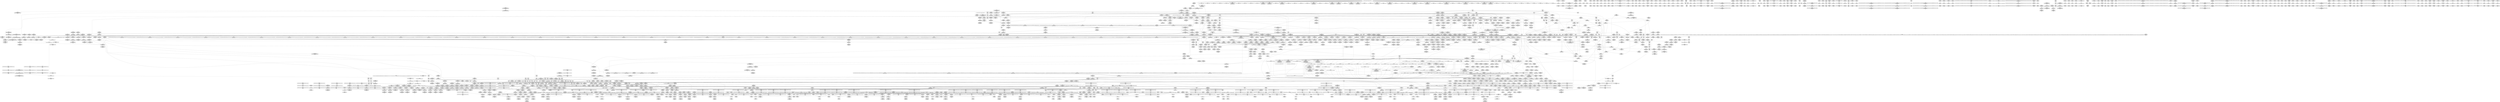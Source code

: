 digraph {
	CE0x5f378a0 [shape=record,shape=Mrecord,label="{CE0x5f378a0|i64**_getelementptr_inbounds_(_3_x_i64*_,_3_x_i64*_*___llvm_gcda_edge_table49,_i64_0,_i64_0)|*Constant*|*SummSink*}"]
	CE0x4157b30 [shape=record,shape=Mrecord,label="{CE0x4157b30|tomoyo_domain:_land.lhs.true2|*SummSink*}"]
	CE0x749ee20 [shape=record,shape=Mrecord,label="{CE0x749ee20|tomoyo_print_ipv6:_tmp3|*SummSink*}"]
	CE0x4ddcbc0 [shape=record,shape=Mrecord,label="{CE0x4ddcbc0|tomoyo_audit_inet_log:_tmp11|security/tomoyo/network.c,385}"]
	CE0x5e18f00 [shape=record,shape=Mrecord,label="{CE0x5e18f00|tomoyo_init_request_info:_tmp|*SummSink*}"]
	CE0x407e790 [shape=record,shape=Mrecord,label="{CE0x407e790|tomoyo_domain:_tmp1|*SummSource*}"]
	CE0x405e780 [shape=record,shape=Mrecord,label="{CE0x405e780|i64*_getelementptr_inbounds_(_11_x_i64_,_11_x_i64_*___llvm_gcov_ctr5229,_i64_0,_i64_6)|*Constant*}"]
	CE0x4b58760 [shape=record,shape=Mrecord,label="{CE0x4b58760|srcu_read_lock17:_sp|Function::srcu_read_lock17&Arg::sp::|*SummSink*}"]
	CE0x3d66de0 [shape=record,shape=Mrecord,label="{CE0x3d66de0|tomoyo_init_request_info:_if.end|*SummSink*}"]
	CE0x5be10b0 [shape=record,shape=Mrecord,label="{CE0x5be10b0|tomoyo_check_inet_address:_conv17|security/tomoyo/network.c,528}"]
	CE0x74964a0 [shape=record,shape=Mrecord,label="{CE0x74964a0|i64*_getelementptr_inbounds_(_12_x_i64_,_12_x_i64_*___llvm_gcov_ctr31133,_i64_0,_i64_11)|*Constant*|*SummSink*}"]
	CE0x5cd4040 [shape=record,shape=Mrecord,label="{CE0x5cd4040|tomoyo_inet_entry:_address|Function::tomoyo_inet_entry&Arg::address::}"]
	CE0x3d66a50 [shape=record,shape=Mrecord,label="{CE0x3d66a50|tomoyo_audit_inet_log:_param|security/tomoyo/network.c,382|*SummSink*}"]
	CE0x5d49b30 [shape=record,shape=Mrecord,label="{CE0x5d49b30|0:_i8*,_array:_GCRE_tomoyo_proto_keyword_constant_6_x_i8*_i8*_getelementptr_inbounds_(_2_x_i8_,_2_x_i8_*_.str22,_i32_0,_i32_0),_i8*_getelementptr_inbounds_(_7_x_i8_,_7_x_i8_*_.str123,_i32_0,_i32_0),_i8*_getelementptr_inbounds_(_6_x_i8_,_6_x_i8_*_.str224,_i32_0,_i32_0),_i8*_getelementptr_inbounds_(_4_x_i8_,_4_x_i8_*_.str325,_i32_0,_i32_0),_i8*_getelementptr_inbounds_(_2_x_i8_,_2_x_i8_*_.str22,_i32_0,_i32_0),_i8*_getelementptr_inbounds_(_10_x_i8_,_10_x_i8_*_.str426,_i32_0,_i32_0)_,_align_16:_elem_3::|security/tomoyo/network.c,367}"]
	CE0x5c9ea90 [shape=record,shape=Mrecord,label="{CE0x5c9ea90|i32_0|*Constant*}"]
	CE0x76a0e00 [shape=record,shape=Mrecord,label="{CE0x76a0e00|tomoyo_inet_entry:_tmp18|security/tomoyo/network.c,478}"]
	CE0x4d7c180 [shape=record,shape=Mrecord,label="{CE0x4d7c180|tomoyo_read_unlock19:_tmp3|*SummSink*}"]
	CE0x7530000 [shape=record,shape=Mrecord,label="{CE0x7530000|tomoyo_check_inet_address:_addr|Function::tomoyo_check_inet_address&Arg::addr::}"]
	CE0x5a61b70 [shape=record,shape=Mrecord,label="{CE0x5a61b70|tomoyo_audit_net_log:_tmp}"]
	CE0x7495dd0 [shape=record,shape=Mrecord,label="{CE0x7495dd0|tomoyo_get_mode:_retval.0|*SummSource*}"]
	CE0x3fde170 [shape=record,shape=Mrecord,label="{CE0x3fde170|_call_void_tomoyo_read_unlock19(i32_%call)_#9,_!dbg_!38960|security/tomoyo/network.c,486|*SummSource*}"]
	CE0x5a83be0 [shape=record,shape=Mrecord,label="{CE0x5a83be0|tomoyo_inet_entry:_if.end|*SummSource*}"]
	CE0x5d60110 [shape=record,shape=Mrecord,label="{CE0x5d60110|_call_void_mcount()_#3|*SummSource*}"]
	CE0x5efdb30 [shape=record,shape=Mrecord,label="{CE0x5efdb30|24:_i32*,_32:_i16,_34:_i8,_35:_i8,_36:_i8,_72:_i8,_:_SCMRE_38,39_}"]
	CE0x7650de0 [shape=record,shape=Mrecord,label="{CE0x7650de0|i64*_getelementptr_inbounds_(_2_x_i64_,_2_x_i64_*___llvm_gcov_ctr4632,_i64_0,_i64_1)|*Constant*|*SummSink*}"]
	CE0x3fdcbe0 [shape=record,shape=Mrecord,label="{CE0x3fdcbe0|128:_i8*,_1208:_%struct.file*,_:_CMRE_50,51_}"]
	CE0x5d04010 [shape=record,shape=Mrecord,label="{CE0x5d04010|tomoyo_print_ipv4:_min_ip|Function::tomoyo_print_ipv4&Arg::min_ip::|*SummSink*}"]
	CE0x59b6bd0 [shape=record,shape=Mrecord,label="{CE0x59b6bd0|rcu_lock_release21:_tmp|*SummSink*}"]
	CE0x5b6bea0 [shape=record,shape=Mrecord,label="{CE0x5b6bea0|tomoyo_init_request_info:_domain.addr.0|*SummSink*}"]
	CE0x59a8a00 [shape=record,shape=Mrecord,label="{CE0x59a8a00|tomoyo_audit_inet_log:_tmp7|security/tomoyo/network.c,384}"]
	CE0x5a96320 [shape=record,shape=Mrecord,label="{CE0x5a96320|tomoyo_inet_entry:_tmp12|security/tomoyo/network.c,473|*SummSource*}"]
	CE0x4e4c810 [shape=record,shape=Mrecord,label="{CE0x4e4c810|rcu_lock_release21:_bb|*SummSource*}"]
	CE0x4c8ec40 [shape=record,shape=Mrecord,label="{CE0x4c8ec40|tomoyo_read_unlock19:_tmp1|*SummSink*}"]
	CE0x5e88950 [shape=record,shape=Mrecord,label="{CE0x5e88950|tomoyo_audit_inet_log:_inet_network|security/tomoyo/network.c,382|*SummSource*}"]
	CE0x4f4b9f0 [shape=record,shape=Mrecord,label="{CE0x4f4b9f0|rcu_lock_acquire18:_tmp5|include/linux/rcupdate.h,418}"]
	CE0x4acdeb0 [shape=record,shape=Mrecord,label="{CE0x4acdeb0|tomoyo_inet_entry:_operation|security/tomoyo/network.c,471|*SummSink*}"]
	CE0x5c32400 [shape=record,shape=Mrecord,label="{CE0x5c32400|tomoyo_get_mode:_tmp5|security/tomoyo/util.c,978}"]
	CE0x40850e0 [shape=record,shape=Mrecord,label="{CE0x40850e0|tomoyo_inet_entry:_tmp27|security/tomoyo/network.c,485}"]
	CE0x7497bb0 [shape=record,shape=Mrecord,label="{CE0x7497bb0|tomoyo_audit_net_log:_r|Function::tomoyo_audit_net_log&Arg::r::}"]
	CE0x5dd1c50 [shape=record,shape=Mrecord,label="{CE0x5dd1c50|0:_i8,_array:_GCRE_tomoyo_index2category_constant_39_x_i8_c_00_00_00_00_00_00_00_00_00_00_00_00_00_00_00_00_00_00_00_00_00_00_00_01_01_01_01_01_01_01_01_01_01_01_01_01_01_01_02_,_align_16:_elem_38::|security/tomoyo/util.c,983}"]
	CE0x5d47a30 [shape=record,shape=Mrecord,label="{CE0x5d47a30|_ret_%struct.task_struct*_%tmp4,_!dbg_!38905|./arch/x86/include/asm/current.h,14}"]
	CE0x5e47ff0 [shape=record,shape=Mrecord,label="{CE0x5e47ff0|tomoyo_get_mode:_cmp11|security/tomoyo/util.c,985}"]
	CE0x5af3710 [shape=record,shape=Mrecord,label="{CE0x5af3710|tomoyo_audit_net_log:_tmp2|*SummSink*}"]
	CE0x4006d50 [shape=record,shape=Mrecord,label="{CE0x4006d50|i64*_getelementptr_inbounds_(_11_x_i64_,_11_x_i64_*___llvm_gcov_ctr5229,_i64_0,_i64_6)|*Constant*|*SummSource*}"]
	CE0x73dc850 [shape=record,shape=Mrecord,label="{CE0x73dc850|i64*_getelementptr_inbounds_(_11_x_i64_,_11_x_i64_*___llvm_gcov_ctr5229,_i64_0,_i64_0)|*Constant*|*SummSink*}"]
	CE0x5c72300 [shape=record,shape=Mrecord,label="{CE0x5c72300|i64*_getelementptr_inbounds_(_4_x_i64_,_4_x_i64_*___llvm_gcov_ctr4137,_i64_0,_i64_3)|*Constant*}"]
	CE0x7462030 [shape=record,shape=Mrecord,label="{CE0x7462030|tomoyo_get_mode:_tmp26|security/tomoyo/util.c,987|*SummSink*}"]
	CE0x4bcc070 [shape=record,shape=Mrecord,label="{CE0x4bcc070|tomoyo_inet_entry:_arrayidx2|security/tomoyo/network.c,471|*SummSource*}"]
	CE0x7362040 [shape=record,shape=Mrecord,label="{CE0x7362040|i32_5|*Constant*}"]
	CE0x5d8bfe0 [shape=record,shape=Mrecord,label="{CE0x5d8bfe0|tomoyo_check_inet_address:_tmp40|security/tomoyo/network.c,532|*SummSink*}"]
	CE0x5a0ede0 [shape=record,shape=Mrecord,label="{CE0x5a0ede0|tomoyo_domain:_call3|security/tomoyo/common.h,1205}"]
	CE0x5d9cfa0 [shape=record,shape=Mrecord,label="{CE0x5d9cfa0|_ret_i32_%retval.0,_!dbg_!38967|security/tomoyo/network.c,532|*SummSource*}"]
	CE0x73da110 [shape=record,shape=Mrecord,label="{CE0x73da110|tomoyo_audit_net_log:_tmp4|security/tomoyo/network.c,367|*SummSource*}"]
	CE0x73a5700 [shape=record,shape=Mrecord,label="{CE0x73a5700|tomoyo_get_mode:_default_config|security/tomoyo/util.c,986|*SummSource*}"]
	CE0x4b3dfa0 [shape=record,shape=Mrecord,label="{CE0x4b3dfa0|srcu_read_lock17:_entry}"]
	CE0x5ee6320 [shape=record,shape=Mrecord,label="{CE0x5ee6320|i32_8|*Constant*}"]
	CE0x764ead0 [shape=record,shape=Mrecord,label="{CE0x764ead0|tomoyo_check_inet_address:_tmp12|security/tomoyo/network.c,512}"]
	CE0x5951140 [shape=record,shape=Mrecord,label="{CE0x5951140|tomoyo_get_mode:_bb|*SummSink*}"]
	CE0x3f4e940 [shape=record,shape=Mrecord,label="{CE0x3f4e940|tomoyo_init_request_info:_type|security/tomoyo/util.c,1009}"]
	CE0x4b23420 [shape=record,shape=Mrecord,label="{CE0x4b23420|tomoyo_inet_entry:_tmp3|*LoadInst*|security/tomoyo/network.c,471|*SummSource*}"]
	CE0x4c63ac0 [shape=record,shape=Mrecord,label="{CE0x4c63ac0|tomoyo_print_ipv6:_lnot|security/tomoyo/network.c,111|*SummSink*}"]
	CE0x412e710 [shape=record,shape=Mrecord,label="{CE0x412e710|_ret_%struct.tomoyo_domain_info*_%tmp23,_!dbg_!38929|security/tomoyo/common.h,1205}"]
	CE0x5e48140 [shape=record,shape=Mrecord,label="{CE0x5e48140|tomoyo_get_mode:_cmp11|security/tomoyo/util.c,985|*SummSource*}"]
	CE0x74a5a50 [shape=record,shape=Mrecord,label="{CE0x74a5a50|rcu_lock_acquire18:_entry|*SummSource*}"]
	CE0x764e8b0 [shape=record,shape=Mrecord,label="{CE0x764e8b0|tomoyo_check_inet_address:_arraydecay|security/tomoyo/network.c,513|*SummSink*}"]
	CE0x4cad570 [shape=record,shape=Mrecord,label="{CE0x4cad570|srcu_read_lock17:_call|include/linux/srcu.h,220|*SummSink*}"]
	CE0x73a4cf0 [shape=record,shape=Mrecord,label="{CE0x73a4cf0|tomoyo_get_mode:_tmp23|security/tomoyo/util.c,986}"]
	CE0x5dfaf80 [shape=record,shape=Mrecord,label="{CE0x5dfaf80|24:_i32*,_32:_i16,_34:_i8,_35:_i8,_36:_i8,_72:_i8,_:_SCMRE_35,36_}"]
	CE0x5cde1c0 [shape=record,shape=Mrecord,label="{CE0x5cde1c0|i64*_getelementptr_inbounds_(_19_x_i64_,_19_x_i64_*___llvm_gcov_ctr4846,_i64_0,_i64_17)|*Constant*}"]
	CE0x3e8c3d0 [shape=record,shape=Mrecord,label="{CE0x3e8c3d0|tomoyo_inet_entry:_inet20|security/tomoyo/network.c,480|*SummSink*}"]
	CE0x4d1ee50 [shape=record,shape=Mrecord,label="{CE0x4d1ee50|tomoyo_audit_inet_log:_tmp13|security/tomoyo/network.c,388}"]
	CE0x4e98b70 [shape=record,shape=Mrecord,label="{CE0x4e98b70|tomoyo_inet_entry:_do.end}"]
	CE0x4c47560 [shape=record,shape=Mrecord,label="{CE0x4c47560|i64_4|*Constant*}"]
	CE0x3fff280 [shape=record,shape=Mrecord,label="{CE0x3fff280|tomoyo_inet_entry:_tmp30|security/tomoyo/network.c,486|*SummSource*}"]
	CE0x5dc22d0 [shape=record,shape=Mrecord,label="{CE0x5dc22d0|i32_8|*Constant*}"]
	CE0x5e7fac0 [shape=record,shape=Mrecord,label="{CE0x5e7fac0|_call_void_mcount()_#3}"]
	CE0x7667570 [shape=record,shape=Mrecord,label="{CE0x7667570|tomoyo_inet_entry:_operation7|security/tomoyo/network.c,477|*SummSink*}"]
	CE0x5adcb40 [shape=record,shape=Mrecord,label="{CE0x5adcb40|tomoyo_get_mode:_if.end14|*SummSource*}"]
	CE0x3e81210 [shape=record,shape=Mrecord,label="{CE0x3e81210|tomoyo_audit_net_log:_idxprom|security/tomoyo/network.c,367|*SummSink*}"]
	CE0x5b52bb0 [shape=record,shape=Mrecord,label="{CE0x5b52bb0|_call_void___srcu_read_unlock(%struct.srcu_struct*_%sp,_i32_%idx)_#9,_!dbg_!38906|include/linux/srcu.h,237|*SummSink*}"]
	CE0x751c660 [shape=record,shape=Mrecord,label="{CE0x751c660|tomoyo_domain:_land.lhs.true2|*SummSource*}"]
	CE0x5ec2040 [shape=record,shape=Mrecord,label="{CE0x5ec2040|tomoyo_inet_entry:_tmp6|security/tomoyo/network.c,473}"]
	CE0x3e6f390 [shape=record,shape=Mrecord,label="{CE0x3e6f390|tomoyo_inet_entry:_is_ipv614|security/tomoyo/network.c,478|*SummSource*}"]
	CE0x4b87940 [shape=record,shape=Mrecord,label="{CE0x4b87940|tomoyo_check_inet_address:_tmp17|security/tomoyo/network.c,517|*SummSink*}"]
	CE0x5bd6600 [shape=record,shape=Mrecord,label="{CE0x5bd6600|tomoyo_check_inet_address:_tmp35|security/tomoyo/network.c,528|*SummSink*}"]
	CE0x742ce70 [shape=record,shape=Mrecord,label="{CE0x742ce70|tomoyo_audit_inet_log:_conv10|security/tomoyo/network.c,391|*SummSink*}"]
	CE0x5b52720 [shape=record,shape=Mrecord,label="{CE0x5b52720|_call_void___srcu_read_unlock(%struct.srcu_struct*_%sp,_i32_%idx)_#9,_!dbg_!38906|include/linux/srcu.h,237|*SummSource*}"]
	CE0x3ed2e00 [shape=record,shape=Mrecord,label="{CE0x3ed2e00|tomoyo_check_inet_address:_if.then16}"]
	CE0x4e37d80 [shape=record,shape=Mrecord,label="{CE0x4e37d80|_call_void_mcount()_#3}"]
	CE0x5bc9160 [shape=record,shape=Mrecord,label="{CE0x5bc9160|tomoyo_check_inet_address:_tmp33|security/tomoyo/network.c,527}"]
	CE0x417bef0 [shape=record,shape=Mrecord,label="{CE0x417bef0|tomoyo_inet_entry:_tmp25|security/tomoyo/network.c,484|*SummSource*}"]
	CE0x3f13480 [shape=record,shape=Mrecord,label="{CE0x3f13480|COLLAPSED:_GCRE_current_task_external_global_%struct.task_struct*:_elem_0::|security/tomoyo/common.h,1205}"]
	CE0x7513c80 [shape=record,shape=Mrecord,label="{CE0x7513c80|i64*_getelementptr_inbounds_(_11_x_i64_,_11_x_i64_*___llvm_gcov_ctr54147,_i64_0,_i64_0)|*Constant*|*SummSource*}"]
	CE0x3ef0870 [shape=record,shape=Mrecord,label="{CE0x3ef0870|128:_i8*,_1208:_%struct.file*,_:_CMRE_3,4_}"]
	CE0x4d581c0 [shape=record,shape=Mrecord,label="{CE0x4d581c0|tomoyo_audit_inet_log:_tmp11|security/tomoyo/network.c,385|*SummSource*}"]
	CE0x5c89fb0 [shape=record,shape=Mrecord,label="{CE0x5c89fb0|tomoyo_domain:_bb|*SummSource*}"]
	CE0x41bd0b0 [shape=record,shape=Mrecord,label="{CE0x41bd0b0|tomoyo_check_inet_address:_tmp26|security/tomoyo/network.c,522|*SummSource*}"]
	CE0x75f21c0 [shape=record,shape=Mrecord,label="{CE0x75f21c0|24:_i32*,_32:_i16,_34:_i8,_35:_i8,_36:_i8,_72:_i8,_:_SCMRE_63,64_}"]
	CE0x3e44720 [shape=record,shape=Mrecord,label="{CE0x3e44720|tomoyo_inet_entry:_operation10|security/tomoyo/network.c,477}"]
	CE0x4e00840 [shape=record,shape=Mrecord,label="{CE0x4e00840|rcu_lock_release21:_tmp7|*SummSink*}"]
	CE0x5e12900 [shape=record,shape=Mrecord,label="{CE0x5e12900|i64*_getelementptr_inbounds_(_2_x_i64_,_2_x_i64_*___llvm_gcov_ctr4038,_i64_0,_i64_1)|*Constant*}"]
	CE0x4c6a7c0 [shape=record,shape=Mrecord,label="{CE0x4c6a7c0|tomoyo_get_mode:_if.then2|*SummSink*}"]
	CE0x737edc0 [shape=record,shape=Mrecord,label="{CE0x737edc0|i64*_getelementptr_inbounds_(_2_x_i64_,_2_x_i64_*___llvm_gcov_ctr53148,_i64_0,_i64_1)|*Constant*|*SummSource*}"]
	CE0x3ffedb0 [shape=record,shape=Mrecord,label="{CE0x3ffedb0|_call_void_tomoyo_read_unlock19(i32_%call)_#9,_!dbg_!38960|security/tomoyo/network.c,486}"]
	CE0x5afc850 [shape=record,shape=Mrecord,label="{CE0x5afc850|tomoyo_domain:_call|security/tomoyo/common.h,1205|*SummSource*}"]
	CE0x7497860 [shape=record,shape=Mrecord,label="{CE0x7497860|tomoyo_audit_net_log:_entry}"]
	CE0x4ca7180 [shape=record,shape=Mrecord,label="{CE0x4ca7180|tomoyo_check_inet_address:_tmp9|security/tomoyo/network.c,511|*SummSink*}"]
	CE0x752ff20 [shape=record,shape=Mrecord,label="{CE0x752ff20|tomoyo_check_inet_address:_inet|security/tomoyo/network.c,505|*SummSource*}"]
	CE0x4e98f20 [shape=record,shape=Mrecord,label="{CE0x4e98f20|__fswab16:_shl|include/uapi/linux/swab.h,53}"]
	CE0x7651070 [shape=record,shape=Mrecord,label="{CE0x7651070|tomoyo_audit_net_log:_tmp|*SummSink*}"]
	CE0x4b23760 [shape=record,shape=Mrecord,label="{CE0x4b23760|__fswab16:_tmp3}"]
	CE0x5cc7f30 [shape=record,shape=Mrecord,label="{CE0x5cc7f30|GLOBAL:_rcu_lock_release21|*Constant*|*SummSink*}"]
	CE0x3ed0b90 [shape=record,shape=Mrecord,label="{CE0x3ed0b90|srcu_read_lock17:_tmp3|*SummSink*}"]
	CE0x5f906b0 [shape=record,shape=Mrecord,label="{CE0x5f906b0|i64*_getelementptr_inbounds_(_11_x_i64_,_11_x_i64_*___llvm_gcov_ctr5229,_i64_0,_i64_5)|*Constant*}"]
	CE0x769a220 [shape=record,shape=Mrecord,label="{CE0x769a220|0:_i8*,_array:_GCRE_tomoyo_proto_keyword_constant_6_x_i8*_i8*_getelementptr_inbounds_(_2_x_i8_,_2_x_i8_*_.str22,_i32_0,_i32_0),_i8*_getelementptr_inbounds_(_7_x_i8_,_7_x_i8_*_.str123,_i32_0,_i32_0),_i8*_getelementptr_inbounds_(_6_x_i8_,_6_x_i8_*_.str224,_i32_0,_i32_0),_i8*_getelementptr_inbounds_(_4_x_i8_,_4_x_i8_*_.str325,_i32_0,_i32_0),_i8*_getelementptr_inbounds_(_2_x_i8_,_2_x_i8_*_.str22,_i32_0,_i32_0),_i8*_getelementptr_inbounds_(_10_x_i8_,_10_x_i8_*_.str426,_i32_0,_i32_0)_,_align_16:_elem_0::|security/tomoyo/network.c,367}"]
	CE0x598f1a0 [shape=record,shape=Mrecord,label="{CE0x598f1a0|i64*_getelementptr_inbounds_(_2_x_i64_,_2_x_i64_*___llvm_gcov_ctr4632,_i64_0,_i64_1)|*Constant*}"]
	CE0x3e25dc0 [shape=record,shape=Mrecord,label="{CE0x3e25dc0|i64*_getelementptr_inbounds_(_2_x_i64_,_2_x_i64_*___llvm_gcov_ctr5130,_i64_0,_i64_1)|*Constant*}"]
	CE0x5ef3660 [shape=record,shape=Mrecord,label="{CE0x5ef3660|tomoyo_inet_entry:_tmp9|security/tomoyo/network.c,473}"]
	CE0x3fd4120 [shape=record,shape=Mrecord,label="{CE0x3fd4120|tomoyo_get_mode:_entry|*SummSink*}"]
	CE0x3ff75b0 [shape=record,shape=Mrecord,label="{CE0x3ff75b0|tomoyo_inet_entry:_conv23|security/tomoyo/network.c,480|*SummSink*}"]
	CE0x5ab2ed0 [shape=record,shape=Mrecord,label="{CE0x5ab2ed0|tomoyo_audit_net_log:_tmp1|*SummSource*}"]
	CE0x3ff00c0 [shape=record,shape=Mrecord,label="{CE0x3ff00c0|tomoyo_print_ipv6:_tobool|security/tomoyo/network.c,111}"]
	CE0x4ace580 [shape=record,shape=Mrecord,label="{CE0x4ace580|tomoyo_init_request_info:_if.then}"]
	CE0x7667d80 [shape=record,shape=Mrecord,label="{CE0x7667d80|tomoyo_inet_entry:_param|security/tomoyo/network.c,476|*SummSink*}"]
	CE0x4e98c10 [shape=record,shape=Mrecord,label="{CE0x4e98c10|tomoyo_inet_entry:_do.end|*SummSource*}"]
	CE0x763ef40 [shape=record,shape=Mrecord,label="{CE0x763ef40|rcu_lock_acquire18:___here|*SummSource*}"]
	CE0x7497c70 [shape=record,shape=Mrecord,label="{CE0x7497c70|tomoyo_audit_net_log:_r|Function::tomoyo_audit_net_log&Arg::r::|*SummSource*}"]
	CE0x737f640 [shape=record,shape=Mrecord,label="{CE0x737f640|rcu_lock_release21:_tmp3|*SummSource*}"]
	CE0x5a95d60 [shape=record,shape=Mrecord,label="{CE0x5a95d60|tomoyo_check_inet_address:_addr_len|Function::tomoyo_check_inet_address&Arg::addr_len::|*SummSource*}"]
	CE0x3d65c00 [shape=record,shape=Mrecord,label="{CE0x3d65c00|tomoyo_print_ipv6:_cond|security/tomoyo/network.c,111|*SummSource*}"]
	CE0x5bd6520 [shape=record,shape=Mrecord,label="{CE0x5bd6520|i64*_getelementptr_inbounds_(_19_x_i64_,_19_x_i64_*___llvm_gcov_ctr4846,_i64_0,_i64_15)|*Constant*|*SummSink*}"]
	CE0x5fa1940 [shape=record,shape=Mrecord,label="{CE0x5fa1940|i64*_getelementptr_inbounds_(_6_x_i64_,_6_x_i64_*___llvm_gcov_ctr5427,_i64_0,_i64_0)|*Constant*|*SummSink*}"]
	CE0x76141b0 [shape=record,shape=Mrecord,label="{CE0x76141b0|tomoyo_check_inet_address:_sw.bb}"]
	CE0x3e6f590 [shape=record,shape=Mrecord,label="{CE0x3e6f590|i32_4|*Constant*}"]
	CE0x751c720 [shape=record,shape=Mrecord,label="{CE0x751c720|tomoyo_domain:_tmp|*SummSource*}"]
	CE0x73a5580 [shape=record,shape=Mrecord,label="{CE0x73a5580|tomoyo_get_mode:_default_config|security/tomoyo/util.c,986|*SummSink*}"]
	CE0x417bbc0 [shape=record,shape=Mrecord,label="{CE0x417bbc0|tomoyo_inet_entry:_tmp24|security/tomoyo/network.c,484|*SummSink*}"]
	CE0x59806d0 [shape=record,shape=Mrecord,label="{CE0x59806d0|srcu_read_unlock20:_sp|Function::srcu_read_unlock20&Arg::sp::|*SummSource*}"]
	CE0x5b62ff0 [shape=record,shape=Mrecord,label="{CE0x5b62ff0|tomoyo_get_mode:_tmp12|security/tomoyo/util.c,982|*SummSink*}"]
	CE0x4f77600 [shape=record,shape=Mrecord,label="{CE0x4f77600|i64*_getelementptr_inbounds_(_4_x_i64_,_4_x_i64_*___llvm_gcov_ctr4137,_i64_0,_i64_2)|*Constant*|*SummSource*}"]
	CE0x59b6520 [shape=record,shape=Mrecord,label="{CE0x59b6520|rcu_lock_release21:_tmp4|include/linux/rcupdate.h,423}"]
	CE0x3e9e200 [shape=record,shape=Mrecord,label="{CE0x3e9e200|tomoyo_inet_entry:_tobool11|security/tomoyo/network.c,478|*SummSource*}"]
	CE0x5e6fb80 [shape=record,shape=Mrecord,label="{CE0x5e6fb80|_call_void_mcount()_#3}"]
	CE0x5a5cb10 [shape=record,shape=Mrecord,label="{CE0x5a5cb10|tomoyo_check_inet_address:_if.then|*SummSource*}"]
	CE0x59fe850 [shape=record,shape=Mrecord,label="{CE0x59fe850|tomoyo_audit_inet_log:_param2|security/tomoyo/network.c,384|*SummSource*}"]
	CE0x5b7c180 [shape=record,shape=Mrecord,label="{CE0x5b7c180|GLOBAL:___llvm_gcov_ctr31133|Global_var:__llvm_gcov_ctr31133}"]
	CE0x736e080 [shape=record,shape=Mrecord,label="{CE0x736e080|tomoyo_inet_entry:_param_type|security/tomoyo/network.c,475|*SummSink*}"]
	CE0x3fb6570 [shape=record,shape=Mrecord,label="{CE0x3fb6570|128:_i8*,_1208:_%struct.file*,_:_CMRE_28,29_}"]
	CE0x7613a10 [shape=record,shape=Mrecord,label="{CE0x7613a10|tomoyo_check_inet_address:_bb|*SummSink*}"]
	CE0x3ef5180 [shape=record,shape=Mrecord,label="{CE0x3ef5180|tomoyo_check_inet_address:_tmp23|security/tomoyo/network.c,521|*SummSource*}"]
	CE0x75cd390 [shape=record,shape=Mrecord,label="{CE0x75cd390|tomoyo_check_inet_address:_tmp1}"]
	CE0x740ea30 [shape=record,shape=Mrecord,label="{CE0x740ea30|tomoyo_audit_inet_log:_port|security/tomoyo/network.c,391|*SummSink*}"]
	CE0x5cd3e20 [shape=record,shape=Mrecord,label="{CE0x5cd3e20|tomoyo_inet_entry:_entry|*SummSource*}"]
	CE0x40608c0 [shape=record,shape=Mrecord,label="{CE0x40608c0|_ret_void,_!dbg_!38904|security/tomoyo/common.h,1110|*SummSource*}"]
	CE0x4e0a550 [shape=record,shape=Mrecord,label="{CE0x4e0a550|i8*_undef|*Constant*|*SummSink*}"]
	CE0x59d48f0 [shape=record,shape=Mrecord,label="{CE0x59d48f0|tomoyo_check_inet_address:_tmp25|security/tomoyo/network.c,522}"]
	CE0x5aa2470 [shape=record,shape=Mrecord,label="{CE0x5aa2470|tomoyo_audit_inet_log:_param|security/tomoyo/network.c,382|*SummSource*}"]
	CE0x74980b0 [shape=record,shape=Mrecord,label="{CE0x74980b0|i8*_getelementptr_inbounds_(_5_x_i8_,_5_x_i8_*_.str11,_i32_0,_i32_0)|*Constant*|*SummSink*}"]
	CE0x4d244a0 [shape=record,shape=Mrecord,label="{CE0x4d244a0|_call_void_mcount()_#3|*SummSource*}"]
	CE0x4c63d40 [shape=record,shape=Mrecord,label="{CE0x4c63d40|i32_45|*Constant*|*SummSource*}"]
	CE0x5f7a8d0 [shape=record,shape=Mrecord,label="{CE0x5f7a8d0|tomoyo_audit_inet_log:_address1|security/tomoyo/network.c,382}"]
	CE0x74621b0 [shape=record,shape=Mrecord,label="{CE0x74621b0|i32_3|*Constant*}"]
	CE0x4c9e7a0 [shape=record,shape=Mrecord,label="{CE0x4c9e7a0|tomoyo_get_mode:_if.then|*SummSink*}"]
	CE0x769e320 [shape=record,shape=Mrecord,label="{CE0x769e320|tomoyo_domain:_security|security/tomoyo/common.h,1205}"]
	CE0x4b623f0 [shape=record,shape=Mrecord,label="{CE0x4b623f0|__fswab16:_conv1|include/uapi/linux/swab.h,53|*SummSink*}"]
	CE0x3fc8180 [shape=record,shape=Mrecord,label="{CE0x3fc8180|128:_i8*,_1208:_%struct.file*,_:_CMRE_39,40_}"]
	CE0x3e368c0 [shape=record,shape=Mrecord,label="{CE0x3e368c0|i64*_getelementptr_inbounds_(_2_x_i64_,_2_x_i64_*___llvm_gcov_ctr4434,_i64_0,_i64_1)|*Constant*|*SummSource*}"]
	CE0x5e88750 [shape=record,shape=Mrecord,label="{CE0x5e88750|tomoyo_inet_entry:_conv|security/tomoyo/network.c,473|*SummSource*}"]
	CE0x4bdb8c0 [shape=record,shape=Mrecord,label="{CE0x4bdb8c0|i8*_getelementptr_inbounds_(_45_x_i8_,_45_x_i8_*_.str13,_i32_0,_i32_0)|*Constant*}"]
	CE0x5aa7760 [shape=record,shape=Mrecord,label="{CE0x5aa7760|tomoyo_get_mode:_tmp8|security/tomoyo/util.c,979|*SummSource*}"]
	CE0x409b0e0 [shape=record,shape=Mrecord,label="{CE0x409b0e0|tomoyo_get_mode:_arrayidx4|security/tomoyo/util.c,983}"]
	CE0x74fb180 [shape=record,shape=Mrecord,label="{CE0x74fb180|tomoyo_print_ipv4:_call|security/tomoyo/network.c,92|*SummSource*}"]
	CE0x5d8bc90 [shape=record,shape=Mrecord,label="{CE0x5d8bc90|tomoyo_check_inet_address:_tmp40|security/tomoyo/network.c,532}"]
	CE0x3fe78a0 [shape=record,shape=Mrecord,label="{CE0x3fe78a0|tomoyo_inet_entry:_call21|security/tomoyo/network.c,480|*SummSource*}"]
	CE0x4d93a20 [shape=record,shape=Mrecord,label="{CE0x4d93a20|GLOBAL:_srcu_read_unlock20|*Constant*|*SummSource*}"]
	CE0x4b94b50 [shape=record,shape=Mrecord,label="{CE0x4b94b50|tomoyo_domain:_tmp17|security/tomoyo/common.h,1205|*SummSource*}"]
	CE0x4ca6960 [shape=record,shape=Mrecord,label="{CE0x4ca6960|__llvm_gcov_indirect_counter_increment10:_pred|*SummSink*}"]
	CE0x5aa70f0 [shape=record,shape=Mrecord,label="{CE0x5aa70f0|i64*_getelementptr_inbounds_(_2_x_i64_,_2_x_i64_*___llvm_gcov_ctr2253,_i64_0,_i64_1)|*Constant*|*SummSink*}"]
	CE0x74fb6b0 [shape=record,shape=Mrecord,label="{CE0x74fb6b0|tomoyo_audit_net_log:_bb|*SummSink*}"]
	CE0x4c53260 [shape=record,shape=Mrecord,label="{CE0x4c53260|i64*_getelementptr_inbounds_(_6_x_i64_,_6_x_i64_*___llvm_gcov_ctr5427,_i64_0,_i64_4)|*Constant*|*SummSource*}"]
	CE0x59a7e70 [shape=record,shape=Mrecord,label="{CE0x59a7e70|_call_void_tomoyo_print_ipv6(i8*_%arraydecay,_i32_128,_%struct.in6_addr*_%tmp11,_%struct.in6_addr*_%tmp12)_#9,_!dbg_!38918|security/tomoyo/network.c,385}"]
	CE0x73a4a10 [shape=record,shape=Mrecord,label="{CE0x73a4a10|i32_5|*Constant*}"]
	CE0x4062de0 [shape=record,shape=Mrecord,label="{CE0x4062de0|tomoyo_inet_entry:_tmp28|security/tomoyo/network.c,485}"]
	CE0x3d65d10 [shape=record,shape=Mrecord,label="{CE0x3d65d10|tomoyo_get_mode:_bb}"]
	CE0x4bed870 [shape=record,shape=Mrecord,label="{CE0x4bed870|__fswab16:_conv|include/uapi/linux/swab.h,53}"]
	CE0x3fc78c0 [shape=record,shape=Mrecord,label="{CE0x3fc78c0|128:_i8*,_1208:_%struct.file*,_:_CMRE_32,33_}"]
	CE0x7667470 [shape=record,shape=Mrecord,label="{CE0x7667470|tomoyo_inet_entry:_inet_network|security/tomoyo/network.c,476|*SummSink*}"]
	CE0x3ef1280 [shape=record,shape=Mrecord,label="{CE0x3ef1280|128:_i8*,_1208:_%struct.file*,_:_CMRE_8,16_|*MultipleSource*|security/tomoyo/common.h,1205|security/tomoyo/common.h,1205}"]
	CE0x5fa2510 [shape=record,shape=Mrecord,label="{CE0x5fa2510|tomoyo_inet_entry:_if.then}"]
	CE0x5cd3990 [shape=record,shape=Mrecord,label="{CE0x5cd3990|GLOBAL:_tomoyo_inet_entry|*Constant*}"]
	CE0x3ef5110 [shape=record,shape=Mrecord,label="{CE0x3ef5110|tomoyo_check_inet_address:_tmp23|security/tomoyo/network.c,521}"]
	CE0x75229f0 [shape=record,shape=Mrecord,label="{CE0x75229f0|tomoyo_domain:_tmp14|security/tomoyo/common.h,1205|*SummSource*}"]
	CE0x761ada0 [shape=record,shape=Mrecord,label="{CE0x761ada0|24:_i32*,_32:_i16,_34:_i8,_35:_i8,_36:_i8,_72:_i8,_:_SCMRE_75,76_|*MultipleSource*|security/tomoyo/network.c, 469|security/tomoyo/network.c,469|Function::tomoyo_init_request_info&Arg::r::|security/tomoyo/network.c,475}"]
	CE0x4c5a090 [shape=record,shape=Mrecord,label="{CE0x4c5a090|0:_i64*,_array:_GCR___llvm_gcda_edge_table49_internal_unnamed_addr_constant_3_x_i64*_i64*_getelementptr_inbounds_(_19_x_i64_,_19_x_i64_*___llvm_gcov_ctr4846,_i64_0,_i64_1),_i64*_getelementptr_inbounds_(_19_x_i64_,_19_x_i64_*___llvm_gcov_ctr4846,_i64_0,_i64_2),_i64*_getelementptr_inbounds_(_19_x_i64_,_19_x_i64_*___llvm_gcov_ctr4846,_i64_0,_i64_3)_:_elem_0::}"]
	CE0x3fdc460 [shape=record,shape=Mrecord,label="{CE0x3fdc460|128:_i8*,_1208:_%struct.file*,_:_CMRE_44,45_}"]
	CE0x5d475f0 [shape=record,shape=Mrecord,label="{CE0x5d475f0|get_current:_entry}"]
	CE0x5c726f0 [shape=record,shape=Mrecord,label="{CE0x5c726f0|tomoyo_get_mode:_tmp11|security/tomoyo/util.c,982|*SummSource*}"]
	CE0x75217f0 [shape=record,shape=Mrecord,label="{CE0x75217f0|__llvm_gcov_indirect_counter_increment10:_predecessor|Function::__llvm_gcov_indirect_counter_increment10&Arg::predecessor::|*SummSource*}"]
	CE0x4d68b30 [shape=record,shape=Mrecord,label="{CE0x4d68b30|i64_0|*Constant*|*SummSource*}"]
	CE0x7363a70 [shape=record,shape=Mrecord,label="{CE0x7363a70|__fswab16:_and2|include/uapi/linux/swab.h,53}"]
	CE0x4cb49e0 [shape=record,shape=Mrecord,label="{CE0x4cb49e0|__llvm_gcov_indirect_counter_increment10:_tmp|*SummSource*}"]
	CE0x3ffecb0 [shape=record,shape=Mrecord,label="{CE0x3ffecb0|tomoyo_inet_entry:_tmp30|security/tomoyo/network.c,486|*SummSink*}"]
	CE0x73dcf20 [shape=record,shape=Mrecord,label="{CE0x73dcf20|24:_i32*,_32:_i16,_34:_i8,_35:_i8,_36:_i8,_72:_i8,_:_SCMRE_41,42_}"]
	CE0x4130d70 [shape=record,shape=Mrecord,label="{CE0x4130d70|tomoyo_get_mode:_index|Function::tomoyo_get_mode&Arg::index::|*SummSink*}"]
	CE0x3d66980 [shape=record,shape=Mrecord,label="{CE0x3d66980|tomoyo_audit_inet_log:_tmp2|security/tomoyo/network.c,380|*SummSink*}"]
	CE0x5d60040 [shape=record,shape=Mrecord,label="{CE0x5d60040|_call_void_mcount()_#3}"]
	CE0x4cdc490 [shape=record,shape=Mrecord,label="{CE0x4cdc490|VOIDTB_TE:_CE_6392,6400_|*MultipleSource*|security/tomoyo/util.c,1010|Function::tomoyo_get_mode&Arg::ns::}"]
	CE0x4e7e860 [shape=record,shape=Mrecord,label="{CE0x4e7e860|GLOBAL:___llvm_gcov_ctr32134|Global_var:__llvm_gcov_ctr32134|*SummSink*}"]
	CE0x3f72c10 [shape=record,shape=Mrecord,label="{CE0x3f72c10|i64_7|*Constant*}"]
	CE0x4ca6ac0 [shape=record,shape=Mrecord,label="{CE0x4ca6ac0|i32_-1|*Constant*|*SummSource*}"]
	CE0x5c32630 [shape=record,shape=Mrecord,label="{CE0x5c32630|tomoyo_domain:_do.body|*SummSink*}"]
	CE0x4c8f460 [shape=record,shape=Mrecord,label="{CE0x4c8f460|tomoyo_init_request_info:_tmp13|*LoadInst*|security/tomoyo/util.c,1011|*SummSink*}"]
	CE0x73715b0 [shape=record,shape=Mrecord,label="{CE0x73715b0|COLLAPSED:_GCMRE___llvm_gcov_ctr4533_internal_global_2_x_i64_zeroinitializer:_elem_0:default:}"]
	CE0x4bdded0 [shape=record,shape=Mrecord,label="{CE0x4bdded0|0:_i8*,_array:_GCRE_tomoyo_socket_keyword_external_constant_4_x_i8*_:_elem_3::|security/tomoyo/network.c,368}"]
	CE0x4d63240 [shape=record,shape=Mrecord,label="{CE0x4d63240|tomoyo_check_inet_address:_tmp34|security/tomoyo/network.c,528|*SummSource*}"]
	CE0x769e2b0 [shape=record,shape=Mrecord,label="{CE0x769e2b0|128:_i8*,_1208:_%struct.file*,_:_CMRE_0,1_}"]
	CE0x3e81e40 [shape=record,shape=Mrecord,label="{CE0x3e81e40|i64*_getelementptr_inbounds_(_2_x_i64_,_2_x_i64_*___llvm_gcov_ctr4434,_i64_0,_i64_0)|*Constant*|*SummSource*}"]
	CE0x7486c50 [shape=record,shape=Mrecord,label="{CE0x7486c50|tomoyo_audit_inet_log:_arraydecay16|security/tomoyo/network.c,393|*SummSource*}"]
	CE0x5af39e0 [shape=record,shape=Mrecord,label="{CE0x5af39e0|tomoyo_get_mode:_arrayidx|security/tomoyo/util.c,981|*SummSink*}"]
	CE0x4be0e20 [shape=record,shape=Mrecord,label="{CE0x4be0e20|tomoyo_init_request_info:_tmp6|security/tomoyo/util.c,1004|*SummSource*}"]
	CE0x769e390 [shape=record,shape=Mrecord,label="{CE0x769e390|tomoyo_domain:_security|security/tomoyo/common.h,1205|*SummSource*}"]
	CE0x3fc7a00 [shape=record,shape=Mrecord,label="{CE0x3fc7a00|128:_i8*,_1208:_%struct.file*,_:_CMRE_33,34_}"]
	CE0x7370d10 [shape=record,shape=Mrecord,label="{CE0x7370d10|tomoyo_init_request_info:_domain.addr.0}"]
	CE0x5af4010 [shape=record,shape=Mrecord,label="{CE0x5af4010|tomoyo_print_ipv4:_cmp|security/tomoyo/network.c,93}"]
	CE0x5dc1a10 [shape=record,shape=Mrecord,label="{CE0x5dc1a10|__llvm_gcov_indirect_counter_increment10:_exit}"]
	CE0x736dfe0 [shape=record,shape=Mrecord,label="{CE0x736dfe0|tomoyo_inet_entry:_param_type|security/tomoyo/network.c,475|*SummSource*}"]
	CE0x5bd7040 [shape=record,shape=Mrecord,label="{CE0x5bd7040|__fswab16:_entry}"]
	CE0x73c5ba0 [shape=record,shape=Mrecord,label="{CE0x73c5ba0|tomoyo_init_request_info:_profile2|security/tomoyo/util.c,1007|*SummSink*}"]
	CE0x4b65260 [shape=record,shape=Mrecord,label="{CE0x4b65260|__fswab16:_and2|include/uapi/linux/swab.h,53|*SummSink*}"]
	CE0x699f420 [shape=record,shape=Mrecord,label="{CE0x699f420|_call_void_mcount()_#3|*SummSource*}"]
	CE0x4f4b8b0 [shape=record,shape=Mrecord,label="{CE0x4f4b8b0|rcu_lock_acquire18:_tmp5|include/linux/rcupdate.h,418|*SummSink*}"]
	CE0x4adf3c0 [shape=record,shape=Mrecord,label="{CE0x4adf3c0|tomoyo_read_lock16:_tmp2}"]
	CE0x5e67900 [shape=record,shape=Mrecord,label="{CE0x5e67900|tomoyo_get_mode:_tmp20|security/tomoyo/util.c,985|*SummSink*}"]
	CE0x73a55f0 [shape=record,shape=Mrecord,label="{CE0x73a55f0|tomoyo_get_mode:_default_config|security/tomoyo/util.c,986}"]
	CE0x5980f90 [shape=record,shape=Mrecord,label="{CE0x5980f90|tomoyo_audit_inet_log:_tmp8|security/tomoyo/network.c,384|*SummSink*}"]
	CE0x769e6c0 [shape=record,shape=Mrecord,label="{CE0x769e6c0|128:_i8*,_1208:_%struct.file*,_:_CMRE_1,2_}"]
	CE0x5a13d90 [shape=record,shape=Mrecord,label="{CE0x5a13d90|i64*_getelementptr_inbounds_(_2_x_i64_,_2_x_i64_*___llvm_gcov_ctr3939,_i64_0,_i64_0)|*Constant*}"]
	CE0x740e770 [shape=record,shape=Mrecord,label="{CE0x740e770|tomoyo_audit_inet_log:_port|security/tomoyo/network.c,391}"]
	CE0x40ebe40 [shape=record,shape=Mrecord,label="{CE0x40ebe40|tomoyo_domain:_tmp16|security/tomoyo/common.h,1205|*SummSource*}"]
	CE0x595f5c0 [shape=record,shape=Mrecord,label="{CE0x595f5c0|i32_0|*Constant*}"]
	CE0x595f410 [shape=record,shape=Mrecord,label="{CE0x595f410|GLOBAL:_lock_acquire|*Constant*|*SummSink*}"]
	CE0x3fee720 [shape=record,shape=Mrecord,label="{CE0x3fee720|128:_i8*,_1208:_%struct.file*,_:_CMRE_72,80_|*MultipleSource*|security/tomoyo/common.h,1205|security/tomoyo/common.h,1205}"]
	CE0x5e6fe60 [shape=record,shape=Mrecord,label="{CE0x5e6fe60|srcu_read_unlock20:_tmp|*SummSink*}"]
	CE0x3fff130 [shape=record,shape=Mrecord,label="{CE0x3fff130|tomoyo_inet_entry:_tmp30|security/tomoyo/network.c,486}"]
	CE0x5ceebc0 [shape=record,shape=Mrecord,label="{CE0x5ceebc0|i64_ptrtoint_(i8*_blockaddress(_rcu_lock_release21,_%__here)_to_i64)|*Constant*}"]
	CE0x5ec2210 [shape=record,shape=Mrecord,label="{CE0x5ec2210|GLOBAL:___llvm_gcov_ctr5229|Global_var:__llvm_gcov_ctr5229|*SummSource*}"]
	CE0x5a753e0 [shape=record,shape=Mrecord,label="{CE0x5a753e0|i32_9|*Constant*}"]
	CE0x73c7530 [shape=record,shape=Mrecord,label="{CE0x73c7530|tomoyo_audit_inet_log:_idx.ext|security/tomoyo/network.c,390|*SummSource*}"]
	CE0x4ddcfd0 [shape=record,shape=Mrecord,label="{CE0x4ddcfd0|i64*_getelementptr_inbounds_(_2_x_i64_,_2_x_i64_*___llvm_gcov_ctr4038,_i64_0,_i64_0)|*Constant*|*SummSource*}"]
	CE0x3ef0b20 [shape=record,shape=Mrecord,label="{CE0x3ef0b20|tomoyo_get_mode:_bb|*SummSource*}"]
	CE0x5b2b780 [shape=record,shape=Mrecord,label="{CE0x5b2b780|0:_i8,_array:_GCRE_tomoyo_index2category_constant_39_x_i8_c_00_00_00_00_00_00_00_00_00_00_00_00_00_00_00_00_00_00_00_00_00_00_00_01_01_01_01_01_01_01_01_01_01_01_01_01_01_01_02_,_align_16:_elem_4::|security/tomoyo/util.c,983}"]
	CE0x5e10570 [shape=record,shape=Mrecord,label="{CE0x5e10570|tomoyo_get_mode:_mode.0|*SummSource*}"]
	CE0x4030890 [shape=record,shape=Mrecord,label="{CE0x4030890|GLOBAL:_tomoyo_index2category|Global_var:tomoyo_index2category}"]
	CE0x4060420 [shape=record,shape=Mrecord,label="{CE0x4060420|_ret_void,_!dbg_!38904|security/tomoyo/common.h,1110}"]
	CE0x4d2f880 [shape=record,shape=Mrecord,label="{CE0x4d2f880|tomoyo_domain:_tmp15|security/tomoyo/common.h,1205|*SummSource*}"]
	CE0x5dd16f0 [shape=record,shape=Mrecord,label="{CE0x5dd16f0|0:_i8,_array:_GCRE_tomoyo_index2category_constant_39_x_i8_c_00_00_00_00_00_00_00_00_00_00_00_00_00_00_00_00_00_00_00_00_00_00_00_01_01_01_01_01_01_01_01_01_01_01_01_01_01_01_02_,_align_16:_elem_36::|security/tomoyo/util.c,983}"]
	CE0x5e8e120 [shape=record,shape=Mrecord,label="{CE0x5e8e120|tomoyo_read_lock16:_entry|*SummSource*}"]
	CE0x4ba9650 [shape=record,shape=Mrecord,label="{CE0x4ba9650|tomoyo_domain:_tmp23|security/tomoyo/common.h,1205|*SummSink*}"]
	CE0x4d496b0 [shape=record,shape=Mrecord,label="{CE0x4d496b0|_call_void_mcount()_#3|*SummSource*}"]
	CE0x3e9e190 [shape=record,shape=Mrecord,label="{CE0x3e9e190|tomoyo_inet_entry:_param12|security/tomoyo/network.c,478}"]
	CE0x5ce0dc0 [shape=record,shape=Mrecord,label="{CE0x5ce0dc0|tomoyo_audit_inet_log:_arraydecay4|security/tomoyo/network.c,388|*SummSink*}"]
	CE0x402ae00 [shape=record,shape=Mrecord,label="{CE0x402ae00|tomoyo_domain:_tmp22|security/tomoyo/common.h,1205}"]
	CE0x417b5a0 [shape=record,shape=Mrecord,label="{CE0x417b5a0|tomoyo_inet_entry:_tmp23|security/tomoyo/network.c,484|*SummSink*}"]
	CE0x40eb610 [shape=record,shape=Mrecord,label="{CE0x40eb610|i64_3|*Constant*}"]
	CE0x5d8c050 [shape=record,shape=Mrecord,label="{CE0x5d8c050|tomoyo_check_inet_address:_tmp41|security/tomoyo/network.c,532|*SummSink*}"]
	CE0x5cd1530 [shape=record,shape=Mrecord,label="{CE0x5cd1530|tomoyo_check_inet_address:_tmp37|security/tomoyo/network.c,529|*SummSink*}"]
	CE0x3ef51f0 [shape=record,shape=Mrecord,label="{CE0x3ef51f0|tomoyo_check_inet_address:_tmp23|security/tomoyo/network.c,521|*SummSink*}"]
	CE0x5cef9c0 [shape=record,shape=Mrecord,label="{CE0x5cef9c0|get_current:_tmp2|*SummSource*}"]
	CE0x4c8d7f0 [shape=record,shape=Mrecord,label="{CE0x4c8d7f0|GLOBAL:_tomoyo_proto_keyword|Global_var:tomoyo_proto_keyword|*SummSource*}"]
	CE0x76b26f0 [shape=record,shape=Mrecord,label="{CE0x76b26f0|tomoyo_check_inet_address:_tmp8|security/tomoyo/network.c,510|*SummSource*}"]
	CE0x72f7d30 [shape=record,shape=Mrecord,label="{CE0x72f7d30|i64*_getelementptr_inbounds_(_2_x_i64_,_2_x_i64_*___llvm_gcov_ctr4434,_i64_0,_i64_0)|*Constant*}"]
	CE0x5cd3cb0 [shape=record,shape=Mrecord,label="{CE0x5cd3cb0|GLOBAL:_tomoyo_inet_entry|*Constant*|*SummSink*}"]
	CE0x5aa7370 [shape=record,shape=Mrecord,label="{CE0x5aa7370|tomoyo_print_ipv4:_tmp1|*SummSink*}"]
	CE0x75c68e0 [shape=record,shape=Mrecord,label="{CE0x75c68e0|i64_16|*Constant*}"]
	CE0x5d47340 [shape=record,shape=Mrecord,label="{CE0x5d47340|GLOBAL:_get_current|*Constant*|*SummSource*}"]
	CE0x5ab2720 [shape=record,shape=Mrecord,label="{CE0x5ab2720|tomoyo_print_ipv4:_tmp|*SummSource*}"]
	CE0x5e19670 [shape=record,shape=Mrecord,label="{CE0x5e19670|_ret_i32_%call,_!dbg_!38902|security/tomoyo/common.h,1097|*SummSink*}"]
	CE0x5d042c0 [shape=record,shape=Mrecord,label="{CE0x5d042c0|tomoyo_print_ipv4:_max_ip|Function::tomoyo_print_ipv4&Arg::max_ip::}"]
	CE0x5d045e0 [shape=record,shape=Mrecord,label="{CE0x5d045e0|tomoyo_print_ipv4:_max_ip|Function::tomoyo_print_ipv4&Arg::max_ip::|*SummSink*}"]
	CE0x3fa6760 [shape=record,shape=Mrecord,label="{CE0x3fa6760|GLOBAL:_tomoyo_get_mode|*Constant*|*SummSink*}"]
	CE0x3f72560 [shape=record,shape=Mrecord,label="{CE0x3f72560|tomoyo_inet_entry:_cmp28|security/tomoyo/network.c,484|*SummSource*}"]
	CE0x5d35f30 [shape=record,shape=Mrecord,label="{CE0x5d35f30|i64_5|*Constant*}"]
	CE0x59a4ad0 [shape=record,shape=Mrecord,label="{CE0x59a4ad0|tomoyo_check_inet_address:_sa_family|security/tomoyo/network.c,507|*SummSource*}"]
	CE0x4cdc960 [shape=record,shape=Mrecord,label="{CE0x4cdc960|tomoyo_get_mode:_if.end9|*SummSource*}"]
	CE0x3f6c1d0 [shape=record,shape=Mrecord,label="{CE0x3f6c1d0|_ret_i32_%call17,_!dbg_!38941|security/tomoyo/network.c,394}"]
	CE0x3f53010 [shape=record,shape=Mrecord,label="{CE0x3f53010|tomoyo_init_request_info:_conv|security/tomoyo/util.c,1010|*SummSink*}"]
	CE0x4d2f200 [shape=record,shape=Mrecord,label="{CE0x4d2f200|i64*_getelementptr_inbounds_(_2_x_i64_,_2_x_i64_*___llvm_gcov_ctr2154,_i64_0,_i64_0)|*Constant*|*SummSource*}"]
	CE0x5dfa970 [shape=record,shape=Mrecord,label="{CE0x5dfa970|tomoyo_read_unlock19:_tmp|*SummSink*}"]
	CE0x3ed0d90 [shape=record,shape=Mrecord,label="{CE0x3ed0d90|srcu_read_lock17:_tmp3|*SummSource*}"]
	CE0x3ef4de0 [shape=record,shape=Mrecord,label="{CE0x3ef4de0|i8_0|*Constant*}"]
	CE0x5998840 [shape=record,shape=Mrecord,label="{CE0x5998840|__fswab16:_bb|*SummSource*}"]
	CE0x5bd7120 [shape=record,shape=Mrecord,label="{CE0x5bd7120|__fswab16:_entry|*SummSink*}"]
	CE0x76a17a0 [shape=record,shape=Mrecord,label="{CE0x76a17a0|tomoyo_inet_entry:_operation7|security/tomoyo/network.c,477}"]
	CE0x4c127b0 [shape=record,shape=Mrecord,label="{CE0x4c127b0|tomoyo_inet_entry:_tmp10|security/tomoyo/network.c,473|*SummSink*}"]
	CE0x3feed40 [shape=record,shape=Mrecord,label="{CE0x3feed40|128:_i8*,_1208:_%struct.file*,_:_CMRE_96,104_|*MultipleSource*|security/tomoyo/common.h,1205|security/tomoyo/common.h,1205}"]
	CE0x5b52950 [shape=record,shape=Mrecord,label="{CE0x5b52950|_ret_void,_!dbg_!38908|include/linux/rcupdate.h,424|*SummSource*}"]
	CE0x4d7c7a0 [shape=record,shape=Mrecord,label="{CE0x4d7c7a0|_call_void_mcount()_#3}"]
	CE0x5ee6710 [shape=record,shape=Mrecord,label="{CE0x5ee6710|24:_i32*,_32:_i16,_34:_i8,_35:_i8,_36:_i8,_72:_i8,_:_SCMRE_24,25_}"]
	CE0x3e8c550 [shape=record,shape=Mrecord,label="{CE0x3e8c550|tomoyo_inet_entry:_tmp20|security/tomoyo/network.c,480|*SummSource*}"]
	CE0x4ca0110 [shape=record,shape=Mrecord,label="{CE0x4ca0110|tomoyo_audit_inet_log:_bb}"]
	CE0x73e8e00 [shape=record,shape=Mrecord,label="{CE0x73e8e00|i64_128|*Constant*|*SummSource*}"]
	CE0x4dfff70 [shape=record,shape=Mrecord,label="{CE0x4dfff70|i64*_getelementptr_inbounds_(_4_x_i64_,_4_x_i64_*___llvm_gcov_ctr4731,_i64_0,_i64_3)|*Constant*|*SummSink*}"]
	CE0x5b7c630 [shape=record,shape=Mrecord,label="{CE0x5b7c630|tomoyo_domain:_tmp14|security/tomoyo/common.h,1205|*SummSink*}"]
	CE0x4e086f0 [shape=record,shape=Mrecord,label="{CE0x4e086f0|tomoyo_check_inet_address:_tmp21|security/tomoyo/network.c,519|*SummSource*}"]
	CE0x4b58510 [shape=record,shape=Mrecord,label="{CE0x4b58510|srcu_read_lock17:_sp|Function::srcu_read_lock17&Arg::sp::}"]
	CE0x4bdb210 [shape=record,shape=Mrecord,label="{CE0x4bdb210|i32_1205|*Constant*}"]
	CE0x3e269f0 [shape=record,shape=Mrecord,label="{CE0x3e269f0|tomoyo_check_inet_address:_if.then16|*SummSink*}"]
	CE0x3ffe910 [shape=record,shape=Mrecord,label="{CE0x3ffe910|i64*_getelementptr_inbounds_(_11_x_i64_,_11_x_i64_*___llvm_gcov_ctr5229,_i64_0,_i64_10)|*Constant*}"]
	CE0x7361c50 [shape=record,shape=Mrecord,label="{CE0x7361c50|GLOBAL:___llvm_gcov_ctr32134|Global_var:__llvm_gcov_ctr32134}"]
	CE0x7371540 [shape=record,shape=Mrecord,label="{CE0x7371540|tomoyo_read_unlock19:_tmp}"]
	CE0x4cad3f0 [shape=record,shape=Mrecord,label="{CE0x4cad3f0|GLOBAL:___srcu_read_lock|*Constant*}"]
	CE0x4d2eca0 [shape=record,shape=Mrecord,label="{CE0x4d2eca0|tomoyo_domain:_tobool|security/tomoyo/common.h,1205|*SummSink*}"]
	CE0x5be0b30 [shape=record,shape=Mrecord,label="{CE0x5be0b30|__fswab16:_val|Function::__fswab16&Arg::val::|*SummSource*}"]
	CE0x599b490 [shape=record,shape=Mrecord,label="{CE0x599b490|tomoyo_audit_inet_log:_if.else|*SummSink*}"]
	CE0x7533e90 [shape=record,shape=Mrecord,label="{CE0x7533e90|GLOBAL:_tomoyo_policy_loaded|Global_var:tomoyo_policy_loaded|*SummSink*}"]
	CE0x5daebd0 [shape=record,shape=Mrecord,label="{CE0x5daebd0|__fswab16:_tmp1|*SummSource*}"]
	CE0x73eae00 [shape=record,shape=Mrecord,label="{CE0x73eae00|tomoyo_audit_inet_log:_inet_network9|security/tomoyo/network.c,391|*SummSink*}"]
	CE0x5dfa9e0 [shape=record,shape=Mrecord,label="{CE0x5dfa9e0|i64*_getelementptr_inbounds_(_2_x_i64_,_2_x_i64_*___llvm_gcov_ctr4533,_i64_0,_i64_1)|*Constant*|*SummSink*}"]
	CE0x5ee6280 [shape=record,shape=Mrecord,label="{CE0x5ee6280|tomoyo_init_request_info:_tmp2|security/tomoyo/util.c,1003|*SummSink*}"]
	CE0x74d4a80 [shape=record,shape=Mrecord,label="{CE0x74d4a80|GLOBAL:___llvm_gcov_indirect_counter_increment10|*Constant*|*SummSource*}"]
	CE0x4e08450 [shape=record,shape=Mrecord,label="{CE0x4e08450|tomoyo_inet_entry:_tmp4|*LoadInst*|security/tomoyo/network.c,471|*SummSink*}"]
	CE0x5bc9a40 [shape=record,shape=Mrecord,label="{CE0x5bc9a40|i64*_getelementptr_inbounds_(_19_x_i64_,_19_x_i64_*___llvm_gcov_ctr4846,_i64_0,_i64_15)|*Constant*}"]
	CE0x7699a20 [shape=record,shape=Mrecord,label="{CE0x7699a20|rcu_lock_acquire18:_tmp2|*SummSource*}"]
	CE0x75cd890 [shape=record,shape=Mrecord,label="{CE0x75cd890|tomoyo_check_inet_address:_sin6_addr|security/tomoyo/network.c,513|*SummSink*}"]
	CE0x5f69d20 [shape=record,shape=Mrecord,label="{CE0x5f69d20|rcu_lock_acquire18:_indirectgoto}"]
	CE0x417bde0 [shape=record,shape=Mrecord,label="{CE0x417bde0|tomoyo_inet_entry:_tmp25|security/tomoyo/network.c,484}"]
	CE0x3f4e870 [shape=record,shape=Mrecord,label="{CE0x3f4e870|i32_10|*Constant*}"]
	CE0x73c7d90 [shape=record,shape=Mrecord,label="{CE0x73c7d90|tomoyo_audit_inet_log:_conv7|security/tomoyo/network.c,390}"]
	CE0x5e12800 [shape=record,shape=Mrecord,label="{CE0x5e12800|i64*_getelementptr_inbounds_(_2_x_i64_,_2_x_i64_*___llvm_gcov_ctr4038,_i64_0,_i64_1)|*Constant*|*SummSink*}"]
	CE0x744b1b0 [shape=record,shape=Mrecord,label="{CE0x744b1b0|tomoyo_get_mode:_tmp6|security/tomoyo/util.c,978|*SummSource*}"]
	CE0x5f1d870 [shape=record,shape=Mrecord,label="{CE0x5f1d870|i64_80|*Constant*}"]
	CE0x4adfe50 [shape=record,shape=Mrecord,label="{CE0x4adfe50|tomoyo_check_inet_address:_sw.bb4|*SummSink*}"]
	CE0x69a0000 [shape=record,shape=Mrecord,label="{CE0x69a0000|tomoyo_inet_entry:_tmp13|security/tomoyo/network.c,473|*SummSink*}"]
	CE0x598f270 [shape=record,shape=Mrecord,label="{CE0x598f270|i64*_getelementptr_inbounds_(_2_x_i64_,_2_x_i64_*___llvm_gcov_ctr4632,_i64_0,_i64_1)|*Constant*|*SummSource*}"]
	CE0x4d35a60 [shape=record,shape=Mrecord,label="{CE0x4d35a60|tomoyo_check_inet_address:_tmp19|security/tomoyo/network.c,518|*SummSource*}"]
	CE0x413d820 [shape=record,shape=Mrecord,label="{CE0x413d820|tomoyo_print_ipv6:_call|security/tomoyo/network.c,111}"]
	CE0x3ff0710 [shape=record,shape=Mrecord,label="{CE0x3ff0710|i1_true|*Constant*|*SummSource*}"]
	CE0x3fdc1e0 [shape=record,shape=Mrecord,label="{CE0x3fdc1e0|128:_i8*,_1208:_%struct.file*,_:_CMRE_42,43_}"]
	CE0x5baffb0 [shape=record,shape=Mrecord,label="{CE0x5baffb0|i32_1|*Constant*|*SummSource*}"]
	CE0x5d03d10 [shape=record,shape=Mrecord,label="{CE0x5d03d10|i64*_getelementptr_inbounds_(_6_x_i64_,_6_x_i64_*___llvm_gcov_ctr5427,_i64_0,_i64_5)|*Constant*}"]
	CE0x4d2f810 [shape=record,shape=Mrecord,label="{CE0x4d2f810|tomoyo_domain:_tmp13|security/tomoyo/common.h,1205|*SummSink*}"]
	CE0x743f3c0 [shape=record,shape=Mrecord,label="{CE0x743f3c0|tomoyo_audit_inet_log:_protocol|security/tomoyo/network.c,392|*SummSink*}"]
	CE0x7371620 [shape=record,shape=Mrecord,label="{CE0x7371620|tomoyo_read_unlock19:_tmp|*SummSource*}"]
	CE0x4d16260 [shape=record,shape=Mrecord,label="{CE0x4d16260|__llvm_gcov_indirect_counter_increment10:_tmp2|*SummSink*}"]
	CE0x413d650 [shape=record,shape=Mrecord,label="{CE0x413d650|tomoyo_print_ipv6:_tmp5|security/tomoyo/network.c,111|*SummSink*}"]
	CE0x5aecf00 [shape=record,shape=Mrecord,label="{CE0x5aecf00|tomoyo_get_mode:_arrayidx|security/tomoyo/util.c,981|*SummSource*}"]
	CE0x4bef4a0 [shape=record,shape=Mrecord,label="{CE0x4bef4a0|_call_void_mcount()_#3|*SummSink*}"]
	CE0x5e47c60 [shape=record,shape=Mrecord,label="{CE0x5e47c60|tomoyo_get_mode:_conv10|security/tomoyo/util.c,985|*SummSource*}"]
	CE0x7521510 [shape=record,shape=Mrecord,label="{CE0x7521510|_call_void___llvm_gcov_indirect_counter_increment10(i32*___llvm_gcov_global_state_pred50,_i64**_getelementptr_inbounds_(_3_x_i64*_,_3_x_i64*_*___llvm_gcda_edge_table49,_i64_0,_i64_1)),_!dbg_!38911|security/tomoyo/network.c,509}"]
	CE0x4c64170 [shape=record,shape=Mrecord,label="{CE0x4c64170|tomoyo_get_mode:_tmp14|security/tomoyo/util.c,983}"]
	CE0x3ff0b10 [shape=record,shape=Mrecord,label="{CE0x3ff0b10|i64*_getelementptr_inbounds_(_11_x_i64_,_11_x_i64_*___llvm_gcov_ctr54147,_i64_0,_i64_8)|*Constant*}"]
	CE0x5dc0800 [shape=record,shape=Mrecord,label="{CE0x5dc0800|tomoyo_domain:_if.then}"]
	CE0x7647070 [shape=record,shape=Mrecord,label="{CE0x7647070|i8_5|*Constant*}"]
	CE0x5b52450 [shape=record,shape=Mrecord,label="{CE0x5b52450|rcu_lock_release21:_map|Function::rcu_lock_release21&Arg::map::}"]
	CE0x699fc70 [shape=record,shape=Mrecord,label="{CE0x699fc70|tomoyo_audit_inet_log:_if.then}"]
	CE0x5e6fc80 [shape=record,shape=Mrecord,label="{CE0x5e6fc80|_call_void_mcount()_#3|*SummSource*}"]
	CE0x73dcaf0 [shape=record,shape=Mrecord,label="{CE0x73dcaf0|__fswab16:_or|include/uapi/linux/swab.h,53}"]
	CE0x5ad5620 [shape=record,shape=Mrecord,label="{CE0x5ad5620|i32_0|*Constant*}"]
	CE0x5b4a6f0 [shape=record,shape=Mrecord,label="{CE0x5b4a6f0|0:_i8,_array:_GCRE_tomoyo_index2category_constant_39_x_i8_c_00_00_00_00_00_00_00_00_00_00_00_00_00_00_00_00_00_00_00_00_00_00_00_01_01_01_01_01_01_01_01_01_01_01_01_01_01_01_02_,_align_16:_elem_18::|security/tomoyo/util.c,983}"]
	CE0x4f76e90 [shape=record,shape=Mrecord,label="{CE0x4f76e90|i64*_getelementptr_inbounds_(_4_x_i64_,_4_x_i64_*___llvm_gcov_ctr4137,_i64_0,_i64_3)|*Constant*|*SummSink*}"]
	CE0x4b61df0 [shape=record,shape=Mrecord,label="{CE0x4b61df0|__fswab16:_shl|include/uapi/linux/swab.h,53}"]
	CE0x4ace650 [shape=record,shape=Mrecord,label="{CE0x4ace650|tomoyo_check_inet_address:_sw.bb4|*SummSource*}"]
	CE0x745bc20 [shape=record,shape=Mrecord,label="{CE0x745bc20|tomoyo_get_mode:_tmp24|security/tomoyo/util.c,986|*SummSource*}"]
	CE0x5b63190 [shape=record,shape=Mrecord,label="{CE0x5b63190|tomoyo_get_mode:_tmp13|security/tomoyo/util.c,982}"]
	CE0x3fdab10 [shape=record,shape=Mrecord,label="{CE0x3fdab10|tomoyo_inet_entry:_port|security/tomoyo/network.c,480|*SummSink*}"]
	CE0x3ff72b0 [shape=record,shape=Mrecord,label="{CE0x3ff72b0|tomoyo_inet_entry:_inet_network25|security/tomoyo/network.c,480}"]
	CE0x4b872b0 [shape=record,shape=Mrecord,label="{CE0x4b872b0|tomoyo_check_inet_address:_tmp16|security/tomoyo/network.c,517|*SummSource*}"]
	CE0x7533440 [shape=record,shape=Mrecord,label="{CE0x7533440|i64*_getelementptr_inbounds_(_2_x_i64_,_2_x_i64_*___llvm_gcov_ctr2154,_i64_0,_i64_1)|*Constant*}"]
	CE0x599b500 [shape=record,shape=Mrecord,label="{CE0x599b500|tomoyo_audit_inet_log:_bb|*SummSink*}"]
	CE0x4b0e780 [shape=record,shape=Mrecord,label="{CE0x4b0e780|tomoyo_read_lock16:_call|security/tomoyo/common.h,1097|*SummSource*}"]
	CE0x5a84340 [shape=record,shape=Mrecord,label="{CE0x5a84340|tomoyo_check_inet_address:_is_ipv610|security/tomoyo/network.c,519}"]
	CE0x5be0ff0 [shape=record,shape=Mrecord,label="{CE0x5be0ff0|_ret_i16_%conv3,_!dbg_!38911|include/uapi/linux/swab.h,53|*SummSink*}"]
	CE0x5cd3b50 [shape=record,shape=Mrecord,label="{CE0x5cd3b50|GLOBAL:_tomoyo_inet_entry|*Constant*|*SummSource*}"]
	CE0x3e503e0 [shape=record,shape=Mrecord,label="{CE0x3e503e0|tomoyo_inet_entry:_param17|security/tomoyo/network.c,479}"]
	CE0x5ec2710 [shape=record,shape=Mrecord,label="{CE0x5ec2710|24:_i32*,_32:_i16,_34:_i8,_35:_i8,_36:_i8,_72:_i8,_:_SCMRE_43,44_}"]
	CE0x413dc20 [shape=record,shape=Mrecord,label="{CE0x413dc20|tomoyo_domain:_tmp12|security/tomoyo/common.h,1205}"]
	CE0x4030220 [shape=record,shape=Mrecord,label="{CE0x4030220|VOIDTB_TE:_CE_2096,2272_|*MultipleSource*|security/tomoyo/util.c,1010|Function::tomoyo_get_mode&Arg::ns::}"]
	CE0x3e21090 [shape=record,shape=Mrecord,label="{CE0x3e21090|i64_2|*Constant*}"]
	CE0x5c89a10 [shape=record,shape=Mrecord,label="{CE0x5c89a10|GLOBAL:_tomoyo_domain.__warned|Global_var:tomoyo_domain.__warned|*SummSource*}"]
	CE0x3ed0cf0 [shape=record,shape=Mrecord,label="{CE0x3ed0cf0|srcu_read_lock17:_tmp3}"]
	CE0x4ae5660 [shape=record,shape=Mrecord,label="{CE0x4ae5660|tomoyo_check_inet_address:_tmp}"]
	CE0x5afcef0 [shape=record,shape=Mrecord,label="{CE0x5afcef0|i64*_getelementptr_inbounds_(_6_x_i64_,_6_x_i64_*___llvm_gcov_ctr5427,_i64_0,_i64_3)|*Constant*}"]
	CE0x4d7c390 [shape=record,shape=Mrecord,label="{CE0x4d7c390|tomoyo_audit_inet_log:_tmp12|security/tomoyo/network.c,386}"]
	CE0x4c46d00 [shape=record,shape=Mrecord,label="{CE0x4c46d00|tomoyo_domain:_tmp3}"]
	CE0x7533df0 [shape=record,shape=Mrecord,label="{CE0x7533df0|GLOBAL:_tomoyo_policy_loaded|Global_var:tomoyo_policy_loaded|*SummSource*}"]
	CE0x4060540 [shape=record,shape=Mrecord,label="{CE0x4060540|tomoyo_read_unlock19:_idx|Function::tomoyo_read_unlock19&Arg::idx::}"]
	CE0x4db45a0 [shape=record,shape=Mrecord,label="{CE0x4db45a0|GLOBAL:___llvm_gcov_ctr4846|Global_var:__llvm_gcov_ctr4846}"]
	CE0x4bef0c0 [shape=record,shape=Mrecord,label="{CE0x4bef0c0|GLOBAL:_tomoyo_inet2mac|Global_var:tomoyo_inet2mac}"]
	CE0x5d46e10 [shape=record,shape=Mrecord,label="{CE0x5d46e10|tomoyo_domain:_call3|security/tomoyo/common.h,1205|*SummSource*}"]
	CE0x3fdad50 [shape=record,shape=Mrecord,label="{CE0x3fdad50|_ret_i16_%conv3,_!dbg_!38911|include/uapi/linux/swab.h,53}"]
	CE0x5ade730 [shape=record,shape=Mrecord,label="{CE0x5ade730|tomoyo_check_inet_address:_address|Function::tomoyo_check_inet_address&Arg::address::}"]
	CE0x4ca6eb0 [shape=record,shape=Mrecord,label="{CE0x4ca6eb0|tomoyo_check_inet_address:_tmp10|security/tomoyo/network.c,511|*SummSink*}"]
	CE0x5cc8750 [shape=record,shape=Mrecord,label="{CE0x5cc8750|srcu_read_unlock20:_dep_map|include/linux/srcu.h,236|*SummSource*}"]
	CE0x4d63b60 [shape=record,shape=Mrecord,label="{CE0x4d63b60|tomoyo_check_inet_address:_skip|*SummSource*}"]
	CE0x76b2860 [shape=record,shape=Mrecord,label="{CE0x76b2860|tomoyo_check_inet_address:_tmp9|security/tomoyo/network.c,511|*SummSource*}"]
	CE0x5c59300 [shape=record,shape=Mrecord,label="{CE0x5c59300|0:_i8,_array:_GCRE_tomoyo_index2category_constant_39_x_i8_c_00_00_00_00_00_00_00_00_00_00_00_00_00_00_00_00_00_00_00_00_00_00_00_01_01_01_01_01_01_01_01_01_01_01_01_01_01_01_02_,_align_16:_elem_23::|security/tomoyo/util.c,983}"]
	CE0x3fe7760 [shape=record,shape=Mrecord,label="{CE0x3fe7760|tomoyo_inet_entry:_call21|security/tomoyo/network.c,480}"]
	CE0x417c040 [shape=record,shape=Mrecord,label="{CE0x417c040|tomoyo_inet_entry:_tmp25|security/tomoyo/network.c,484|*SummSink*}"]
	CE0x3fa69b0 [shape=record,shape=Mrecord,label="{CE0x3fa69b0|tomoyo_get_mode:_entry}"]
	CE0x59a4d90 [shape=record,shape=Mrecord,label="{CE0x59a4d90|__llvm_gcov_indirect_counter_increment10:_tmp3|*SummSource*}"]
	CE0x5af36a0 [shape=record,shape=Mrecord,label="{CE0x5af36a0|tomoyo_audit_net_log:_tmp2|*SummSource*}"]
	CE0x4ace510 [shape=record,shape=Mrecord,label="{CE0x4ace510|i64*_getelementptr_inbounds_(_5_x_i64_,_5_x_i64_*___llvm_gcov_ctr32134,_i64_0,_i64_0)|*Constant*|*SummSink*}"]
	CE0x5d356d0 [shape=record,shape=Mrecord,label="{CE0x5d356d0|i64*_getelementptr_inbounds_(_2_x_i64_,_2_x_i64_*___llvm_gcov_ctr4632,_i64_0,_i64_0)|*Constant*|*SummSource*}"]
	CE0x5cb8ff0 [shape=record,shape=Mrecord,label="{CE0x5cb8ff0|tomoyo_check_inet_address:_conv18|security/tomoyo/network.c,528|*SummSink*}"]
	CE0x743f010 [shape=record,shape=Mrecord,label="{CE0x743f010|tomoyo_audit_net_log:_operation|Function::tomoyo_audit_net_log&Arg::operation::|*SummSink*}"]
	CE0x4c8ea80 [shape=record,shape=Mrecord,label="{CE0x4c8ea80|tomoyo_read_unlock19:_tmp1|*SummSource*}"]
	CE0x4ae5250 [shape=record,shape=Mrecord,label="{CE0x4ae5250|tomoyo_read_lock16:_tmp3|*SummSource*}"]
	CE0x409b7b0 [shape=record,shape=Mrecord,label="{CE0x409b7b0|tomoyo_get_mode:_if.end|*SummSink*}"]
	CE0x5b6b920 [shape=record,shape=Mrecord,label="{CE0x5b6b920|i64*_getelementptr_inbounds_(_2_x_i64_,_2_x_i64_*___llvm_gcov_ctr4533,_i64_0,_i64_0)|*Constant*}"]
	CE0x5e12210 [shape=record,shape=Mrecord,label="{CE0x5e12210|srcu_read_lock17:_tmp1|*SummSource*}"]
	CE0x4d35960 [shape=record,shape=Mrecord,label="{CE0x4d35960|i64_9|*Constant*|*SummSink*}"]
	CE0x74ea530 [shape=record,shape=Mrecord,label="{CE0x74ea530|i32_10|*Constant*|*SummSource*}"]
	CE0x5a96860 [shape=record,shape=Mrecord,label="{CE0x5a96860|tomoyo_check_inet_address:_is_ipv6|security/tomoyo/network.c,511}"]
	CE0x4157860 [shape=record,shape=Mrecord,label="{CE0x4157860|rcu_lock_acquire18:_map|Function::rcu_lock_acquire18&Arg::map::}"]
	CE0x7496270 [shape=record,shape=Mrecord,label="{CE0x7496270|i64*_getelementptr_inbounds_(_12_x_i64_,_12_x_i64_*___llvm_gcov_ctr31133,_i64_0,_i64_11)|*Constant*}"]
	CE0x5d4ccf0 [shape=record,shape=Mrecord,label="{CE0x5d4ccf0|tomoyo_print_ipv4:_buffer|Function::tomoyo_print_ipv4&Arg::buffer::|*SummSource*}"]
	CE0x4b62460 [shape=record,shape=Mrecord,label="{CE0x4b62460|__fswab16:_or|include/uapi/linux/swab.h,53|*SummSource*}"]
	CE0x4e08e20 [shape=record,shape=Mrecord,label="{CE0x4e08e20|tomoyo_check_inet_address:_tmp21|security/tomoyo/network.c,519|*SummSink*}"]
	CE0x4c8ea10 [shape=record,shape=Mrecord,label="{CE0x4c8ea10|tomoyo_read_unlock19:_tmp1}"]
	CE0x5f46640 [shape=record,shape=Mrecord,label="{CE0x5f46640|i32_(%struct.tomoyo_request_info.524*,_%struct.tomoyo_domain_info*,_i8)*_bitcast_(i32_(%struct.tomoyo_request_info*,_%struct.tomoyo_domain_info*,_i8)*_tomoyo_init_request_info_to_i32_(%struct.tomoyo_request_info.524*,_%struct.tomoyo_domain_info*,_i8)*)|*Constant*}"]
	CE0x75d15a0 [shape=record,shape=Mrecord,label="{CE0x75d15a0|24:_i32*,_32:_i16,_34:_i8,_35:_i8,_36:_i8,_72:_i8,_:_SCMRE_51,52_}"]
	CE0x4060180 [shape=record,shape=Mrecord,label="{CE0x4060180|tomoyo_read_unlock19:_entry|*SummSource*}"]
	CE0x74871b0 [shape=record,shape=Mrecord,label="{CE0x74871b0|tomoyo_audit_inet_log:_call17|security/tomoyo/network.c,392|*SummSource*}"]
	CE0x5bb5400 [shape=record,shape=Mrecord,label="{CE0x5bb5400|tomoyo_check_inet_address:_tmp31|security/tomoyo/network.c,527}"]
	CE0x5dc1db0 [shape=record,shape=Mrecord,label="{CE0x5dc1db0|__fswab16:_and|include/uapi/linux/swab.h,53|*SummSource*}"]
	CE0x5afd000 [shape=record,shape=Mrecord,label="{CE0x5afd000|i64*_getelementptr_inbounds_(_6_x_i64_,_6_x_i64_*___llvm_gcov_ctr5427,_i64_0,_i64_3)|*Constant*|*SummSource*}"]
	CE0x5f469b0 [shape=record,shape=Mrecord,label="{CE0x5f469b0|i64*_getelementptr_inbounds_(_5_x_i64_,_5_x_i64_*___llvm_gcov_ctr32134,_i64_0,_i64_3)|*Constant*}"]
	CE0x59d4a50 [shape=record,shape=Mrecord,label="{CE0x59d4a50|tomoyo_check_inet_address:_tmp25|security/tomoyo/network.c,522|*SummSource*}"]
	CE0x4d1f0e0 [shape=record,shape=Mrecord,label="{CE0x4d1f0e0|tomoyo_audit_inet_log:_tmp13|security/tomoyo/network.c,388|*SummSink*}"]
	CE0x3e25e90 [shape=record,shape=Mrecord,label="{CE0x3e25e90|i64*_getelementptr_inbounds_(_2_x_i64_,_2_x_i64_*___llvm_gcov_ctr5130,_i64_0,_i64_1)|*Constant*|*SummSource*}"]
	CE0x3ef13c0 [shape=record,shape=Mrecord,label="{CE0x3ef13c0|128:_i8*,_1208:_%struct.file*,_:_CMRE_16,20_|*MultipleSource*|security/tomoyo/common.h,1205|security/tomoyo/common.h,1205}"]
	CE0x5953e10 [shape=record,shape=Mrecord,label="{CE0x5953e10|%struct.task_struct*_(%struct.task_struct**)*_asm_movq_%gs:$_1:P_,$0_,_r,im,_dirflag_,_fpsr_,_flags_|*SummSource*}"]
	CE0x5f90a50 [shape=record,shape=Mrecord,label="{CE0x5f90a50|i64*_getelementptr_inbounds_(_11_x_i64_,_11_x_i64_*___llvm_gcov_ctr5229,_i64_0,_i64_5)|*Constant*|*SummSource*}"]
	CE0x3f4e450 [shape=record,shape=Mrecord,label="{CE0x3f4e450|tomoyo_init_request_info:_profile3|security/tomoyo/util.c,1008|*SummSink*}"]
	CE0x4bed9e0 [shape=record,shape=Mrecord,label="{CE0x4bed9e0|tomoyo_check_inet_address:_inet|security/tomoyo/network.c,505}"]
	CE0x5bb4fa0 [shape=record,shape=Mrecord,label="{CE0x5bb4fa0|tomoyo_check_inet_address:_tmp30|security/tomoyo/network.c,527}"]
	CE0x5be0c30 [shape=record,shape=Mrecord,label="{CE0x5be0c30|_ret_i16_%conv3,_!dbg_!38911|include/uapi/linux/swab.h,53}"]
	CE0x419d380 [shape=record,shape=Mrecord,label="{CE0x419d380|tomoyo_check_inet_address:_address11|security/tomoyo/network.c,520}"]
	CE0x5b040f0 [shape=record,shape=Mrecord,label="{CE0x5b040f0|i64*_getelementptr_inbounds_(_5_x_i64_,_5_x_i64_*___llvm_gcov_ctr32134,_i64_0,_i64_4)|*Constant*|*SummSource*}"]
	CE0x7451b90 [shape=record,shape=Mrecord,label="{CE0x7451b90|tomoyo_audit_net_log:_operation|Function::tomoyo_audit_net_log&Arg::operation::|*SummSource*}"]
	CE0x5aa7cb0 [shape=record,shape=Mrecord,label="{CE0x5aa7cb0|_call_void_lockdep_rcu_suspicious(i8*_getelementptr_inbounds_(_25_x_i8_,_25_x_i8_*_.str12,_i32_0,_i32_0),_i32_1205,_i8*_getelementptr_inbounds_(_45_x_i8_,_45_x_i8_*_.str13,_i32_0,_i32_0))_#9,_!dbg_!38917|security/tomoyo/common.h,1205}"]
	CE0x4c47670 [shape=record,shape=Mrecord,label="{CE0x4c47670|tomoyo_domain:_tmp9|security/tomoyo/common.h,1205}"]
	CE0x4138130 [shape=record,shape=Mrecord,label="{CE0x4138130|tomoyo_check_inet_address:_sin6_port|security/tomoyo/network.c,514}"]
	CE0x744fe70 [shape=record,shape=Mrecord,label="{CE0x744fe70|_call_void_lockdep_rcu_suspicious(i8*_getelementptr_inbounds_(_25_x_i8_,_25_x_i8_*_.str12,_i32_0,_i32_0),_i32_1205,_i8*_getelementptr_inbounds_(_45_x_i8_,_45_x_i8_*_.str13,_i32_0,_i32_0))_#9,_!dbg_!38917|security/tomoyo/common.h,1205|*SummSource*}"]
	CE0x4c204d0 [shape=record,shape=Mrecord,label="{CE0x4c204d0|tomoyo_get_mode:_tmp3|security/tomoyo/util.c,978}"]
	CE0x5dcb920 [shape=record,shape=Mrecord,label="{CE0x5dcb920|0:_i8,_array:_GCRE_tomoyo_index2category_constant_39_x_i8_c_00_00_00_00_00_00_00_00_00_00_00_00_00_00_00_00_00_00_00_00_00_00_00_01_01_01_01_01_01_01_01_01_01_01_01_01_01_01_02_,_align_16:_elem_34::|security/tomoyo/util.c,983}"]
	CE0x5eb33e0 [shape=record,shape=Mrecord,label="{CE0x5eb33e0|tomoyo_domain:_tmp5|security/tomoyo/common.h,1205|*SummSource*}"]
	CE0x76a18b0 [shape=record,shape=Mrecord,label="{CE0x76a18b0|tomoyo_inet_entry:_operation7|security/tomoyo/network.c,477|*SummSource*}"]
	CE0x3f6bc10 [shape=record,shape=Mrecord,label="{CE0x3f6bc10|GLOBAL:_tomoyo_audit_inet_log|*Constant*|*SummSource*}"]
	CE0x3e9df80 [shape=record,shape=Mrecord,label="{CE0x3e9df80|tomoyo_inet_entry:_inet15|security/tomoyo/network.c,479|*SummSource*}"]
	CE0x59fced0 [shape=record,shape=Mrecord,label="{CE0x59fced0|tomoyo_check_inet_address:_tmp22|security/tomoyo/network.c,519|*SummSource*}"]
	CE0x5dc24f0 [shape=record,shape=Mrecord,label="{CE0x5dc24f0|i32_8|*Constant*|*SummSource*}"]
	CE0x7461e40 [shape=record,shape=Mrecord,label="{CE0x7461e40|tomoyo_get_mode:_tmp25|security/tomoyo/util.c,987|*SummSource*}"]
	CE0x763e8e0 [shape=record,shape=Mrecord,label="{CE0x763e8e0|i64*_getelementptr_inbounds_(_4_x_i64_,_4_x_i64_*___llvm_gcov_ctr4731,_i64_0,_i64_3)|*Constant*}"]
	CE0x4c31440 [shape=record,shape=Mrecord,label="{CE0x4c31440|i64_5|*Constant*|*SummSink*}"]
	CE0x7340610 [shape=record,shape=Mrecord,label="{CE0x7340610|__fswab16:_tmp2|*SummSink*}"]
	CE0x5e7fe30 [shape=record,shape=Mrecord,label="{CE0x5e7fe30|i64_2|*Constant*|*SummSink*}"]
	CE0x5d14740 [shape=record,shape=Mrecord,label="{CE0x5d14740|0:_i8,_array:_GCRE_tomoyo_index2category_constant_39_x_i8_c_00_00_00_00_00_00_00_00_00_00_00_00_00_00_00_00_00_00_00_00_00_00_00_01_01_01_01_01_01_01_01_01_01_01_01_01_01_01_02_,_align_16:_elem_26::|security/tomoyo/util.c,983}"]
	CE0x5ba5e80 [shape=record,shape=Mrecord,label="{CE0x5ba5e80|i64_13|*Constant*|*SummSink*}"]
	CE0x3fb5f80 [shape=record,shape=Mrecord,label="{CE0x3fb5f80|128:_i8*,_1208:_%struct.file*,_:_CMRE_23,24_}"]
	CE0x740e1b0 [shape=record,shape=Mrecord,label="{CE0x740e1b0|tomoyo_audit_net_log:_family|Function::tomoyo_audit_net_log&Arg::family::|*SummSource*}"]
	CE0x41385c0 [shape=record,shape=Mrecord,label="{CE0x41385c0|__fswab16:_tmp}"]
	CE0x73710d0 [shape=record,shape=Mrecord,label="{CE0x73710d0|tomoyo_init_request_info:_index|Function::tomoyo_init_request_info&Arg::index::|*SummSource*}"]
	CE0x599b2e0 [shape=record,shape=Mrecord,label="{CE0x599b2e0|srcu_read_lock17:_bb|*SummSink*}"]
	CE0x4c63a10 [shape=record,shape=Mrecord,label="{CE0x4c63a10|tomoyo_get_mode:_call|security/tomoyo/util.c,980|*SummSource*}"]
	CE0x73eaac0 [shape=record,shape=Mrecord,label="{CE0x73eaac0|tomoyo_audit_inet_log:_param12|security/tomoyo/network.c,392|*SummSource*}"]
	CE0x73eac60 [shape=record,shape=Mrecord,label="{CE0x73eac60|tomoyo_audit_inet_log:_inet_network9|security/tomoyo/network.c,391|*SummSource*}"]
	CE0x4085410 [shape=record,shape=Mrecord,label="{CE0x4085410|tomoyo_inet_entry:_tmp27|security/tomoyo/network.c,485|*SummSource*}"]
	CE0x74d4d30 [shape=record,shape=Mrecord,label="{CE0x74d4d30|_ret_void|*SummSource*}"]
	CE0x5d03c40 [shape=record,shape=Mrecord,label="{CE0x5d03c40|tomoyo_print_ipv4:_buffer_len|Function::tomoyo_print_ipv4&Arg::buffer_len::|*SummSink*}"]
	CE0x5a11190 [shape=record,shape=Mrecord,label="{CE0x5a11190|tomoyo_audit_net_log:_idxprom1|security/tomoyo/network.c,368}"]
	CE0x5a61be0 [shape=record,shape=Mrecord,label="{CE0x5a61be0|COLLAPSED:_GCMRE___llvm_gcov_ctr4434_internal_global_2_x_i64_zeroinitializer:_elem_0:default:}"]
	CE0x744aed0 [shape=record,shape=Mrecord,label="{CE0x744aed0|tomoyo_domain:_tmp}"]
	CE0x742d2f0 [shape=record,shape=Mrecord,label="{CE0x742d2f0|tomoyo_audit_inet_log:_call11|security/tomoyo/network.c,390|*SummSink*}"]
	CE0x4c5a250 [shape=record,shape=Mrecord,label="{CE0x4c5a250|tomoyo_check_inet_address:_tmp20|security/tomoyo/network.c,518|*SummSink*}"]
	CE0x3d67200 [shape=record,shape=Mrecord,label="{CE0x3d67200|tomoyo_inet_entry:_do.cond|*SummSink*}"]
	CE0x5c89c70 [shape=record,shape=Mrecord,label="{CE0x5c89c70|tomoyo_print_ipv6:_tmp2|*SummSink*}"]
	CE0x59fd3a0 [shape=record,shape=Mrecord,label="{CE0x59fd3a0|__llvm_gcov_indirect_counter_increment10:_tmp6|*SummSink*}"]
	CE0x4c9e0d0 [shape=record,shape=Mrecord,label="{CE0x4c9e0d0|0:_i8,_array:_GCRE_tomoyo_index2category_constant_39_x_i8_c_00_00_00_00_00_00_00_00_00_00_00_00_00_00_00_00_00_00_00_00_00_00_00_01_01_01_01_01_01_01_01_01_01_01_01_01_01_01_02_,_align_16:_elem_15::|security/tomoyo/util.c,983}"]
	CE0x59a5590 [shape=record,shape=Mrecord,label="{CE0x59a5590|tomoyo_check_inet_address:_tmp11|security/tomoyo/network.c,513}"]
	CE0x5a14410 [shape=record,shape=Mrecord,label="{CE0x5a14410|i64*_getelementptr_inbounds_(_19_x_i64_,_19_x_i64_*___llvm_gcov_ctr4846,_i64_0,_i64_7)|*Constant*|*SummSink*}"]
	CE0x5f7aec0 [shape=record,shape=Mrecord,label="{CE0x5f7aec0|_call_void_mcount()_#3}"]
	CE0x5dcb3c0 [shape=record,shape=Mrecord,label="{CE0x5dcb3c0|0:_i8,_array:_GCRE_tomoyo_index2category_constant_39_x_i8_c_00_00_00_00_00_00_00_00_00_00_00_00_00_00_00_00_00_00_00_00_00_00_00_01_01_01_01_01_01_01_01_01_01_01_01_01_01_01_02_,_align_16:_elem_32::|security/tomoyo/util.c,983}"]
	CE0x5c595b0 [shape=record,shape=Mrecord,label="{CE0x5c595b0|0:_i8,_array:_GCRE_tomoyo_index2category_constant_39_x_i8_c_00_00_00_00_00_00_00_00_00_00_00_00_00_00_00_00_00_00_00_00_00_00_00_01_01_01_01_01_01_01_01_01_01_01_01_01_01_01_02_,_align_16:_elem_24::|security/tomoyo/util.c,983}"]
	CE0x4ea7f60 [shape=record,shape=Mrecord,label="{CE0x4ea7f60|i64*_getelementptr_inbounds_(_12_x_i64_,_12_x_i64_*___llvm_gcov_ctr31133,_i64_0,_i64_9)|*Constant*|*SummSource*}"]
	CE0x739cfb0 [shape=record,shape=Mrecord,label="{CE0x739cfb0|_call_void_mcount()_#3|*SummSource*}"]
	CE0x5ab2bb0 [shape=record,shape=Mrecord,label="{CE0x5ab2bb0|tomoyo_get_mode:_config|security/tomoyo/util.c,981|*SummSource*}"]
	CE0x6993a10 [shape=record,shape=Mrecord,label="{CE0x6993a10|srcu_read_unlock20:_entry}"]
	CE0x75c6a30 [shape=record,shape=Mrecord,label="{CE0x75c6a30|i64_16|*Constant*|*SummSource*}"]
	CE0x59808f0 [shape=record,shape=Mrecord,label="{CE0x59808f0|srcu_read_unlock20:_idx|Function::srcu_read_unlock20&Arg::idx::}"]
	CE0x4f4bb40 [shape=record,shape=Mrecord,label="{CE0x4f4bb40|rcu_lock_acquire18:_tmp5|include/linux/rcupdate.h,418|*SummSource*}"]
	CE0x5d5fb80 [shape=record,shape=Mrecord,label="{CE0x5d5fb80|tomoyo_check_inet_address:_tmp27|security/tomoyo/network.c,525|*SummSink*}"]
	CE0x4c9db70 [shape=record,shape=Mrecord,label="{CE0x4c9db70|tomoyo_get_mode:_tmp16|security/tomoyo/util.c,983|*SummSink*}"]
	CE0x7520ff0 [shape=record,shape=Mrecord,label="{CE0x7520ff0|i64**_getelementptr_inbounds_(_3_x_i64*_,_3_x_i64*_*___llvm_gcda_edge_table49,_i64_0,_i64_1)|*Constant*|*SummSink*}"]
	CE0x3e2f280 [shape=record,shape=Mrecord,label="{CE0x3e2f280|__llvm_gcov_indirect_counter_increment10:_bb4|*SummSink*}"]
	CE0x3e8c440 [shape=record,shape=Mrecord,label="{CE0x3e8c440|tomoyo_inet_entry:_port|security/tomoyo/network.c,480}"]
	CE0x5d7e2a0 [shape=record,shape=Mrecord,label="{CE0x5d7e2a0|i32_2|*Constant*}"]
	CE0x3fda2c0 [shape=record,shape=Mrecord,label="{CE0x3fda2c0|GLOBAL:___fswab16|*Constant*}"]
	CE0x74d4290 [shape=record,shape=Mrecord,label="{CE0x74d4290|COLLAPSED:_GCMRE___llvm_gcov_ctr4846_internal_global_19_x_i64_zeroinitializer:_elem_0:default:}"]
	CE0x4138970 [shape=record,shape=Mrecord,label="{CE0x4138970|tomoyo_check_inet_address:_if.end20}"]
	CE0x75220a0 [shape=record,shape=Mrecord,label="{CE0x75220a0|_call_void_mcount()_#3}"]
	CE0x7496700 [shape=record,shape=Mrecord,label="{CE0x7496700|tomoyo_get_mode:_tmp28|security/tomoyo/util.c,988|*SummSink*}"]
	CE0x4ca5200 [shape=record,shape=Mrecord,label="{CE0x4ca5200|0:_i8,_array:_GCRE_tomoyo_index2category_constant_39_x_i8_c_00_00_00_00_00_00_00_00_00_00_00_00_00_00_00_00_00_00_00_00_00_00_00_01_01_01_01_01_01_01_01_01_01_01_01_01_01_01_02_,_align_16:_elem_7::|security/tomoyo/util.c,983}"]
	CE0x4c6a080 [shape=record,shape=Mrecord,label="{CE0x4c6a080|i32_6|*Constant*|*SummSink*}"]
	CE0x59cb6d0 [shape=record,shape=Mrecord,label="{CE0x59cb6d0|tomoyo_print_ipv6:_buffer|Function::tomoyo_print_ipv6&Arg::buffer::|*SummSource*}"]
	CE0x5af3d10 [shape=record,shape=Mrecord,label="{CE0x5af3d10|tomoyo_get_mode:_tmp9|security/tomoyo/util.c,981|*SummSink*}"]
	CE0x7496580 [shape=record,shape=Mrecord,label="{CE0x7496580|tomoyo_get_mode:_tmp27|security/tomoyo/util.c,988|*SummSink*}"]
	CE0x74a51e0 [shape=record,shape=Mrecord,label="{CE0x74a51e0|srcu_read_lock17:_dep_map|include/linux/srcu.h,222}"]
	CE0x3fce6f0 [shape=record,shape=Mrecord,label="{CE0x3fce6f0|tomoyo_inet_entry:_protocol|security/tomoyo/network.c,471|*SummSource*}"]
	CE0x5d03b10 [shape=record,shape=Mrecord,label="{CE0x5d03b10|tomoyo_print_ipv4:_buffer_len|Function::tomoyo_print_ipv4&Arg::buffer_len::|*SummSource*}"]
	CE0x7462530 [shape=record,shape=Mrecord,label="{CE0x7462530|tomoyo_get_mode:_tmp26|security/tomoyo/util.c,987}"]
	CE0x3f538a0 [shape=record,shape=Mrecord,label="{CE0x3f538a0|tomoyo_init_request_info:_ns|security/tomoyo/util.c,1010|*SummSink*}"]
	CE0x5d37920 [shape=record,shape=Mrecord,label="{CE0x5d37920|tomoyo_domain:_tmp9|security/tomoyo/common.h,1205|*SummSink*}"]
	CE0x5ecd8a0 [shape=record,shape=Mrecord,label="{CE0x5ecd8a0|tomoyo_check_inet_address:_skip}"]
	CE0x5d47990 [shape=record,shape=Mrecord,label="{CE0x5d47990|_ret_%struct.task_struct*_%tmp4,_!dbg_!38905|./arch/x86/include/asm/current.h,14|*SummSource*}"]
	CE0x5f6a100 [shape=record,shape=Mrecord,label="{CE0x5f6a100|rcu_lock_release21:_tmp1|*SummSource*}"]
	CE0x5e20cd0 [shape=record,shape=Mrecord,label="{CE0x5e20cd0|GLOBAL:_tomoyo_domain|*Constant*}"]
	CE0x75d1c20 [shape=record,shape=Mrecord,label="{CE0x75d1c20|24:_i32*,_32:_i16,_34:_i8,_35:_i8,_36:_i8,_72:_i8,_:_SCMRE_55,56_}"]
	CE0x5e48480 [shape=record,shape=Mrecord,label="{CE0x5e48480|i64_7|*Constant*}"]
	CE0x4b4c8d0 [shape=record,shape=Mrecord,label="{CE0x4b4c8d0|get_current:_tmp1}"]
	CE0x5a842d0 [shape=record,shape=Mrecord,label="{CE0x5a842d0|tomoyo_check_inet_address:_sin_addr|security/tomoyo/network.c,521|*SummSink*}"]
	CE0x5c09420 [shape=record,shape=Mrecord,label="{CE0x5c09420|tomoyo_check_inet_address:_conv17|security/tomoyo/network.c,528|*SummSink*}"]
	CE0x3e8c040 [shape=record,shape=Mrecord,label="{CE0x3e8c040|tomoyo_inet_entry:_inet_network13|security/tomoyo/network.c,478|*SummSource*}"]
	CE0x4e55400 [shape=record,shape=Mrecord,label="{CE0x4e55400|tomoyo_audit_inet_log:_if.else|*SummSource*}"]
	CE0x7672210 [shape=record,shape=Mrecord,label="{CE0x7672210|tomoyo_get_mode:_tmp}"]
	CE0x5d5f570 [shape=record,shape=Mrecord,label="{CE0x5d5f570|i64**_getelementptr_inbounds_(_3_x_i64*_,_3_x_i64*_*___llvm_gcda_edge_table49,_i64_0,_i64_0)|*Constant*}"]
	CE0x5d35b90 [shape=record,shape=Mrecord,label="{CE0x5d35b90|i64*_getelementptr_inbounds_(_12_x_i64_,_12_x_i64_*___llvm_gcov_ctr31133,_i64_0,_i64_3)|*Constant*|*SummSource*}"]
	CE0x7452610 [shape=record,shape=Mrecord,label="{CE0x7452610|tomoyo_audit_inet_log:_param14|security/tomoyo/network.c,393|*SummSource*}"]
	CE0x41b1db0 [shape=record,shape=Mrecord,label="{CE0x41b1db0|srcu_read_unlock20:_entry|*SummSink*}"]
	CE0x3fdc820 [shape=record,shape=Mrecord,label="{CE0x3fdc820|128:_i8*,_1208:_%struct.file*,_:_CMRE_47,48_}"]
	CE0x5d7a510 [shape=record,shape=Mrecord,label="{CE0x5d7a510|i64*_getelementptr_inbounds_(_19_x_i64_,_19_x_i64_*___llvm_gcov_ctr4846,_i64_0,_i64_17)|*Constant*|*SummSource*}"]
	CE0x4c31540 [shape=record,shape=Mrecord,label="{CE0x4c31540|i64_4|*Constant*|*SummSource*}"]
	CE0x417c1d0 [shape=record,shape=Mrecord,label="{CE0x417c1d0|tomoyo_inet_entry:_tmp26|security/tomoyo/network.c,484}"]
	CE0x3fc8040 [shape=record,shape=Mrecord,label="{CE0x3fc8040|128:_i8*,_1208:_%struct.file*,_:_CMRE_38,39_}"]
	CE0x5cdd760 [shape=record,shape=Mrecord,label="{CE0x5cdd760|_ret_i32_%error.0,_!dbg_!38961|security/tomoyo/network.c,488}"]
	CE0x4c9f8a0 [shape=record,shape=Mrecord,label="{CE0x4c9f8a0|i64*_getelementptr_inbounds_(_2_x_i64_,_2_x_i64_*___llvm_gcov_ctr4533,_i64_0,_i64_1)|*Constant*|*SummSource*}"]
	CE0x7461dd0 [shape=record,shape=Mrecord,label="{CE0x7461dd0|i64*_getelementptr_inbounds_(_12_x_i64_,_12_x_i64_*___llvm_gcov_ctr31133,_i64_0,_i64_10)|*Constant*|*SummSink*}"]
	CE0x41b2220 [shape=record,shape=Mrecord,label="{CE0x41b2220|tomoyo_audit_inet_log:_tobool|security/tomoyo/network.c,384|*SummSource*}"]
	CE0x4e0a850 [shape=record,shape=Mrecord,label="{CE0x4e0a850|get_current:_bb|*SummSource*}"]
	CE0x4e69920 [shape=record,shape=Mrecord,label="{CE0x4e69920|24:_i32*,_32:_i16,_34:_i8,_35:_i8,_36:_i8,_72:_i8,_:_SCMRE_32,33_}"]
	CE0x4e08e90 [shape=record,shape=Mrecord,label="{CE0x4e08e90|tomoyo_check_inet_address:_tmp22|security/tomoyo/network.c,519|*SummSink*}"]
	CE0x5b7bd30 [shape=record,shape=Mrecord,label="{CE0x5b7bd30|tomoyo_domain:_tmp1}"]
	CE0x4adfbd0 [shape=record,shape=Mrecord,label="{CE0x4adfbd0|tomoyo_read_lock16:_call|security/tomoyo/common.h,1097}"]
	CE0x4084bd0 [shape=record,shape=Mrecord,label="{CE0x4084bd0|tomoyo_inet_entry:_tmp26|security/tomoyo/network.c,484|*SummSink*}"]
	CE0x7650e50 [shape=record,shape=Mrecord,label="{CE0x7650e50|i64_1|*Constant*}"]
	CE0x3f12980 [shape=record,shape=Mrecord,label="{CE0x3f12980|_ret_%struct.task_struct*_%tmp4,_!dbg_!38905|./arch/x86/include/asm/current.h,14|*SummSink*}"]
	CE0x598f710 [shape=record,shape=Mrecord,label="{CE0x598f710|srcu_read_unlock20:_tmp2|*SummSink*}"]
	CE0x75144e0 [shape=record,shape=Mrecord,label="{CE0x75144e0|tomoyo_domain:_if.end|*SummSink*}"]
	CE0x5df91c0 [shape=record,shape=Mrecord,label="{CE0x5df91c0|tomoyo_get_mode:_mode.0}"]
	CE0x74a5650 [shape=record,shape=Mrecord,label="{CE0x74a5650|GLOBAL:_rcu_lock_acquire18|*Constant*}"]
	CE0x5c5f870 [shape=record,shape=Mrecord,label="{CE0x5c5f870|_call_void_mcount()_#3}"]
	CE0x4f76d20 [shape=record,shape=Mrecord,label="{CE0x4f76d20|i64*_getelementptr_inbounds_(_4_x_i64_,_4_x_i64_*___llvm_gcov_ctr4137,_i64_0,_i64_3)|*Constant*|*SummSource*}"]
	CE0x699f7f0 [shape=record,shape=Mrecord,label="{CE0x699f7f0|tomoyo_print_ipv6:_call1|security/tomoyo/network.c,110|*SummSink*}"]
	CE0x4ea7fd0 [shape=record,shape=Mrecord,label="{CE0x4ea7fd0|i64*_getelementptr_inbounds_(_12_x_i64_,_12_x_i64_*___llvm_gcov_ctr31133,_i64_0,_i64_9)|*Constant*|*SummSink*}"]
	CE0x3f4e3e0 [shape=record,shape=Mrecord,label="{CE0x3f4e3e0|tomoyo_init_request_info:_type|security/tomoyo/util.c,1009|*SummSource*}"]
	CE0x5aa1a90 [shape=record,shape=Mrecord,label="{CE0x5aa1a90|tomoyo_inet_entry:_tmp10|security/tomoyo/network.c,473|*SummSource*}"]
	CE0x3e20e40 [shape=record,shape=Mrecord,label="{CE0x3e20e40|tomoyo_init_request_info:_tmp4|security/tomoyo/util.c,1004|*SummSink*}"]
	CE0x7672160 [shape=record,shape=Mrecord,label="{CE0x7672160|tomoyo_print_ipv6:_call1|security/tomoyo/network.c,110|*SummSource*}"]
	CE0x74cf330 [shape=record,shape=Mrecord,label="{CE0x74cf330|tomoyo_check_inet_address:_sw.bb|*SummSink*}"]
	CE0x5d37250 [shape=record,shape=Mrecord,label="{CE0x5d37250|tomoyo_domain:_tmp3|*SummSink*}"]
	CE0x751cf00 [shape=record,shape=Mrecord,label="{CE0x751cf00|tomoyo_domain:_land.lhs.true2}"]
	CE0x3fa6370 [shape=record,shape=Mrecord,label="{CE0x3fa6370|tomoyo_init_request_info:_call4|security/tomoyo/util.c,1010|*SummSink*}"]
	CE0x73619c0 [shape=record,shape=Mrecord,label="{CE0x73619c0|tomoyo_init_request_info:_tmp3|security/tomoyo/util.c,1004|*SummSource*}"]
	CE0x4bc9aa0 [shape=record,shape=Mrecord,label="{CE0x4bc9aa0|tomoyo_inet_entry:_tmp1|*SummSource*}"]
	CE0x41bd3f0 [shape=record,shape=Mrecord,label="{CE0x41bd3f0|tomoyo_check_inet_address:_port12|security/tomoyo/network.c,522}"]
	CE0x4b57e10 [shape=record,shape=Mrecord,label="{CE0x4b57e10|GLOBAL:_tomoyo_ss|Global_var:tomoyo_ss}"]
	CE0x3f601b0 [shape=record,shape=Mrecord,label="{CE0x3f601b0|_call_void_bitcast_(void_(%struct.tomoyo_request_info*,_i1_(%struct.tomoyo_request_info*,_%struct.tomoyo_acl_info*)*)*_tomoyo_check_acl_to_void_(%struct.tomoyo_request_info.524*,_i1_(%struct.tomoyo_request_info.524*,_%struct.tomoyo_acl_info*)*)*)(%struct.tomoyo_request_info.524*_%r,_i1_(%struct.tomoyo_request_info.524*,_%struct.tomoyo_acl_info*)*_tomoyo_check_inet_acl)_#9,_!dbg_!38953|security/tomoyo/network.c,482}"]
	CE0x4c800c0 [shape=record,shape=Mrecord,label="{CE0x4c800c0|__llvm_gcov_indirect_counter_increment10:_counters|Function::__llvm_gcov_indirect_counter_increment10&Arg::counters::|*SummSource*}"]
	CE0x74a57f0 [shape=record,shape=Mrecord,label="{CE0x74a57f0|rcu_lock_acquire18:_map|Function::rcu_lock_acquire18&Arg::map::|*SummSink*}"]
	CE0x3fd47c0 [shape=record,shape=Mrecord,label="{CE0x3fd47c0|tomoyo_get_mode:_profile|Function::tomoyo_get_mode&Arg::profile::}"]
	CE0x4c31610 [shape=record,shape=Mrecord,label="{CE0x4c31610|i64_4|*Constant*|*SummSink*}"]
	CE0x4d248b0 [shape=record,shape=Mrecord,label="{CE0x4d248b0|get_current:_tmp1|*SummSource*}"]
	CE0x5d58f70 [shape=record,shape=Mrecord,label="{CE0x5d58f70|tomoyo_audit_inet_log:_arraydecay5|security/tomoyo/network.c,389|*SummSource*}"]
	CE0x5d601a0 [shape=record,shape=Mrecord,label="{CE0x5d601a0|tomoyo_check_inet_address:_if.then|*SummSink*}"]
	CE0x4c477c0 [shape=record,shape=Mrecord,label="{CE0x4c477c0|tomoyo_domain:_tmp13|security/tomoyo/common.h,1205|*SummSource*}"]
	CE0x4e38240 [shape=record,shape=Mrecord,label="{CE0x4e38240|tomoyo_get_mode:_tmp8|security/tomoyo/util.c,979}"]
	CE0x3ef1500 [shape=record,shape=Mrecord,label="{CE0x3ef1500|128:_i8*,_1208:_%struct.file*,_:_CMRE_20,21_}"]
	CE0x5acf610 [shape=record,shape=Mrecord,label="{CE0x5acf610|i64*_getelementptr_inbounds_(_19_x_i64_,_19_x_i64_*___llvm_gcov_ctr4846,_i64_0,_i64_6)|*Constant*|*SummSink*}"]
	CE0x4063410 [shape=record,shape=Mrecord,label="{CE0x4063410|tomoyo_inet_entry:_error.0|*SummSink*}"]
	CE0x4b58940 [shape=record,shape=Mrecord,label="{CE0x4b58940|i32_2|*Constant*|*SummSource*}"]
	CE0x5d5fe60 [shape=record,shape=Mrecord,label="{CE0x5d5fe60|__fswab16:_tmp3}"]
	CE0x3e50450 [shape=record,shape=Mrecord,label="{CE0x3e50450|tomoyo_inet_entry:_address16|security/tomoyo/network.c,479|*SummSource*}"]
	CE0x4ae5380 [shape=record,shape=Mrecord,label="{CE0x4ae5380|tomoyo_read_lock16:_tmp3|*SummSink*}"]
	CE0x69930f0 [shape=record,shape=Mrecord,label="{CE0x69930f0|tomoyo_get_mode:_tmp14|security/tomoyo/util.c,983|*SummSource*}"]
	CE0x745bf00 [shape=record,shape=Mrecord,label="{CE0x745bf00|tomoyo_get_mode:_mode.1|*SummSink*}"]
	CE0x4b94a50 [shape=record,shape=Mrecord,label="{CE0x4b94a50|i64*_getelementptr_inbounds_(_11_x_i64_,_11_x_i64_*___llvm_gcov_ctr54147,_i64_0,_i64_9)|*Constant*}"]
	CE0x3e50370 [shape=record,shape=Mrecord,label="{CE0x3e50370|tomoyo_inet_entry:_inet15|security/tomoyo/network.c,479|*SummSink*}"]
	CE0x75e22b0 [shape=record,shape=Mrecord,label="{CE0x75e22b0|tomoyo_check_inet_address:_if.end9|*SummSink*}"]
	CE0x5d5fed0 [shape=record,shape=Mrecord,label="{CE0x5d5fed0|__fswab16:_tmp3|*SummSource*}"]
	CE0x5b62ea0 [shape=record,shape=Mrecord,label="{CE0x5b62ea0|tomoyo_get_mode:_tmp12|security/tomoyo/util.c,982|*SummSource*}"]
	CE0x3f12cc0 [shape=record,shape=Mrecord,label="{CE0x3f12cc0|i32_78|*Constant*}"]
	CE0x4c63840 [shape=record,shape=Mrecord,label="{CE0x4c63840|VOIDTB_TE:_CE_0,2048_|*MultipleSource*|security/tomoyo/util.c,1010|Function::tomoyo_get_mode&Arg::ns::}"]
	CE0x5d4c300 [shape=record,shape=Mrecord,label="{CE0x5d4c300|_call_void_tomoyo_print_ipv4(i8*_%arraydecay4,_i32_128,_i32*_%tmp3,_i32*_%tmp3)_#9,_!dbg_!38920|security/tomoyo/network.c,388|*SummSink*}"]
	CE0x7613d80 [shape=record,shape=Mrecord,label="{CE0x7613d80|tomoyo_check_inet_address:_cmp|security/tomoyo/network.c,509|*SummSink*}"]
	CE0x5cb9310 [shape=record,shape=Mrecord,label="{CE0x5cb9310|tomoyo_check_inet_address:_port19|security/tomoyo/network.c,528|*SummSource*}"]
	CE0x7513cf0 [shape=record,shape=Mrecord,label="{CE0x7513cf0|i64*_getelementptr_inbounds_(_11_x_i64_,_11_x_i64_*___llvm_gcov_ctr54147,_i64_0,_i64_0)|*Constant*|*SummSink*}"]
	CE0x5d7a8d0 [shape=record,shape=Mrecord,label="{CE0x5d7a8d0|tomoyo_check_inet_address:_tmp39|security/tomoyo/network.c,531}"]
	CE0x3e8bb40 [shape=record,shape=Mrecord,label="{CE0x3e8bb40|tomoyo_inet_entry:_param12|security/tomoyo/network.c,478|*SummSource*}"]
	CE0x3fceb50 [shape=record,shape=Mrecord,label="{CE0x3fceb50|tomoyo_check_inet_address:_skip|*SummSink*}"]
	CE0x73e9130 [shape=record,shape=Mrecord,label="{CE0x73e9130|tomoyo_audit_inet_log:_sub|security/tomoyo/network.c,390|*SummSink*}"]
	CE0x5aecdf0 [shape=record,shape=Mrecord,label="{CE0x5aecdf0|tomoyo_get_mode:_arrayidx|security/tomoyo/util.c,981}"]
	CE0x75216e0 [shape=record,shape=Mrecord,label="{CE0x75216e0|__llvm_gcov_indirect_counter_increment10:_predecessor|Function::__llvm_gcov_indirect_counter_increment10&Arg::predecessor::}"]
	CE0x4c86340 [shape=record,shape=Mrecord,label="{CE0x4c86340|__llvm_gcov_indirect_counter_increment10:_pred}"]
	CE0x5d8b6c0 [shape=record,shape=Mrecord,label="{CE0x5d8b6c0|tomoyo_check_inet_address:_retval.0}"]
	CE0x5ab9780 [shape=record,shape=Mrecord,label="{CE0x5ab9780|GLOBAL:_tomoyo_index2category|Global_var:tomoyo_index2category|*SummSink*}"]
	CE0x5af4120 [shape=record,shape=Mrecord,label="{CE0x5af4120|tomoyo_print_ipv4:_cmp|security/tomoyo/network.c,93|*SummSource*}"]
	CE0x760b470 [shape=record,shape=Mrecord,label="{CE0x760b470|i64*_getelementptr_inbounds_(_2_x_i64_,_2_x_i64_*___llvm_gcov_ctr53148,_i64_0,_i64_1)|*Constant*|*SummSink*}"]
	CE0x740a6e0 [shape=record,shape=Mrecord,label="{CE0x740a6e0|tomoyo_audit_inet_log:_tmp17|security/tomoyo/network.c,391}"]
	CE0x4ba8d20 [shape=record,shape=Mrecord,label="{CE0x4ba8d20|0:_i8,_:_GCRE_tomoyo_policy_loaded_global_i8_0,_align_1:_elem_0:default:}"]
	CE0x4c5a3c0 [shape=record,shape=Mrecord,label="{CE0x4c5a3c0|tomoyo_check_inet_address:_tmp20|security/tomoyo/network.c,518}"]
	CE0x74fb560 [shape=record,shape=Mrecord,label="{CE0x74fb560|tomoyo_audit_net_log:_bb|*SummSource*}"]
	CE0x4d58dc0 [shape=record,shape=Mrecord,label="{CE0x4d58dc0|GLOBAL:___llvm_gcov_ctr5427|Global_var:__llvm_gcov_ctr5427}"]
	CE0x4be0c20 [shape=record,shape=Mrecord,label="{CE0x4be0c20|tomoyo_init_request_info:_tmp6|security/tomoyo/util.c,1004}"]
	CE0x595ed50 [shape=record,shape=Mrecord,label="{CE0x595ed50|get_current:_tmp2}"]
	CE0x3e506b0 [shape=record,shape=Mrecord,label="{CE0x3e506b0|tomoyo_inet_entry:_tmp19|security/tomoyo/network.c,479|*SummSink*}"]
	CE0x5efd870 [shape=record,shape=Mrecord,label="{CE0x5efd870|tomoyo_audit_inet_log:_tmp2|security/tomoyo/network.c,380|*SummSource*}"]
	CE0x75d18e0 [shape=record,shape=Mrecord,label="{CE0x75d18e0|24:_i32*,_32:_i16,_34:_i8,_35:_i8,_36:_i8,_72:_i8,_:_SCMRE_53,54_}"]
	CE0x4cfbbe0 [shape=record,shape=Mrecord,label="{CE0x4cfbbe0|0:_i8,_array:_GCRE_tomoyo_index2category_constant_39_x_i8_c_00_00_00_00_00_00_00_00_00_00_00_00_00_00_00_00_00_00_00_00_00_00_00_01_01_01_01_01_01_01_01_01_01_01_01_01_01_01_02_,_align_16:_elem_0::|security/tomoyo/util.c,983}"]
	CE0x4c12660 [shape=record,shape=Mrecord,label="{CE0x4c12660|i64_3|*Constant*|*SummSink*}"]
	CE0x5ee61b0 [shape=record,shape=Mrecord,label="{CE0x5ee61b0|tomoyo_init_request_info:_tmp2|security/tomoyo/util.c,1003|*SummSource*}"]
	CE0x419cb00 [shape=record,shape=Mrecord,label="{CE0x419cb00|i64*_null|*Constant*|*SummSource*}"]
	CE0x7361760 [shape=record,shape=Mrecord,label="{CE0x7361760|%struct.tomoyo_domain_info*_null|*Constant*}"]
	CE0x4b81620 [shape=record,shape=Mrecord,label="{CE0x4b81620|tomoyo_inet_entry:_tmp5|security/tomoyo/network.c,471|*SummSink*}"]
	CE0x4b58230 [shape=record,shape=Mrecord,label="{CE0x4b58230|tomoyo_inet_entry:_idxprom1|security/tomoyo/network.c,471|*SummSource*}"]
	CE0x5a58c50 [shape=record,shape=Mrecord,label="{CE0x5a58c50|tomoyo_domain:_tmp16|security/tomoyo/common.h,1205}"]
	CE0x4d68170 [shape=record,shape=Mrecord,label="{CE0x4d68170|tomoyo_check_inet_address:_sa_family|security/tomoyo/network.c,507}"]
	CE0x4d63700 [shape=record,shape=Mrecord,label="{CE0x4d63700|__llvm_gcov_indirect_counter_increment10:_counter|*SummSource*}"]
	CE0x3e26430 [shape=record,shape=Mrecord,label="{CE0x3e26430|GLOBAL:_tomoyo_read_lock16|*Constant*|*SummSource*}"]
	CE0x3fce840 [shape=record,shape=Mrecord,label="{CE0x3fce840|tomoyo_inet_entry:_protocol|security/tomoyo/network.c,471|*SummSink*}"]
	CE0x3ff7790 [shape=record,shape=Mrecord,label="{CE0x3ff7790|tomoyo_inet_entry:_param24|security/tomoyo/network.c,480|*SummSource*}"]
	CE0x4cadc10 [shape=record,shape=Mrecord,label="{CE0x4cadc10|tomoyo_audit_inet_log:_if.end|*SummSource*}"]
	CE0x4157e60 [shape=record,shape=Mrecord,label="{CE0x4157e60|_ret_void,_!dbg_!38908|include/linux/rcupdate.h,419|*SummSink*}"]
	CE0x5f90800 [shape=record,shape=Mrecord,label="{CE0x5f90800|tomoyo_inet_entry:_tmp14|security/tomoyo/network.c,475}"]
	CE0x5eb3670 [shape=record,shape=Mrecord,label="{CE0x5eb3670|i64_3|*Constant*}"]
	CE0x4cfb8f0 [shape=record,shape=Mrecord,label="{CE0x4cfb8f0|tomoyo_print_ipv4:_tmp4|security/tomoyo/network.c,93|*SummSource*}"]
	CE0x764e5c0 [shape=record,shape=Mrecord,label="{CE0x764e5c0|tomoyo_check_inet_address:_arraydecay|security/tomoyo/network.c,513}"]
	CE0x7672420 [shape=record,shape=Mrecord,label="{CE0x7672420|i64*_getelementptr_inbounds_(_12_x_i64_,_12_x_i64_*___llvm_gcov_ctr31133,_i64_0,_i64_0)|*Constant*}"]
	CE0x3ff50a0 [shape=record,shape=Mrecord,label="{CE0x3ff50a0|128:_i8*,_1208:_%struct.file*,_:_CMRE_104,112_|*MultipleSource*|security/tomoyo/common.h,1205|security/tomoyo/common.h,1205}"]
	CE0x739db00 [shape=record,shape=Mrecord,label="{CE0x739db00|tomoyo_inet_entry:_do.cond}"]
	CE0x3e79e70 [shape=record,shape=Mrecord,label="{CE0x3e79e70|_call_void_lock_acquire(%struct.lockdep_map*_%map,_i32_0,_i32_0,_i32_2,_i32_0,_%struct.lockdep_map*_null,_i64_ptrtoint_(i8*_blockaddress(_rcu_lock_acquire18,_%__here)_to_i64))_#9,_!dbg_!38907|include/linux/rcupdate.h,418|*SummSource*}"]
	CE0x7495f20 [shape=record,shape=Mrecord,label="{CE0x7495f20|tomoyo_get_mode:_retval.0|*SummSink*}"]
	CE0x5cd1450 [shape=record,shape=Mrecord,label="{CE0x5cd1450|i64*_getelementptr_inbounds_(_19_x_i64_,_19_x_i64_*___llvm_gcov_ctr4846,_i64_0,_i64_16)|*Constant*|*SummSink*}"]
	CE0x4ca0020 [shape=record,shape=Mrecord,label="{CE0x4ca0020|tomoyo_audit_inet_log:_if.then|*SummSink*}"]
	CE0x4e98d00 [shape=record,shape=Mrecord,label="{CE0x4e98d00|tomoyo_inet_entry:_do.end|*SummSink*}"]
	CE0x3fa6630 [shape=record,shape=Mrecord,label="{CE0x3fa6630|GLOBAL:_tomoyo_get_mode|*Constant*}"]
	CE0x747de50 [shape=record,shape=Mrecord,label="{CE0x747de50|tomoyo_audit_inet_log:_operation|security/tomoyo/network.c,393|*SummSource*}"]
	CE0x4030520 [shape=record,shape=Mrecord,label="{CE0x4030520|_call_void_mcount()_#3|*SummSink*}"]
	CE0x763f890 [shape=record,shape=Mrecord,label="{CE0x763f890|tomoyo_check_inet_address:_tmp7|security/tomoyo/network.c,510|*SummSource*}"]
	CE0x4dcc8f0 [shape=record,shape=Mrecord,label="{CE0x4dcc8f0|rcu_lock_acquire18:_tmp|*SummSink*}"]
	CE0x5acf530 [shape=record,shape=Mrecord,label="{CE0x5acf530|i64*_getelementptr_inbounds_(_19_x_i64_,_19_x_i64_*___llvm_gcov_ctr4846,_i64_0,_i64_6)|*Constant*|*SummSource*}"]
	CE0x5c8a190 [shape=record,shape=Mrecord,label="{CE0x5c8a190|tomoyo_domain:_do.end}"]
	CE0x5954da0 [shape=record,shape=Mrecord,label="{CE0x5954da0|i64*_getelementptr_inbounds_(_2_x_i64_,_2_x_i64_*___llvm_gcov_ctr53148,_i64_0,_i64_0)|*Constant*}"]
	CE0x59a8380 [shape=record,shape=Mrecord,label="{CE0x59a8380|GLOBAL:___llvm_gcov_ctr54147|Global_var:__llvm_gcov_ctr54147|*SummSink*}"]
	CE0x3e26230 [shape=record,shape=Mrecord,label="{CE0x3e26230|tomoyo_inet_entry:_call|security/tomoyo/network.c,468|*SummSource*}"]
	CE0x752ff90 [shape=record,shape=Mrecord,label="{CE0x752ff90|tomoyo_check_inet_address:_addr|Function::tomoyo_check_inet_address&Arg::addr::|*SummSource*}"]
	CE0x3ef5010 [shape=record,shape=Mrecord,label="{CE0x3ef5010|i8_0|*Constant*|*SummSink*}"]
	CE0x4bde030 [shape=record,shape=Mrecord,label="{CE0x4bde030|tomoyo_audit_net_log:_arrayidx2|security/tomoyo/network.c,368|*SummSource*}"]
	CE0x3d65a50 [shape=record,shape=Mrecord,label="{CE0x3d65a50|tomoyo_print_ipv6:_cond|security/tomoyo/network.c,111|*SummSink*}"]
	CE0x4c6a2c0 [shape=record,shape=Mrecord,label="{CE0x4c6a2c0|i32_6|*Constant*|*SummSource*}"]
	CE0x5dba770 [shape=record,shape=Mrecord,label="{CE0x5dba770|tomoyo_init_request_info:_profile2|security/tomoyo/util.c,1007}"]
	CE0x59fc9f0 [shape=record,shape=Mrecord,label="{CE0x59fc9f0|tomoyo_check_inet_address:_tmp22|security/tomoyo/network.c,519}"]
	CE0x5c59050 [shape=record,shape=Mrecord,label="{CE0x5c59050|0:_i8,_array:_GCRE_tomoyo_index2category_constant_39_x_i8_c_00_00_00_00_00_00_00_00_00_00_00_00_00_00_00_00_00_00_00_00_00_00_00_01_01_01_01_01_01_01_01_01_01_01_01_01_01_01_02_,_align_16:_elem_22::|security/tomoyo/util.c,983}"]
	CE0x5cd14c0 [shape=record,shape=Mrecord,label="{CE0x5cd14c0|tomoyo_check_inet_address:_tmp36|security/tomoyo/network.c,529|*SummSink*}"]
	CE0x58f88f0 [shape=record,shape=Mrecord,label="{CE0x58f88f0|rcu_lock_release21:___here|*SummSource*}"]
	CE0x6994120 [shape=record,shape=Mrecord,label="{CE0x6994120|tomoyo_inet_entry:_protocol5|security/tomoyo/network.c,476|*SummSink*}"]
	CE0x74ffcd0 [shape=record,shape=Mrecord,label="{CE0x74ffcd0|i64_1|*Constant*|*SummSource*}"]
	CE0x5bb00b0 [shape=record,shape=Mrecord,label="{CE0x5bb00b0|tomoyo_check_inet_address:_sin6_port|security/tomoyo/network.c,514|*SummSink*}"]
	CE0x3e44f00 [shape=record,shape=Mrecord,label="{CE0x3e44f00|tomoyo_inet_entry:_operation10|security/tomoyo/network.c,477|*SummSink*}"]
	CE0x4cb4970 [shape=record,shape=Mrecord,label="{CE0x4cb4970|__llvm_gcov_indirect_counter_increment10:_tmp}"]
	CE0x7461ba0 [shape=record,shape=Mrecord,label="{CE0x7461ba0|i64*_getelementptr_inbounds_(_12_x_i64_,_12_x_i64_*___llvm_gcov_ctr31133,_i64_0,_i64_10)|*Constant*}"]
	CE0x4c46c00 [shape=record,shape=Mrecord,label="{CE0x4c46c00|tomoyo_domain:_tmp2|*SummSink*}"]
	CE0x5addaa0 [shape=record,shape=Mrecord,label="{CE0x5addaa0|GLOBAL:_lockdep_rcu_suspicious|*Constant*}"]
	CE0x5954310 [shape=record,shape=Mrecord,label="{CE0x5954310|i64*_getelementptr_inbounds_(_4_x_i64_,_4_x_i64_*___llvm_gcov_ctr4731,_i64_0,_i64_2)|*Constant*|*SummSource*}"]
	CE0x4c120d0 [shape=record,shape=Mrecord,label="{CE0x4c120d0|i64_1|*Constant*}"]
	CE0x3fd4940 [shape=record,shape=Mrecord,label="{CE0x3fd4940|tomoyo_get_mode:_profile|Function::tomoyo_get_mode&Arg::profile::|*SummSource*}"]
	CE0x745e860 [shape=record,shape=Mrecord,label="{CE0x745e860|tomoyo_check_inet_address:_sw.default|*SummSource*}"]
	CE0x3e798b0 [shape=record,shape=Mrecord,label="{CE0x3e798b0|get_current:_tmp1|*SummSink*}"]
	CE0x4bcbb20 [shape=record,shape=Mrecord,label="{CE0x4bcbb20|i64*_getelementptr_inbounds_(_2_x_i64_,_2_x_i64_*___llvm_gcov_ctr3939,_i64_0,_i64_1)|*Constant*|*SummSink*}"]
	CE0x73d7310 [shape=record,shape=Mrecord,label="{CE0x73d7310|tomoyo_domain:_tmp18|security/tomoyo/common.h,1205}"]
	CE0x7361dd0 [shape=record,shape=Mrecord,label="{CE0x7361dd0|tomoyo_inet_entry:_tmp14|security/tomoyo/network.c,475|*SummSource*}"]
	CE0x5ce0c20 [shape=record,shape=Mrecord,label="{CE0x5ce0c20|tomoyo_audit_inet_log:_arraydecay4|security/tomoyo/network.c,388|*SummSource*}"]
	CE0x5d5ad20 [shape=record,shape=Mrecord,label="{CE0x5d5ad20|tomoyo_audit_inet_log:_arraydecay6|security/tomoyo/network.c,390|*SummSource*}"]
	CE0x5ad4990 [shape=record,shape=Mrecord,label="{CE0x5ad4990|tomoyo_check_inet_address:_port12|security/tomoyo/network.c,522|*SummSource*}"]
	CE0x75cdbe0 [shape=record,shape=Mrecord,label="{CE0x75cdbe0|tomoyo_check_inet_address:_in6_u|security/tomoyo/network.c,513|*SummSource*}"]
	CE0x740a940 [shape=record,shape=Mrecord,label="{CE0x740a940|tomoyo_audit_inet_log:_tmp17|security/tomoyo/network.c,391|*SummSink*}"]
	CE0x5d4a210 [shape=record,shape=Mrecord,label="{CE0x5d4a210|0:_i8*,_array:_GCRE_tomoyo_proto_keyword_constant_6_x_i8*_i8*_getelementptr_inbounds_(_2_x_i8_,_2_x_i8_*_.str22,_i32_0,_i32_0),_i8*_getelementptr_inbounds_(_7_x_i8_,_7_x_i8_*_.str123,_i32_0,_i32_0),_i8*_getelementptr_inbounds_(_6_x_i8_,_6_x_i8_*_.str224,_i32_0,_i32_0),_i8*_getelementptr_inbounds_(_4_x_i8_,_4_x_i8_*_.str325,_i32_0,_i32_0),_i8*_getelementptr_inbounds_(_2_x_i8_,_2_x_i8_*_.str22,_i32_0,_i32_0),_i8*_getelementptr_inbounds_(_10_x_i8_,_10_x_i8_*_.str426,_i32_0,_i32_0)_,_align_16:_elem_5::|security/tomoyo/network.c,367}"]
	CE0x7478610 [shape=record,shape=Mrecord,label="{CE0x7478610|__llvm_gcov_indirect_counter_increment10:_predecessor|Function::__llvm_gcov_indirect_counter_increment10&Arg::predecessor::|*SummSink*}"]
	CE0x4d63880 [shape=record,shape=Mrecord,label="{CE0x4d63880|__llvm_gcov_indirect_counter_increment10:_tmp3|*SummSink*}"]
	CE0x5efdcd0 [shape=record,shape=Mrecord,label="{CE0x5efdcd0|24:_i32*,_32:_i16,_34:_i8,_35:_i8,_36:_i8,_72:_i8,_:_SCMRE_39,40_}"]
	CE0x75cdd40 [shape=record,shape=Mrecord,label="{CE0x75cdd40|tomoyo_check_inet_address:_in6_u|security/tomoyo/network.c,513|*SummSink*}"]
	CE0x5fa22d0 [shape=record,shape=Mrecord,label="{CE0x5fa22d0|tomoyo_audit_inet_log:_tmp9|security/tomoyo/network.c,385}"]
	CE0x7394a00 [shape=record,shape=Mrecord,label="{CE0x7394a00|24:_i32*,_32:_i16,_34:_i8,_35:_i8,_36:_i8,_72:_i8,_:_SCMRE_30,31_}"]
	CE0x75f1b40 [shape=record,shape=Mrecord,label="{CE0x75f1b40|24:_i32*,_32:_i16,_34:_i8,_35:_i8,_36:_i8,_72:_i8,_:_SCMRE_59,60_}"]
	CE0x3ff5640 [shape=record,shape=Mrecord,label="{CE0x3ff5640|128:_i8*,_1208:_%struct.file*,_:_CMRE_128,136_|*MultipleSource*|security/tomoyo/common.h,1205|security/tomoyo/common.h,1205}"]
	CE0x760aaf0 [shape=record,shape=Mrecord,label="{CE0x760aaf0|i32_2|*Constant*}"]
	CE0x5ecce80 [shape=record,shape=Mrecord,label="{CE0x5ecce80|tomoyo_check_inet_address:_tmp12|security/tomoyo/network.c,512|*SummSink*}"]
	CE0x5c5f6c0 [shape=record,shape=Mrecord,label="{CE0x5c5f6c0|rcu_lock_acquire18:_tmp3|*SummSink*}"]
	CE0x3ed1370 [shape=record,shape=Mrecord,label="{CE0x3ed1370|tomoyo_print_ipv6:_min_ip|Function::tomoyo_print_ipv6&Arg::min_ip::}"]
	CE0x4d68270 [shape=record,shape=Mrecord,label="{CE0x4d68270|tomoyo_check_inet_address:_tmp2|*LoadInst*|security/tomoyo/network.c,507|*SummSink*}"]
	CE0x6993e20 [shape=record,shape=Mrecord,label="{CE0x6993e20|tomoyo_audit_inet_log:_tmp2|security/tomoyo/network.c,380}"]
	CE0x733ffd0 [shape=record,shape=Mrecord,label="{CE0x733ffd0|tomoyo_check_inet_address:_tmp14|security/tomoyo/network.c,514|*SummSink*}"]
	CE0x417b960 [shape=record,shape=Mrecord,label="{CE0x417b960|tomoyo_inet_entry:_tmp24|security/tomoyo/network.c,484}"]
	CE0x4b65f00 [shape=record,shape=Mrecord,label="{CE0x4b65f00|GLOBAL:___llvm_gcov_global_state_pred50|Global_var:__llvm_gcov_global_state_pred50|*SummSink*}"]
	CE0x5a11250 [shape=record,shape=Mrecord,label="{CE0x5a11250|tomoyo_audit_net_log:_idxprom1|security/tomoyo/network.c,368|*SummSource*}"]
	CE0x4f4bea0 [shape=record,shape=Mrecord,label="{CE0x4f4bea0|i64*_getelementptr_inbounds_(_4_x_i64_,_4_x_i64_*___llvm_gcov_ctr4731,_i64_0,_i64_1)|*Constant*|*SummSource*}"]
	CE0x3f5f4e0 [shape=record,shape=Mrecord,label="{CE0x3f5f4e0|tomoyo_inet_entry:_call27|security/tomoyo/network.c,483}"]
	CE0x4d58b20 [shape=record,shape=Mrecord,label="{CE0x4d58b20|tomoyo_audit_inet_log:_tmp5|security/tomoyo/network.c,384|*SummSink*}"]
	CE0x5ed2670 [shape=record,shape=Mrecord,label="{CE0x5ed2670|tomoyo_print_ipv6:_conv|security/tomoyo/network.c,110}"]
	CE0x5d5a3c0 [shape=record,shape=Mrecord,label="{CE0x5d5a3c0|tomoyo_audit_inet_log:_call|security/tomoyo/network.c,389|*SummSource*}"]
	CE0x4bcb720 [shape=record,shape=Mrecord,label="{CE0x4bcb720|tomoyo_inet_entry:_idxprom|security/tomoyo/network.c,471}"]
	CE0x5de15d0 [shape=record,shape=Mrecord,label="{CE0x5de15d0|tomoyo_audit_net_log:_tmp5|security/tomoyo/network.c,368|*SummSink*}"]
	CE0x73c79e0 [shape=record,shape=Mrecord,label="{CE0x73c79e0|tomoyo_audit_inet_log:_add.ptr|security/tomoyo/network.c,390|*SummSource*}"]
	CE0x5df90a0 [shape=record,shape=Mrecord,label="{CE0x5df90a0|tomoyo_get_mode:_idxprom6|security/tomoyo/util.c,983|*SummSource*}"]
	CE0x5cddf30 [shape=record,shape=Mrecord,label="{CE0x5cddf30|tomoyo_check_inet_address:_tmp38|security/tomoyo/network.c,531}"]
	CE0x73dc680 [shape=record,shape=Mrecord,label="{CE0x73dc680|i64*_getelementptr_inbounds_(_11_x_i64_,_11_x_i64_*___llvm_gcov_ctr5229,_i64_0,_i64_0)|*Constant*}"]
	CE0x74d7500 [shape=record,shape=Mrecord,label="{CE0x74d7500|tomoyo_check_inet_address:_u6_addr8|security/tomoyo/network.c,513|*SummSource*}"]
	CE0x752ccd0 [shape=record,shape=Mrecord,label="{CE0x752ccd0|40:_%struct.tomoyo_policy_namespace*,_48:_i8,_:_GCRE_tomoyo_kernel_domain_external_global_%struct.tomoyo_domain_info_40,48_|*MultipleSource*|security/tomoyo/util.c,1005|security/tomoyo/util.c,1007|Function::tomoyo_init_request_info&Arg::domain::}"]
	CE0x74eadb0 [shape=record,shape=Mrecord,label="{CE0x74eadb0|tomoyo_check_inet_address:_conv|security/tomoyo/network.c,507|*SummSink*}"]
	CE0x5aa19f0 [shape=record,shape=Mrecord,label="{CE0x5aa19f0|tomoyo_inet_entry:_tmp10|security/tomoyo/network.c,473}"]
	CE0x73c7690 [shape=record,shape=Mrecord,label="{CE0x73c7690|tomoyo_audit_inet_log:_idx.ext|security/tomoyo/network.c,390|*SummSink*}"]
	CE0x76727e0 [shape=record,shape=Mrecord,label="{CE0x76727e0|tomoyo_inet_entry:_bb|*SummSource*}"]
	CE0x74dbc80 [shape=record,shape=Mrecord,label="{CE0x74dbc80|i64*_getelementptr_inbounds_(_2_x_i64_,_2_x_i64_*___llvm_gcov_ctr2154,_i64_0,_i64_0)|*Constant*|*SummSink*}"]
	CE0x5aecd80 [shape=record,shape=Mrecord,label="{CE0x5aecd80|tomoyo_get_mode:_conv|security/tomoyo/util.c,982}"]
	CE0x4c47040 [shape=record,shape=Mrecord,label="{CE0x4c47040|tomoyo_print_ipv4:_cond|security/tomoyo/network.c,93}"]
	CE0x5ad4af0 [shape=record,shape=Mrecord,label="{CE0x5ad4af0|tomoyo_check_inet_address:_port12|security/tomoyo/network.c,522|*SummSink*}"]
	CE0x5bb5070 [shape=record,shape=Mrecord,label="{CE0x5bb5070|tomoyo_check_inet_address:_tmp30|security/tomoyo/network.c,527|*SummSource*}"]
	CE0x5d0d360 [shape=record,shape=Mrecord,label="{CE0x5d0d360|tomoyo_audit_inet_log:_tmp15|security/tomoyo/network.c,389|*SummSink*}"]
	CE0x5e9fbd0 [shape=record,shape=Mrecord,label="{CE0x5e9fbd0|i32_(%struct.tomoyo_request_info.524*,_%struct.tomoyo_domain_info*,_i8)*_bitcast_(i32_(%struct.tomoyo_request_info*,_%struct.tomoyo_domain_info*,_i8)*_tomoyo_init_request_info_to_i32_(%struct.tomoyo_request_info.524*,_%struct.tomoyo_domain_info*,_i8)*)|*Constant*|*SummSink*}"]
	CE0x4d249c0 [shape=record,shape=Mrecord,label="{CE0x4d249c0|tomoyo_domain:_tmp12|security/tomoyo/common.h,1205|*SummSink*}"]
	CE0x5ec2a10 [shape=record,shape=Mrecord,label="{CE0x5ec2a10|24:_i32*,_32:_i16,_34:_i8,_35:_i8,_36:_i8,_72:_i8,_:_SCMRE_45,46_}"]
	CE0x5cef000 [shape=record,shape=Mrecord,label="{CE0x5cef000|i64_ptrtoint_(i8*_blockaddress(_rcu_lock_release21,_%__here)_to_i64)|*Constant*|*SummSink*}"]
	CE0x4062f30 [shape=record,shape=Mrecord,label="{CE0x4062f30|tomoyo_inet_entry:_tmp28|security/tomoyo/network.c,485|*SummSource*}"]
	CE0x3e20810 [shape=record,shape=Mrecord,label="{CE0x3e20810|tomoyo_inet_entry:_operation|security/tomoyo/network.c,471}"]
	CE0x5dfa760 [shape=record,shape=Mrecord,label="{CE0x5dfa760|tomoyo_inet_entry:_tmp11|security/tomoyo/network.c,473|*SummSource*}"]
	CE0x5a846f0 [shape=record,shape=Mrecord,label="{CE0x5a846f0|tomoyo_check_inet_address:_is_ipv610|security/tomoyo/network.c,519|*SummSink*}"]
	CE0x73c7370 [shape=record,shape=Mrecord,label="{CE0x73c7370|tomoyo_audit_inet_log:_param8|security/tomoyo/network.c,391|*SummSink*}"]
	CE0x5cd17a0 [shape=record,shape=Mrecord,label="{CE0x5cd17a0|tomoyo_check_inet_address:_tmp37|security/tomoyo/network.c,529}"]
	CE0x4d58570 [shape=record,shape=Mrecord,label="{CE0x4d58570|tomoyo_read_unlock19:_tmp2}"]
	CE0x4d35d10 [shape=record,shape=Mrecord,label="{CE0x4d35d10|tomoyo_check_inet_address:_tmp15|security/tomoyo/network.c,517|*SummSource*}"]
	CE0x5acf680 [shape=record,shape=Mrecord,label="{CE0x5acf680|tomoyo_check_inet_address:_tmp8|security/tomoyo/network.c,510|*SummSink*}"]
	CE0x5953c80 [shape=record,shape=Mrecord,label="{CE0x5953c80|GLOBAL:_current_task|Global_var:current_task|*SummSink*}"]
	CE0x5cd1f80 [shape=record,shape=Mrecord,label="{CE0x5cd1f80|tomoyo_check_inet_address:_tmp38|security/tomoyo/network.c,531|*SummSource*}"]
	CE0x5cc8120 [shape=record,shape=Mrecord,label="{CE0x5cc8120|rcu_lock_release21:_entry|*SummSource*}"]
	CE0x5c5fa60 [shape=record,shape=Mrecord,label="{CE0x5c5fa60|COLLAPSED:_GCMRE___llvm_gcov_ctr54147_internal_global_11_x_i64_zeroinitializer:_elem_0:default:}"]
	CE0x59d3f50 [shape=record,shape=Mrecord,label="{CE0x59d3f50|tomoyo_inet_entry:_cmp|security/tomoyo/network.c,474}"]
	CE0x3ff0340 [shape=record,shape=Mrecord,label="{CE0x3ff0340|tomoyo_get_mode:_tmp10|security/tomoyo/util.c,982|*SummSink*}"]
	CE0x4d16520 [shape=record,shape=Mrecord,label="{CE0x4d16520|tomoyo_check_inet_address:_is_ipv6|security/tomoyo/network.c,511|*SummSink*}"]
	CE0x74d4b90 [shape=record,shape=Mrecord,label="{CE0x74d4b90|tomoyo_check_inet_address:_tmp1|*SummSink*}"]
	CE0x7349810 [shape=record,shape=Mrecord,label="{CE0x7349810|rcu_lock_acquire18:_tmp|*SummSource*}"]
	CE0x74981b0 [shape=record,shape=Mrecord,label="{CE0x74981b0|tomoyo_audit_net_log:_operation|Function::tomoyo_audit_net_log&Arg::operation::}"]
	CE0x5e99210 [shape=record,shape=Mrecord,label="{CE0x5e99210|tomoyo_init_request_info:_tmp8|security/tomoyo/util.c,1005}"]
	CE0x5f1d9a0 [shape=record,shape=Mrecord,label="{CE0x5f1d9a0|i64_80|*Constant*|*SummSource*}"]
	CE0x5dae8e0 [shape=record,shape=Mrecord,label="{CE0x5dae8e0|COLLAPSED:_GCMRE___llvm_gcov_ctr3939_internal_global_2_x_i64_zeroinitializer:_elem_0:default:}"]
	CE0x4d89730 [shape=record,shape=Mrecord,label="{CE0x4d89730|tomoyo_check_inet_address:_tmp25|security/tomoyo/network.c,522|*SummSink*}"]
	CE0x4c79e00 [shape=record,shape=Mrecord,label="{CE0x4c79e00|srcu_read_unlock20:_tmp1}"]
	CE0x5ceed00 [shape=record,shape=Mrecord,label="{CE0x5ceed00|i64_ptrtoint_(i8*_blockaddress(_rcu_lock_release21,_%__here)_to_i64)|*Constant*|*SummSource*}"]
	CE0x4bcbab0 [shape=record,shape=Mrecord,label="{CE0x4bcbab0|tomoyo_read_lock16:_tmp|*SummSink*}"]
	CE0x3f6bd20 [shape=record,shape=Mrecord,label="{CE0x3f6bd20|GLOBAL:_tomoyo_audit_inet_log|*Constant*|*SummSink*}"]
	CE0x76afb00 [shape=record,shape=Mrecord,label="{CE0x76afb00|tomoyo_inet_entry:_inet_network9|security/tomoyo/network.c,477|*SummSource*}"]
	CE0x6993360 [shape=record,shape=Mrecord,label="{CE0x6993360|tomoyo_get_mode:_tmp15|security/tomoyo/util.c,983|*SummSink*}"]
	CE0x742d020 [shape=record,shape=Mrecord,label="{CE0x742d020|tomoyo_audit_inet_log:_call11|security/tomoyo/network.c,390}"]
	CE0x4c52e60 [shape=record,shape=Mrecord,label="{CE0x4c52e60|tomoyo_init_request_info:_mode5|security/tomoyo/util.c,1011|*SummSource*}"]
	CE0x5f7aa90 [shape=record,shape=Mrecord,label="{CE0x5f7aa90|tomoyo_audit_inet_log:_address1|security/tomoyo/network.c,382|*SummSource*}"]
	CE0x5f8fdf0 [shape=record,shape=Mrecord,label="{CE0x5f8fdf0|tomoyo_inet_entry:_tmp9|security/tomoyo/network.c,473|*SummSink*}"]
	CE0x5b2b9f0 [shape=record,shape=Mrecord,label="{CE0x5b2b9f0|0:_i8,_array:_GCRE_tomoyo_index2category_constant_39_x_i8_c_00_00_00_00_00_00_00_00_00_00_00_00_00_00_00_00_00_00_00_00_00_00_00_01_01_01_01_01_01_01_01_01_01_01_01_01_01_01_02_,_align_16:_elem_5::|security/tomoyo/util.c,983}"]
	CE0x59dbcf0 [shape=record,shape=Mrecord,label="{CE0x59dbcf0|tomoyo_get_mode:_idxprom|security/tomoyo/util.c,981}"]
	CE0x5e194b0 [shape=record,shape=Mrecord,label="{CE0x5e194b0|_ret_i32_%call,_!dbg_!38902|security/tomoyo/common.h,1097}"]
	CE0x73dcd80 [shape=record,shape=Mrecord,label="{CE0x73dcd80|24:_i32*,_32:_i16,_34:_i8,_35:_i8,_36:_i8,_72:_i8,_:_SCMRE_40,41_}"]
	CE0x5aed6f0 [shape=record,shape=Mrecord,label="{CE0x5aed6f0|tomoyo_get_mode:_arrayidx4|security/tomoyo/util.c,983|*SummSource*}"]
	CE0x747dfb0 [shape=record,shape=Mrecord,label="{CE0x747dfb0|tomoyo_audit_inet_log:_tmp19|security/tomoyo/network.c,393}"]
	CE0x5ecd5c0 [shape=record,shape=Mrecord,label="{CE0x5ecd5c0|__llvm_gcov_indirect_counter_increment10:_tmp1}"]
	CE0x5d0d010 [shape=record,shape=Mrecord,label="{CE0x5d0d010|i64*_getelementptr_inbounds_(_6_x_i64_,_6_x_i64_*___llvm_gcov_ctr5427,_i64_0,_i64_5)|*Constant*|*SummSink*}"]
	CE0x5a21fa0 [shape=record,shape=Mrecord,label="{CE0x5a21fa0|i64**_getelementptr_inbounds_(_3_x_i64*_,_3_x_i64*_*___llvm_gcda_edge_table49,_i64_0,_i64_2)|*Constant*|*SummSource*}"]
	CE0x763fe80 [shape=record,shape=Mrecord,label="{CE0x763fe80|i64_1|*Constant*|*SummSink*}"]
	CE0x737f540 [shape=record,shape=Mrecord,label="{CE0x737f540|rcu_lock_release21:_tmp3}"]
	CE0x5a20160 [shape=record,shape=Mrecord,label="{CE0x5a20160|tomoyo_check_inet_address:_inet|security/tomoyo/network.c,505|*SummSink*}"]
	CE0x4e0b0c0 [shape=record,shape=Mrecord,label="{CE0x4e0b0c0|rcu_lock_release21:_indirectgoto|*SummSource*}"]
	CE0x7667400 [shape=record,shape=Mrecord,label="{CE0x7667400|tomoyo_inet_entry:_inet_network|security/tomoyo/network.c,476|*SummSource*}"]
	CE0x4acdd90 [shape=record,shape=Mrecord,label="{CE0x4acdd90|_ret_i32_%call,_!dbg_!38907|include/linux/srcu.h,223|*SummSink*}"]
	CE0x59febf0 [shape=record,shape=Mrecord,label="{CE0x59febf0|tomoyo_audit_inet_log:_inet_network3|security/tomoyo/network.c,384|*SummSink*}"]
	CE0x4c20460 [shape=record,shape=Mrecord,label="{CE0x4c20460|tomoyo_get_mode:_tmp5|security/tomoyo/util.c,978|*SummSink*}"]
	CE0x5e6f8e0 [shape=record,shape=Mrecord,label="{CE0x5e6f8e0|srcu_read_unlock20:_tmp3|*SummSource*}"]
	CE0x599a860 [shape=record,shape=Mrecord,label="{CE0x599a860|srcu_read_unlock20:_idx|Function::srcu_read_unlock20&Arg::idx::|*SummSink*}"]
	CE0x7533f70 [shape=record,shape=Mrecord,label="{CE0x7533f70|tomoyo_get_mode:_tmp2|security/tomoyo/util.c,978|*SummSink*}"]
	CE0x59feec0 [shape=record,shape=Mrecord,label="{CE0x59feec0|tomoyo_get_mode:_tmp1|*SummSink*}"]
	CE0x5d58b00 [shape=record,shape=Mrecord,label="{CE0x5d58b00|tomoyo_audit_inet_log:_tmp16|security/tomoyo/network.c,389|*SummSource*}"]
	CE0x4cb4850 [shape=record,shape=Mrecord,label="{CE0x4cb4850|__llvm_gcov_indirect_counter_increment10:_tmp|*SummSink*}"]
	CE0x4e4c8e0 [shape=record,shape=Mrecord,label="{CE0x4e4c8e0|tomoyo_get_mode:_conv|security/tomoyo/util.c,982|*SummSource*}"]
	CE0x739da60 [shape=record,shape=Mrecord,label="{CE0x739da60|tomoyo_inet_entry:_do.body|*SummSink*}"]
	CE0x74500f0 [shape=record,shape=Mrecord,label="{CE0x74500f0|_call_void_lockdep_rcu_suspicious(i8*_getelementptr_inbounds_(_25_x_i8_,_25_x_i8_*_.str12,_i32_0,_i32_0),_i32_1205,_i8*_getelementptr_inbounds_(_45_x_i8_,_45_x_i8_*_.str13,_i32_0,_i32_0))_#9,_!dbg_!38917|security/tomoyo/common.h,1205|*SummSink*}"]
	CE0x4c0ee40 [shape=record,shape=Mrecord,label="{CE0x4c0ee40|i32_1|*Constant*}"]
	CE0x740e8d0 [shape=record,shape=Mrecord,label="{CE0x740e8d0|tomoyo_audit_inet_log:_port|security/tomoyo/network.c,391|*SummSource*}"]
	CE0x3f72e60 [shape=record,shape=Mrecord,label="{CE0x3f72e60|tomoyo_inet_entry:_tmp23|security/tomoyo/network.c,484}"]
	CE0x5aed190 [shape=record,shape=Mrecord,label="{CE0x5aed190|tomoyo_print_ipv4:_tmp2}"]
	CE0x4ba9490 [shape=record,shape=Mrecord,label="{CE0x4ba9490|tomoyo_get_mode:_if.end}"]
	CE0x3fae290 [shape=record,shape=Mrecord,label="{CE0x3fae290|rcu_lock_release21:_tmp5|include/linux/rcupdate.h,423|*SummSink*}"]
	CE0x7525460 [shape=record,shape=Mrecord,label="{CE0x7525460|i64_9|*Constant*|*SummSource*}"]
	CE0x3fe80b0 [shape=record,shape=Mrecord,label="{CE0x3fe80b0|tomoyo_inet_entry:_param24|security/tomoyo/network.c,480}"]
	CE0x5e7fd20 [shape=record,shape=Mrecord,label="{CE0x5e7fd20|i64_2|*Constant*|*SummSource*}"]
	CE0x4f77470 [shape=record,shape=Mrecord,label="{CE0x4f77470|rcu_lock_acquire18:_tmp7}"]
	CE0x5ef3310 [shape=record,shape=Mrecord,label="{CE0x5ef3310|i64*_getelementptr_inbounds_(_11_x_i64_,_11_x_i64_*___llvm_gcov_ctr54147,_i64_0,_i64_1)|*Constant*|*SummSource*}"]
	CE0x749c430 [shape=record,shape=Mrecord,label="{CE0x749c430|tomoyo_print_ipv6:_bb}"]
	CE0x5ed23b0 [shape=record,shape=Mrecord,label="{CE0x5ed23b0|tomoyo_init_request_info:_r|Function::tomoyo_init_request_info&Arg::r::|*SummSource*}"]
	CE0x3fd4700 [shape=record,shape=Mrecord,label="{CE0x3fd4700|_ret_i32_%retval.0,_!dbg_!38935|security/tomoyo/util.c,988}"]
	CE0x5f90ac0 [shape=record,shape=Mrecord,label="{CE0x5f90ac0|i64*_getelementptr_inbounds_(_11_x_i64_,_11_x_i64_*___llvm_gcov_ctr5229,_i64_0,_i64_5)|*Constant*|*SummSink*}"]
	CE0x4d7c580 [shape=record,shape=Mrecord,label="{CE0x4d7c580|tomoyo_audit_inet_log:_tmp12|security/tomoyo/network.c,386|*SummSource*}"]
	CE0x747d840 [shape=record,shape=Mrecord,label="{CE0x747d840|tomoyo_audit_inet_log:_tmp19|security/tomoyo/network.c,393|*SummSink*}"]
	"CONST[source:0(mediator),value:2(dynamic)][purpose:{subject}]"
	CE0x3fd4190 [shape=record,shape=Mrecord,label="{CE0x3fd4190|tomoyo_get_mode:_profile|Function::tomoyo_get_mode&Arg::profile::|*SummSink*}"]
	CE0x4e37e90 [shape=record,shape=Mrecord,label="{CE0x4e37e90|_call_void_mcount()_#3|*SummSource*}"]
	CE0x5f7a7a0 [shape=record,shape=Mrecord,label="{CE0x5f7a7a0|tomoyo_audit_inet_log:_tmp10|security/tomoyo/network.c,385|*SummSink*}"]
	CE0x4d04170 [shape=record,shape=Mrecord,label="{CE0x4d04170|srcu_read_unlock20:_bb|*SummSink*}"]
	CE0x749d080 [shape=record,shape=Mrecord,label="{CE0x749d080|tomoyo_print_ipv6:_bb|*SummSource*}"]
	CE0x4adf820 [shape=record,shape=Mrecord,label="{CE0x4adf820|0:_i8,_array:_GCR_tomoyo_inet2mac_internal_constant_6_x_4_x_i8_4_x_i8_zeroinitializer,_4_x_i8_c_17_18_19_00_,_4_x_i8_c_1A_00_00_1B_,_4_x_i8_c_1C_00_00_1D_,_4_x_i8_zeroinitializer,_4_x_i8_zeroinitializer_,_align_16:_elem_5::|security/tomoyo/network.c,471}"]
	CE0x73d71c0 [shape=record,shape=Mrecord,label="{CE0x73d71c0|i64*_getelementptr_inbounds_(_11_x_i64_,_11_x_i64_*___llvm_gcov_ctr54147,_i64_0,_i64_9)|*Constant*|*SummSink*}"]
	CE0x4d934e0 [shape=record,shape=Mrecord,label="{CE0x4d934e0|tomoyo_audit_inet_log:_tmp10|security/tomoyo/network.c,385}"]
	CE0x699f930 [shape=record,shape=Mrecord,label="{CE0x699f930|VOIDTB_TE_array:_GCR_.str5_private_unnamed_addr_constant_13_x_i8_c_%pI6c%c%pI6c_00_,_align_1:_elem_0:default:}"]
	CE0x4e362b0 [shape=record,shape=Mrecord,label="{CE0x4e362b0|tomoyo_check_inet_address:_tmp11|security/tomoyo/network.c,513|*SummSource*}"]
	CE0x75c69c0 [shape=record,shape=Mrecord,label="{CE0x75c69c0|i64_16|*Constant*|*SummSink*}"]
	CE0x5d5a620 [shape=record,shape=Mrecord,label="{CE0x5d5a620|tomoyo_audit_inet_log:_conv|security/tomoyo/network.c,389}"]
	CE0x4085680 [shape=record,shape=Mrecord,label="{CE0x4085680|tomoyo_inet_entry:_error.0}"]
	CE0x3ef09d0 [shape=record,shape=Mrecord,label="{CE0x3ef09d0|128:_i8*,_1208:_%struct.file*,_:_CMRE_2,3_}"]
	CE0x3e50c50 [shape=record,shape=Mrecord,label="{CE0x3e50c50|tomoyo_inet_entry:_inet_network18|security/tomoyo/network.c,479}"]
	CE0x7497b10 [shape=record,shape=Mrecord,label="{CE0x7497b10|i8*_getelementptr_inbounds_(_5_x_i8_,_5_x_i8_*_.str11,_i32_0,_i32_0)|*Constant*}"]
	CE0x5ad5050 [shape=record,shape=Mrecord,label="{CE0x5ad5050|_call_void___llvm_gcov_indirect_counter_increment10(i32*___llvm_gcov_global_state_pred50,_i64**_getelementptr_inbounds_(_3_x_i64*_,_3_x_i64*_*___llvm_gcda_edge_table49,_i64_0,_i64_0)),_!dbg_!38951|security/tomoyo/network.c,525|*SummSink*}"]
	CE0x4d49d00 [shape=record,shape=Mrecord,label="{CE0x4d49d00|tomoyo_audit_inet_log:_tmp}"]
	CE0x75f2360 [shape=record,shape=Mrecord,label="{CE0x75f2360|24:_i32*,_32:_i16,_34:_i8,_35:_i8,_36:_i8,_72:_i8,_:_SCMRE_64,72_|*MultipleSource*|security/tomoyo/network.c, 469|security/tomoyo/network.c,469|Function::tomoyo_init_request_info&Arg::r::|security/tomoyo/network.c,475}"]
	CE0x3fe79f0 [shape=record,shape=Mrecord,label="{CE0x3fe79f0|tomoyo_inet_entry:_call21|security/tomoyo/network.c,480|*SummSink*}"]
	CE0x4d1eb10 [shape=record,shape=Mrecord,label="{CE0x4d1eb10|i64*_getelementptr_inbounds_(_2_x_i64_,_2_x_i64_*___llvm_gcov_ctr5130,_i64_0,_i64_0)|*Constant*}"]
	CE0x3feff30 [shape=record,shape=Mrecord,label="{CE0x3feff30|tomoyo_print_ipv6:_conv|security/tomoyo/network.c,110|*SummSink*}"]
	CE0x3e81d10 [shape=record,shape=Mrecord,label="{CE0x3e81d10|_call_void_rcu_lock_release21(%struct.lockdep_map*_%dep_map)_#9,_!dbg_!38905|include/linux/srcu.h,236|*SummSink*}"]
	CE0x5e09e90 [shape=record,shape=Mrecord,label="{CE0x5e09e90|tomoyo_get_mode:_tmp17|security/tomoyo/util.c,983}"]
	CE0x4ea7bc0 [shape=record,shape=Mrecord,label="{CE0x4ea7bc0|i64*_getelementptr_inbounds_(_12_x_i64_,_12_x_i64_*___llvm_gcov_ctr31133,_i64_0,_i64_9)|*Constant*}"]
	CE0x5980ae0 [shape=record,shape=Mrecord,label="{CE0x5980ae0|tomoyo_audit_inet_log:_tmp7|security/tomoyo/network.c,384|*SummSource*}"]
	CE0x3ef1140 [shape=record,shape=Mrecord,label="{CE0x3ef1140|128:_i8*,_1208:_%struct.file*,_:_CMRE_7,8_}"]
	CE0x5b4a150 [shape=record,shape=Mrecord,label="{CE0x5b4a150|0:_i8,_array:_GCRE_tomoyo_index2category_constant_39_x_i8_c_00_00_00_00_00_00_00_00_00_00_00_00_00_00_00_00_00_00_00_00_00_00_00_01_01_01_01_01_01_01_01_01_01_01_01_01_01_01_02_,_align_16:_elem_16::|security/tomoyo/util.c,983}"]
	CE0x4e38540 [shape=record,shape=Mrecord,label="{CE0x4e38540|tomoyo_print_ipv6:_entry|*SummSink*}"]
	CE0x4dcc9d0 [shape=record,shape=Mrecord,label="{CE0x4dcc9d0|i64_1|*Constant*}"]
	CE0x5ef3bf0 [shape=record,shape=Mrecord,label="{CE0x5ef3bf0|tomoyo_init_request_info:_tmp7|security/tomoyo/util.c,1005|*SummSink*}"]
	CE0x5d7e430 [shape=record,shape=Mrecord,label="{CE0x5d7e430|tomoyo_init_request_info:_domain1|security/tomoyo/util.c,1006}"]
	CE0x3fae650 [shape=record,shape=Mrecord,label="{CE0x3fae650|GLOBAL:_lock_release|*Constant*}"]
	CE0x3faead0 [shape=record,shape=Mrecord,label="{CE0x3faead0|tomoyo_audit_net_log:_tmp|*SummSource*}"]
	CE0x5bb0120 [shape=record,shape=Mrecord,label="{CE0x5bb0120|tomoyo_check_inet_address:_address2|security/tomoyo/network.c,512}"]
	CE0x3f6bff0 [shape=record,shape=Mrecord,label="{CE0x3f6bff0|tomoyo_audit_inet_log:_entry|*SummSink*}"]
	CE0x4c5a8a0 [shape=record,shape=Mrecord,label="{CE0x4c5a8a0|tomoyo_check_inet_address:_tmp20|security/tomoyo/network.c,518|*SummSource*}"]
	CE0x3ff5be0 [shape=record,shape=Mrecord,label="{CE0x3ff5be0|128:_i8*,_1208:_%struct.file*,_:_CMRE_152,160_|*MultipleSource*|security/tomoyo/common.h,1205|security/tomoyo/common.h,1205}"]
	CE0x4b4c5d0 [shape=record,shape=Mrecord,label="{CE0x4b4c5d0|get_current:_tmp3}"]
	CE0x7650ca0 [shape=record,shape=Mrecord,label="{CE0x7650ca0|COLLAPSED:_GCMRE___llvm_gcov_ctr4632_internal_global_2_x_i64_zeroinitializer:_elem_0:default:}"]
	CE0x5fa1d60 [shape=record,shape=Mrecord,label="{CE0x5fa1d60|tomoyo_inet_entry:_tmp|*SummSink*}"]
	CE0x4e08db0 [shape=record,shape=Mrecord,label="{CE0x4e08db0|i64*_getelementptr_inbounds_(_19_x_i64_,_19_x_i64_*___llvm_gcov_ctr4846,_i64_0,_i64_11)|*Constant*|*SummSink*}"]
	CE0x4cae080 [shape=record,shape=Mrecord,label="{CE0x4cae080|tomoyo_init_request_info:_conv6|security/tomoyo/util.c,1011|*SummSink*}"]
	CE0x5d04450 [shape=record,shape=Mrecord,label="{CE0x5d04450|tomoyo_print_ipv4:_max_ip|Function::tomoyo_print_ipv4&Arg::max_ip::|*SummSource*}"]
	CE0x743e9c0 [shape=record,shape=Mrecord,label="{CE0x743e9c0|VOIDTB_TE_array:_GCR_.str10_private_unnamed_addr_constant_4_x_i8_c_%u_00_,_align_1:_elem_0:default:}"]
	CE0x5b71b40 [shape=record,shape=Mrecord,label="{CE0x5b71b40|tomoyo_audit_inet_log:_tmp14|security/tomoyo/network.c,388|*SummSource*}"]
	CE0x4e98710 [shape=record,shape=Mrecord,label="{CE0x4e98710|tomoyo_init_request_info:_tobool|security/tomoyo/util.c,1004}"]
	CE0x5a79810 [shape=record,shape=Mrecord,label="{CE0x5a79810|rcu_lock_release21:_tmp}"]
	CE0x4d16110 [shape=record,shape=Mrecord,label="{CE0x4d16110|__llvm_gcov_indirect_counter_increment10:_tmp2|*SummSource*}"]
	CE0x4b86f40 [shape=record,shape=Mrecord,label="{CE0x4b86f40|__llvm_gcov_indirect_counter_increment10:_tmp5|*SummSource*}"]
	CE0x7699da0 [shape=record,shape=Mrecord,label="{CE0x7699da0|get_current:_tmp4|./arch/x86/include/asm/current.h,14}"]
	CE0x5bc9cd0 [shape=record,shape=Mrecord,label="{CE0x5bc9cd0|i64*_getelementptr_inbounds_(_19_x_i64_,_19_x_i64_*___llvm_gcov_ctr4846,_i64_0,_i64_15)|*Constant*|*SummSource*}"]
	CE0x7370d80 [shape=record,shape=Mrecord,label="{CE0x7370d80|tomoyo_init_request_info:_call|security/tomoyo/util.c,1005}"]
	CE0x5a11310 [shape=record,shape=Mrecord,label="{CE0x5a11310|tomoyo_audit_net_log:_idxprom1|security/tomoyo/network.c,368|*SummSink*}"]
	CE0x7667840 [shape=record,shape=Mrecord,label="{CE0x7667840|tomoyo_inet_entry:_tmp18|security/tomoyo/network.c,478|*SummSink*}"]
	CE0x4e37c10 [shape=record,shape=Mrecord,label="{CE0x4e37c10|tomoyo_audit_inet_log:_buf|security/tomoyo/network.c, 380|*SummSink*}"]
	CE0x4d1f070 [shape=record,shape=Mrecord,label="{CE0x4d1f070|tomoyo_audit_inet_log:_tmp13|security/tomoyo/network.c,388|*SummSource*}"]
	CE0x5df9620 [shape=record,shape=Mrecord,label="{CE0x5df9620|tomoyo_get_mode:_add|security/tomoyo/util.c,984|*SummSource*}"]
	CE0x4adf430 [shape=record,shape=Mrecord,label="{CE0x4adf430|tomoyo_read_lock16:_tmp2|*SummSource*}"]
	CE0x7613ce0 [shape=record,shape=Mrecord,label="{CE0x7613ce0|tomoyo_check_inet_address:_cmp|security/tomoyo/network.c,509}"]
	CE0x4b0dea0 [shape=record,shape=Mrecord,label="{CE0x4b0dea0|tomoyo_inet_entry:_is_ipv6|security/tomoyo/network.c,478|*SummSource*}"]
	CE0x5e20490 [shape=record,shape=Mrecord,label="{CE0x5e20490|tomoyo_init_request_info:_entry|*SummSource*}"]
	CE0x5e12720 [shape=record,shape=Mrecord,label="{CE0x5e12720|tomoyo_inet_entry:_arrayidx2|security/tomoyo/network.c,471}"]
	CE0x5d35fa0 [shape=record,shape=Mrecord,label="{CE0x5d35fa0|tomoyo_domain:_tobool1|security/tomoyo/common.h,1205}"]
	CE0x4e7ea50 [shape=record,shape=Mrecord,label="{CE0x4e7ea50|i64_0|*Constant*}"]
	CE0x5e7fb60 [shape=record,shape=Mrecord,label="{CE0x5e7fb60|tomoyo_inet_entry:_tobool|security/tomoyo/network.c,473|*SummSource*}"]
	CE0x5b03990 [shape=record,shape=Mrecord,label="{CE0x5b03990|tomoyo_init_request_info:_tmp}"]
	CE0x3e6fae0 [shape=record,shape=Mrecord,label="{CE0x3e6fae0|tomoyo_inet_entry:_frombool|security/tomoyo/network.c,478|*SummSink*}"]
	CE0x73dca80 [shape=record,shape=Mrecord,label="{CE0x73dca80|__fswab16:_shr|include/uapi/linux/swab.h,53}"]
	CE0x599ac70 [shape=record,shape=Mrecord,label="{CE0x599ac70|tomoyo_audit_inet_log:_tmp11|security/tomoyo/network.c,385|*SummSink*}"]
	CE0x5d8b650 [shape=record,shape=Mrecord,label="{CE0x5d8b650|tomoyo_check_inet_address:_tmp40|security/tomoyo/network.c,532|*SummSource*}"]
	CE0x3f530e0 [shape=record,shape=Mrecord,label="{CE0x3f530e0|tomoyo_init_request_info:_ns|security/tomoyo/util.c,1010|*SummSource*}"]
	CE0x3fae5e0 [shape=record,shape=Mrecord,label="{CE0x3fae5e0|rcu_lock_release21:_tmp5|include/linux/rcupdate.h,423|*SummSource*}"]
	CE0x407e5f0 [shape=record,shape=Mrecord,label="{CE0x407e5f0|tomoyo_get_mode:_tmp7|security/tomoyo/util.c,979}"]
	CE0x739cf10 [shape=record,shape=Mrecord,label="{CE0x739cf10|_call_void_mcount()_#3}"]
	CE0x73712a0 [shape=record,shape=Mrecord,label="{CE0x73712a0|_ret_i32_%conv6,_!dbg_!38926|security/tomoyo/util.c,1011}"]
	CE0x4ba9210 [shape=record,shape=Mrecord,label="{CE0x4ba9210|tomoyo_print_ipv6:_lnot|security/tomoyo/network.c,111}"]
	CE0x595e9b0 [shape=record,shape=Mrecord,label="{CE0x595e9b0|rcu_lock_release21:_bb|*SummSink*}"]
	CE0x76725b0 [shape=record,shape=Mrecord,label="{CE0x76725b0|tomoyo_inet_entry:_land.lhs.true|*SummSink*}"]
	CE0x5bb5c50 [shape=record,shape=Mrecord,label="{CE0x5bb5c50|tomoyo_check_inet_address:_tmp32|security/tomoyo/network.c,527|*SummSink*}"]
	CE0x74ff3c0 [shape=record,shape=Mrecord,label="{CE0x74ff3c0|GLOBAL:___llvm_gcov_global_state_pred50|Global_var:__llvm_gcov_global_state_pred50}"]
	CE0x59b5d00 [shape=record,shape=Mrecord,label="{CE0x59b5d00|_call_void_mcount()_#3}"]
	CE0x4d35de0 [shape=record,shape=Mrecord,label="{CE0x4d35de0|tomoyo_check_inet_address:_tmp15|security/tomoyo/network.c,517|*SummSink*}"]
	CE0x59fd250 [shape=record,shape=Mrecord,label="{CE0x59fd250|__llvm_gcov_indirect_counter_increment10:_tmp6}"]
	CE0x5d9caa0 [shape=record,shape=Mrecord,label="{CE0x5d9caa0|tomoyo_check_inet_address:_tmp41|security/tomoyo/network.c,532|*SummSource*}"]
	CE0x752d050 [shape=record,shape=Mrecord,label="{CE0x752d050|40:_%struct.tomoyo_policy_namespace*,_48:_i8,_:_GCRE_tomoyo_kernel_domain_external_global_%struct.tomoyo_domain_info_48,49_|*MultipleSource*|security/tomoyo/util.c,1005|security/tomoyo/util.c,1007|Function::tomoyo_init_request_info&Arg::domain::}"]
	CE0x4bdb9f0 [shape=record,shape=Mrecord,label="{CE0x4bdb9f0|i8*_getelementptr_inbounds_(_45_x_i8_,_45_x_i8_*_.str13,_i32_0,_i32_0)|*Constant*|*SummSink*}"]
	CE0x747d8b0 [shape=record,shape=Mrecord,label="{CE0x747d8b0|tomoyo_audit_inet_log:_inet_network15|security/tomoyo/network.c,393}"]
	CE0x76af0b0 [shape=record,shape=Mrecord,label="{CE0x76af0b0|tomoyo_inet_entry:_param8|security/tomoyo/network.c,477|*SummSink*}"]
	CE0x5f46d20 [shape=record,shape=Mrecord,label="{CE0x5f46d20|24:_i32*,_32:_i16,_34:_i8,_35:_i8,_36:_i8,_72:_i8,_:_SCMRE_8,16_|*MultipleSource*|security/tomoyo/network.c, 469|security/tomoyo/network.c,469|Function::tomoyo_init_request_info&Arg::r::|security/tomoyo/network.c,475}"]
	CE0x5d7ae40 [shape=record,shape=Mrecord,label="{CE0x5d7ae40|tomoyo_check_inet_address:_tmp39|security/tomoyo/network.c,531|*SummSource*}"]
	CE0x402b6d0 [shape=record,shape=Mrecord,label="{CE0x402b6d0|COLLAPSED:_GCMRE___llvm_gcov_ctr31133_internal_global_12_x_i64_zeroinitializer:_elem_0:default:}"]
	CE0x5e09b00 [shape=record,shape=Mrecord,label="{CE0x5e09b00|tomoyo_get_mode:_arrayidx8|security/tomoyo/util.c,983|*SummSink*}"]
	CE0x3d66110 [shape=record,shape=Mrecord,label="{CE0x3d66110|_ret_void,_!dbg_!38912|security/tomoyo/network.c,112|*SummSource*}"]
	CE0x5e6f7e0 [shape=record,shape=Mrecord,label="{CE0x5e6f7e0|srcu_read_unlock20:_tmp3}"]
	CE0x4c58ba0 [shape=record,shape=Mrecord,label="{CE0x4c58ba0|0:_i8,_array:_GCRE_tomoyo_index2category_constant_39_x_i8_c_00_00_00_00_00_00_00_00_00_00_00_00_00_00_00_00_00_00_00_00_00_00_00_01_01_01_01_01_01_01_01_01_01_01_01_01_01_01_02_,_align_16:_elem_10::|security/tomoyo/util.c,983}"]
	CE0x4030b50 [shape=record,shape=Mrecord,label="{CE0x4030b50|tomoyo_get_mode:_tmp15|security/tomoyo/util.c,983}"]
	CE0x4c8f1e0 [shape=record,shape=Mrecord,label="{CE0x4c8f1e0|tomoyo_init_request_info:_tmp13|*LoadInst*|security/tomoyo/util.c,1011}"]
	CE0x744a720 [shape=record,shape=Mrecord,label="{CE0x744a720|tomoyo_print_ipv6:_tmp}"]
	CE0x5afc620 [shape=record,shape=Mrecord,label="{CE0x5afc620|tomoyo_audit_inet_log:_tmp4|security/tomoyo/network.c,384}"]
	CE0x5e20500 [shape=record,shape=Mrecord,label="{CE0x5e20500|tomoyo_inet_entry:_tmp8|security/tomoyo/network.c,473}"]
	CE0x5ac8e70 [shape=record,shape=Mrecord,label="{CE0x5ac8e70|rcu_lock_acquire18:_bb}"]
	CE0x4d1e9e0 [shape=record,shape=Mrecord,label="{CE0x4d1e9e0|__fswab16:_bb}"]
	CE0x5df89d0 [shape=record,shape=Mrecord,label="{CE0x5df89d0|tomoyo_get_mode:_tmp16|security/tomoyo/util.c,983|*SummSource*}"]
	CE0x5e88ec0 [shape=record,shape=Mrecord,label="{CE0x5e88ec0|i32_5|*Constant*|*SummSink*}"]
	CE0x5c8a0a0 [shape=record,shape=Mrecord,label="{CE0x5c8a0a0|tomoyo_domain:_bb|*SummSink*}"]
	CE0x5e88640 [shape=record,shape=Mrecord,label="{CE0x5e88640|tomoyo_inet_entry:_conv|security/tomoyo/network.c,473}"]
	CE0x4bde320 [shape=record,shape=Mrecord,label="{CE0x4bde320|0:_i8*,_array:_GCRE_tomoyo_socket_keyword_external_constant_4_x_i8*_:_elem_0::|security/tomoyo/network.c,368}"]
	CE0x5ed1cf0 [shape=record,shape=Mrecord,label="{CE0x5ed1cf0|tomoyo_init_request_info:_tmp8|security/tomoyo/util.c,1005|*SummSink*}"]
	CE0x5b831a0 [shape=record,shape=Mrecord,label="{CE0x5b831a0|tomoyo_domain:_land.lhs.true|*SummSink*}"]
	CE0x764df00 [shape=record,shape=Mrecord,label="{CE0x764df00|tomoyo_check_inet_address:_tmp7|security/tomoyo/network.c,510}"]
	CE0x763f000 [shape=record,shape=Mrecord,label="{CE0x763f000|rcu_lock_acquire18:___here|*SummSink*}"]
	CE0x4c528f0 [shape=record,shape=Mrecord,label="{CE0x4c528f0|tomoyo_init_request_info:_mode|security/tomoyo/util.c,1010|*SummSink*}"]
	CE0x3fee540 [shape=record,shape=Mrecord,label="{CE0x3fee540|128:_i8*,_1208:_%struct.file*,_:_CMRE_64,72_|*MultipleSource*|security/tomoyo/common.h,1205|security/tomoyo/common.h,1205}"]
	CE0x4c7a170 [shape=record,shape=Mrecord,label="{CE0x4c7a170|srcu_read_unlock20:_tmp1|*SummSink*}"]
	CE0x5dbaaf0 [shape=record,shape=Mrecord,label="{CE0x5dbaaf0|tomoyo_init_request_info:_profile3|security/tomoyo/util.c,1008|*SummSource*}"]
	CE0x5f37910 [shape=record,shape=Mrecord,label="{CE0x5f37910|i64*_getelementptr_inbounds_(_19_x_i64_,_19_x_i64_*___llvm_gcov_ctr4846,_i64_0,_i64_12)|*Constant*}"]
	CE0x73dc790 [shape=record,shape=Mrecord,label="{CE0x73dc790|i64*_getelementptr_inbounds_(_11_x_i64_,_11_x_i64_*___llvm_gcov_ctr5229,_i64_0,_i64_0)|*Constant*|*SummSource*}"]
	CE0x5c9ed80 [shape=record,shape=Mrecord,label="{CE0x5c9ed80|i32_9|*Constant*}"]
	CE0x3fb6430 [shape=record,shape=Mrecord,label="{CE0x3fb6430|128:_i8*,_1208:_%struct.file*,_:_CMRE_27,28_}"]
	CE0x599b0e0 [shape=record,shape=Mrecord,label="{CE0x599b0e0|_ret_void,_!dbg_!38907|include/linux/srcu.h,238|*SummSink*}"]
	CE0x3e81dd0 [shape=record,shape=Mrecord,label="{CE0x3e81dd0|GLOBAL:_rcu_lock_release21|*Constant*}"]
	CE0x4c69d80 [shape=record,shape=Mrecord,label="{CE0x4c69d80|i64*_getelementptr_inbounds_(_4_x_i64_,_4_x_i64_*___llvm_gcov_ctr4137,_i64_0,_i64_2)|*Constant*}"]
	CE0x5a51710 [shape=record,shape=Mrecord,label="{CE0x5a51710|tomoyo_init_request_info:_tmp11|security/tomoyo/util.c,1007}"]
	CE0x4cad6a0 [shape=record,shape=Mrecord,label="{CE0x4cad6a0|0:_i32,_8:_%struct.srcu_struct_array*,_16:_i32,_20:_i32,_24:_i32,_32:_i8*,_40:_%struct.lock_class_key*,_48:_2_x_%struct.lock_class*_,_64:_i8*,_72:_i32,_80:_i64,_88:_i8,_96:_%struct.callback_head*,_104:_%struct.callback_head**,_112:_%struct.callback_head*,_120:_%struct.callback_head**,_128:_%struct.callback_head*,_136:_%struct.callback_head**,_144:_%struct.callback_head*,_152:_%struct.callback_head**,_160:_i64,_168:_%struct.list_head*,_176:_%struct.list_head*,_184:_void_(%struct.work_struct*)*,_192:_%struct.lock_class_key*,_200:_2_x_%struct.lock_class*_,_216:_i8*,_224:_i32,_232:_i64,_240:_%struct.list_head*,_248:_%struct.list_head*,_256:_i64,_264:_%struct.tvec_base*,_272:_void_(i64)*,_280:_i64,_288:_i32,_292:_i32,_296:_i8*,_304:_16_x_i8_,_320:_%struct.lock_class_key*,_328:_2_x_%struct.lock_class*_,_344:_i8*,_352:_i32,_360:_i64,_368:_%struct.workqueue_struct*,_376:_i32,_384:_%struct.lock_class_key*,_392:_2_x_%struct.lock_class*_,_408:_i8*,_416:_i32,_424:_i64,_:_GCE_tomoyo_ss_global_%struct.srcu_struct_i32_-300,_%struct.srcu_struct_array*_tomoyo_ss_srcu_array,_%struct.spinlock_%union.anon.14_%struct.raw_spinlock_%struct.arch_spinlock_zeroinitializer,_i32_-559067475,_i32_-1,_i8*_inttoptr_(i64_-1_to_i8*),_%struct.lockdep_map_%struct.lock_class_key*_null,_2_x_%struct.lock_class*_zeroinitializer,_i8*_getelementptr_inbounds_(_21_x_i8_,_21_x_i8_*_.str171,_i32_0,_i32_0),_i32_0,_i64_0_,_i8_0,_%struct.rcu_batch_%struct.callback_head*_null,_%struct.callback_head**_bitcast_(i8*_getelementptr_(i8,_i8*_bitcast_(%struct.srcu_struct*_tomoyo_ss_to_i8*),_i64_96)_to_%struct.callback_head**)_,_%struct.rcu_batch_%struct.callback_head*_null,_%struct.callback_head**_bitcast_(i8*_getelementptr_(i8,_i8*_bitcast_(%struct.srcu_struct*_tomoyo_ss_to_i8*),_i64_112)_to_%struct.callback_head**)_,_%struct.rcu_batch_%struct.callback_head*_null,_%struct.callback_head**_bitcast_(i8*_getelementptr_(i8,_i8*_bitcast_(%struct.srcu_struct*_tomoyo_ss_to_i8*),_i64_128)_to_%struct.callback_head**)_,_%struct.rcu_batch_%struct.callback_head*_null,_%struct.callback_head**_bitcast_(i8*_getelementptr_(i8,_i8*_bitcast_(%struct.srcu_struct*_tomoyo_ss_to_i8*),_i64_144)_to_%struct.callback_head**)_,_%struct.delayed_work_%struct.work_struct_%struct.atomic64_t_i64_137438953424_,_%struct.list_head_%struct.list_head*_bitcast_(i8*_getelementptr_(i8,_i8*_bitcast_(%struct.srcu_struct*_tomoyo_ss_to_i8*),_i64_168)_to_%struct.list_head*),_%struct.list_head*_bitcast_(i8*_getelementptr_(i8,_i8*_bitcast_(%struct.srcu_struct*_tomoyo_ss_to_i8*),_i64_168)_to_%struct.list_head*)_,_void_(%struct.work_struct*)*_process_srcu,_%struct.lockdep_map_%struct.lock_class_key*_bitcast_(i8*_getelementptr_(i8,_i8*_bitcast_(%struct.srcu_struct*_tomoyo_ss_to_i8*),_i64_160)_to_%struct.lock_class_key*),_2_x_%struct.lock_class*_zeroinitializer,_i8*_getelementptr_inbounds_(_22_x_i8_,_22_x_i8_*_.str1172,_i32_0,_i32_0),_i32_0,_i64_0_,_%struct.timer_list_%struct.list_head_%struct.list_head*_null,_%struct.list_head*_inttoptr_(i64_1953723489_to_%struct.list_head*)_,_i64_0,_%struct.tvec_base*_bitcast_(i8*_getelementptr_(i8,_i8*_bitcast_(%struct.tvec_base*_boot_tvec_bases_to_i8*),_i64_2)_to_%struct.tvec_base*),_void_(i64)*_delayed_work_timer_fn,_i64_ptrtoint_(i8*_getelementptr_(i8,_i8*_bitcast_(%struct.srcu_struct*_tomoyo_ss_to_i8*),_i64_160)_to_i64),_i32_-1,_i32_0,_i8*_null,_16_x_i8_zeroinitializer,_%struct.lockdep_map_%struct.lock_class_key*_bitcast_(_29_x_i8_*_.str2173_to_%struct.lock_class_key*),_2_x_%struct.lock_class*_zeroinitializer,_i8*_getelementptr_inbounds_(_29_x_i8_,_29_x_i8_*_.str2173,_i32_0,_i32_0),_i32_0,_i64_0_,_%struct.workqueue_struct*_null,_i32_0_,_%struct.lockdep_map_%struct.lock_class_key*_null,_2_x_%struct.lock_class*_zeroinitializer,_i8*_getelementptr_inbounds_(_10_x_i8_,_10_x_i8_*_.str3174,_i32_0,_i32_0),_i32_0,_i64_0_,_align_8:_elem_0:default:}"]
	CE0x4c1ff50 [shape=record,shape=Mrecord,label="{CE0x4c1ff50|GLOBAL:_tomoyo_domain.__warned|Global_var:tomoyo_domain.__warned|*SummSink*}"]
	CE0x4b83f50 [shape=record,shape=Mrecord,label="{CE0x4b83f50|tomoyo_check_inet_address:_tmp8|security/tomoyo/network.c,510}"]
	CE0x75334e0 [shape=record,shape=Mrecord,label="{CE0x75334e0|i64*_getelementptr_inbounds_(_2_x_i64_,_2_x_i64_*___llvm_gcov_ctr2154,_i64_0,_i64_1)|*Constant*|*SummSource*}"]
	CE0x769dd20 [shape=record,shape=Mrecord,label="{CE0x769dd20|tomoyo_domain:_tmp21|security/tomoyo/common.h,1205|*SummSink*}"]
	CE0x59cb910 [shape=record,shape=Mrecord,label="{CE0x59cb910|tomoyo_print_ipv6:_buffer_len|Function::tomoyo_print_ipv6&Arg::buffer_len::}"]
	CE0x3ed0840 [shape=record,shape=Mrecord,label="{CE0x3ed0840|srcu_read_lock17:_tmp2}"]
	CE0x76b3d20 [shape=record,shape=Mrecord,label="{CE0x76b3d20|tomoyo_check_inet_address:_if.then8}"]
	CE0x74f6dd0 [shape=record,shape=Mrecord,label="{CE0x74f6dd0|tomoyo_check_inet_address:_sw.epilog|*SummSink*}"]
	CE0x5d04730 [shape=record,shape=Mrecord,label="{CE0x5d04730|_ret_void,_!dbg_!38911|security/tomoyo/network.c,94}"]
	CE0x74d7690 [shape=record,shape=Mrecord,label="{CE0x74d7690|tomoyo_check_inet_address:_u6_addr8|security/tomoyo/network.c,513|*SummSink*}"]
	CE0x3d5d180 [shape=record,shape=Mrecord,label="{CE0x3d5d180|__llvm_gcov_indirect_counter_increment10:_entry|*SummSource*}"]
	CE0x76a1480 [shape=record,shape=Mrecord,label="{CE0x76a1480|tomoyo_inet_entry:_protocol6|security/tomoyo/network.c,476|*SummSink*}"]
	CE0x764e470 [shape=record,shape=Mrecord,label="{CE0x764e470|i32_0|*Constant*|*SummSource*}"]
	CE0x5d8bdc0 [shape=record,shape=Mrecord,label="{CE0x5d8bdc0|i64*_getelementptr_inbounds_(_19_x_i64_,_19_x_i64_*___llvm_gcov_ctr4846,_i64_0,_i64_18)|*Constant*}"]
	CE0x75f1ce0 [shape=record,shape=Mrecord,label="{CE0x75f1ce0|24:_i32*,_32:_i16,_34:_i8,_35:_i8,_36:_i8,_72:_i8,_:_SCMRE_60,61_}"]
	CE0x5a79e90 [shape=record,shape=Mrecord,label="{CE0x5a79e90|GLOBAL:_current_task|Global_var:current_task}"]
	CE0x5e0bed0 [shape=record,shape=Mrecord,label="{CE0x5e0bed0|24:_i32*,_32:_i16,_34:_i8,_35:_i8,_36:_i8,_72:_i8,_:_SCMRE_26,27_}"]
	CE0x417ba70 [shape=record,shape=Mrecord,label="{CE0x417ba70|tomoyo_inet_entry:_tmp24|security/tomoyo/network.c,484|*SummSource*}"]
	CE0x4cb5390 [shape=record,shape=Mrecord,label="{CE0x4cb5390|tomoyo_check_inet_address:_sin_addr|security/tomoyo/network.c,521|*SummSource*}"]
	CE0x5d0d0d0 [shape=record,shape=Mrecord,label="{CE0x5d0d0d0|tomoyo_audit_inet_log:_tmp15|security/tomoyo/network.c,389}"]
	CE0x3e8c190 [shape=record,shape=Mrecord,label="{CE0x3e8c190|tomoyo_inet_entry:_inet_network13|security/tomoyo/network.c,478|*SummSink*}"]
	CE0x6993010 [shape=record,shape=Mrecord,label="{CE0x6993010|i64*_getelementptr_inbounds_(_12_x_i64_,_12_x_i64_*___llvm_gcov_ctr31133,_i64_0,_i64_6)|*Constant*|*SummSource*}"]
	CE0x4bef240 [shape=record,shape=Mrecord,label="{CE0x4bef240|GLOBAL:_tomoyo_inet2mac|Global_var:tomoyo_inet2mac|*SummSource*}"]
	CE0x59d4220 [shape=record,shape=Mrecord,label="{CE0x59d4220|tomoyo_inet_entry:_cmp|security/tomoyo/network.c,474|*SummSink*}"]
	CE0x5f1dc30 [shape=record,shape=Mrecord,label="{CE0x5f1dc30|_call_void_mcount()_#3|*SummSource*}"]
	CE0x4d1ec60 [shape=record,shape=Mrecord,label="{CE0x4d1ec60|__fswab16:_tmp}"]
	CE0x4ca6db0 [shape=record,shape=Mrecord,label="{CE0x4ca6db0|tomoyo_check_inet_address:_tmp10|security/tomoyo/network.c,511}"]
	CE0x402ac20 [shape=record,shape=Mrecord,label="{CE0x402ac20|128:_i8*,_1208:_%struct.file*,_:_CMRE_168,176_|*MultipleSource*|security/tomoyo/common.h,1205|security/tomoyo/common.h,1205}"]
	CE0x3fd7bf0 [shape=record,shape=Mrecord,label="{CE0x3fd7bf0|tomoyo_inet_entry:_address19|security/tomoyo/network.c,479|*SummSink*}"]
	CE0x760bac0 [shape=record,shape=Mrecord,label="{CE0x760bac0|%struct.lockdep_map*_null|*Constant*|*SummSink*}"]
	CE0x5ceeab0 [shape=record,shape=Mrecord,label="{CE0x5ceeab0|i32_1|*Constant*}"]
	CE0x4bf4210 [shape=record,shape=Mrecord,label="{CE0x4bf4210|i64**_getelementptr_inbounds_(_3_x_i64*_,_3_x_i64*_*___llvm_gcda_edge_table49,_i64_0,_i64_1)|*Constant*}"]
	CE0x3e9e490 [shape=record,shape=Mrecord,label="{CE0x3e9e490|tomoyo_inet_entry:_is_ipv614|security/tomoyo/network.c,478}"]
	"CONST[source:1(input),value:2(dynamic)][purpose:{operation}]"
	CE0x4b94f30 [shape=record,shape=Mrecord,label="{CE0x4b94f30|i64*_getelementptr_inbounds_(_11_x_i64_,_11_x_i64_*___llvm_gcov_ctr54147,_i64_0,_i64_9)|*Constant*|*SummSource*}"]
	CE0x5d5afb0 [shape=record,shape=Mrecord,label="{CE0x5d5afb0|tomoyo_audit_inet_log:_idx.ext|security/tomoyo/network.c,390}"]
	CE0x744b380 [shape=record,shape=Mrecord,label="{CE0x744b380|tomoyo_domain:_land.lhs.true|*SummSource*}"]
	CE0x4f4c610 [shape=record,shape=Mrecord,label="{CE0x4f4c610|rcu_lock_release21:_tmp2}"]
	CE0x5df8f50 [shape=record,shape=Mrecord,label="{CE0x5df8f50|tomoyo_get_mode:_idxprom6|security/tomoyo/util.c,983}"]
	CE0x3fa5e00 [shape=record,shape=Mrecord,label="{CE0x3fa5e00|tomoyo_init_request_info:_tmp12|security/tomoyo/util.c,1010|*SummSink*}"]
	CE0x749e470 [shape=record,shape=Mrecord,label="{CE0x749e470|_ret_i32_%call,_!dbg_!38910|security/tomoyo/network.c,366|*SummSink*}"]
	CE0x7699fa0 [shape=record,shape=Mrecord,label="{CE0x7699fa0|tomoyo_audit_net_log:_arrayidx|security/tomoyo/network.c,367|*SummSink*}"]
	CE0x4c0ea20 [shape=record,shape=Mrecord,label="{CE0x4c0ea20|tomoyo_read_lock16:_bb}"]
	CE0x5e0b940 [shape=record,shape=Mrecord,label="{CE0x5e0b940|tomoyo_domain:_entry}"]
	CE0x75c6430 [shape=record,shape=Mrecord,label="{CE0x75c6430|0:_i8,_1:_i8,_8:_i16,_16:_i32*,_24:_i8,_:_CMR_8,10_|*MultipleSource*|Function::tomoyo_check_inet_address&Arg::address::|security/tomoyo/network.c,505}"]
	CE0x3e50b20 [shape=record,shape=Mrecord,label="{CE0x3e50b20|tomoyo_inet_entry:_tmp19|security/tomoyo/network.c,479|*SummSource*}"]
	CE0x747e270 [shape=record,shape=Mrecord,label="{CE0x747e270|tomoyo_audit_inet_log:_tmp19|security/tomoyo/network.c,393|*SummSource*}"]
	CE0x5e8e7f0 [shape=record,shape=Mrecord,label="{CE0x5e8e7f0|tomoyo_inet_entry:_tmp15|security/tomoyo/network.c,475}"]
	CE0x5bc9320 [shape=record,shape=Mrecord,label="{CE0x5bc9320|tomoyo_check_inet_address:_tmp33|security/tomoyo/network.c,527|*SummSource*}"]
	CE0x4cdc170 [shape=record,shape=Mrecord,label="{CE0x4cdc170|VOIDTB_TE:_CE_6368,6376_|*MultipleSource*|security/tomoyo/util.c,1010|Function::tomoyo_get_mode&Arg::ns::}"]
	CE0x59a7f70 [shape=record,shape=Mrecord,label="{CE0x59a7f70|_call_void_tomoyo_print_ipv6(i8*_%arraydecay,_i32_128,_%struct.in6_addr*_%tmp11,_%struct.in6_addr*_%tmp12)_#9,_!dbg_!38918|security/tomoyo/network.c,385|*SummSource*}"]
	CE0x769a3e0 [shape=record,shape=Mrecord,label="{CE0x769a3e0|0:_i8*,_array:_GCRE_tomoyo_proto_keyword_constant_6_x_i8*_i8*_getelementptr_inbounds_(_2_x_i8_,_2_x_i8_*_.str22,_i32_0,_i32_0),_i8*_getelementptr_inbounds_(_7_x_i8_,_7_x_i8_*_.str123,_i32_0,_i32_0),_i8*_getelementptr_inbounds_(_6_x_i8_,_6_x_i8_*_.str224,_i32_0,_i32_0),_i8*_getelementptr_inbounds_(_4_x_i8_,_4_x_i8_*_.str325,_i32_0,_i32_0),_i8*_getelementptr_inbounds_(_2_x_i8_,_2_x_i8_*_.str22,_i32_0,_i32_0),_i8*_getelementptr_inbounds_(_10_x_i8_,_10_x_i8_*_.str426,_i32_0,_i32_0)_,_align_16:_elem_1::|security/tomoyo/network.c,367}"]
	CE0x3e66db0 [shape=record,shape=Mrecord,label="{CE0x3e66db0|tomoyo_inet_entry:_address16|security/tomoyo/network.c,479}"]
	CE0x5a61950 [shape=record,shape=Mrecord,label="{CE0x5a61950|i64*_getelementptr_inbounds_(_4_x_i64_,_4_x_i64_*___llvm_gcov_ctr4731,_i64_0,_i64_0)|*Constant*|*SummSink*}"]
	CE0x4d68910 [shape=record,shape=Mrecord,label="{CE0x4d68910|GLOBAL:___llvm_gcov_ctr4846|Global_var:__llvm_gcov_ctr4846|*SummSink*}"]
	CE0x4c0f380 [shape=record,shape=Mrecord,label="{CE0x4c0f380|tomoyo_init_request_info:_if.then|*SummSink*}"]
	CE0x3e50980 [shape=record,shape=Mrecord,label="{CE0x3e50980|tomoyo_inet_entry:_tmp19|security/tomoyo/network.c,479}"]
	CE0x5cdda20 [shape=record,shape=Mrecord,label="{CE0x5cdda20|_ret_i32_%error.0,_!dbg_!38961|security/tomoyo/network.c,488|*SummSink*}"]
	CE0x5ec2600 [shape=record,shape=Mrecord,label="{CE0x5ec2600|tomoyo_audit_inet_log:_tmp3|security/tomoyo/network.c,382}"]
	CE0x7486ff0 [shape=record,shape=Mrecord,label="{CE0x7486ff0|tomoyo_audit_inet_log:_call17|security/tomoyo/network.c,392}"]
	CE0x4ea81b0 [shape=record,shape=Mrecord,label="{CE0x4ea81b0|tomoyo_get_mode:_tmp23|security/tomoyo/util.c,986|*SummSink*}"]
	CE0x4f4c1f0 [shape=record,shape=Mrecord,label="{CE0x4f4c1f0|rcu_lock_acquire18:_tmp4|include/linux/rcupdate.h,418|*SummSink*}"]
	CE0x4b3e2b0 [shape=record,shape=Mrecord,label="{CE0x4b3e2b0|tomoyo_check_inet_address:_tmp|*SummSink*}"]
	CE0x5dd1f00 [shape=record,shape=Mrecord,label="{CE0x5dd1f00|i32_39|*Constant*}"]
	CE0x7452500 [shape=record,shape=Mrecord,label="{CE0x7452500|tomoyo_audit_inet_log:_param14|security/tomoyo/network.c,393}"]
	CE0x76507c0 [shape=record,shape=Mrecord,label="{CE0x76507c0|tomoyo_audit_net_log:_arrayidx|security/tomoyo/network.c,367}"]
	CE0x7363b70 [shape=record,shape=Mrecord,label="{CE0x7363b70|%struct.tomoyo_domain_info*_null|*Constant*|*SummSink*}"]
	CE0x3e9e340 [shape=record,shape=Mrecord,label="{CE0x3e9e340|tomoyo_inet_entry:_tobool11|security/tomoyo/network.c,478|*SummSink*}"]
	CE0x73c7b80 [shape=record,shape=Mrecord,label="{CE0x73c7b80|tomoyo_audit_inet_log:_add.ptr|security/tomoyo/network.c,390|*SummSink*}"]
	CE0x4e08760 [shape=record,shape=Mrecord,label="{CE0x4e08760|tomoyo_check_inet_address:_tmp21|security/tomoyo/network.c,519}"]
	CE0x749e9a0 [shape=record,shape=Mrecord,label="{CE0x749e9a0|GLOBAL:___llvm_gcov_ctr54147|Global_var:__llvm_gcov_ctr54147}"]
	CE0x5d8b880 [shape=record,shape=Mrecord,label="{CE0x5d8b880|tomoyo_check_inet_address:_retval.0|*SummSource*}"]
	CE0x412eb90 [shape=record,shape=Mrecord,label="{CE0x412eb90|GLOBAL:_tomoyo_read_unlock19|*Constant*|*SummSink*}"]
	CE0x5efd650 [shape=record,shape=Mrecord,label="{CE0x5efd650|_call_void_mcount()_#3|*SummSink*}"]
	CE0x3f53b70 [shape=record,shape=Mrecord,label="{CE0x3f53b70|tomoyo_init_request_info:_tmp12|security/tomoyo/util.c,1010}"]
	CE0x5954bb0 [shape=record,shape=Mrecord,label="{CE0x5954bb0|_call_void_lock_release(%struct.lockdep_map*_%map,_i32_1,_i64_ptrtoint_(i8*_blockaddress(_rcu_lock_release21,_%__here)_to_i64))_#9,_!dbg_!38907|include/linux/rcupdate.h,423|*SummSink*}"]
	CE0x3f723d0 [shape=record,shape=Mrecord,label="{CE0x3f723d0|_ret_i32_%call17,_!dbg_!38941|security/tomoyo/network.c,394|*SummSink*}"]
	CE0x741b920 [shape=record,shape=Mrecord,label="{CE0x741b920|tomoyo_audit_inet_log:_param14|security/tomoyo/network.c,393|*SummSink*}"]
	CE0x4b655d0 [shape=record,shape=Mrecord,label="{CE0x4b655d0|__fswab16:_or|include/uapi/linux/swab.h,53}"]
	CE0x5cd3db0 [shape=record,shape=Mrecord,label="{CE0x5cd3db0|tomoyo_inet_entry:_entry}"]
	CE0x5d35600 [shape=record,shape=Mrecord,label="{CE0x5d35600|i64*_getelementptr_inbounds_(_2_x_i64_,_2_x_i64_*___llvm_gcov_ctr4632,_i64_0,_i64_0)|*Constant*}"]
	CE0x3ff5a00 [shape=record,shape=Mrecord,label="{CE0x3ff5a00|128:_i8*,_1208:_%struct.file*,_:_CMRE_144,152_|*MultipleSource*|security/tomoyo/common.h,1205|security/tomoyo/common.h,1205}"]
	CE0x74a58e0 [shape=record,shape=Mrecord,label="{CE0x74a58e0|GLOBAL:_rcu_lock_acquire18|*Constant*|*SummSink*}"]
	CE0x5b96890 [shape=record,shape=Mrecord,label="{CE0x5b96890|tomoyo_check_inet_address:_protocol|security/tomoyo/network.c,527|*SummSink*}"]
	CE0x3ff0510 [shape=record,shape=Mrecord,label="{CE0x3ff0510|tomoyo_get_mode:_tmp10|security/tomoyo/util.c,982}"]
	CE0x7522140 [shape=record,shape=Mrecord,label="{CE0x7522140|_call_void_mcount()_#3|*SummSource*}"]
	CE0x4b0e070 [shape=record,shape=Mrecord,label="{CE0x4b0e070|i32_3|*Constant*}"]
	CE0x4be0920 [shape=record,shape=Mrecord,label="{CE0x4be0920|0:_i8,_array:_GCR_tomoyo_inet2mac_internal_constant_6_x_4_x_i8_4_x_i8_zeroinitializer,_4_x_i8_c_17_18_19_00_,_4_x_i8_c_1A_00_00_1B_,_4_x_i8_c_1C_00_00_1D_,_4_x_i8_zeroinitializer,_4_x_i8_zeroinitializer_,_align_16:_elem_3::|security/tomoyo/network.c,471}"]
	CE0x5b6c2f0 [shape=record,shape=Mrecord,label="{CE0x5b6c2f0|tomoyo_print_ipv4:_tmp5|security/tomoyo/network.c,93|*SummSource*}"]
	CE0x4d93bc0 [shape=record,shape=Mrecord,label="{CE0x4d93bc0|GLOBAL:_tomoyo_print_ipv6|*Constant*}"]
	CE0x3fd4520 [shape=record,shape=Mrecord,label="{CE0x3fd4520|tomoyo_get_mode:_ns|Function::tomoyo_get_mode&Arg::ns::|*SummSink*}"]
	CE0x4bef430 [shape=record,shape=Mrecord,label="{CE0x4bef430|_call_void_mcount()_#3}"]
	CE0x5a84590 [shape=record,shape=Mrecord,label="{CE0x5a84590|tomoyo_check_inet_address:_is_ipv610|security/tomoyo/network.c,519|*SummSource*}"]
	CE0x5cd13e0 [shape=record,shape=Mrecord,label="{CE0x5cd13e0|i64*_getelementptr_inbounds_(_19_x_i64_,_19_x_i64_*___llvm_gcov_ctr4846,_i64_0,_i64_16)|*Constant*|*SummSource*}"]
	CE0x413d3a0 [shape=record,shape=Mrecord,label="{CE0x413d3a0|GLOBAL:_tomoyo_profile|*Constant*|*SummSource*}"]
	CE0x74ce770 [shape=record,shape=Mrecord,label="{CE0x74ce770|0:_i8,_1:_i8,_8:_i16,_16:_i32*,_24:_i8,_:_CMR_0,1_|*MultipleSource*|Function::tomoyo_check_inet_address&Arg::address::|security/tomoyo/network.c,505}"]
	CE0x5e19050 [shape=record,shape=Mrecord,label="{CE0x5e19050|tomoyo_init_request_info:_tmp1|*SummSource*}"]
	CE0x5ba5890 [shape=record,shape=Mrecord,label="{CE0x5ba5890|i64_14|*Constant*|*SummSink*}"]
	CE0x3d66ed0 [shape=record,shape=Mrecord,label="{CE0x3d66ed0|i64*_getelementptr_inbounds_(_5_x_i64_,_5_x_i64_*___llvm_gcov_ctr32134,_i64_0,_i64_0)|*Constant*}"]
	CE0x4d24cc0 [shape=record,shape=Mrecord,label="{CE0x4d24cc0|tomoyo_domain:_tmp13|security/tomoyo/common.h,1205}"]
	CE0x5e67430 [shape=record,shape=Mrecord,label="{CE0x5e67430|tomoyo_get_mode:_tmp19|security/tomoyo/util.c,985|*SummSink*}"]
	CE0x74a56c0 [shape=record,shape=Mrecord,label="{CE0x74a56c0|_call_void_rcu_lock_acquire18(%struct.lockdep_map*_%dep_map)_#9,_!dbg_!38906|include/linux/srcu.h,222|*SummSource*}"]
	CE0x5e09710 [shape=record,shape=Mrecord,label="{CE0x5e09710|tomoyo_get_mode:_config7|security/tomoyo/util.c,983|*SummSink*}"]
	CE0x3e21150 [shape=record,shape=Mrecord,label="{CE0x3e21150|tomoyo_check_inet_address:_if.then16|*SummSource*}"]
	CE0x733fe70 [shape=record,shape=Mrecord,label="{CE0x733fe70|tomoyo_check_inet_address:_tmp14|security/tomoyo/network.c,514|*SummSource*}"]
	CE0x5d5f950 [shape=record,shape=Mrecord,label="{CE0x5d5f950|i64*_getelementptr_inbounds_(_19_x_i64_,_19_x_i64_*___llvm_gcov_ctr4846,_i64_0,_i64_12)|*Constant*|*SummSource*}"]
	CE0x7349070 [shape=record,shape=Mrecord,label="{CE0x7349070|get_current:_tmp|*SummSource*}"]
	CE0x3d66d30 [shape=record,shape=Mrecord,label="{CE0x3d66d30|tomoyo_init_request_info:_if.end|*SummSource*}"]
	CE0x4cfb590 [shape=record,shape=Mrecord,label="{CE0x4cfb590|tomoyo_print_ipv4:_conv|security/tomoyo/network.c,92|*SummSink*}"]
	CE0x5addc80 [shape=record,shape=Mrecord,label="{CE0x5addc80|GLOBAL:_lockdep_rcu_suspicious|*Constant*|*SummSink*}"]
	CE0x3fb5b80 [shape=record,shape=Mrecord,label="{CE0x3fb5b80|128:_i8*,_1208:_%struct.file*,_:_CMRE_21,22_}"]
	CE0x3ed1050 [shape=record,shape=Mrecord,label="{CE0x3ed1050|tomoyo_print_ipv6:_buffer_len|Function::tomoyo_print_ipv6&Arg::buffer_len::|*SummSink*}"]
	CE0x4bed790 [shape=record,shape=Mrecord,label="{CE0x4bed790|_call_void_mcount()_#3}"]
	CE0x5e0b840 [shape=record,shape=Mrecord,label="{CE0x5e0b840|GLOBAL:_tomoyo_domain|*Constant*|*SummSink*}"]
	CE0x3f728b0 [shape=record,shape=Mrecord,label="{CE0x3f728b0|tomoyo_inet_entry:_cmp28|security/tomoyo/network.c,484}"]
	CE0x5a11770 [shape=record,shape=Mrecord,label="{CE0x5a11770|GLOBAL:_tomoyo_socket_keyword|Global_var:tomoyo_socket_keyword}"]
	CE0x4d163c0 [shape=record,shape=Mrecord,label="{CE0x4d163c0|tomoyo_check_inet_address:_is_ipv6|security/tomoyo/network.c,511|*SummSource*}"]
	CE0x747e400 [shape=record,shape=Mrecord,label="{CE0x747e400|tomoyo_audit_inet_log:_operation|security/tomoyo/network.c,393|*SummSink*}"]
	CE0x5dc0020 [shape=record,shape=Mrecord,label="{CE0x5dc0020|tomoyo_print_ipv4:_cmp|security/tomoyo/network.c,93|*SummSink*}"]
	CE0x4c8cf60 [shape=record,shape=Mrecord,label="{CE0x4c8cf60|i64*_getelementptr_inbounds_(_2_x_i64_,_2_x_i64_*___llvm_gcov_ctr2253,_i64_0,_i64_1)|*Constant*}"]
	CE0x3e79e00 [shape=record,shape=Mrecord,label="{CE0x3e79e00|GLOBAL:_lock_acquire|*Constant*}"]
	CE0x59b5c60 [shape=record,shape=Mrecord,label="{CE0x59b5c60|rcu_lock_release21:___here}"]
	CE0x5f7cf50 [shape=record,shape=Mrecord,label="{CE0x5f7cf50|i64_80|*Constant*|*SummSink*}"]
	CE0x75d1f60 [shape=record,shape=Mrecord,label="{CE0x75d1f60|24:_i32*,_32:_i16,_34:_i8,_35:_i8,_36:_i8,_72:_i8,_:_SCMRE_57,58_}"]
	CE0x4b22e70 [shape=record,shape=Mrecord,label="{CE0x4b22e70|_call_void_mcount()_#3|*SummSource*}"]
	CE0x5d031b0 [shape=record,shape=Mrecord,label="{CE0x5d031b0|tomoyo_check_inet_address:_if.then8|*SummSource*}"]
	CE0x5a138d0 [shape=record,shape=Mrecord,label="{CE0x5a138d0|_ret_i32_%conv6,_!dbg_!38926|security/tomoyo/util.c,1011|*SummSink*}"]
	CE0x5de2010 [shape=record,shape=Mrecord,label="{CE0x5de2010|i32_(%struct.tomoyo_request_info.524*,_i8*,_...)*_bitcast_(i32_(%struct.tomoyo_request_info*,_i8*,_...)*_tomoyo_supervisor_to_i32_(%struct.tomoyo_request_info.524*,_i8*,_...)*)|*Constant*|*SummSource*}"]
	CE0x736e350 [shape=record,shape=Mrecord,label="{CE0x736e350|24:_i32*,_32:_i16,_34:_i8,_35:_i8,_36:_i8,_72:_i8,_:_SCMRE_0,8_|*MultipleSource*|security/tomoyo/network.c, 469|security/tomoyo/network.c,469|Function::tomoyo_init_request_info&Arg::r::|security/tomoyo/network.c,475}"]
	CE0x5d35cf0 [shape=record,shape=Mrecord,label="{CE0x5d35cf0|tomoyo_domain:_tmp8|security/tomoyo/common.h,1205|*SummSink*}"]
	CE0x5dcb670 [shape=record,shape=Mrecord,label="{CE0x5dcb670|0:_i8,_array:_GCRE_tomoyo_index2category_constant_39_x_i8_c_00_00_00_00_00_00_00_00_00_00_00_00_00_00_00_00_00_00_00_00_00_00_00_01_01_01_01_01_01_01_01_01_01_01_01_01_01_01_02_,_align_16:_elem_33::|security/tomoyo/util.c,983}"]
	"CONST[source:0(mediator),value:1(k-static)][purpose:{operation}]"
	CE0x3fc7b40 [shape=record,shape=Mrecord,label="{CE0x3fc7b40|128:_i8*,_1208:_%struct.file*,_:_CMRE_34,35_}"]
	CE0x599b270 [shape=record,shape=Mrecord,label="{CE0x599b270|srcu_read_lock17:_bb|*SummSource*}"]
	CE0x73e8f50 [shape=record,shape=Mrecord,label="{CE0x73e8f50|i64_128|*Constant*|*SummSink*}"]
	CE0x4dcc960 [shape=record,shape=Mrecord,label="{CE0x4dcc960|i64*_getelementptr_inbounds_(_4_x_i64_,_4_x_i64_*___llvm_gcov_ctr4137,_i64_0,_i64_1)|*Constant*|*SummSink*}"]
	CE0x75f2020 [shape=record,shape=Mrecord,label="{CE0x75f2020|24:_i32*,_32:_i16,_34:_i8,_35:_i8,_36:_i8,_72:_i8,_:_SCMRE_62,63_}"]
	CE0x595ea70 [shape=record,shape=Mrecord,label="{CE0x595ea70|i64*_getelementptr_inbounds_(_4_x_i64_,_4_x_i64_*___llvm_gcov_ctr4731,_i64_0,_i64_0)|*Constant*}"]
	CE0x5c5f590 [shape=record,shape=Mrecord,label="{CE0x5c5f590|rcu_lock_acquire18:_tmp3|*SummSource*}"]
	CE0x4b4cb00 [shape=record,shape=Mrecord,label="{CE0x4b4cb00|rcu_lock_acquire18:_indirectgoto|*SummSink*}"]
	CE0x4b83720 [shape=record,shape=Mrecord,label="{CE0x4b83720|i64*_getelementptr_inbounds_(_19_x_i64_,_19_x_i64_*___llvm_gcov_ctr4846,_i64_0,_i64_6)|*Constant*}"]
	CE0x5cc8030 [shape=record,shape=Mrecord,label="{CE0x5cc8030|rcu_lock_release21:_entry}"]
	CE0x6994460 [shape=record,shape=Mrecord,label="{CE0x6994460|24:_i32*,_32:_i16,_34:_i8,_35:_i8,_36:_i8,_72:_i8,_:_SCMRE_48,49_}"]
	CE0x5af5db0 [shape=record,shape=Mrecord,label="{CE0x5af5db0|GLOBAL:___llvm_gcov_ctr5427|Global_var:__llvm_gcov_ctr5427|*SummSource*}"]
	CE0x5bb5af0 [shape=record,shape=Mrecord,label="{CE0x5bb5af0|tomoyo_check_inet_address:_tmp32|security/tomoyo/network.c,527|*SummSource*}"]
	CE0x73dcca0 [shape=record,shape=Mrecord,label="{CE0x73dcca0|__fswab16:_conv3|include/uapi/linux/swab.h,53}"]
	CE0x4d935e0 [shape=record,shape=Mrecord,label="{CE0x4d935e0|tomoyo_audit_inet_log:_tmp9|security/tomoyo/network.c,385|*SummSink*}"]
	CE0x4c12d00 [shape=record,shape=Mrecord,label="{CE0x4c12d00|_call_void_mcount()_#3|*SummSource*}"]
	CE0x4e35a90 [shape=record,shape=Mrecord,label="{CE0x4e35a90|tomoyo_check_inet_address:_tmp6|security/tomoyo/network.c,509}"]
	CE0x763fba0 [shape=record,shape=Mrecord,label="{CE0x763fba0|tomoyo_check_inet_address:_tmp2|*LoadInst*|security/tomoyo/network.c,507|*SummSource*}"]
	CE0x419ce50 [shape=record,shape=Mrecord,label="{CE0x419ce50|tomoyo_check_inet_address:_tmp24|security/tomoyo/network.c,520|*SummSource*}"]
	CE0x5de2160 [shape=record,shape=Mrecord,label="{CE0x5de2160|i32_(%struct.tomoyo_request_info.524*,_i8*,_...)*_bitcast_(i32_(%struct.tomoyo_request_info*,_i8*,_...)*_tomoyo_supervisor_to_i32_(%struct.tomoyo_request_info.524*,_i8*,_...)*)|*Constant*|*SummSink*}"]
	CE0x4b62930 [shape=record,shape=Mrecord,label="{CE0x4b62930|i32_2|*Constant*}"]
	CE0x3fd7120 [shape=record,shape=Mrecord,label="{CE0x3fd7120|tomoyo_inet_entry:_inet20|security/tomoyo/network.c,480|*SummSource*}"]
	CE0x4b65810 [shape=record,shape=Mrecord,label="{CE0x4b65810|__fswab16:_shr|include/uapi/linux/swab.h,53|*SummSink*}"]
	CE0x4b65d40 [shape=record,shape=Mrecord,label="{CE0x4b65d40|__fswab16:_conv3|include/uapi/linux/swab.h,53|*SummSink*}"]
	CE0x41386a0 [shape=record,shape=Mrecord,label="{CE0x41386a0|__fswab16:_tmp|*SummSource*}"]
	CE0x5e88d60 [shape=record,shape=Mrecord,label="{CE0x5e88d60|tomoyo_inet_entry:_param_type|security/tomoyo/network.c,475}"]
	CE0x598f630 [shape=record,shape=Mrecord,label="{CE0x598f630|srcu_read_unlock20:_tmp2}"]
	CE0x3ff5280 [shape=record,shape=Mrecord,label="{CE0x3ff5280|128:_i8*,_1208:_%struct.file*,_:_CMRE_112,120_|*MultipleSource*|security/tomoyo/common.h,1205|security/tomoyo/common.h,1205}"]
	CE0x7522230 [shape=record,shape=Mrecord,label="{CE0x7522230|_call_void_mcount()_#3|*SummSink*}"]
	CE0x763eb60 [shape=record,shape=Mrecord,label="{CE0x763eb60|GLOBAL:_lock_release|*Constant*|*SummSource*}"]
	CE0x5e7fcb0 [shape=record,shape=Mrecord,label="{CE0x5e7fcb0|GLOBAL:___llvm_gcov_ctr5229|Global_var:__llvm_gcov_ctr5229}"]
	CE0x74ac660 [shape=record,shape=Mrecord,label="{CE0x74ac660|tomoyo_audit_inet_log:_tmp20|security/tomoyo/network.c,394|*SummSource*}"]
	CE0x4c8db80 [shape=record,shape=Mrecord,label="{CE0x4c8db80|tomoyo_get_mode:_if.then|*SummSource*}"]
	CE0x7452090 [shape=record,shape=Mrecord,label="{CE0x7452090|tomoyo_audit_net_log:_address|Function::tomoyo_audit_net_log&Arg::address::|*SummSource*}"]
	CE0x74d4cc0 [shape=record,shape=Mrecord,label="{CE0x74d4cc0|i32_24|*Constant*|*SummSource*}"]
	CE0x5c71f20 [shape=record,shape=Mrecord,label="{CE0x5c71f20|_call_void_mcount()_#3|*SummSource*}"]
	CE0x4ca6510 [shape=record,shape=Mrecord,label="{CE0x4ca6510|tomoyo_check_inet_address:_tmp5|security/tomoyo/network.c,509|*SummSink*}"]
	CE0x5bc9480 [shape=record,shape=Mrecord,label="{CE0x5bc9480|tomoyo_check_inet_address:_tmp33|security/tomoyo/network.c,527|*SummSink*}"]
	CE0x3ed0f40 [shape=record,shape=Mrecord,label="{CE0x3ed0f40|i64*_getelementptr_inbounds_(_6_x_i64_,_6_x_i64_*___llvm_gcov_ctr5427,_i64_0,_i64_4)|*Constant*}"]
	CE0x3fe8290 [shape=record,shape=Mrecord,label="{CE0x3fe8290|tomoyo_inet_entry:_conv22|security/tomoyo/network.c,480|*SummSource*}"]
	CE0x4d93980 [shape=record,shape=Mrecord,label="{CE0x4d93980|_call_void_srcu_read_unlock20(%struct.srcu_struct*_tomoyo_ss,_i32_%idx)_#9,_!dbg_!38903|security/tomoyo/common.h,1109}"]
	CE0x745e990 [shape=record,shape=Mrecord,label="{CE0x745e990|tomoyo_check_inet_address:_sw.default|*SummSink*}"]
	CE0x59ff070 [shape=record,shape=Mrecord,label="{CE0x59ff070|tomoyo_audit_inet_log:_if.end}"]
	CE0x5e800c0 [shape=record,shape=Mrecord,label="{CE0x5e800c0|tomoyo_audit_inet_log:_tmp3|security/tomoyo/network.c,382|*SummSource*}"]
	CE0x3fe8180 [shape=record,shape=Mrecord,label="{CE0x3fe8180|tomoyo_inet_entry:_conv22|security/tomoyo/network.c,480}"]
	CE0x5a75540 [shape=record,shape=Mrecord,label="{CE0x5a75540|i32_9|*Constant*|*SummSource*}"]
	CE0x699fdc0 [shape=record,shape=Mrecord,label="{CE0x699fdc0|tomoyo_audit_inet_log:_if.then|*SummSource*}"]
	CE0x5a79000 [shape=record,shape=Mrecord,label="{CE0x5a79000|_call_void_mcount()_#3}"]
	CE0x7613df0 [shape=record,shape=Mrecord,label="{CE0x7613df0|tomoyo_check_inet_address:_cmp|security/tomoyo/network.c,509|*SummSource*}"]
	CE0x4d49610 [shape=record,shape=Mrecord,label="{CE0x4d49610|_call_void_mcount()_#3}"]
	CE0x4c30b60 [shape=record,shape=Mrecord,label="{CE0x4c30b60|i32_24|*Constant*}"]
	CE0x5a20940 [shape=record,shape=Mrecord,label="{CE0x5a20940|tomoyo_check_inet_address:_sin6_addr|security/tomoyo/network.c,513}"]
	CE0x5e10b90 [shape=record,shape=Mrecord,label="{CE0x5e10b90|tomoyo_get_mode:_conv5|security/tomoyo/util.c,983}"]
	CE0x5bd6850 [shape=record,shape=Mrecord,label="{CE0x5bd6850|tomoyo_check_inet_address:_call|security/tomoyo/network.c,528|*SummSource*}"]
	CE0x3e36660 [shape=record,shape=Mrecord,label="{CE0x3e36660|tomoyo_domain:_tmp6|security/tomoyo/common.h,1205|*SummSink*}"]
	CE0x74aca50 [shape=record,shape=Mrecord,label="{CE0x74aca50|tomoyo_read_unlock19:_bb}"]
	CE0x3fb62f0 [shape=record,shape=Mrecord,label="{CE0x3fb62f0|128:_i8*,_1208:_%struct.file*,_:_CMRE_26,27_}"]
	CE0x41575e0 [shape=record,shape=Mrecord,label="{CE0x41575e0|rcu_lock_acquire18:_entry|*SummSink*}"]
	CE0x5c60200 [shape=record,shape=Mrecord,label="{CE0x5c60200|tomoyo_domain:_do.body|*SummSource*}"]
	CE0x5addc10 [shape=record,shape=Mrecord,label="{CE0x5addc10|GLOBAL:_lockdep_rcu_suspicious|*Constant*|*SummSource*}"]
	CE0x7667df0 [shape=record,shape=Mrecord,label="{CE0x7667df0|tomoyo_inet_entry:_tmp16|*LoadInst*|security/tomoyo/network.c,476}"]
	CE0x5a0e540 [shape=record,shape=Mrecord,label="{CE0x5a0e540|tomoyo_domain:_tmp20|security/tomoyo/common.h,1205}"]
	CE0x5a0e270 [shape=record,shape=Mrecord,label="{CE0x5a0e270|i64*_getelementptr_inbounds_(_11_x_i64_,_11_x_i64_*___llvm_gcov_ctr54147,_i64_0,_i64_10)|*Constant*|*SummSource*}"]
	CE0x4c5a170 [shape=record,shape=Mrecord,label="{CE0x4c5a170|i64*_getelementptr_inbounds_(_19_x_i64_,_19_x_i64_*___llvm_gcov_ctr4846,_i64_0,_i64_10)|*Constant*|*SummSink*}"]
	CE0x5a798f0 [shape=record,shape=Mrecord,label="{CE0x5a798f0|rcu_lock_release21:_tmp|*SummSource*}"]
	CE0x3fd4cb0 [shape=record,shape=Mrecord,label="{CE0x3fd4cb0|tomoyo_get_mode:_index|Function::tomoyo_get_mode&Arg::index::|*SummSource*}"]
	CE0x742ccd0 [shape=record,shape=Mrecord,label="{CE0x742ccd0|tomoyo_audit_inet_log:_conv10|security/tomoyo/network.c,391|*SummSource*}"]
	CE0x4d24670 [shape=record,shape=Mrecord,label="{CE0x4d24670|tomoyo_get_mode:_tmp2|security/tomoyo/util.c,978|*SummSource*}"]
	CE0x75f19a0 [shape=record,shape=Mrecord,label="{CE0x75f19a0|24:_i32*,_32:_i16,_34:_i8,_35:_i8,_36:_i8,_72:_i8,_:_SCMRE_58,59_}"]
	CE0x413d200 [shape=record,shape=Mrecord,label="{CE0x413d200|COLLAPSED:_CRE:_elem_0:default:}"]
	CE0x7699a90 [shape=record,shape=Mrecord,label="{CE0x7699a90|rcu_lock_acquire18:_tmp2|*SummSink*}"]
	CE0x5d4c570 [shape=record,shape=Mrecord,label="{CE0x5d4c570|tomoyo_print_ipv4:_buffer|Function::tomoyo_print_ipv4&Arg::buffer::|*SummSink*}"]
	CE0x5d4c500 [shape=record,shape=Mrecord,label="{CE0x5d4c500|tomoyo_print_ipv4:_entry|*SummSource*}"]
	CE0x3f12d70 [shape=record,shape=Mrecord,label="{CE0x3f12d70|i32_78|*Constant*|*SummSink*}"]
	CE0x5d5a6e0 [shape=record,shape=Mrecord,label="{CE0x5d5a6e0|tomoyo_audit_inet_log:_conv|security/tomoyo/network.c,389|*SummSource*}"]
	CE0x4ae4c90 [shape=record,shape=Mrecord,label="{CE0x4ae4c90|tomoyo_inet_entry:_tobool|security/tomoyo/network.c,473}"]
	CE0x74fb070 [shape=record,shape=Mrecord,label="{CE0x74fb070|tomoyo_print_ipv4:_call|security/tomoyo/network.c,92}"]
	CE0x4f12410 [shape=record,shape=Mrecord,label="{CE0x4f12410|tomoyo_audit_net_log:_protocol|Function::tomoyo_audit_net_log&Arg::protocol::|*SummSource*}"]
	CE0x4e383e0 [shape=record,shape=Mrecord,label="{CE0x4e383e0|tomoyo_print_ipv6:_entry}"]
	CE0x5b03c60 [shape=record,shape=Mrecord,label="{CE0x5b03c60|tomoyo_audit_inet_log:_arraydecay|security/tomoyo/network.c,385|*SummSink*}"]
	CE0x5ba5230 [shape=record,shape=Mrecord,label="{CE0x5ba5230|tomoyo_check_inet_address:_cmp14|security/tomoyo/network.c,527|*SummSource*}"]
	CE0x7364330 [shape=record,shape=Mrecord,label="{CE0x7364330|tomoyo_inet_entry:_land.lhs.true|*SummSource*}"]
	CE0x5a83b10 [shape=record,shape=Mrecord,label="{CE0x5a83b10|tomoyo_inet_entry:_if.end}"]
	CE0x7520f80 [shape=record,shape=Mrecord,label="{CE0x7520f80|__llvm_gcov_indirect_counter_increment10:_counters|Function::__llvm_gcov_indirect_counter_increment10&Arg::counters::|*SummSink*}"]
	CE0x5dae950 [shape=record,shape=Mrecord,label="{CE0x5dae950|tomoyo_read_lock16:_tmp|*SummSource*}"]
	CE0x4b62030 [shape=record,shape=Mrecord,label="{CE0x4b62030|__fswab16:_shl|include/uapi/linux/swab.h,53|*SummSource*}"]
	CE0x764eb40 [shape=record,shape=Mrecord,label="{CE0x764eb40|tomoyo_check_inet_address:_tmp12|security/tomoyo/network.c,512|*SummSource*}"]
	CE0x740a7f0 [shape=record,shape=Mrecord,label="{CE0x740a7f0|tomoyo_audit_inet_log:_tmp17|security/tomoyo/network.c,391|*SummSource*}"]
	CE0x3fee2c0 [shape=record,shape=Mrecord,label="{CE0x3fee2c0|128:_i8*,_1208:_%struct.file*,_:_CMRE_52,56_|*MultipleSource*|security/tomoyo/common.h,1205|security/tomoyo/common.h,1205}"]
	CE0x3ff7d60 [shape=record,shape=Mrecord,label="{CE0x3ff7d60|tomoyo_inet_entry:_inet_network25|security/tomoyo/network.c,480|*SummSource*}"]
	CE0x5f1de10 [shape=record,shape=Mrecord,label="{CE0x5f1de10|_call_void_mcount()_#3|*SummSink*}"]
	CE0x5950a00 [shape=record,shape=Mrecord,label="{CE0x5950a00|tomoyo_get_mode:_cmp|security/tomoyo/util.c,982|*SummSink*}"]
	CE0x3ef0ec0 [shape=record,shape=Mrecord,label="{CE0x3ef0ec0|128:_i8*,_1208:_%struct.file*,_:_CMRE_5,6_}"]
	CE0x4c534f0 [shape=record,shape=Mrecord,label="{CE0x4c534f0|tomoyo_print_ipv6:_max_ip|Function::tomoyo_print_ipv6&Arg::max_ip::|*SummSource*}"]
	CE0x3f5f550 [shape=record,shape=Mrecord,label="{CE0x3f5f550|_call_void_bitcast_(void_(%struct.tomoyo_request_info*,_i1_(%struct.tomoyo_request_info*,_%struct.tomoyo_acl_info*)*)*_tomoyo_check_acl_to_void_(%struct.tomoyo_request_info.524*,_i1_(%struct.tomoyo_request_info.524*,_%struct.tomoyo_acl_info*)*)*)(%struct.tomoyo_request_info.524*_%r,_i1_(%struct.tomoyo_request_info.524*,_%struct.tomoyo_acl_info*)*_tomoyo_check_inet_acl)_#9,_!dbg_!38953|security/tomoyo/network.c,482|*SummSink*}"]
	CE0x3f72ba0 [shape=record,shape=Mrecord,label="{CE0x3f72ba0|i64_7|*Constant*|*SummSink*}"]
	CE0x5b6c440 [shape=record,shape=Mrecord,label="{CE0x5b6c440|tomoyo_print_ipv4:_tmp5|security/tomoyo/network.c,93|*SummSink*}"]
	CE0x5b52ec0 [shape=record,shape=Mrecord,label="{CE0x5b52ec0|_call_void_rcu_lock_release21(%struct.lockdep_map*_%dep_map)_#9,_!dbg_!38905|include/linux/srcu.h,236|*SummSource*}"]
	CE0x5aa2650 [shape=record,shape=Mrecord,label="{CE0x5aa2650|tomoyo_check_inet_address:_address|Function::tomoyo_check_inet_address&Arg::address::|*SummSource*}"]
	CE0x745b910 [shape=record,shape=Mrecord,label="{CE0x745b910|tomoyo_get_mode:_mode.1}"]
	CE0x749e4e0 [shape=record,shape=Mrecord,label="{CE0x749e4e0|tomoyo_read_unlock19:_bb|*SummSink*}"]
	CE0x5ab8dc0 [shape=record,shape=Mrecord,label="{CE0x5ab8dc0|tomoyo_get_mode:_tmp|*SummSource*}"]
	CE0x4bde4e0 [shape=record,shape=Mrecord,label="{CE0x4bde4e0|0:_i8*,_array:_GCRE_tomoyo_socket_keyword_external_constant_4_x_i8*_:_elem_1::|security/tomoyo/network.c,368}"]
	CE0x4060850 [shape=record,shape=Mrecord,label="{CE0x4060850|tomoyo_inet_entry:_tmp31|security/tomoyo/network.c,488|*SummSource*}"]
	CE0x76a1380 [shape=record,shape=Mrecord,label="{CE0x76a1380|tomoyo_inet_entry:_protocol6|security/tomoyo/network.c,476|*SummSource*}"]
	CE0x5d9cd70 [shape=record,shape=Mrecord,label="{CE0x5d9cd70|__llvm_gcov_indirect_counter_increment10:_exit|*SummSink*}"]
	CE0x5be0ee0 [shape=record,shape=Mrecord,label="{CE0x5be0ee0|_ret_i16_%conv3,_!dbg_!38911|include/uapi/linux/swab.h,53|*SummSource*}"]
	CE0x59a5400 [shape=record,shape=Mrecord,label="{CE0x59a5400|i8_1|*Constant*|*SummSink*}"]
	CE0x73492c0 [shape=record,shape=Mrecord,label="{CE0x73492c0|rcu_lock_acquire18:_tmp}"]
	CE0x763f900 [shape=record,shape=Mrecord,label="{CE0x763f900|tomoyo_check_inet_address:_tmp5|security/tomoyo/network.c,509|*SummSource*}"]
	CE0x5e18fe0 [shape=record,shape=Mrecord,label="{CE0x5e18fe0|tomoyo_init_request_info:_tmp1}"]
	CE0x3e81600 [shape=record,shape=Mrecord,label="{CE0x3e81600|_call_void_mcount()_#3|*SummSink*}"]
	CE0x3fa6030 [shape=record,shape=Mrecord,label="{CE0x3fa6030|tomoyo_init_request_info:_call4|security/tomoyo/util.c,1010}"]
	CE0x4c5a100 [shape=record,shape=Mrecord,label="{CE0x4c5a100|__llvm_gcov_indirect_counter_increment10:_bb4}"]
	CE0x4cfb370 [shape=record,shape=Mrecord,label="{CE0x4cfb370|GLOBAL:_tomoyo_policy_loaded|Global_var:tomoyo_policy_loaded}"]
	CE0x5bd6c20 [shape=record,shape=Mrecord,label="{CE0x5bd6c20|GLOBAL:___fswab16|*Constant*}"]
	CE0x4ca01f0 [shape=record,shape=Mrecord,label="{CE0x4ca01f0|tomoyo_audit_inet_log:_bb|*SummSource*}"]
	CE0x5ec1f40 [shape=record,shape=Mrecord,label="{CE0x5ec1f40|tomoyo_inet_entry:_tmp6|security/tomoyo/network.c,473|*SummSink*}"]
	CE0x74a53d0 [shape=record,shape=Mrecord,label="{CE0x74a53d0|srcu_read_lock17:_dep_map|include/linux/srcu.h,222|*SummSource*}"]
	CE0x4138630 [shape=record,shape=Mrecord,label="{CE0x4138630|COLLAPSED:_GCMRE___llvm_gcov_ctr5130_internal_global_2_x_i64_zeroinitializer:_elem_0:default:}"]
	CE0x409b3b0 [shape=record,shape=Mrecord,label="{CE0x409b3b0|tomoyo_get_mode:_idxprom3|security/tomoyo/util.c,983|*SummSink*}"]
	CE0x59fd4a0 [shape=record,shape=Mrecord,label="{CE0x59fd4a0|i32_2|*Constant*|*SummSink*}"]
	CE0x73615f0 [shape=record,shape=Mrecord,label="{CE0x73615f0|tomoyo_init_request_info:_r|Function::tomoyo_init_request_info&Arg::r::|*SummSink*}"]
	CE0x5d47230 [shape=record,shape=Mrecord,label="{CE0x5d47230|GLOBAL:_get_current|*Constant*}"]
	CE0x4c9f800 [shape=record,shape=Mrecord,label="{CE0x4c9f800|i64*_getelementptr_inbounds_(_2_x_i64_,_2_x_i64_*___llvm_gcov_ctr4533,_i64_0,_i64_1)|*Constant*}"]
	CE0x405ea60 [shape=record,shape=Mrecord,label="{CE0x405ea60|tomoyo_inet_entry:_tmp22|security/tomoyo/network.c,482|*SummSource*}"]
	CE0x4b585d0 [shape=record,shape=Mrecord,label="{CE0x4b585d0|srcu_read_lock17:_sp|Function::srcu_read_lock17&Arg::sp::|*SummSource*}"]
	CE0x4b61ed0 [shape=record,shape=Mrecord,label="{CE0x4b61ed0|__fswab16:_conv1|include/uapi/linux/swab.h,53|*SummSource*}"]
	CE0x3e6f270 [shape=record,shape=Mrecord,label="{CE0x3e6f270|tomoyo_inet_entry:_frombool|security/tomoyo/network.c,478|*SummSource*}"]
	CE0x599a960 [shape=record,shape=Mrecord,label="{CE0x599a960|_ret_void,_!dbg_!38907|include/linux/srcu.h,238}"]
	CE0x3ed0920 [shape=record,shape=Mrecord,label="{CE0x3ed0920|srcu_read_lock17:_tmp2|*SummSink*}"]
	CE0x3fa61f0 [shape=record,shape=Mrecord,label="{CE0x3fa61f0|tomoyo_init_request_info:_call4|security/tomoyo/util.c,1010|*SummSource*}"]
	CE0x3e818b0 [shape=record,shape=Mrecord,label="{CE0x3e818b0|srcu_read_unlock20:_dep_map|include/linux/srcu.h,236|*SummSink*}"]
	CE0x5eb3bb0 [shape=record,shape=Mrecord,label="{CE0x5eb3bb0|_call_void_mcount()_#3|*SummSink*}"]
	CE0x745be40 [shape=record,shape=Mrecord,label="{CE0x745be40|tomoyo_get_mode:_mode.1|*SummSource*}"]
	CE0x769dec0 [shape=record,shape=Mrecord,label="{CE0x769dec0|i32_22|*Constant*}"]
	CE0x75e2b80 [shape=record,shape=Mrecord,label="{CE0x75e2b80|tomoyo_check_inet_address:_tmp1|*SummSource*}"]
	CE0x4060a20 [shape=record,shape=Mrecord,label="{CE0x4060a20|_ret_void,_!dbg_!38904|security/tomoyo/common.h,1110|*SummSink*}"]
	CE0x4d36080 [shape=record,shape=Mrecord,label="{CE0x4d36080|tomoyo_check_inet_address:_tmp16|security/tomoyo/network.c,517}"]
	CE0x3fd7840 [shape=record,shape=Mrecord,label="{CE0x3fd7840|tomoyo_inet_entry:_address19|security/tomoyo/network.c,479}"]
	CE0x5a5c690 [shape=record,shape=Mrecord,label="{CE0x5a5c690|_call_void_mcount()_#3|*SummSink*}"]
	CE0x3ff0860 [shape=record,shape=Mrecord,label="{CE0x3ff0860|i1_true|*Constant*|*SummSink*}"]
	CE0x4ea80b0 [shape=record,shape=Mrecord,label="{CE0x4ea80b0|tomoyo_get_mode:_tmp22|security/tomoyo/util.c,986|*SummSink*}"]
	CE0x5ef3770 [shape=record,shape=Mrecord,label="{CE0x5ef3770|tomoyo_inet_entry:_tmp9|security/tomoyo/network.c,473|*SummSource*}"]
	CE0x4b65470 [shape=record,shape=Mrecord,label="{CE0x4b65470|__fswab16:_shr|include/uapi/linux/swab.h,53}"]
	CE0x3fc7500 [shape=record,shape=Mrecord,label="{CE0x3fc7500|128:_i8*,_1208:_%struct.file*,_:_CMRE_29,30_}"]
	CE0x5b52540 [shape=record,shape=Mrecord,label="{CE0x5b52540|rcu_lock_release21:_map|Function::rcu_lock_release21&Arg::map::|*SummSource*}"]
	CE0x73c7f50 [shape=record,shape=Mrecord,label="{CE0x73c7f50|tomoyo_audit_inet_log:_conv7|security/tomoyo/network.c,390|*SummSource*}"]
	CE0x5a95e90 [shape=record,shape=Mrecord,label="{CE0x5a95e90|tomoyo_check_inet_address:_addr_len|Function::tomoyo_check_inet_address&Arg::addr_len::|*SummSink*}"]
	CE0x59fe9c0 [shape=record,shape=Mrecord,label="{CE0x59fe9c0|tomoyo_audit_inet_log:_inet_network3|security/tomoyo/network.c,384}"]
	CE0x746d700 [shape=record,shape=Mrecord,label="{CE0x746d700|_call_void___llvm_gcov_indirect_counter_increment10(i32*___llvm_gcov_global_state_pred50,_i64**_getelementptr_inbounds_(_3_x_i64*_,_3_x_i64*_*___llvm_gcda_edge_table49,_i64_0,_i64_1)),_!dbg_!38911|security/tomoyo/network.c,509|*SummSink*}"]
	CE0x3f135e0 [shape=record,shape=Mrecord,label="{CE0x3f135e0|tomoyo_domain:_tmp21|security/tomoyo/common.h,1205}"]
	CE0x40071e0 [shape=record,shape=Mrecord,label="{CE0x40071e0|tomoyo_inet_entry:_port26|security/tomoyo/network.c,480}"]
	CE0x5c89b90 [shape=record,shape=Mrecord,label="{CE0x5c89b90|tomoyo_print_ipv6:_tmp2}"]
	CE0x407e8e0 [shape=record,shape=Mrecord,label="{CE0x407e8e0|tomoyo_domain:_tmp1|*SummSink*}"]
	CE0x5bb01f0 [shape=record,shape=Mrecord,label="{CE0x5bb01f0|tomoyo_check_inet_address:_address2|security/tomoyo/network.c,512|*SummSource*}"]
	CE0x4cade50 [shape=record,shape=Mrecord,label="{CE0x4cade50|tomoyo_init_request_info:_conv6|security/tomoyo/util.c,1011}"]
	CE0x4b3de70 [shape=record,shape=Mrecord,label="{CE0x4b3de70|tomoyo_read_lock16:_call|security/tomoyo/common.h,1097|*SummSink*}"]
	CE0x73dd0c0 [shape=record,shape=Mrecord,label="{CE0x73dd0c0|24:_i32*,_32:_i16,_34:_i8,_35:_i8,_36:_i8,_72:_i8,_:_SCMRE_42,43_}"]
	CE0x4e99120 [shape=record,shape=Mrecord,label="{CE0x4e99120|i32_65280|*Constant*}"]
	CE0x5d5a520 [shape=record,shape=Mrecord,label="{CE0x5d5a520|tomoyo_audit_inet_log:_call|security/tomoyo/network.c,389|*SummSink*}"]
	CE0x5d7a5f0 [shape=record,shape=Mrecord,label="{CE0x5d7a5f0|tomoyo_check_inet_address:_tmp38|security/tomoyo/network.c,531|*SummSink*}"]
	CE0x40c8520 [shape=record,shape=Mrecord,label="{CE0x40c8520|GLOBAL:_rcu_lock_acquire18|*Constant*|*SummSource*}"]
	CE0x3fb5e40 [shape=record,shape=Mrecord,label="{CE0x3fb5e40|128:_i8*,_1208:_%struct.file*,_:_CMRE_22,23_}"]
	CE0x3fd4390 [shape=record,shape=Mrecord,label="{CE0x3fd4390|tomoyo_get_mode:_ns|Function::tomoyo_get_mode&Arg::ns::}"]
	CE0x3e36f70 [shape=record,shape=Mrecord,label="{CE0x3e36f70|tomoyo_domain:_tmp11|security/tomoyo/common.h,1205}"]
	CE0x73403d0 [shape=record,shape=Mrecord,label="{CE0x73403d0|tomoyo_check_inet_address:_port3|security/tomoyo/network.c,514|*SummSource*}"]
	CE0x5ba5a00 [shape=record,shape=Mrecord,label="{CE0x5ba5a00|i64_13|*Constant*|*SummSource*}"]
	CE0x5a0e2e0 [shape=record,shape=Mrecord,label="{CE0x5a0e2e0|i64*_getelementptr_inbounds_(_11_x_i64_,_11_x_i64_*___llvm_gcov_ctr54147,_i64_0,_i64_10)|*Constant*|*SummSink*}"]
	CE0x4085580 [shape=record,shape=Mrecord,label="{CE0x4085580|tomoyo_inet_entry:_tmp28|security/tomoyo/network.c,485|*SummSink*}"]
	CE0x4e00200 [shape=record,shape=Mrecord,label="{CE0x4e00200|rcu_lock_release21:_tmp6|*SummSink*}"]
	CE0x3e81840 [shape=record,shape=Mrecord,label="{CE0x3e81840|GLOBAL:_rcu_lock_release21|*Constant*|*SummSource*}"]
	CE0x5ce0af0 [shape=record,shape=Mrecord,label="{CE0x5ce0af0|GLOBAL:_tomoyo_print_ipv4|*Constant*|*SummSource*}"]
	CE0x5b6b8b0 [shape=record,shape=Mrecord,label="{CE0x5b6b8b0|i64*_getelementptr_inbounds_(_2_x_i64_,_2_x_i64_*___llvm_gcov_ctr4533,_i64_0,_i64_0)|*Constant*|*SummSink*}"]
	CE0x5d4c6e0 [shape=record,shape=Mrecord,label="{CE0x5d4c6e0|tomoyo_print_ipv4:_entry}"]
	CE0x4b62660 [shape=record,shape=Mrecord,label="{CE0x4b62660|i32_65280|*Constant*|*SummSource*}"]
	CE0x4bde640 [shape=record,shape=Mrecord,label="{CE0x4bde640|0:_i8*,_array:_GCRE_tomoyo_socket_keyword_external_constant_4_x_i8*_:_elem_2::|security/tomoyo/network.c,368}"]
	CE0x5d37710 [shape=record,shape=Mrecord,label="{CE0x5d37710|tomoyo_get_mode:_tobool|security/tomoyo/util.c,978}"]
	CE0x3fee400 [shape=record,shape=Mrecord,label="{CE0x3fee400|128:_i8*,_1208:_%struct.file*,_:_CMRE_56,64_|*MultipleSource*|security/tomoyo/common.h,1205|security/tomoyo/common.h,1205}"]
	CE0x4d585e0 [shape=record,shape=Mrecord,label="{CE0x4d585e0|tomoyo_read_unlock19:_tmp2|*SummSource*}"]
	CE0x5e8e970 [shape=record,shape=Mrecord,label="{CE0x5e8e970|tomoyo_inet_entry:_tmp15|security/tomoyo/network.c,475|*SummSource*}"]
	CE0x5b2b510 [shape=record,shape=Mrecord,label="{CE0x5b2b510|0:_i8,_array:_GCRE_tomoyo_index2category_constant_39_x_i8_c_00_00_00_00_00_00_00_00_00_00_00_00_00_00_00_00_00_00_00_00_00_00_00_01_01_01_01_01_01_01_01_01_01_01_01_01_01_01_02_,_align_16:_elem_13::|security/tomoyo/util.c,983}"]
	CE0x3fae300 [shape=record,shape=Mrecord,label="{CE0x3fae300|_call_void_lock_release(%struct.lockdep_map*_%map,_i32_1,_i64_ptrtoint_(i8*_blockaddress(_rcu_lock_release21,_%__here)_to_i64))_#9,_!dbg_!38907|include/linux/rcupdate.h,423}"]
	CE0x41389e0 [shape=record,shape=Mrecord,label="{CE0x41389e0|tomoyo_check_inet_address:_sw.epilog|*SummSource*}"]
	CE0x3fde670 [shape=record,shape=Mrecord,label="{CE0x3fde670|GLOBAL:_tomoyo_read_unlock19|*Constant*|*SummSource*}"]
	CE0x3f53830 [shape=record,shape=Mrecord,label="{CE0x3f53830|tomoyo_get_mode:_entry|*SummSource*}"]
	CE0x5d0d2f0 [shape=record,shape=Mrecord,label="{CE0x5d0d2f0|tomoyo_audit_inet_log:_tmp15|security/tomoyo/network.c,389|*SummSource*}"]
	CE0x4b3e010 [shape=record,shape=Mrecord,label="{CE0x4b3e010|GLOBAL:_srcu_read_lock17|*Constant*|*SummSink*}"]
	CE0x3fadef0 [shape=record,shape=Mrecord,label="{CE0x3fadef0|rcu_lock_acquire18:_tmp1|*SummSink*}"]
	CE0x7497920 [shape=record,shape=Mrecord,label="{CE0x7497920|tomoyo_audit_net_log:_entry|*SummSource*}"]
	CE0x4060280 [shape=record,shape=Mrecord,label="{CE0x4060280|tomoyo_read_unlock19:_entry|*SummSink*}"]
	CE0x4130fd0 [shape=record,shape=Mrecord,label="{CE0x4130fd0|_ret_i32_%retval.0,_!dbg_!38935|security/tomoyo/util.c,988|*SummSink*}"]
	CE0x5d360f0 [shape=record,shape=Mrecord,label="{CE0x5d360f0|tomoyo_domain:_tobool1|security/tomoyo/common.h,1205|*SummSource*}"]
	CE0x3f4e010 [shape=record,shape=Mrecord,label="{CE0x3f4e010|tomoyo_init_request_info:_mode|security/tomoyo/util.c,1010}"]
	CE0x5aa7080 [shape=record,shape=Mrecord,label="{CE0x5aa7080|tomoyo_print_ipv4:_tmp|*SummSink*}"]
	CE0x4e0a790 [shape=record,shape=Mrecord,label="{CE0x4e0a790|get_current:_bb}"]
	CE0x75c7770 [shape=record,shape=Mrecord,label="{CE0x75c7770|__llvm_gcov_indirect_counter_increment10:_entry|*SummSink*}"]
	CE0x5dc2200 [shape=record,shape=Mrecord,label="{CE0x5dc2200|__fswab16:_and|include/uapi/linux/swab.h,53}"]
	CE0x5fa21d0 [shape=record,shape=Mrecord,label="{CE0x5fa21d0|tomoyo_audit_inet_log:_tmp4|security/tomoyo/network.c,384|*SummSink*}"]
	CE0x5d5fb10 [shape=record,shape=Mrecord,label="{CE0x5d5fb10|i64*_getelementptr_inbounds_(_19_x_i64_,_19_x_i64_*___llvm_gcov_ctr4846,_i64_0,_i64_12)|*Constant*|*SummSink*}"]
	CE0x3fb6070 [shape=record,shape=Mrecord,label="{CE0x3fb6070|128:_i8*,_1208:_%struct.file*,_:_CMRE_24,25_}"]
	CE0x5efd990 [shape=record,shape=Mrecord,label="{CE0x5efd990|24:_i32*,_32:_i16,_34:_i8,_35:_i8,_36:_i8,_72:_i8,_:_SCMRE_37,38_}"]
	CE0x763ffe0 [shape=record,shape=Mrecord,label="{CE0x763ffe0|tomoyo_check_inet_address:_entry|*SummSink*}"]
	CE0x4e98ab0 [shape=record,shape=Mrecord,label="{CE0x4e98ab0|tomoyo_inet_entry:_bb|*SummSink*}"]
	CE0x3f72b30 [shape=record,shape=Mrecord,label="{CE0x3f72b30|tomoyo_inet_entry:_cmp28|security/tomoyo/network.c,484|*SummSink*}"]
	CE0x3f12f20 [shape=record,shape=Mrecord,label="{CE0x3f12f20|tomoyo_domain:_cred|security/tomoyo/common.h,1205}"]
	CE0x5b96d80 [shape=record,shape=Mrecord,label="{CE0x5b96d80|tomoyo_check_inet_address:_conv13|security/tomoyo/network.c,527|*SummSink*}"]
	CE0x5e9f5e0 [shape=record,shape=Mrecord,label="{CE0x5e9f5e0|tomoyo_init_request_info:_domain.addr.0|*SummSource*}"]
	CE0x5e47910 [shape=record,shape=Mrecord,label="{CE0x5e47910|i32_39|*Constant*|*SummSource*}"]
	CE0x4b81470 [shape=record,shape=Mrecord,label="{CE0x4b81470|tomoyo_inet_entry:_arrayidx|security/tomoyo/network.c,471|*SummSink*}"]
	CE0x5bb0600 [shape=record,shape=Mrecord,label="{CE0x5bb0600|tomoyo_check_inet_address:_tmp13|security/tomoyo/network.c,514|*SummSource*}"]
	CE0x5c09680 [shape=record,shape=Mrecord,label="{CE0x5c09680|tomoyo_check_inet_address:_conv18|security/tomoyo/network.c,528}"]
	CE0x73e9670 [shape=record,shape=Mrecord,label="{CE0x73e9670|tomoyo_audit_inet_log:_param8|security/tomoyo/network.c,391|*SummSource*}"]
	CE0x3e812b0 [shape=record,shape=Mrecord,label="{CE0x3e812b0|GLOBAL:_tomoyo_proto_keyword|Global_var:tomoyo_proto_keyword|*SummSink*}"]
	CE0x4cdc5a0 [shape=record,shape=Mrecord,label="{CE0x4cdc5a0|tomoyo_print_ipv4:_conv|security/tomoyo/network.c,92|*SummSource*}"]
	CE0x5c72290 [shape=record,shape=Mrecord,label="{CE0x5c72290|GLOBAL:_lock_acquire|*Constant*|*SummSource*}"]
	CE0x3ff5820 [shape=record,shape=Mrecord,label="{CE0x3ff5820|128:_i8*,_1208:_%struct.file*,_:_CMRE_136,144_|*MultipleSource*|security/tomoyo/common.h,1205|security/tomoyo/common.h,1205}"]
	CE0x4060640 [shape=record,shape=Mrecord,label="{CE0x4060640|tomoyo_read_unlock19:_idx|Function::tomoyo_read_unlock19&Arg::idx::|*SummSource*}"]
	CE0x4e98f90 [shape=record,shape=Mrecord,label="{CE0x4e98f90|__fswab16:_conv1|include/uapi/linux/swab.h,53}"]
	CE0x5c59860 [shape=record,shape=Mrecord,label="{CE0x5c59860|0:_i8,_array:_GCRE_tomoyo_index2category_constant_39_x_i8_c_00_00_00_00_00_00_00_00_00_00_00_00_00_00_00_00_00_00_00_00_00_00_00_01_01_01_01_01_01_01_01_01_01_01_01_01_01_01_02_,_align_16:_elem_25::|security/tomoyo/util.c,983}"]
	CE0x4f4c680 [shape=record,shape=Mrecord,label="{CE0x4f4c680|rcu_lock_release21:_tmp2|*SummSource*}"]
	CE0x749ec50 [shape=record,shape=Mrecord,label="{CE0x749ec50|tomoyo_print_ipv6:_tmp3}"]
	"CONST[source:0(mediator),value:2(dynamic)][purpose:{object}]"
	CE0x5a79100 [shape=record,shape=Mrecord,label="{CE0x5a79100|_call_void_mcount()_#3|*SummSource*}"]
	CE0x76c03f0 [shape=record,shape=Mrecord,label="{CE0x76c03f0|tomoyo_check_inet_address:_conv|security/tomoyo/network.c,507|*SummSource*}"]
	CE0x737e980 [shape=record,shape=Mrecord,label="{CE0x737e980|i64*_getelementptr_inbounds_(_2_x_i64_,_2_x_i64_*___llvm_gcov_ctr53148,_i64_0,_i64_0)|*Constant*|*SummSink*}"]
	CE0x74d4af0 [shape=record,shape=Mrecord,label="{CE0x74d4af0|__llvm_gcov_indirect_counter_increment10:_counters|Function::__llvm_gcov_indirect_counter_increment10&Arg::counters::}"]
	CE0x4c588f0 [shape=record,shape=Mrecord,label="{CE0x4c588f0|0:_i8,_array:_GCRE_tomoyo_index2category_constant_39_x_i8_c_00_00_00_00_00_00_00_00_00_00_00_00_00_00_00_00_00_00_00_00_00_00_00_01_01_01_01_01_01_01_01_01_01_01_01_01_01_01_02_,_align_16:_elem_9::|security/tomoyo/util.c,983}"]
	CE0x402b1c0 [shape=record,shape=Mrecord,label="{CE0x402b1c0|tomoyo_domain:_tmp22|security/tomoyo/common.h,1205|*SummSink*}"]
	CE0x4e0a1c0 [shape=record,shape=Mrecord,label="{CE0x4e0a1c0|rcu_lock_acquire18:_tmp7|*SummSink*}"]
	CE0x412ec70 [shape=record,shape=Mrecord,label="{CE0x412ec70|tomoyo_read_unlock19:_idx|Function::tomoyo_read_unlock19&Arg::idx::|*SummSink*}"]
	CE0x7497760 [shape=record,shape=Mrecord,label="{CE0x7497760|GLOBAL:_tomoyo_audit_net_log|*Constant*|*SummSink*}"]
	CE0x761b050 [shape=record,shape=Mrecord,label="{CE0x761b050|24:_i32*,_32:_i16,_34:_i8,_35:_i8,_36:_i8,_72:_i8,_:_SCMRE_76,77_|*MultipleSource*|security/tomoyo/network.c, 469|security/tomoyo/network.c,469|Function::tomoyo_init_request_info&Arg::r::|security/tomoyo/network.c,475}"]
	CE0x4c9e8b0 [shape=record,shape=Mrecord,label="{CE0x4c9e8b0|tomoyo_get_mode:_if.end9}"]
	CE0x749e700 [shape=record,shape=Mrecord,label="{CE0x749e700|tomoyo_domain:_tmp4|security/tomoyo/common.h,1205|*SummSource*}"]
	CE0x3fd7640 [shape=record,shape=Mrecord,label="{CE0x3fd7640|tomoyo_inet_entry:_inet_network18|security/tomoyo/network.c,479|*SummSink*}"]
	CE0x59b5bc0 [shape=record,shape=Mrecord,label="{CE0x59b5bc0|get_current:_tmp4|./arch/x86/include/asm/current.h,14|*SummSink*}"]
	CE0x40069a0 [shape=record,shape=Mrecord,label="{CE0x40069a0|tomoyo_inet_entry:_tmp22|security/tomoyo/network.c,482}"]
	CE0x5fa1b30 [shape=record,shape=Mrecord,label="{CE0x5fa1b30|i64*_getelementptr_inbounds_(_6_x_i64_,_6_x_i64_*___llvm_gcov_ctr5427,_i64_0,_i64_0)|*Constant*|*SummSource*}"]
	CE0x73eab30 [shape=record,shape=Mrecord,label="{CE0x73eab30|tomoyo_audit_inet_log:_inet_network9|security/tomoyo/network.c,391}"]
	CE0x5df9390 [shape=record,shape=Mrecord,label="{CE0x5df9390|tomoyo_get_mode:_config7|security/tomoyo/util.c,983|*SummSource*}"]
	CE0x4cfb790 [shape=record,shape=Mrecord,label="{CE0x4cfb790|tomoyo_print_ipv4:_tmp4|security/tomoyo/network.c,93}"]
	CE0x5cd3770 [shape=record,shape=Mrecord,label="{CE0x5cd3770|tomoyo_check_inet_address:_call21|security/tomoyo/network.c,529|*SummSink*}"]
	CE0x5980e40 [shape=record,shape=Mrecord,label="{CE0x5980e40|tomoyo_audit_inet_log:_tmp8|security/tomoyo/network.c,384|*SummSource*}"]
	CE0x5dcbbd0 [shape=record,shape=Mrecord,label="{CE0x5dcbbd0|0:_i8,_array:_GCRE_tomoyo_index2category_constant_39_x_i8_c_00_00_00_00_00_00_00_00_00_00_00_00_00_00_00_00_00_00_00_00_00_00_00_01_01_01_01_01_01_01_01_01_01_01_01_01_01_01_02_,_align_16:_elem_35::|security/tomoyo/util.c,983}"]
	CE0x699f550 [shape=record,shape=Mrecord,label="{CE0x699f550|_call_void_mcount()_#3|*SummSink*}"]
	CE0x4d356e0 [shape=record,shape=Mrecord,label="{CE0x4d356e0|__llvm_gcov_indirect_counter_increment10:_counter}"]
	CE0x7613e60 [shape=record,shape=Mrecord,label="{CE0x7613e60|i64_5|*Constant*}"]
	CE0x3d67000 [shape=record,shape=Mrecord,label="{CE0x3d67000|i64*_getelementptr_inbounds_(_5_x_i64_,_5_x_i64_*___llvm_gcov_ctr32134,_i64_0,_i64_0)|*Constant*|*SummSource*}"]
	CE0x5ee5e20 [shape=record,shape=Mrecord,label="{CE0x5ee5e20|GLOBAL:___llvm_gcov_ctr5229|Global_var:__llvm_gcov_ctr5229|*SummSink*}"]
	CE0x4c9de20 [shape=record,shape=Mrecord,label="{CE0x4c9de20|0:_i8,_array:_GCRE_tomoyo_index2category_constant_39_x_i8_c_00_00_00_00_00_00_00_00_00_00_00_00_00_00_00_00_00_00_00_00_00_00_00_01_01_01_01_01_01_01_01_01_01_01_01_01_01_01_02_,_align_16:_elem_14::|security/tomoyo/util.c,983}"]
	CE0x5ab2640 [shape=record,shape=Mrecord,label="{CE0x5ab2640|tomoyo_print_ipv4:_tmp}"]
	CE0x4c85fa0 [shape=record,shape=Mrecord,label="{CE0x4c85fa0|tomoyo_check_inet_address:_tmp28|security/tomoyo/network.c,525|*SummSource*}"]
	CE0x4ace240 [shape=record,shape=Mrecord,label="{CE0x4ace240|tomoyo_init_request_info:_bb}"]
	CE0x4b3d840 [shape=record,shape=Mrecord,label="{CE0x4b3d840|tomoyo_audit_inet_log:_param2|security/tomoyo/network.c,384|*SummSink*}"]
	CE0x5ab32d0 [shape=record,shape=Mrecord,label="{CE0x5ab32d0|tomoyo_get_mode:_if.then2|*SummSource*}"]
	CE0x5df8bc0 [shape=record,shape=Mrecord,label="{CE0x5df8bc0|tomoyo_get_mode:_arrayidx8|security/tomoyo/util.c,983}"]
	CE0x76af3f0 [shape=record,shape=Mrecord,label="{CE0x76af3f0|tomoyo_inet_entry:_tmp17|*LoadInst*|security/tomoyo/network.c,477|*SummSink*}"]
	CE0x5e10680 [shape=record,shape=Mrecord,label="{CE0x5e10680|tomoyo_get_mode:_mode.0|*SummSink*}"]
	CE0x4cdc1e0 [shape=record,shape=Mrecord,label="{CE0x4cdc1e0|VOIDTB_TE:_CE_6376,6384_|*MultipleSource*|security/tomoyo/util.c,1010|Function::tomoyo_get_mode&Arg::ns::}"]
	CE0x412e870 [shape=record,shape=Mrecord,label="{CE0x412e870|_ret_%struct.tomoyo_domain_info*_%tmp23,_!dbg_!38929|security/tomoyo/common.h,1205|*SummSink*}"]
	CE0x5aa71d0 [shape=record,shape=Mrecord,label="{CE0x5aa71d0|tomoyo_print_ipv4:_tmp1|*SummSource*}"]
	CE0x3f6c270 [shape=record,shape=Mrecord,label="{CE0x3f6c270|tomoyo_audit_inet_log:_r|Function::tomoyo_audit_inet_log&Arg::r::}"]
	CE0x4e36020 [shape=record,shape=Mrecord,label="{CE0x4e36020|i32_0|*Constant*}"]
	CE0x40eb5a0 [shape=record,shape=Mrecord,label="{CE0x40eb5a0|tomoyo_domain:_tobool1|security/tomoyo/common.h,1205|*SummSink*}"]
	CE0x5b6c520 [shape=record,shape=Mrecord,label="{CE0x5b6c520|tomoyo_init_request_info:_bb|*SummSink*}"]
	CE0x5aed200 [shape=record,shape=Mrecord,label="{CE0x5aed200|tomoyo_print_ipv4:_tmp2|*SummSource*}"]
	CE0x75339a0 [shape=record,shape=Mrecord,label="{CE0x75339a0|0:_i8,_:_GCMR_tomoyo_domain.__warned_internal_global_i8_0,_section_.data.unlikely_,_align_1:_elem_0:default:}"]
	CE0x5b043d0 [shape=record,shape=Mrecord,label="{CE0x5b043d0|tomoyo_init_request_info:_tmp9|security/tomoyo/util.c,1006}"]
	CE0x5a5c530 [shape=record,shape=Mrecord,label="{CE0x5a5c530|tomoyo_check_inet_address:_call|security/tomoyo/network.c,528}"]
	CE0x4cfbc50 [shape=record,shape=Mrecord,label="{CE0x4cfbc50|0:_i8,_array:_GCRE_tomoyo_index2category_constant_39_x_i8_c_00_00_00_00_00_00_00_00_00_00_00_00_00_00_00_00_00_00_00_00_00_00_00_01_01_01_01_01_01_01_01_01_01_01_01_01_01_01_02_,_align_16:_elem_1::|security/tomoyo/util.c,983}"]
	CE0x752fd60 [shape=record,shape=Mrecord,label="{CE0x752fd60|tomoyo_check_inet_address:_entry|*SummSource*}"]
	CE0x73643a0 [shape=record,shape=Mrecord,label="{CE0x73643a0|tomoyo_inet_entry:_do.body}"]
	CE0x5b52ab0 [shape=record,shape=Mrecord,label="{CE0x5b52ab0|_ret_void,_!dbg_!38908|include/linux/rcupdate.h,424|*SummSink*}"]
	CE0x5ee5f70 [shape=record,shape=Mrecord,label="{CE0x5ee5f70|tomoyo_inet_entry:_tmp7|security/tomoyo/network.c,473|*SummSource*}"]
	CE0x5e099b0 [shape=record,shape=Mrecord,label="{CE0x5e099b0|tomoyo_get_mode:_arrayidx8|security/tomoyo/util.c,983|*SummSource*}"]
	CE0x5e6f2a0 [shape=record,shape=Mrecord,label="{CE0x5e6f2a0|VOIDTB_TE_array:_GCE_.str9_private_unnamed_addr_constant_21_x_i8_c_network_%s_%s_%s_%s_0A_00_,_align_1:_elem_0:default:}"]
	CE0x3f600c0 [shape=record,shape=Mrecord,label="{CE0x3f600c0|tomoyo_inet_entry:_call27|security/tomoyo/network.c,483|*SummSink*}"]
	CE0x5980d30 [shape=record,shape=Mrecord,label="{CE0x5980d30|tomoyo_audit_inet_log:_tmp8|security/tomoyo/network.c,384}"]
	CE0x76af120 [shape=record,shape=Mrecord,label="{CE0x76af120|tomoyo_inet_entry:_tmp17|*LoadInst*|security/tomoyo/network.c,477}"]
	CE0x5dbfbb0 [shape=record,shape=Mrecord,label="{CE0x5dbfbb0|tomoyo_domain:_tmp7|security/tomoyo/common.h,1205}"]
	CE0x59a8570 [shape=record,shape=Mrecord,label="{CE0x59a8570|i64_0|*Constant*}"]
	CE0x4b877e0 [shape=record,shape=Mrecord,label="{CE0x4b877e0|tomoyo_check_inet_address:_tmp17|security/tomoyo/network.c,517|*SummSource*}"]
	CE0x769dfd0 [shape=record,shape=Mrecord,label="{CE0x769dfd0|i32_22|*Constant*|*SummSource*}"]
	CE0x5f69e80 [shape=record,shape=Mrecord,label="{CE0x5f69e80|i64_1|*Constant*}"]
	CE0x5bc9720 [shape=record,shape=Mrecord,label="{CE0x5bc9720|tomoyo_check_inet_address:_tmp34|security/tomoyo/network.c,528}"]
	CE0x5a20a40 [shape=record,shape=Mrecord,label="{CE0x5a20a40|tomoyo_check_inet_address:_sin6_addr|security/tomoyo/network.c,513|*SummSource*}"]
	CE0x5f7ab70 [shape=record,shape=Mrecord,label="{CE0x5f7ab70|tomoyo_inet_entry:_r|security/tomoyo/network.c, 469|*SummSource*}"]
	CE0x4c8f170 [shape=record,shape=Mrecord,label="{CE0x4c8f170|__fswab16:_tmp1}"]
	CE0x3d65700 [shape=record,shape=Mrecord,label="{CE0x3d65700|tomoyo_get_mode:_cmp|security/tomoyo/util.c,982|*SummSource*}"]
	CE0x7672000 [shape=record,shape=Mrecord,label="{CE0x7672000|tomoyo_print_ipv6:_call1|security/tomoyo/network.c,110}"]
	CE0x4138290 [shape=record,shape=Mrecord,label="{CE0x4138290|tomoyo_check_inet_address:_sin6_port|security/tomoyo/network.c,514|*SummSource*}"]
	CE0x5b96af0 [shape=record,shape=Mrecord,label="{CE0x5b96af0|tomoyo_check_inet_address:_conv13|security/tomoyo/network.c,527}"]
	CE0x5dc0670 [shape=record,shape=Mrecord,label="{CE0x5dc0670|tomoyo_audit_net_log:_tmp3|*SummSource*}"]
	CE0x5d49a30 [shape=record,shape=Mrecord,label="{CE0x5d49a30|0:_i8*,_array:_GCRE_tomoyo_proto_keyword_constant_6_x_i8*_i8*_getelementptr_inbounds_(_2_x_i8_,_2_x_i8_*_.str22,_i32_0,_i32_0),_i8*_getelementptr_inbounds_(_7_x_i8_,_7_x_i8_*_.str123,_i32_0,_i32_0),_i8*_getelementptr_inbounds_(_6_x_i8_,_6_x_i8_*_.str224,_i32_0,_i32_0),_i8*_getelementptr_inbounds_(_4_x_i8_,_4_x_i8_*_.str325,_i32_0,_i32_0),_i8*_getelementptr_inbounds_(_2_x_i8_,_2_x_i8_*_.str22,_i32_0,_i32_0),_i8*_getelementptr_inbounds_(_10_x_i8_,_10_x_i8_*_.str426,_i32_0,_i32_0)_,_align_16:_elem_2::|security/tomoyo/network.c,367}"]
	CE0x4b0e2d0 [shape=record,shape=Mrecord,label="{CE0x4b0e2d0|tomoyo_inet_entry:_param|security/tomoyo/network.c,476}"]
	CE0x5de1db0 [shape=record,shape=Mrecord,label="{CE0x5de1db0|tomoyo_audit_net_log:_call|security/tomoyo/network.c,366|*SummSink*}"]
	CE0x4b0e6e0 [shape=record,shape=Mrecord,label="{CE0x4b0e6e0|GLOBAL:_srcu_read_lock17|*Constant*}"]
	CE0x760b680 [shape=record,shape=Mrecord,label="{CE0x760b680|%struct.lockdep_map*_null|*Constant*}"]
	CE0x5bb0760 [shape=record,shape=Mrecord,label="{CE0x5bb0760|tomoyo_check_inet_address:_tmp13|security/tomoyo/network.c,514|*SummSink*}"]
	CE0x5d8bf00 [shape=record,shape=Mrecord,label="{CE0x5d8bf00|i64*_getelementptr_inbounds_(_19_x_i64_,_19_x_i64_*___llvm_gcov_ctr4846,_i64_0,_i64_18)|*Constant*|*SummSource*}"]
	CE0x3e263c0 [shape=record,shape=Mrecord,label="{CE0x3e263c0|tomoyo_read_lock16:_entry}"]
	CE0x7522870 [shape=record,shape=Mrecord,label="{CE0x7522870|tomoyo_domain:_tmp14|security/tomoyo/common.h,1205}"]
	CE0x4c862d0 [shape=record,shape=Mrecord,label="{CE0x4c862d0|__llvm_gcov_indirect_counter_increment10:_bb|*SummSink*}"]
	CE0x5d359c0 [shape=record,shape=Mrecord,label="{CE0x5d359c0|i64*_getelementptr_inbounds_(_12_x_i64_,_12_x_i64_*___llvm_gcov_ctr31133,_i64_0,_i64_3)|*Constant*}"]
	CE0x4e986a0 [shape=record,shape=Mrecord,label="{CE0x4e986a0|%struct.tomoyo_domain_info*_null|*Constant*}"]
	CE0x40632d0 [shape=record,shape=Mrecord,label="{CE0x40632d0|tomoyo_inet_entry:_error.0|*SummSource*}"]
	CE0x5d03f30 [shape=record,shape=Mrecord,label="{CE0x5d03f30|tomoyo_print_ipv4:_min_ip|Function::tomoyo_print_ipv4&Arg::min_ip::}"]
	CE0x5ec20b0 [shape=record,shape=Mrecord,label="{CE0x5ec20b0|tomoyo_inet_entry:_tmp6|security/tomoyo/network.c,473|*SummSource*}"]
	CE0x4006c70 [shape=record,shape=Mrecord,label="{CE0x4006c70|tomoyo_inet_entry:_tmp22|security/tomoyo/network.c,482|*SummSink*}"]
	CE0x4ba9520 [shape=record,shape=Mrecord,label="{CE0x4ba9520|tomoyo_domain:_tmp23|security/tomoyo/common.h,1205}"]
	CE0x3e81bb0 [shape=record,shape=Mrecord,label="{CE0x3e81bb0|_call_void_rcu_lock_release21(%struct.lockdep_map*_%dep_map)_#9,_!dbg_!38905|include/linux/srcu.h,236}"]
	CE0x4c20310 [shape=record,shape=Mrecord,label="{CE0x4c20310|tomoyo_get_mode:_tobool|security/tomoyo/util.c,978|*SummSource*}"]
	CE0x4b86de0 [shape=record,shape=Mrecord,label="{CE0x4b86de0|__llvm_gcov_indirect_counter_increment10:_tmp5}"]
	CE0x5cd3ec0 [shape=record,shape=Mrecord,label="{CE0x5cd3ec0|tomoyo_inet_entry:_entry|*SummSink*}"]
	CE0x7650d10 [shape=record,shape=Mrecord,label="{CE0x7650d10|srcu_read_unlock20:_tmp|*SummSource*}"]
	CE0x5adbf10 [shape=record,shape=Mrecord,label="{CE0x5adbf10|_call_void_mcount()_#3|*SummSink*}"]
	CE0x5a78e80 [shape=record,shape=Mrecord,label="{CE0x5a78e80|rcu_lock_release21:_tmp3|*SummSink*}"]
	CE0x7513ed0 [shape=record,shape=Mrecord,label="{CE0x7513ed0|tomoyo_domain:_tmp2|*SummSource*}"]
	CE0x7671f90 [shape=record,shape=Mrecord,label="{CE0x7671f90|i64*_getelementptr_inbounds_(_2_x_i64_,_2_x_i64_*___llvm_gcov_ctr2253,_i64_0,_i64_0)|*Constant*|*SummSink*}"]
	CE0x4e00760 [shape=record,shape=Mrecord,label="{CE0x4e00760|rcu_lock_release21:_tmp7|*SummSource*}"]
	CE0x3fa68b0 [shape=record,shape=Mrecord,label="{CE0x3fa68b0|GLOBAL:_tomoyo_get_mode|*Constant*|*SummSource*}"]
	CE0x5b52e50 [shape=record,shape=Mrecord,label="{CE0x5b52e50|rcu_lock_release21:_map|Function::rcu_lock_release21&Arg::map::|*SummSink*}"]
	CE0x4b65920 [shape=record,shape=Mrecord,label="{CE0x4b65920|__fswab16:_conv3|include/uapi/linux/swab.h,53}"]
	CE0x4c0f0e0 [shape=record,shape=Mrecord,label="{CE0x4c0f0e0|tomoyo_audit_inet_log:_buf|security/tomoyo/network.c, 380|*SummSource*}"]
	CE0x5e09c50 [shape=record,shape=Mrecord,label="{CE0x5e09c50|tomoyo_get_mode:_tmp17|security/tomoyo/util.c,983|*SummSink*}"]
	CE0x4d49de0 [shape=record,shape=Mrecord,label="{CE0x4d49de0|tomoyo_audit_inet_log:_tmp|*SummSource*}"]
	CE0x3ed08b0 [shape=record,shape=Mrecord,label="{CE0x3ed08b0|srcu_read_lock17:_tmp2|*SummSource*}"]
	CE0x402b310 [shape=record,shape=Mrecord,label="{CE0x402b310|tomoyo_print_ipv6:_tmp4|security/tomoyo/network.c,111|*SummSink*}"]
	CE0x75d1740 [shape=record,shape=Mrecord,label="{CE0x75d1740|24:_i32*,_32:_i16,_34:_i8,_35:_i8,_36:_i8,_72:_i8,_:_SCMRE_52,53_}"]
	CE0x4ddd2a0 [shape=record,shape=Mrecord,label="{CE0x4ddd2a0|COLLAPSED:_GCMRE___llvm_gcov_ctr4038_internal_global_2_x_i64_zeroinitializer:_elem_0:default:}"]
	CE0x4c635b0 [shape=record,shape=Mrecord,label="{CE0x4c635b0|tomoyo_get_mode:_return|*SummSink*}"]
	CE0x75e2c60 [shape=record,shape=Mrecord,label="{CE0x75e2c60|i64_1|*Constant*}"]
	CE0x5e10cc0 [shape=record,shape=Mrecord,label="{CE0x5e10cc0|tomoyo_get_mode:_conv5|security/tomoyo/util.c,983|*SummSink*}"]
	CE0x5d7a660 [shape=record,shape=Mrecord,label="{CE0x5d7a660|tomoyo_check_inet_address:_tmp39|security/tomoyo/network.c,531|*SummSink*}"]
	CE0x3ffebb0 [shape=record,shape=Mrecord,label="{CE0x3ffebb0|tomoyo_inet_entry:_tmp29|security/tomoyo/network.c,486|*SummSink*}"]
	CE0x4c1fbf0 [shape=record,shape=Mrecord,label="{CE0x4c1fbf0|i64*_getelementptr_inbounds_(_2_x_i64_,_2_x_i64_*___llvm_gcov_ctr2154,_i64_0,_i64_1)|*Constant*|*SummSink*}"]
	CE0x5d8bf70 [shape=record,shape=Mrecord,label="{CE0x5d8bf70|i64*_getelementptr_inbounds_(_19_x_i64_,_19_x_i64_*___llvm_gcov_ctr4846,_i64_0,_i64_18)|*Constant*|*SummSink*}"]
	CE0x740ac00 [shape=record,shape=Mrecord,label="{CE0x740ac00|tomoyo_audit_inet_log:_tmp18|security/tomoyo/network.c,392}"]
	CE0x5af4200 [shape=record,shape=Mrecord,label="{CE0x5af4200|tomoyo_get_mode:_if.then13}"]
	CE0x5bb0530 [shape=record,shape=Mrecord,label="{CE0x5bb0530|tomoyo_check_inet_address:_tmp13|security/tomoyo/network.c,514}"]
	CE0x4c8f310 [shape=record,shape=Mrecord,label="{CE0x4c8f310|tomoyo_init_request_info:_tmp13|*LoadInst*|security/tomoyo/util.c,1011|*SummSource*}"]
	CE0x4030ca0 [shape=record,shape=Mrecord,label="{CE0x4030ca0|tomoyo_get_mode:_tmp15|security/tomoyo/util.c,983|*SummSource*}"]
	CE0x5e19580 [shape=record,shape=Mrecord,label="{CE0x5e19580|_ret_i32_%call,_!dbg_!38902|security/tomoyo/common.h,1097|*SummSource*}"]
	CE0x4d49460 [shape=record,shape=Mrecord,label="{CE0x4d49460|srcu_read_lock17:_call|include/linux/srcu.h,220}"]
	CE0x5cdd890 [shape=record,shape=Mrecord,label="{CE0x5cdd890|_ret_i32_%error.0,_!dbg_!38961|security/tomoyo/network.c,488|*SummSource*}"]
	CE0x4d58980 [shape=record,shape=Mrecord,label="{CE0x4d58980|i64*_getelementptr_inbounds_(_6_x_i64_,_6_x_i64_*___llvm_gcov_ctr5427,_i64_0,_i64_3)|*Constant*|*SummSink*}"]
	CE0x4d2f730 [shape=record,shape=Mrecord,label="{CE0x4d2f730|i64*_getelementptr_inbounds_(_11_x_i64_,_11_x_i64_*___llvm_gcov_ctr54147,_i64_0,_i64_6)|*Constant*|*SummSource*}"]
	CE0x5c89ee0 [shape=record,shape=Mrecord,label="{CE0x5c89ee0|i32_0|*Constant*}"]
	CE0x7363c70 [shape=record,shape=Mrecord,label="{CE0x7363c70|tomoyo_init_request_info:_domain|Function::tomoyo_init_request_info&Arg::domain::}"]
	CE0x4d24380 [shape=record,shape=Mrecord,label="{CE0x4d24380|_call_void_mcount()_#3}"]
	CE0x4b235c0 [shape=record,shape=Mrecord,label="{CE0x4b235c0|tomoyo_inet_entry:_tmp3|*LoadInst*|security/tomoyo/network.c,471|*SummSink*}"]
	CE0x73dc970 [shape=record,shape=Mrecord,label="{CE0x73dc970|tomoyo_audit_inet_log:_if.else}"]
	CE0x5dd21b0 [shape=record,shape=Mrecord,label="{CE0x5dd21b0|tomoyo_get_mode:_tmp16|security/tomoyo/util.c,983}"]
	CE0x73d72a0 [shape=record,shape=Mrecord,label="{CE0x73d72a0|tomoyo_domain:_tmp19|security/tomoyo/common.h,1205|*SummSource*}"]
	CE0x4c52d10 [shape=record,shape=Mrecord,label="{CE0x4c52d10|tomoyo_init_request_info:_mode5|security/tomoyo/util.c,1011}"]
	CE0x598f6a0 [shape=record,shape=Mrecord,label="{CE0x598f6a0|srcu_read_unlock20:_tmp2|*SummSource*}"]
	CE0x5bd69b0 [shape=record,shape=Mrecord,label="{CE0x5bd69b0|tomoyo_check_inet_address:_call|security/tomoyo/network.c,528|*SummSink*}"]
	CE0x5ab2b40 [shape=record,shape=Mrecord,label="{CE0x5ab2b40|tomoyo_get_mode:_config|security/tomoyo/util.c,981}"]
	CE0x4be13d0 [shape=record,shape=Mrecord,label="{CE0x4be13d0|i64*_getelementptr_inbounds_(_19_x_i64_,_19_x_i64_*___llvm_gcov_ctr4846,_i64_0,_i64_0)|*Constant*|*SummSink*}"]
	CE0x5a750d0 [shape=record,shape=Mrecord,label="{CE0x5a750d0|tomoyo_init_request_info:_tmp11|security/tomoyo/util.c,1007|*SummSink*}"]
	CE0x740df00 [shape=record,shape=Mrecord,label="{CE0x740df00|tomoyo_audit_inet_log:_inet_network13|security/tomoyo/network.c,392|*SummSink*}"]
	CE0x5bb0290 [shape=record,shape=Mrecord,label="{CE0x5bb0290|tomoyo_check_inet_address:_address2|security/tomoyo/network.c,512|*SummSink*}"]
	CE0x5ba5730 [shape=record,shape=Mrecord,label="{CE0x5ba5730|i64_14|*Constant*|*SummSource*}"]
	CE0x4be1360 [shape=record,shape=Mrecord,label="{CE0x4be1360|tomoyo_check_inet_address:_tmp|*SummSource*}"]
	CE0x4bc9a30 [shape=record,shape=Mrecord,label="{CE0x4bc9a30|tomoyo_inet_entry:_tmp1}"]
	CE0x5ad4d30 [shape=record,shape=Mrecord,label="{CE0x5ad4d30|_call_void___llvm_gcov_indirect_counter_increment10(i32*___llvm_gcov_global_state_pred50,_i64**_getelementptr_inbounds_(_3_x_i64*_,_3_x_i64*_*___llvm_gcda_edge_table49,_i64_0,_i64_0)),_!dbg_!38951|security/tomoyo/network.c,525}"]
	CE0x5dc1b70 [shape=record,shape=Mrecord,label="{CE0x5dc1b70|__llvm_gcov_indirect_counter_increment10:_exit|*SummSource*}"]
	CE0x4f76550 [shape=record,shape=Mrecord,label="{CE0x4f76550|i64_ptrtoint_(i8*_blockaddress(_rcu_lock_acquire18,_%__here)_to_i64)|*Constant*}"]
	CE0x4e08d40 [shape=record,shape=Mrecord,label="{CE0x4e08d40|i64*_getelementptr_inbounds_(_19_x_i64_,_19_x_i64_*___llvm_gcov_ctr4846,_i64_0,_i64_11)|*Constant*|*SummSource*}"]
	CE0x5e89050 [shape=record,shape=Mrecord,label="{CE0x5e89050|24:_i32*,_32:_i16,_34:_i8,_35:_i8,_36:_i8,_72:_i8,_:_SCMRE_46,47_}"]
	CE0x5addf60 [shape=record,shape=Mrecord,label="{CE0x5addf60|i8*_getelementptr_inbounds_(_25_x_i8_,_25_x_i8_*_.str12,_i32_0,_i32_0)|*Constant*}"]
	CE0x74dbb30 [shape=record,shape=Mrecord,label="{CE0x74dbb30|tomoyo_print_ipv6:_bb|*SummSink*}"]
	CE0x5d59150 [shape=record,shape=Mrecord,label="{CE0x5d59150|tomoyo_audit_inet_log:_arraydecay5|security/tomoyo/network.c,389|*SummSink*}"]
	CE0x5b04440 [shape=record,shape=Mrecord,label="{CE0x5b04440|tomoyo_init_request_info:_tmp9|security/tomoyo/util.c,1006|*SummSource*}"]
	CE0x7348ed0 [shape=record,shape=Mrecord,label="{CE0x7348ed0|_call_void_mcount()_#3|*SummSink*}"]
	CE0x5b4a9a0 [shape=record,shape=Mrecord,label="{CE0x5b4a9a0|0:_i8,_array:_GCRE_tomoyo_index2category_constant_39_x_i8_c_00_00_00_00_00_00_00_00_00_00_00_00_00_00_00_00_00_00_00_00_00_00_00_01_01_01_01_01_01_01_01_01_01_01_01_01_01_01_02_,_align_16:_elem_19::|security/tomoyo/util.c,983}"]
	CE0x4c8da10 [shape=record,shape=Mrecord,label="{CE0x4c8da10|GLOBAL:_tomoyo_socket_keyword|Global_var:tomoyo_socket_keyword|*SummSink*}"]
	CE0x743eb60 [shape=record,shape=Mrecord,label="{CE0x743eb60|tomoyo_audit_inet_log:_param12|security/tomoyo/network.c,392}"]
	CE0x4c0f440 [shape=record,shape=Mrecord,label="{CE0x4c0f440|tomoyo_init_request_info:_if.end}"]
	CE0x5af5f00 [shape=record,shape=Mrecord,label="{CE0x5af5f00|GLOBAL:___llvm_gcov_ctr5427|Global_var:__llvm_gcov_ctr5427|*SummSink*}"]
	CE0x3ff09f0 [shape=record,shape=Mrecord,label="{CE0x3ff09f0|tomoyo_domain:_tmp15|security/tomoyo/common.h,1205}"]
	CE0x73c7820 [shape=record,shape=Mrecord,label="{CE0x73c7820|tomoyo_audit_inet_log:_add.ptr|security/tomoyo/network.c,390}"]
	CE0x3fb61b0 [shape=record,shape=Mrecord,label="{CE0x3fb61b0|128:_i8*,_1208:_%struct.file*,_:_CMRE_25,26_}"]
	CE0x4b4c760 [shape=record,shape=Mrecord,label="{CE0x4b4c760|get_current:_tmp}"]
	CE0x5e8e290 [shape=record,shape=Mrecord,label="{CE0x5e8e290|tomoyo_read_lock16:_entry|*SummSink*}"]
	CE0x3ed0fb0 [shape=record,shape=Mrecord,label="{CE0x3ed0fb0|tomoyo_print_ipv6:_buffer_len|Function::tomoyo_print_ipv6&Arg::buffer_len::|*SummSource*}"]
	CE0x5e18f70 [shape=record,shape=Mrecord,label="{CE0x5e18f70|tomoyo_init_request_info:_tmp2|security/tomoyo/util.c,1003}"]
	CE0x4adf4a0 [shape=record,shape=Mrecord,label="{CE0x4adf4a0|tomoyo_read_lock16:_tmp2|*SummSink*}"]
	CE0x3fc7f00 [shape=record,shape=Mrecord,label="{CE0x3fc7f00|128:_i8*,_1208:_%struct.file*,_:_CMRE_37,38_}"]
	CE0x7667a00 [shape=record,shape=Mrecord,label="{CE0x7667a00|tomoyo_inet_entry:_is_ipv6|security/tomoyo/network.c,478|*SummSink*}"]
	CE0x74fb450 [shape=record,shape=Mrecord,label="{CE0x74fb450|VOIDTB_TE_array:_GCR_.str6_private_unnamed_addr_constant_11_x_i8_c_%pI4%c%pI4_00_,_align_1:_elem_0:default:}"]
	CE0x3e817d0 [shape=record,shape=Mrecord,label="{CE0x3e817d0|srcu_read_unlock20:_dep_map|include/linux/srcu.h,236}"]
	CE0x4b62380 [shape=record,shape=Mrecord,label="{CE0x4b62380|i32_65280|*Constant*}"]
	CE0x4157950 [shape=record,shape=Mrecord,label="{CE0x4157950|rcu_lock_acquire18:_map|Function::rcu_lock_acquire18&Arg::map::|*SummSource*}"]
	CE0x5e885d0 [shape=record,shape=Mrecord,label="{CE0x5e885d0|tomoyo_inet_entry:_tobool|security/tomoyo/network.c,473|*SummSink*}"]
	CE0x4ca4f50 [shape=record,shape=Mrecord,label="{CE0x4ca4f50|0:_i8,_array:_GCRE_tomoyo_index2category_constant_39_x_i8_c_00_00_00_00_00_00_00_00_00_00_00_00_00_00_00_00_00_00_00_00_00_00_00_01_01_01_01_01_01_01_01_01_01_01_01_01_01_01_02_,_align_16:_elem_6::|security/tomoyo/util.c,983}"]
	CE0x59987d0 [shape=record,shape=Mrecord,label="{CE0x59987d0|i64*_getelementptr_inbounds_(_2_x_i64_,_2_x_i64_*___llvm_gcov_ctr5130,_i64_0,_i64_0)|*Constant*}"]
	CE0x3e36530 [shape=record,shape=Mrecord,label="{CE0x3e36530|tomoyo_domain:_tmp6|security/tomoyo/common.h,1205}"]
	CE0x3ff5dc0 [shape=record,shape=Mrecord,label="{CE0x3ff5dc0|128:_i8*,_1208:_%struct.file*,_:_CMRE_160,168_|*MultipleSource*|security/tomoyo/common.h,1205|security/tomoyo/common.h,1205}"]
	CE0x5a580a0 [shape=record,shape=Mrecord,label="{CE0x5a580a0|tomoyo_domain:_tobool|security/tomoyo/common.h,1205}"]
	CE0x5a74f50 [shape=record,shape=Mrecord,label="{CE0x5a74f50|tomoyo_init_request_info:_tmp11|security/tomoyo/util.c,1007|*SummSource*}"]
	CE0x5ecd2a0 [shape=record,shape=Mrecord,label="{CE0x5ecd2a0|i32_1|*Constant*}"]
	CE0x5a0eae0 [shape=record,shape=Mrecord,label="{CE0x5a0eae0|tomoyo_domain:_tmp20|security/tomoyo/common.h,1205|*SummSink*}"]
	CE0x5d8c2c0 [shape=record,shape=Mrecord,label="{CE0x5d8c2c0|tomoyo_check_inet_address:_tmp41|security/tomoyo/network.c,532}"]
	CE0x4006b90 [shape=record,shape=Mrecord,label="{CE0x4006b90|i64*_getelementptr_inbounds_(_11_x_i64_,_11_x_i64_*___llvm_gcov_ctr5229,_i64_0,_i64_6)|*Constant*|*SummSink*}"]
	CE0x5dd19a0 [shape=record,shape=Mrecord,label="{CE0x5dd19a0|0:_i8,_array:_GCRE_tomoyo_index2category_constant_39_x_i8_c_00_00_00_00_00_00_00_00_00_00_00_00_00_00_00_00_00_00_00_00_00_00_00_01_01_01_01_01_01_01_01_01_01_01_01_01_01_01_02_,_align_16:_elem_37::|security/tomoyo/util.c,983}"]
	CE0x4d03420 [shape=record,shape=Mrecord,label="{CE0x4d03420|srcu_read_unlock20:_bb|*SummSource*}"]
	CE0x4c1fb80 [shape=record,shape=Mrecord,label="{CE0x4c1fb80|tomoyo_print_ipv6:_tmp|*SummSink*}"]
	CE0x75f2500 [shape=record,shape=Mrecord,label="{CE0x75f2500|24:_i32*,_32:_i16,_34:_i8,_35:_i8,_36:_i8,_72:_i8,_:_SCMRE_72,73_|*MultipleSource*|security/tomoyo/network.c, 469|security/tomoyo/network.c,469|Function::tomoyo_init_request_info&Arg::r::|security/tomoyo/network.c,475}"]
	CE0x4b87a90 [shape=record,shape=Mrecord,label="{CE0x4b87a90|tomoyo_check_inet_address:_tmp18|security/tomoyo/network.c,517}"]
	CE0x40853a0 [shape=record,shape=Mrecord,label="{CE0x40853a0|i64*_getelementptr_inbounds_(_11_x_i64_,_11_x_i64_*___llvm_gcov_ctr5229,_i64_0,_i64_9)|*Constant*|*SummSink*}"]
	CE0x73718f0 [shape=record,shape=Mrecord,label="{CE0x73718f0|tomoyo_inet_entry:_do.body|*SummSource*}"]
	CE0x7340870 [shape=record,shape=Mrecord,label="{CE0x7340870|__fswab16:_conv|include/uapi/linux/swab.h,53}"]
	CE0x5afc8f0 [shape=record,shape=Mrecord,label="{CE0x5afc8f0|tomoyo_domain:_call|security/tomoyo/common.h,1205|*SummSink*}"]
	CE0x4b65990 [shape=record,shape=Mrecord,label="{CE0x4b65990|__fswab16:_or|include/uapi/linux/swab.h,53|*SummSink*}"]
	CE0x3fdbf70 [shape=record,shape=Mrecord,label="{CE0x3fdbf70|128:_i8*,_1208:_%struct.file*,_:_CMRE_40,41_}"]
	CE0x41bd240 [shape=record,shape=Mrecord,label="{CE0x41bd240|tomoyo_check_inet_address:_tmp26|security/tomoyo/network.c,522|*SummSink*}"]
	CE0x7486d60 [shape=record,shape=Mrecord,label="{CE0x7486d60|tomoyo_audit_inet_log:_arraydecay16|security/tomoyo/network.c,393|*SummSink*}"]
	CE0x409b260 [shape=record,shape=Mrecord,label="{CE0x409b260|tomoyo_get_mode:_idxprom3|security/tomoyo/util.c,983|*SummSource*}"]
	CE0x5951290 [shape=record,shape=Mrecord,label="{CE0x5951290|tomoyo_inet_entry:_call3|security/tomoyo/network.c,473|*SummSource*}"]
	CE0x3d65900 [shape=record,shape=Mrecord,label="{CE0x3d65900|tomoyo_print_ipv4:_bb}"]
	CE0x3fdc0a0 [shape=record,shape=Mrecord,label="{CE0x3fdc0a0|128:_i8*,_1208:_%struct.file*,_:_CMRE_41,42_}"]
	CE0x4d7bf80 [shape=record,shape=Mrecord,label="{CE0x4d7bf80|tomoyo_read_unlock19:_tmp3}"]
	CE0x5bd6f40 [shape=record,shape=Mrecord,label="{CE0x5bd6f40|GLOBAL:___fswab16|*Constant*|*SummSink*}"]
	CE0x7497e80 [shape=record,shape=Mrecord,label="{CE0x7497e80|tomoyo_audit_net_log:_family|Function::tomoyo_audit_net_log&Arg::family::}"]
	CE0x73e94e0 [shape=record,shape=Mrecord,label="{CE0x73e94e0|tomoyo_audit_inet_log:_param8|security/tomoyo/network.c,391}"]
	CE0x3d65b50 [shape=record,shape=Mrecord,label="{CE0x3d65b50|tomoyo_print_ipv6:_cond|security/tomoyo/network.c,111}"]
	CE0x409b710 [shape=record,shape=Mrecord,label="{CE0x409b710|tomoyo_get_mode:_if.end|*SummSource*}"]
	CE0x5a589f0 [shape=record,shape=Mrecord,label="{CE0x5a589f0|i64*_getelementptr_inbounds_(_11_x_i64_,_11_x_i64_*___llvm_gcov_ctr54147,_i64_0,_i64_8)|*Constant*|*SummSink*}"]
	CE0x5be06a0 [shape=record,shape=Mrecord,label="{CE0x5be06a0|tomoyo_check_inet_address:_port|Function::tomoyo_check_inet_address&Arg::port::|*SummSource*}"]
	CE0x4e54be0 [shape=record,shape=Mrecord,label="{CE0x4e54be0|tomoyo_audit_inet_log:_tmp1|*SummSource*}"]
	CE0x4e4cbe0 [shape=record,shape=Mrecord,label="{CE0x4e4cbe0|i32_255|*Constant*}"]
	CE0x5cb9940 [shape=record,shape=Mrecord,label="{CE0x5cb9940|i64*_getelementptr_inbounds_(_19_x_i64_,_19_x_i64_*___llvm_gcov_ctr4846,_i64_0,_i64_16)|*Constant*}"]
	CE0x74eabf0 [shape=record,shape=Mrecord,label="{CE0x74eabf0|tomoyo_check_inet_address:_if.end9|*SummSource*}"]
	CE0x5e9f570 [shape=record,shape=Mrecord,label="{CE0x5e9f570|tomoyo_init_request_info:_index|Function::tomoyo_init_request_info&Arg::index::|*SummSink*}"]
	CE0x5eb3a70 [shape=record,shape=Mrecord,label="{CE0x5eb3a70|_call_void_mcount()_#3|*SummSource*}"]
	CE0x5d0cbf0 [shape=record,shape=Mrecord,label="{CE0x5d0cbf0|_ret_void,_!dbg_!38911|security/tomoyo/network.c,94|*SummSource*}"]
	CE0x5e10a00 [shape=record,shape=Mrecord,label="{CE0x5e10a00|tomoyo_get_mode:_conv10|security/tomoyo/util.c,985}"]
	CE0x5c89c00 [shape=record,shape=Mrecord,label="{CE0x5c89c00|tomoyo_print_ipv6:_tmp2|*SummSource*}"]
	CE0x4f76e20 [shape=record,shape=Mrecord,label="{CE0x4f76e20|rcu_lock_acquire18:_tmp6}"]
	CE0x5d5f760 [shape=record,shape=Mrecord,label="{CE0x5d5f760|tomoyo_check_inet_address:_tmp27|security/tomoyo/network.c,525|*SummSource*}"]
	CE0x4b0e430 [shape=record,shape=Mrecord,label="{CE0x4b0e430|tomoyo_inet_entry:_param|security/tomoyo/network.c,476|*SummSource*}"]
	CE0x5d58dd0 [shape=record,shape=Mrecord,label="{CE0x5d58dd0|tomoyo_audit_inet_log:_arraydecay6|security/tomoyo/network.c,390|*SummSink*}"]
	CE0x3fde3d0 [shape=record,shape=Mrecord,label="{CE0x3fde3d0|_call_void_tomoyo_read_unlock19(i32_%call)_#9,_!dbg_!38960|security/tomoyo/network.c,486|*SummSink*}"]
	CE0x5daedc0 [shape=record,shape=Mrecord,label="{CE0x5daedc0|__fswab16:_tmp1|*SummSink*}"]
	CE0x7361e40 [shape=record,shape=Mrecord,label="{CE0x7361e40|tomoyo_inet_entry:_tmp14|security/tomoyo/network.c,475|*SummSink*}"]
	CE0x3ff0130 [shape=record,shape=Mrecord,label="{CE0x3ff0130|tomoyo_print_ipv6:_tmp4|security/tomoyo/network.c,111}"]
	CE0x5e8df30 [shape=record,shape=Mrecord,label="{CE0x5e8df30|GLOBAL:_tomoyo_read_lock16|*Constant*|*SummSink*}"]
	CE0x4d633e0 [shape=record,shape=Mrecord,label="{CE0x4d633e0|tomoyo_check_inet_address:_tmp29|*LoadInst*|security/tomoyo/network.c,527|*SummSource*}"]
	CE0x4b55df0 [shape=record,shape=Mrecord,label="{CE0x4b55df0|tomoyo_inet_entry:_protocol|security/tomoyo/network.c,471}"]
	CE0x5c31c70 [shape=record,shape=Mrecord,label="{CE0x5c31c70|tomoyo_print_ipv4:_tmp3}"]
	CE0x74963e0 [shape=record,shape=Mrecord,label="{CE0x74963e0|i64*_getelementptr_inbounds_(_12_x_i64_,_12_x_i64_*___llvm_gcov_ctr31133,_i64_0,_i64_11)|*Constant*|*SummSource*}"]
	CE0x5cd4140 [shape=record,shape=Mrecord,label="{CE0x5cd4140|tomoyo_inet_entry:_address|Function::tomoyo_inet_entry&Arg::address::|*SummSource*}"]
	CE0x75d1a80 [shape=record,shape=Mrecord,label="{CE0x75d1a80|24:_i32*,_32:_i16,_34:_i8,_35:_i8,_36:_i8,_72:_i8,_:_SCMRE_54,55_}"]
	CE0x4d49d70 [shape=record,shape=Mrecord,label="{CE0x4d49d70|COLLAPSED:_GCMRE___llvm_gcov_ctr5427_internal_global_6_x_i64_zeroinitializer:_elem_0:default:}"]
	CE0x5b71500 [shape=record,shape=Mrecord,label="{CE0x5b71500|srcu_read_lock17:_tmp|*SummSink*}"]
	CE0x74d4810 [shape=record,shape=Mrecord,label="{CE0x74d4810|i32_0|*Constant*|*SummSink*}"]
	CE0x4b4c860 [shape=record,shape=Mrecord,label="{CE0x4b4c860|i64_1|*Constant*}"]
	CE0x4e992d0 [shape=record,shape=Mrecord,label="{CE0x4e992d0|tomoyo_inet_entry:_if.then|*SummSink*}"]
	CE0x4e692d0 [shape=record,shape=Mrecord,label="{CE0x4e692d0|i64*_getelementptr_inbounds_(_5_x_i64_,_5_x_i64_*___llvm_gcov_ctr32134,_i64_0,_i64_3)|*Constant*|*SummSink*}"]
	CE0x3e6f010 [shape=record,shape=Mrecord,label="{CE0x3e6f010|tomoyo_inet_entry:_is_ipv614|security/tomoyo/network.c,478|*SummSink*}"]
	CE0x5ac9100 [shape=record,shape=Mrecord,label="{CE0x5ac9100|rcu_lock_acquire18:_bb|*SummSink*}"]
	CE0x5e47df0 [shape=record,shape=Mrecord,label="{CE0x5e47df0|tomoyo_get_mode:_cmp11|security/tomoyo/util.c,985|*SummSink*}"]
	CE0x4b57eb0 [shape=record,shape=Mrecord,label="{CE0x4b57eb0|GLOBAL:_tomoyo_ss|Global_var:tomoyo_ss|*SummSource*}"]
	CE0x5d58e40 [shape=record,shape=Mrecord,label="{CE0x5d58e40|tomoyo_audit_inet_log:_arraydecay5|security/tomoyo/network.c,389}"]
	CE0x749efb0 [shape=record,shape=Mrecord,label="{CE0x749efb0|tomoyo_audit_inet_log:_tmp20|security/tomoyo/network.c,394}"]
	CE0x4c52f60 [shape=record,shape=Mrecord,label="{CE0x4c52f60|tomoyo_print_ipv6:_min_ip|Function::tomoyo_print_ipv6&Arg::min_ip::|*SummSink*}"]
	CE0x75cddb0 [shape=record,shape=Mrecord,label="{CE0x75cddb0|tomoyo_check_inet_address:_u6_addr8|security/tomoyo/network.c,513}"]
	CE0x4c5a1e0 [shape=record,shape=Mrecord,label="{CE0x4c5a1e0|tomoyo_check_inet_address:_tmp19|security/tomoyo/network.c,518|*SummSink*}"]
	CE0x4d2f4d0 [shape=record,shape=Mrecord,label="{CE0x4d2f4d0|i64*_getelementptr_inbounds_(_11_x_i64_,_11_x_i64_*___llvm_gcov_ctr54147,_i64_0,_i64_6)|*Constant*}"]
	CE0x749e400 [shape=record,shape=Mrecord,label="{CE0x749e400|_ret_i32_%call,_!dbg_!38910|security/tomoyo/network.c,366|*SummSource*}"]
	CE0x75c8080 [shape=record,shape=Mrecord,label="{CE0x75c8080|0:_i8,_1:_i8,_8:_i16,_16:_i32*,_24:_i8,_:_CMR_24,25_|*MultipleSource*|Function::tomoyo_check_inet_address&Arg::address::|security/tomoyo/network.c,505}"]
	CE0x4e4c750 [shape=record,shape=Mrecord,label="{CE0x4e4c750|rcu_lock_release21:_bb}"]
	CE0x5a58590 [shape=record,shape=Mrecord,label="{CE0x5a58590|tomoyo_print_ipv6:_tmp1|*SummSource*}"]
	CE0x4e387f0 [shape=record,shape=Mrecord,label="{CE0x4e387f0|tomoyo_print_ipv6:_buffer|Function::tomoyo_print_ipv6&Arg::buffer::}"]
	CE0x5e672e0 [shape=record,shape=Mrecord,label="{CE0x5e672e0|tomoyo_get_mode:_tmp19|security/tomoyo/util.c,985|*SummSource*}"]
	CE0x75fc740 [shape=record,shape=Mrecord,label="{CE0x75fc740|0:_i8,_1:_i8,_8:_i16,_16:_i32*,_24:_i8,_:_CMR_32,40_|*MultipleSource*|Function::tomoyo_check_inet_address&Arg::address::|security/tomoyo/network.c,505}"]
	CE0x5a5c1f0 [shape=record,shape=Mrecord,label="{CE0x5a5c1f0|tomoyo_check_inet_address:_tmp35|security/tomoyo/network.c,528|*SummSource*}"]
	CE0x4d67ed0 [shape=record,shape=Mrecord,label="{CE0x4d67ed0|tomoyo_check_inet_address:_tmp6|security/tomoyo/network.c,509|*SummSource*}"]
	CE0x4c85a80 [shape=record,shape=Mrecord,label="{CE0x4c85a80|tomoyo_check_inet_address:_tmp28|security/tomoyo/network.c,525}"]
	CE0x3f12de0 [shape=record,shape=Mrecord,label="{CE0x3f12de0|i32_78|*Constant*|*SummSource*}"]
	CE0x4ea7d10 [shape=record,shape=Mrecord,label="{CE0x4ea7d10|tomoyo_get_mode:_tmp22|security/tomoyo/util.c,986}"]
	CE0x4e0b160 [shape=record,shape=Mrecord,label="{CE0x4e0b160|rcu_lock_release21:_indirectgoto|*SummSink*}"]
	CE0x74855c0 [shape=record,shape=Mrecord,label="{CE0x74855c0|tomoyo_get_mode:_conv15|security/tomoyo/util.c,987|*SummSink*}"]
	CE0x4f77120 [shape=record,shape=Mrecord,label="{CE0x4f77120|rcu_lock_acquire18:_tmp6|*SummSink*}"]
	CE0x59809c0 [shape=record,shape=Mrecord,label="{CE0x59809c0|srcu_read_unlock20:_idx|Function::srcu_read_unlock20&Arg::idx::|*SummSource*}"]
	CE0x4d93f30 [shape=record,shape=Mrecord,label="{CE0x4d93f30|GLOBAL:_tomoyo_print_ipv6|*Constant*|*SummSink*}"]
	CE0x4b4cd80 [shape=record,shape=Mrecord,label="{CE0x4b4cd80|i64*_getelementptr_inbounds_(_4_x_i64_,_4_x_i64_*___llvm_gcov_ctr4137,_i64_0,_i64_0)|*Constant*|*SummSink*}"]
	CE0x5ce1410 [shape=record,shape=Mrecord,label="{CE0x5ce1410|tomoyo_init_request_info:_tmp10|security/tomoyo/util.c,1006|*SummSink*}"]
	CE0x4c8dab0 [shape=record,shape=Mrecord,label="{CE0x4c8dab0|tomoyo_get_mode:_if.then}"]
	CE0x5d5abd0 [shape=record,shape=Mrecord,label="{CE0x5d5abd0|tomoyo_audit_inet_log:_arraydecay6|security/tomoyo/network.c,390}"]
	CE0x7348ab0 [shape=record,shape=Mrecord,label="{CE0x7348ab0|get_current:_tmp3|*SummSink*}"]
	CE0x4d15fb0 [shape=record,shape=Mrecord,label="{CE0x4d15fb0|__llvm_gcov_indirect_counter_increment10:_tmp2}"]
	CE0x7394000 [shape=record,shape=Mrecord,label="{CE0x7394000|tomoyo_inet_entry:_tmp13|security/tomoyo/network.c,473}"]
	CE0x4b627e0 [shape=record,shape=Mrecord,label="{CE0x4b627e0|__fswab16:_and2|include/uapi/linux/swab.h,53}"]
	CE0x5998e00 [shape=record,shape=Mrecord,label="{CE0x5998e00|tomoyo_check_inet_address:_tmp19|security/tomoyo/network.c,518}"]
	CE0x3fde100 [shape=record,shape=Mrecord,label="{CE0x3fde100|GLOBAL:_tomoyo_read_unlock19|*Constant*}"]
	CE0x5d03fa0 [shape=record,shape=Mrecord,label="{CE0x5d03fa0|tomoyo_print_ipv4:_min_ip|Function::tomoyo_print_ipv4&Arg::min_ip::|*SummSource*}"]
	CE0x5d7a580 [shape=record,shape=Mrecord,label="{CE0x5d7a580|i64*_getelementptr_inbounds_(_19_x_i64_,_19_x_i64_*___llvm_gcov_ctr4846,_i64_0,_i64_17)|*Constant*|*SummSink*}"]
	CE0x4e38040 [shape=record,shape=Mrecord,label="{CE0x4e38040|tomoyo_get_mode:_tmp7|security/tomoyo/util.c,979|*SummSink*}"]
	CE0x5df9710 [shape=record,shape=Mrecord,label="{CE0x5df9710|tomoyo_get_mode:_add|security/tomoyo/util.c,984}"]
	CE0x5be0ca0 [shape=record,shape=Mrecord,label="{CE0x5be0ca0|tomoyo_check_inet_address:_tmp36|security/tomoyo/network.c,529|*SummSource*}"]
	CE0x5b71f10 [shape=record,shape=Mrecord,label="{CE0x5b71f10|tomoyo_audit_inet_log:_tmp|*SummSink*}"]
	CE0x4ca4670 [shape=record,shape=Mrecord,label="{CE0x4ca4670|tomoyo_get_mode:_idxprom|security/tomoyo/util.c,981|*SummSink*}"]
	CE0x5ee69a0 [shape=record,shape=Mrecord,label="{CE0x5ee69a0|24:_i32*,_32:_i16,_34:_i8,_35:_i8,_36:_i8,_72:_i8,_:_SCMRE_25,26_}"]
	CE0x5b63590 [shape=record,shape=Mrecord,label="{CE0x5b63590|tomoyo_audit_inet_log:_tmp10|security/tomoyo/network.c,385|*SummSource*}"]
	CE0x3ff0290 [shape=record,shape=Mrecord,label="{CE0x3ff0290|tomoyo_print_ipv6:_tmp4|security/tomoyo/network.c,111|*SummSource*}"]
	CE0x75c6950 [shape=record,shape=Mrecord,label="{CE0x75c6950|i64**_getelementptr_inbounds_(_3_x_i64*_,_3_x_i64*_*___llvm_gcda_edge_table49,_i64_0,_i64_2)|*Constant*|*SummSink*}"]
	CE0x4d2eec0 [shape=record,shape=Mrecord,label="{CE0x4d2eec0|i32_0|*Constant*}"]
	CE0x74a9320 [shape=record,shape=Mrecord,label="{CE0x74a9320|tomoyo_check_inet_address:_return|*SummSink*}"]
	CE0x74acc20 [shape=record,shape=Mrecord,label="{CE0x74acc20|tomoyo_read_unlock19:_bb|*SummSource*}"]
	CE0x5f46ae0 [shape=record,shape=Mrecord,label="{CE0x5f46ae0|i64*_getelementptr_inbounds_(_5_x_i64_,_5_x_i64_*___llvm_gcov_ctr32134,_i64_0,_i64_3)|*Constant*|*SummSource*}"]
	CE0x3fd4b50 [shape=record,shape=Mrecord,label="{CE0x3fd4b50|tomoyo_get_mode:_index|Function::tomoyo_get_mode&Arg::index::}"]
	CE0x4c1fcd0 [shape=record,shape=Mrecord,label="{CE0x4c1fcd0|tomoyo_print_ipv6:_tmp1}"]
	CE0x5aa2380 [shape=record,shape=Mrecord,label="{CE0x5aa2380|tomoyo_audit_inet_log:_param|security/tomoyo/network.c,382}"]
	CE0x4ba8ff0 [shape=record,shape=Mrecord,label="{CE0x4ba8ff0|tomoyo_print_ipv6:_tobool|security/tomoyo/network.c,111|*SummSink*}"]
	CE0x3ead490 [shape=record,shape=Mrecord,label="{CE0x3ead490|rcu_lock_release21:_tmp4|include/linux/rcupdate.h,423|*SummSource*}"]
	CE0x74959f0 [shape=record,shape=Mrecord,label="{CE0x74959f0|tomoyo_get_mode:_tmp27|security/tomoyo/util.c,988}"]
	CE0x3f72da0 [shape=record,shape=Mrecord,label="{CE0x3f72da0|i64_7|*Constant*|*SummSource*}"]
	CE0x5dbfcc0 [shape=record,shape=Mrecord,label="{CE0x5dbfcc0|tomoyo_domain:_tmp7|security/tomoyo/common.h,1205|*SummSource*}"]
	CE0x4ba9720 [shape=record,shape=Mrecord,label="{CE0x4ba9720|tomoyo_get_mode:_return}"]
	CE0x59d4880 [shape=record,shape=Mrecord,label="{CE0x59d4880|tomoyo_check_inet_address:_sin_port|security/tomoyo/network.c,522|*SummSink*}"]
	CE0x5fa1e60 [shape=record,shape=Mrecord,label="{CE0x5fa1e60|GLOBAL:_tomoyo_read_lock16|*Constant*}"]
	CE0x59fe950 [shape=record,shape=Mrecord,label="{CE0x59fe950|tomoyo_audit_inet_log:_tmp5|security/tomoyo/network.c,384|*SummSource*}"]
	CE0x5adc260 [shape=record,shape=Mrecord,label="{CE0x5adc260|tomoyo_audit_net_log:_idxprom|security/tomoyo/network.c,367|*SummSource*}"]
	CE0x7533b60 [shape=record,shape=Mrecord,label="{CE0x7533b60|tomoyo_domain:_tmp8|security/tomoyo/common.h,1205|*SummSource*}"]
	CE0x5c58d60 [shape=record,shape=Mrecord,label="{CE0x5c58d60|0:_i8,_array:_GCRE_tomoyo_index2category_constant_39_x_i8_c_00_00_00_00_00_00_00_00_00_00_00_00_00_00_00_00_00_00_00_00_00_00_00_01_01_01_01_01_01_01_01_01_01_01_01_01_01_01_02_,_align_16:_elem_21::|security/tomoyo/util.c,983}"]
	CE0x74852f0 [shape=record,shape=Mrecord,label="{CE0x74852f0|tomoyo_get_mode:_and|security/tomoyo/util.c,987|*SummSink*}"]
	CE0x4060b80 [shape=record,shape=Mrecord,label="{CE0x4060b80|tomoyo_inet_entry:_tmp31|security/tomoyo/network.c,488}"]
	CE0x763f070 [shape=record,shape=Mrecord,label="{CE0x763f070|i64*_getelementptr_inbounds_(_4_x_i64_,_4_x_i64_*___llvm_gcov_ctr4137,_i64_0,_i64_0)|*Constant*}"]
	CE0x417b670 [shape=record,shape=Mrecord,label="{CE0x417b670|tomoyo_inet_entry:_tmp23|security/tomoyo/network.c,484|*SummSource*}"]
	CE0x59a4cd0 [shape=record,shape=Mrecord,label="{CE0x59a4cd0|__llvm_gcov_indirect_counter_increment10:_tmp3}"]
	CE0x75c7e00 [shape=record,shape=Mrecord,label="{CE0x75c7e00|tomoyo_check_inet_address:_if.then8|*SummSink*}"]
	CE0x4c31680 [shape=record,shape=Mrecord,label="{CE0x4c31680|tomoyo_check_inet_address:_tmp3|security/tomoyo/network.c,509}"]
	CE0x73e8be0 [shape=record,shape=Mrecord,label="{CE0x73e8be0|tomoyo_audit_inet_log:_conv7|security/tomoyo/network.c,390|*SummSink*}"]
	CE0x4e35ca0 [shape=record,shape=Mrecord,label="{CE0x4e35ca0|tomoyo_check_inet_address:_sa_family|security/tomoyo/network.c,507|*SummSink*}"]
	CE0x5dfb120 [shape=record,shape=Mrecord,label="{CE0x5dfb120|24:_i32*,_32:_i16,_34:_i8,_35:_i8,_36:_i8,_72:_i8,_:_SCMRE_36,37_}"]
	CE0x5a83c80 [shape=record,shape=Mrecord,label="{CE0x5a83c80|tomoyo_inet_entry:_if.end|*SummSink*}"]
	CE0x4d1ed90 [shape=record,shape=Mrecord,label="{CE0x4d1ed90|i64*_getelementptr_inbounds_(_6_x_i64_,_6_x_i64_*___llvm_gcov_ctr5427,_i64_0,_i64_4)|*Constant*|*SummSink*}"]
	CE0x5ed2710 [shape=record,shape=Mrecord,label="{CE0x5ed2710|tomoyo_print_ipv6:_conv|security/tomoyo/network.c,110|*SummSource*}"]
	CE0x4084a80 [shape=record,shape=Mrecord,label="{CE0x4084a80|tomoyo_inet_entry:_tmp26|security/tomoyo/network.c,484|*SummSource*}"]
	CE0x5e479d0 [shape=record,shape=Mrecord,label="{CE0x5e479d0|i32_39|*Constant*|*SummSink*}"]
	CE0x3e9de40 [shape=record,shape=Mrecord,label="{CE0x3e9de40|tomoyo_inet_entry:_tmp18|security/tomoyo/network.c,478|*SummSource*}"]
	CE0x3fdac40 [shape=record,shape=Mrecord,label="{CE0x3fdac40|tomoyo_inet_entry:_tmp20|security/tomoyo/network.c,480}"]
	CE0x4c12140 [shape=record,shape=Mrecord,label="{CE0x4c12140|tomoyo_read_lock16:_tmp1}"]
	CE0x5b7c900 [shape=record,shape=Mrecord,label="{CE0x5b7c900|i1_true|*Constant*}"]
	CE0x4c0f2d0 [shape=record,shape=Mrecord,label="{CE0x4c0f2d0|tomoyo_init_request_info:_if.then|*SummSource*}"]
	CE0x5f6a020 [shape=record,shape=Mrecord,label="{CE0x5f6a020|rcu_lock_release21:_tmp1}"]
	CE0x7371000 [shape=record,shape=Mrecord,label="{CE0x7371000|tomoyo_init_request_info:_call|security/tomoyo/util.c,1005|*SummSink*}"]
	CE0x7394600 [shape=record,shape=Mrecord,label="{CE0x7394600|24:_i32*,_32:_i16,_34:_i8,_35:_i8,_36:_i8,_72:_i8,_:_SCMRE_27,28_}"]
	CE0x5d5a870 [shape=record,shape=Mrecord,label="{CE0x5d5a870|tomoyo_audit_inet_log:_conv|security/tomoyo/network.c,389|*SummSink*}"]
	CE0x4d35ad0 [shape=record,shape=Mrecord,label="{CE0x4d35ad0|i64_8|*Constant*|*SummSource*}"]
	CE0x4cad490 [shape=record,shape=Mrecord,label="{CE0x4cad490|srcu_read_lock17:_call|include/linux/srcu.h,220|*SummSource*}"]
	CE0x7520c70 [shape=record,shape=Mrecord,label="{CE0x7520c70|tomoyo_check_inet_address:_return|*SummSource*}"]
	CE0x4beeaa0 [shape=record,shape=Mrecord,label="{CE0x4beeaa0|0:_i8,_array:_GCR_tomoyo_inet2mac_internal_constant_6_x_4_x_i8_4_x_i8_zeroinitializer,_4_x_i8_c_17_18_19_00_,_4_x_i8_c_1A_00_00_1B_,_4_x_i8_c_1C_00_00_1D_,_4_x_i8_zeroinitializer,_4_x_i8_zeroinitializer_,_align_16:_elem_1::|security/tomoyo/network.c,471}"]
	CE0x5d14ca0 [shape=record,shape=Mrecord,label="{CE0x5d14ca0|0:_i8,_array:_GCRE_tomoyo_index2category_constant_39_x_i8_c_00_00_00_00_00_00_00_00_00_00_00_00_00_00_00_00_00_00_00_00_00_00_00_01_01_01_01_01_01_01_01_01_01_01_01_01_01_01_02_,_align_16:_elem_28::|security/tomoyo/util.c,983}"]
	CE0x3ff7460 [shape=record,shape=Mrecord,label="{CE0x3ff7460|tomoyo_inet_entry:_conv23|security/tomoyo/network.c,480|*SummSource*}"]
	CE0x73d79f0 [shape=record,shape=Mrecord,label="{CE0x73d79f0|tomoyo_domain:_tmp19|security/tomoyo/common.h,1205}"]
	CE0x3e20520 [shape=record,shape=Mrecord,label="{CE0x3e20520|tomoyo_inet_entry:_tmp2|security/tomoyo/network.c,469|*SummSource*}"]
	CE0x5e9f720 [shape=record,shape=Mrecord,label="{CE0x5e9f720|i64*_getelementptr_inbounds_(_5_x_i64_,_5_x_i64_*___llvm_gcov_ctr32134,_i64_0,_i64_4)|*Constant*}"]
	CE0x5d7de10 [shape=record,shape=Mrecord,label="{CE0x5d7de10|tomoyo_init_request_info:_tmp10|security/tomoyo/util.c,1006|*SummSource*}"]
	CE0x59b62a0 [shape=record,shape=Mrecord,label="{CE0x59b62a0|i64*_getelementptr_inbounds_(_4_x_i64_,_4_x_i64_*___llvm_gcov_ctr4731,_i64_0,_i64_2)|*Constant*|*SummSink*}"]
	CE0x745bad0 [shape=record,shape=Mrecord,label="{CE0x745bad0|tomoyo_get_mode:_tmp24|security/tomoyo/util.c,986}"]
	CE0x5daefc0 [shape=record,shape=Mrecord,label="{CE0x5daefc0|i32_-1|*Constant*}"]
	CE0x4d682e0 [shape=record,shape=Mrecord,label="{CE0x4d682e0|i64*_getelementptr_inbounds_(_2_x_i64_,_2_x_i64_*___llvm_gcov_ctr5130,_i64_0,_i64_0)|*Constant*|*SummSink*}"]
	CE0x5e6f090 [shape=record,shape=Mrecord,label="{CE0x5e6f090|i8*_getelementptr_inbounds_(_21_x_i8_,_21_x_i8_*_.str9,_i32_0,_i32_0)|*Constant*|*SummSink*}"]
	CE0x7363dd0 [shape=record,shape=Mrecord,label="{CE0x7363dd0|tomoyo_init_request_info:_domain|Function::tomoyo_init_request_info&Arg::domain::|*SummSource*}"]
	CE0x5c8a260 [shape=record,shape=Mrecord,label="{CE0x5c8a260|tomoyo_domain:_do.end|*SummSource*}"]
	CE0x407ed20 [shape=record,shape=Mrecord,label="{CE0x407ed20|tomoyo_get_mode:_tmp13|security/tomoyo/util.c,982|*SummSink*}"]
	CE0x4157d00 [shape=record,shape=Mrecord,label="{CE0x4157d00|_ret_void,_!dbg_!38908|include/linux/rcupdate.h,419|*SummSource*}"]
	CE0x407ea40 [shape=record,shape=Mrecord,label="{CE0x407ea40|tomoyo_domain:_tmp2}"]
	CE0x41b2060 [shape=record,shape=Mrecord,label="{CE0x41b2060|srcu_read_unlock20:_sp|Function::srcu_read_unlock20&Arg::sp::}"]
	CE0x5cd1ff0 [shape=record,shape=Mrecord,label="{CE0x5cd1ff0|tomoyo_check_inet_address:_call21|security/tomoyo/network.c,529}"]
	CE0x4be0aa0 [shape=record,shape=Mrecord,label="{CE0x4be0aa0|tomoyo_inet_entry:_tmp5|security/tomoyo/network.c,471|*SummSource*}"]
	CE0x5ab3090 [shape=record,shape=Mrecord,label="{CE0x5ab3090|tomoyo_audit_net_log:_tmp1|*SummSink*}"]
	CE0x5ad4ef0 [shape=record,shape=Mrecord,label="{CE0x5ad4ef0|_call_void___llvm_gcov_indirect_counter_increment10(i32*___llvm_gcov_global_state_pred50,_i64**_getelementptr_inbounds_(_3_x_i64*_,_3_x_i64*_*___llvm_gcda_edge_table49,_i64_0,_i64_0)),_!dbg_!38951|security/tomoyo/network.c,525|*SummSource*}"]
	CE0x747dd80 [shape=record,shape=Mrecord,label="{CE0x747dd80|tomoyo_audit_inet_log:_operation|security/tomoyo/network.c,393}"]
	CE0x739d0e0 [shape=record,shape=Mrecord,label="{CE0x739d0e0|_call_void_mcount()_#3|*SummSink*}"]
	CE0x5ce0a80 [shape=record,shape=Mrecord,label="{CE0x5ce0a80|tomoyo_audit_inet_log:_arraydecay4|security/tomoyo/network.c,388}"]
	CE0x73d7400 [shape=record,shape=Mrecord,label="{CE0x73d7400|tomoyo_domain:_tmp18|security/tomoyo/common.h,1205|*SummSource*}"]
	CE0x4e0a420 [shape=record,shape=Mrecord,label="{CE0x4e0a420|i8*_undef|*Constant*|*SummSource*}"]
	CE0x74ea7c0 [shape=record,shape=Mrecord,label="{CE0x74ea7c0|tomoyo_check_inet_address:_if.end9}"]
	CE0x5c72820 [shape=record,shape=Mrecord,label="{CE0x5c72820|tomoyo_domain:_if.end}"]
	CE0x76139a0 [shape=record,shape=Mrecord,label="{CE0x76139a0|tomoyo_check_inet_address:_bb|*SummSource*}"]
	CE0x3e6f7e0 [shape=record,shape=Mrecord,label="{CE0x3e6f7e0|i32_4|*Constant*|*SummSource*}"]
	CE0x7647320 [shape=record,shape=Mrecord,label="{CE0x7647320|i8_5|*Constant*|*SummSource*}"]
	CE0x7452020 [shape=record,shape=Mrecord,label="{CE0x7452020|tomoyo_audit_net_log:_address|Function::tomoyo_audit_net_log&Arg::address::|*SummSink*}"]
	CE0x761a770 [shape=record,shape=Mrecord,label="{CE0x761a770|24:_i32*,_32:_i16,_34:_i8,_35:_i8,_36:_i8,_72:_i8,_:_SCMRE_73,74_|*MultipleSource*|security/tomoyo/network.c, 469|security/tomoyo/network.c,469|Function::tomoyo_init_request_info&Arg::r::|security/tomoyo/network.c,475}"]
	CE0x5aa7ba0 [shape=record,shape=Mrecord,label="{CE0x5aa7ba0|i8_1|*Constant*}"]
	CE0x5c71e80 [shape=record,shape=Mrecord,label="{CE0x5c71e80|_call_void_mcount()_#3}"]
	CE0x4cb5230 [shape=record,shape=Mrecord,label="{CE0x4cb5230|tomoyo_check_inet_address:_sin_addr|security/tomoyo/network.c,521}"]
	"CONST[source:0(mediator),value:0(static)][purpose:{operation}]"
	CE0x3ff5460 [shape=record,shape=Mrecord,label="{CE0x3ff5460|128:_i8*,_1208:_%struct.file*,_:_CMRE_120,128_|*MultipleSource*|security/tomoyo/common.h,1205|security/tomoyo/common.h,1205}"]
	CE0x5bd6590 [shape=record,shape=Mrecord,label="{CE0x5bd6590|tomoyo_check_inet_address:_tmp34|security/tomoyo/network.c,528|*SummSink*}"]
	CE0x4d632b0 [shape=record,shape=Mrecord,label="{CE0x4d632b0|tomoyo_check_inet_address:_tmp29|*LoadInst*|security/tomoyo/network.c,527}"]
	CE0x745e760 [shape=record,shape=Mrecord,label="{CE0x745e760|GLOBAL:___llvm_gcov_global_state_pred50|Global_var:__llvm_gcov_global_state_pred50|*SummSource*}"]
	CE0x5ecd830 [shape=record,shape=Mrecord,label="{CE0x5ecd830|__llvm_gcov_indirect_counter_increment10:_tmp1|*SummSink*}"]
	CE0x5dc1d10 [shape=record,shape=Mrecord,label="{CE0x5dc1d10|__fswab16:_conv|include/uapi/linux/swab.h,53|*SummSink*}"]
	CE0x5af3630 [shape=record,shape=Mrecord,label="{CE0x5af3630|tomoyo_audit_net_log:_tmp2}"]
	CE0x4b87620 [shape=record,shape=Mrecord,label="{CE0x4b87620|tomoyo_check_inet_address:_tmp17|security/tomoyo/network.c,517}"]
	CE0x4d89cc0 [shape=record,shape=Mrecord,label="{CE0x4d89cc0|tomoyo_check_inet_address:_sin_port|security/tomoyo/network.c,522|*SummSource*}"]
	CE0x5e48410 [shape=record,shape=Mrecord,label="{CE0x5e48410|tomoyo_get_mode:_tmp18|security/tomoyo/util.c,985}"]
	CE0x3e20f40 [shape=record,shape=Mrecord,label="{CE0x3e20f40|tomoyo_init_request_info:_tobool|security/tomoyo/util.c,1004|*SummSink*}"]
	CE0x7650c30 [shape=record,shape=Mrecord,label="{CE0x7650c30|srcu_read_unlock20:_tmp}"]
	CE0x4d684f0 [shape=record,shape=Mrecord,label="{CE0x4d684f0|i64*_getelementptr_inbounds_(_2_x_i64_,_2_x_i64_*___llvm_gcov_ctr5130,_i64_0,_i64_0)|*Constant*|*SummSource*}"]
	CE0x4d35c10 [shape=record,shape=Mrecord,label="{CE0x4d35c10|tomoyo_check_inet_address:_tmp15|security/tomoyo/network.c,517}"]
	CE0x4d7c090 [shape=record,shape=Mrecord,label="{CE0x4d7c090|tomoyo_read_unlock19:_tmp3|*SummSource*}"]
	CE0x5f69dc0 [shape=record,shape=Mrecord,label="{CE0x5f69dc0|rcu_lock_acquire18:_indirectgoto|*SummSource*}"]
	CE0x4c64020 [shape=record,shape=Mrecord,label="{CE0x4c64020|i64*_getelementptr_inbounds_(_12_x_i64_,_12_x_i64_*___llvm_gcov_ctr31133,_i64_0,_i64_6)|*Constant*}"]
	CE0x4c6a860 [shape=record,shape=Mrecord,label="{CE0x4c6a860|tomoyo_get_mode:_if.end14}"]
	CE0x7348dd0 [shape=record,shape=Mrecord,label="{CE0x7348dd0|_call_void_mcount()_#3|*SummSource*}"]
	CE0x4e98e20 [shape=record,shape=Mrecord,label="{CE0x4e98e20|tomoyo_inet_entry:_tmp}"]
	CE0x5aed270 [shape=record,shape=Mrecord,label="{CE0x5aed270|tomoyo_print_ipv4:_tmp2|*SummSink*}"]
	CE0x3ff7320 [shape=record,shape=Mrecord,label="{CE0x3ff7320|tomoyo_inet_entry:_conv23|security/tomoyo/network.c,480}"]
	CE0x7485360 [shape=record,shape=Mrecord,label="{CE0x7485360|tomoyo_get_mode:_conv15|security/tomoyo/util.c,987}"]
	CE0x5f46ec0 [shape=record,shape=Mrecord,label="{CE0x5f46ec0|24:_i32*,_32:_i16,_34:_i8,_35:_i8,_36:_i8,_72:_i8,_:_SCMRE_16,24_|*MultipleSource*|security/tomoyo/network.c, 469|security/tomoyo/network.c,469|Function::tomoyo_init_request_info&Arg::r::|security/tomoyo/network.c,475}"]
	CE0x4c46f80 [shape=record,shape=Mrecord,label="{CE0x4c46f80|tomoyo_audit_net_log:_bb}"]
	CE0x4b22f70 [shape=record,shape=Mrecord,label="{CE0x4b22f70|_call_void_mcount()_#3|*SummSink*}"]
	CE0x405e410 [shape=record,shape=Mrecord,label="{CE0x405e410|tomoyo_inet_entry:_port26|security/tomoyo/network.c,480|*SummSource*}"]
	CE0x4b4ce40 [shape=record,shape=Mrecord,label="{CE0x4b4ce40|GLOBAL:___srcu_read_unlock|*Constant*}"]
	CE0x749d010 [shape=record,shape=Mrecord,label="{CE0x749d010|i64*_getelementptr_inbounds_(_2_x_i64_,_2_x_i64_*___llvm_gcov_ctr2154,_i64_0,_i64_0)|*Constant*}"]
	CE0x5f1e230 [shape=record,shape=Mrecord,label="{CE0x5f1e230|tomoyo_get_mode:_tmp12|security/tomoyo/util.c,982}"]
	CE0x5d49d90 [shape=record,shape=Mrecord,label="{CE0x5d49d90|0:_i8*,_array:_GCRE_tomoyo_proto_keyword_constant_6_x_i8*_i8*_getelementptr_inbounds_(_2_x_i8_,_2_x_i8_*_.str22,_i32_0,_i32_0),_i8*_getelementptr_inbounds_(_7_x_i8_,_7_x_i8_*_.str123,_i32_0,_i32_0),_i8*_getelementptr_inbounds_(_6_x_i8_,_6_x_i8_*_.str224,_i32_0,_i32_0),_i8*_getelementptr_inbounds_(_4_x_i8_,_4_x_i8_*_.str325,_i32_0,_i32_0),_i8*_getelementptr_inbounds_(_2_x_i8_,_2_x_i8_*_.str22,_i32_0,_i32_0),_i8*_getelementptr_inbounds_(_10_x_i8_,_10_x_i8_*_.str426,_i32_0,_i32_0)_,_align_16:_elem_4::|security/tomoyo/network.c,367}"]
	CE0x5b96fc0 [shape=record,shape=Mrecord,label="{CE0x5b96fc0|tomoyo_check_inet_address:_cmp14|security/tomoyo/network.c,527}"]
	CE0x7647b00 [shape=record,shape=Mrecord,label="{CE0x7647b00|tomoyo_inet_entry:_protocol5|security/tomoyo/network.c,476|*SummSource*}"]
	CE0x4e7eb90 [shape=record,shape=Mrecord,label="{CE0x4e7eb90|tomoyo_inet_entry:_if.then|*SummSource*}"]
	CE0x749e770 [shape=record,shape=Mrecord,label="{CE0x749e770|tomoyo_domain:_tmp4|security/tomoyo/common.h,1205|*SummSink*}"]
	CE0x4d35580 [shape=record,shape=Mrecord,label="{CE0x4d35580|i64*_null|*Constant*}"]
	CE0x4cad870 [shape=record,shape=Mrecord,label="{CE0x4cad870|GLOBAL:___srcu_read_lock|*Constant*|*SummSource*}"]
	CE0x3fee180 [shape=record,shape=Mrecord,label="{CE0x3fee180|128:_i8*,_1208:_%struct.file*,_:_CMRE_51,52_}"]
	CE0x5a83d20 [shape=record,shape=Mrecord,label="{CE0x5a83d20|tomoyo_inet_entry:_land.lhs.true}"]
	CE0x5f90260 [shape=record,shape=Mrecord,label="{CE0x5f90260|tomoyo_init_request_info:_tmp4|security/tomoyo/util.c,1004}"]
	CE0x4c46b90 [shape=record,shape=Mrecord,label="{CE0x4c46b90|tomoyo_domain:_call|security/tomoyo/common.h,1205}"]
	CE0x3d65f50 [shape=record,shape=Mrecord,label="{CE0x3d65f50|tomoyo_print_ipv6:_max_ip|Function::tomoyo_print_ipv6&Arg::max_ip::|*SummSink*}"]
	CE0x5a60fe0 [shape=record,shape=Mrecord,label="{CE0x5a60fe0|_call_void_mcount()_#3|*SummSink*}"]
	CE0x75d1400 [shape=record,shape=Mrecord,label="{CE0x75d1400|24:_i32*,_32:_i16,_34:_i8,_35:_i8,_36:_i8,_72:_i8,_:_SCMRE_50,51_}"]
	CE0x744ad40 [shape=record,shape=Mrecord,label="{CE0x744ad40|i64_1|*Constant*}"]
	CE0x3ffead0 [shape=record,shape=Mrecord,label="{CE0x3ffead0|i64*_getelementptr_inbounds_(_11_x_i64_,_11_x_i64_*___llvm_gcov_ctr5229,_i64_0,_i64_10)|*Constant*|*SummSink*}"]
	CE0x4c0eb60 [shape=record,shape=Mrecord,label="{CE0x4c0eb60|tomoyo_read_lock16:_bb|*SummSource*}"]
	CE0x4e54e50 [shape=record,shape=Mrecord,label="{CE0x4e54e50|tomoyo_audit_inet_log:_tmp1|*SummSink*}"]
	CE0x5c5fe30 [shape=record,shape=Mrecord,label="{CE0x5c5fe30|tomoyo_get_mode:_tmp3|security/tomoyo/util.c,978|*SummSink*}"]
	CE0x5a20410 [shape=record,shape=Mrecord,label="{CE0x5a20410|__fswab16:_tmp|*SummSink*}"]
	CE0x3e50cc0 [shape=record,shape=Mrecord,label="{CE0x3e50cc0|tomoyo_inet_entry:_param17|security/tomoyo/network.c,479|*SummSource*}"]
	CE0x7361860 [shape=record,shape=Mrecord,label="{CE0x7361860|%struct.tomoyo_domain_info*_null|*Constant*|*SummSource*}"]
	CE0x4b56680 [shape=record,shape=Mrecord,label="{CE0x4b56680|tomoyo_inet_entry:_arrayidx2|security/tomoyo/network.c,471|*SummSink*}"]
	CE0x74dc700 [shape=record,shape=Mrecord,label="{CE0x74dc700|tomoyo_print_ipv4:_tmp4|security/tomoyo/network.c,93|*SummSink*}"]
	CE0x3e44da0 [shape=record,shape=Mrecord,label="{CE0x3e44da0|tomoyo_inet_entry:_operation10|security/tomoyo/network.c,477|*SummSource*}"]
	CE0x5c60160 [shape=record,shape=Mrecord,label="{CE0x5c60160|tomoyo_domain:_do.body}"]
	CE0x4d68ba0 [shape=record,shape=Mrecord,label="{CE0x4d68ba0|i64_0|*Constant*|*SummSink*}"]
	CE0x5c72590 [shape=record,shape=Mrecord,label="{CE0x5c72590|tomoyo_get_mode:_tmp11|security/tomoyo/util.c,982}"]
	CE0x4b61e60 [shape=record,shape=Mrecord,label="{CE0x4b61e60|i32_8|*Constant*|*SummSink*}"]
	CE0x4b23280 [shape=record,shape=Mrecord,label="{CE0x4b23280|GLOBAL:_tomoyo_inet2mac|Global_var:tomoyo_inet2mac|*SummSink*}"]
	CE0x3e66f00 [shape=record,shape=Mrecord,label="{CE0x3e66f00|tomoyo_inet_entry:_inet15|security/tomoyo/network.c,479}"]
	CE0x5954a70 [shape=record,shape=Mrecord,label="{CE0x5954a70|_call_void_lock_release(%struct.lockdep_map*_%map,_i32_1,_i64_ptrtoint_(i8*_blockaddress(_rcu_lock_release21,_%__here)_to_i64))_#9,_!dbg_!38907|include/linux/rcupdate.h,423|*SummSource*}"]
	CE0x4be0990 [shape=record,shape=Mrecord,label="{CE0x4be0990|tomoyo_inet_entry:_tmp5|security/tomoyo/network.c,471}"]
	CE0x3f5f840 [shape=record,shape=Mrecord,label="{CE0x3f5f840|GLOBAL:_tomoyo_audit_inet_log|*Constant*}"]
	CE0x5adcc00 [shape=record,shape=Mrecord,label="{CE0x5adcc00|tomoyo_get_mode:_if.end14|*SummSink*}"]
	CE0x4b561a0 [shape=record,shape=Mrecord,label="{CE0x4b561a0|tomoyo_init_request_info:_bb|*SummSource*}"]
	CE0x58f0c40 [shape=record,shape=Mrecord,label="{CE0x58f0c40|tomoyo_check_inet_address:_tmp18|security/tomoyo/network.c,517|*SummSource*}"]
	CE0x4c79ff0 [shape=record,shape=Mrecord,label="{CE0x4c79ff0|srcu_read_unlock20:_tmp1|*SummSource*}"]
	CE0x4d58350 [shape=record,shape=Mrecord,label="{CE0x4d58350|tomoyo_print_ipv6:_buffer|Function::tomoyo_print_ipv6&Arg::buffer::|*SummSink*}"]
	CE0x5980880 [shape=record,shape=Mrecord,label="{CE0x5980880|srcu_read_lock17:_bb}"]
	CE0x3eac670 [shape=record,shape=Mrecord,label="{CE0x3eac670|get_current:_tmp2|*SummSink*}"]
	CE0x4c69ee0 [shape=record,shape=Mrecord,label="{CE0x4c69ee0|rcu_lock_acquire18:_tmp3}"]
	CE0x3e20d40 [shape=record,shape=Mrecord,label="{CE0x3e20d40|tomoyo_init_request_info:_tmp6|security/tomoyo/util.c,1004|*SummSink*}"]
	CE0x5ba5990 [shape=record,shape=Mrecord,label="{CE0x5ba5990|i64_13|*Constant*}"]
	CE0x74a52f0 [shape=record,shape=Mrecord,label="{CE0x74a52f0|_call_void_rcu_lock_acquire18(%struct.lockdep_map*_%dep_map)_#9,_!dbg_!38906|include/linux/srcu.h,222}"]
	CE0x4b3dc10 [shape=record,shape=Mrecord,label="{CE0x4b3dc10|0:_i8,_array:_GCR_tomoyo_inet2mac_internal_constant_6_x_4_x_i8_4_x_i8_zeroinitializer,_4_x_i8_c_17_18_19_00_,_4_x_i8_c_1A_00_00_1B_,_4_x_i8_c_1C_00_00_1D_,_4_x_i8_zeroinitializer,_4_x_i8_zeroinitializer_,_align_16:_elem_4::|security/tomoyo/network.c,471}"]
	CE0x4d7c980 [shape=record,shape=Mrecord,label="{CE0x4d7c980|_call_void_mcount()_#3|*SummSink*}"]
	CE0x3ef0d80 [shape=record,shape=Mrecord,label="{CE0x3ef0d80|128:_i8*,_1208:_%struct.file*,_:_CMRE_4,5_}"]
	CE0x5c72760 [shape=record,shape=Mrecord,label="{CE0x5c72760|tomoyo_get_mode:_tmp11|security/tomoyo/util.c,982|*SummSink*}"]
	CE0x4b3d8b0 [shape=record,shape=Mrecord,label="{CE0x4b3d8b0|tomoyo_audit_inet_log:_inet_network|security/tomoyo/network.c,382}"]
	CE0x5c32470 [shape=record,shape=Mrecord,label="{CE0x5c32470|tomoyo_get_mode:_tmp5|security/tomoyo/util.c,978|*SummSource*}"]
	CE0x7348a10 [shape=record,shape=Mrecord,label="{CE0x7348a10|get_current:_tmp3|*SummSource*}"]
	CE0x4ddd230 [shape=record,shape=Mrecord,label="{CE0x4ddd230|srcu_read_lock17:_tmp}"]
	CE0x7667290 [shape=record,shape=Mrecord,label="{CE0x7667290|tomoyo_inet_entry:_protocol5|security/tomoyo/network.c,476}"]
	CE0x7486b20 [shape=record,shape=Mrecord,label="{CE0x7486b20|tomoyo_audit_inet_log:_arraydecay16|security/tomoyo/network.c,393}"]
	CE0x3f4e340 [shape=record,shape=Mrecord,label="{CE0x3f4e340|tomoyo_init_request_info:_profile3|security/tomoyo/util.c,1008}"]
	CE0x5a79880 [shape=record,shape=Mrecord,label="{CE0x5a79880|COLLAPSED:_GCMRE___llvm_gcov_ctr4731_internal_global_4_x_i64_zeroinitializer:_elem_0:default:}"]
	CE0x4f4c6f0 [shape=record,shape=Mrecord,label="{CE0x4f4c6f0|rcu_lock_release21:_tmp2|*SummSink*}"]
	CE0x73e8d30 [shape=record,shape=Mrecord,label="{CE0x73e8d30|i64_128|*Constant*}"]
	CE0x5ab8c90 [shape=record,shape=Mrecord,label="{CE0x5ab8c90|i64*_getelementptr_inbounds_(_12_x_i64_,_12_x_i64_*___llvm_gcov_ctr31133,_i64_0,_i64_0)|*Constant*|*SummSource*}"]
	CE0x3ff0660 [shape=record,shape=Mrecord,label="{CE0x3ff0660|tomoyo_get_mode:_tmp10|security/tomoyo/util.c,982|*SummSource*}"]
	CE0x4b61f90 [shape=record,shape=Mrecord,label="{CE0x4b61f90|__fswab16:_conv1|include/uapi/linux/swab.h,53}"]
	CE0x59cb980 [shape=record,shape=Mrecord,label="{CE0x59cb980|i32_128|*Constant*|*SummSource*}"]
	CE0x7452200 [shape=record,shape=Mrecord,label="{CE0x7452200|_ret_i32_%call,_!dbg_!38910|security/tomoyo/network.c,366}"]
	CE0x699f3b0 [shape=record,shape=Mrecord,label="{CE0x699f3b0|_call_void_mcount()_#3}"]
	CE0x4bde890 [shape=record,shape=Mrecord,label="{CE0x4bde890|tomoyo_audit_net_log:_tmp5|security/tomoyo/network.c,368|*SummSource*}"]
	CE0x4c124e0 [shape=record,shape=Mrecord,label="{CE0x4c124e0|i64_3|*Constant*|*SummSource*}"]
	CE0x419cc90 [shape=record,shape=Mrecord,label="{CE0x419cc90|tomoyo_check_inet_address:_tmp24|security/tomoyo/network.c,520}"]
	CE0x5a58710 [shape=record,shape=Mrecord,label="{CE0x5a58710|tomoyo_print_ipv6:_tmp1|*SummSink*}"]
	CE0x5d58920 [shape=record,shape=Mrecord,label="{CE0x5d58920|tomoyo_audit_inet_log:_tmp16|security/tomoyo/network.c,389}"]
	CE0x5c31b10 [shape=record,shape=Mrecord,label="{CE0x5c31b10|tomoyo_print_ipv4:_tmp3|*SummSource*}"]
	CE0x737f410 [shape=record,shape=Mrecord,label="{CE0x737f410|i64*_getelementptr_inbounds_(_4_x_i64_,_4_x_i64_*___llvm_gcov_ctr4731,_i64_0,_i64_2)|*Constant*}"]
	CE0x4cdc500 [shape=record,shape=Mrecord,label="{CE0x4cdc500|tomoyo_print_ipv4:_conv|security/tomoyo/network.c,92}"]
	CE0x7461d10 [shape=record,shape=Mrecord,label="{CE0x7461d10|i64*_getelementptr_inbounds_(_12_x_i64_,_12_x_i64_*___llvm_gcov_ctr31133,_i64_0,_i64_10)|*Constant*|*SummSource*}"]
	CE0x3f6bf30 [shape=record,shape=Mrecord,label="{CE0x3f6bf30|tomoyo_audit_inet_log:_entry|*SummSource*}"]
	CE0x4c0e8b0 [shape=record,shape=Mrecord,label="{CE0x4c0e8b0|i64*_getelementptr_inbounds_(_2_x_i64_,_2_x_i64_*___llvm_gcov_ctr3939,_i64_0,_i64_0)|*Constant*|*SummSink*}"]
	CE0x3e44980 [shape=record,shape=Mrecord,label="{CE0x3e44980|tomoyo_inet_entry:_inet|security/tomoyo/network.c,478|*SummSource*}"]
	CE0x5a118d0 [shape=record,shape=Mrecord,label="{CE0x5a118d0|GLOBAL:_tomoyo_socket_keyword|Global_var:tomoyo_socket_keyword|*SummSource*}"]
	CE0x4bde7a0 [shape=record,shape=Mrecord,label="{CE0x4bde7a0|tomoyo_audit_net_log:_tmp5|security/tomoyo/network.c,368}"]
	CE0x764e720 [shape=record,shape=Mrecord,label="{CE0x764e720|tomoyo_check_inet_address:_arraydecay|security/tomoyo/network.c,513|*SummSource*}"]
	CE0x74a5730 [shape=record,shape=Mrecord,label="{CE0x74a5730|_call_void_rcu_lock_acquire18(%struct.lockdep_map*_%dep_map)_#9,_!dbg_!38906|include/linux/srcu.h,222|*SummSink*}"]
	CE0x5ab8f30 [shape=record,shape=Mrecord,label="{CE0x5ab8f30|tomoyo_get_mode:_tmp|*SummSink*}"]
	CE0x3e2f2f0 [shape=record,shape=Mrecord,label="{CE0x3e2f2f0|__llvm_gcov_indirect_counter_increment10:_bb}"]
	CE0x5d477e0 [shape=record,shape=Mrecord,label="{CE0x5d477e0|get_current:_entry|*SummSink*}"]
	CE0x75257f0 [shape=record,shape=Mrecord,label="{CE0x75257f0|GLOBAL:___llvm_gcov_indirect_counter_increment10|*Constant*|*SummSink*}"]
	CE0x4d68030 [shape=record,shape=Mrecord,label="{CE0x4d68030|tomoyo_check_inet_address:_tmp6|security/tomoyo/network.c,509|*SummSink*}"]
	CE0x5ba5390 [shape=record,shape=Mrecord,label="{CE0x5ba5390|tomoyo_check_inet_address:_cmp14|security/tomoyo/network.c,527|*SummSink*}"]
	CE0x4c20780 [shape=record,shape=Mrecord,label="{CE0x4c20780|tomoyo_domain:_land.lhs.true}"]
	CE0x402b7c0 [shape=record,shape=Mrecord,label="{CE0x402b7c0|tomoyo_get_mode:_if.then13|*SummSink*}"]
	CE0x3ffea10 [shape=record,shape=Mrecord,label="{CE0x3ffea10|i64*_getelementptr_inbounds_(_11_x_i64_,_11_x_i64_*___llvm_gcov_ctr5229,_i64_0,_i64_10)|*Constant*|*SummSource*}"]
	CE0x5bb0c30 [shape=record,shape=Mrecord,label="{CE0x5bb0c30|tomoyo_check_inet_address:_if.then}"]
	CE0x5cd1cb0 [shape=record,shape=Mrecord,label="{CE0x5cd1cb0|tomoyo_check_inet_address:_tmp37|security/tomoyo/network.c,529|*SummSource*}"]
	CE0x59fecc0 [shape=record,shape=Mrecord,label="{CE0x59fecc0|tomoyo_get_mode:_tmp1}"]
	CE0x5cb9470 [shape=record,shape=Mrecord,label="{CE0x5cb9470|tomoyo_check_inet_address:_port19|security/tomoyo/network.c,528|*SummSink*}"]
	CE0x4cae010 [shape=record,shape=Mrecord,label="{CE0x4cae010|tomoyo_init_request_info:_conv6|security/tomoyo/util.c,1011|*SummSource*}"]
	CE0x747da70 [shape=record,shape=Mrecord,label="{CE0x747da70|tomoyo_audit_inet_log:_inet_network15|security/tomoyo/network.c,393|*SummSource*}"]
	CE0x75cd770 [shape=record,shape=Mrecord,label="{CE0x75cd770|tomoyo_check_inet_address:_conv|security/tomoyo/network.c,507}"]
	CE0x59a8790 [shape=record,shape=Mrecord,label="{CE0x59a8790|tomoyo_audit_inet_log:_tmp6|security/tomoyo/network.c,384|*SummSink*}"]
	CE0x7513ab0 [shape=record,shape=Mrecord,label="{CE0x7513ab0|tomoyo_get_mode:_tmp4|security/tomoyo/util.c,978|*SummSource*}"]
	CE0x3feeb60 [shape=record,shape=Mrecord,label="{CE0x3feeb60|128:_i8*,_1208:_%struct.file*,_:_CMRE_88,89_|*MultipleSource*|security/tomoyo/common.h,1205|security/tomoyo/common.h,1205}"]
	CE0x4e37fd0 [shape=record,shape=Mrecord,label="{CE0x4e37fd0|tomoyo_get_mode:_tmp8|security/tomoyo/util.c,979|*SummSink*}"]
	CE0x5ba5570 [shape=record,shape=Mrecord,label="{CE0x5ba5570|i64_14|*Constant*}"]
	CE0x4157ba0 [shape=record,shape=Mrecord,label="{CE0x4157ba0|_ret_void,_!dbg_!38908|include/linux/rcupdate.h,419}"]
	CE0x74874e0 [shape=record,shape=Mrecord,label="{CE0x74874e0|GLOBAL:_tomoyo_audit_net_log|*Constant*|*SummSource*}"]
	CE0x5eb32e0 [shape=record,shape=Mrecord,label="{CE0x5eb32e0|tomoyo_domain:_tmp5|security/tomoyo/common.h,1205}"]
	CE0x7462680 [shape=record,shape=Mrecord,label="{CE0x7462680|tomoyo_get_mode:_tmp26|security/tomoyo/util.c,987|*SummSource*}"]
	CE0x4d63570 [shape=record,shape=Mrecord,label="{CE0x4d63570|tomoyo_check_inet_address:_tmp29|*LoadInst*|security/tomoyo/network.c,527|*SummSink*}"]
	CE0x3fadfc0 [shape=record,shape=Mrecord,label="{CE0x3fadfc0|i64*_getelementptr_inbounds_(_4_x_i64_,_4_x_i64_*___llvm_gcov_ctr4137,_i64_0,_i64_1)|*Constant*}"]
	CE0x5acf5a0 [shape=record,shape=Mrecord,label="{CE0x5acf5a0|tomoyo_check_inet_address:_tmp7|security/tomoyo/network.c,510|*SummSink*}"]
	CE0x699fab0 [shape=record,shape=Mrecord,label="{CE0x699fab0|tomoyo_print_ipv4:_bb|*SummSink*}"]
	CE0x5d4a690 [shape=record,shape=Mrecord,label="{CE0x5d4a690|tomoyo_audit_net_log:_tmp4|security/tomoyo/network.c,367}"]
	CE0x59a8230 [shape=record,shape=Mrecord,label="{CE0x59a8230|GLOBAL:___llvm_gcov_ctr54147|Global_var:__llvm_gcov_ctr54147|*SummSource*}"]
	CE0x75d1dc0 [shape=record,shape=Mrecord,label="{CE0x75d1dc0|24:_i32*,_32:_i16,_34:_i8,_35:_i8,_36:_i8,_72:_i8,_:_SCMRE_56,57_}"]
	CE0x5ab2e60 [shape=record,shape=Mrecord,label="{CE0x5ab2e60|tomoyo_audit_net_log:_tmp1}"]
	CE0x5f7d770 [shape=record,shape=Mrecord,label="{CE0x5f7d770|i64*_getelementptr_inbounds_(_2_x_i64_,_2_x_i64_*___llvm_gcov_ctr4038,_i64_0,_i64_0)|*Constant*|*SummSink*}"]
	CE0x74b1060 [shape=record,shape=Mrecord,label="{CE0x74b1060|_ret_void|*SummSink*}"]
	CE0x5be05a0 [shape=record,shape=Mrecord,label="{CE0x5be05a0|tomoyo_check_inet_address:_port|Function::tomoyo_check_inet_address&Arg::port::}"]
	CE0x5cb9120 [shape=record,shape=Mrecord,label="{CE0x5cb9120|tomoyo_check_inet_address:_port19|security/tomoyo/network.c,528}"]
	CE0x749ecf0 [shape=record,shape=Mrecord,label="{CE0x749ecf0|tomoyo_print_ipv6:_tmp3|*SummSource*}"]
	CE0x5dc2120 [shape=record,shape=Mrecord,label="{CE0x5dc2120|i32_255|*Constant*|*SummSink*}"]
	CE0x75fc870 [shape=record,shape=Mrecord,label="{CE0x75fc870|0:_i8,_1:_i8,_8:_i16,_16:_i32*,_24:_i8,_:_CMR_40,44_|*MultipleSource*|Function::tomoyo_check_inet_address&Arg::address::|security/tomoyo/network.c,505}"]
	CE0x7498220 [shape=record,shape=Mrecord,label="{CE0x7498220|tomoyo_audit_net_log:_protocol|Function::tomoyo_audit_net_log&Arg::protocol::}"]
	CE0x74eb020 [shape=record,shape=Mrecord,label="{CE0x74eb020|tomoyo_check_inet_address:_addr|Function::tomoyo_check_inet_address&Arg::addr::|*SummSink*}"]
	CE0x407eb80 [shape=record,shape=Mrecord,label="{CE0x407eb80|tomoyo_get_mode:_tmp13|security/tomoyo/util.c,982|*SummSource*}"]
	CE0x74fb2d0 [shape=record,shape=Mrecord,label="{CE0x74fb2d0|tomoyo_print_ipv4:_call|security/tomoyo/network.c,92|*SummSink*}"]
	CE0x4ed3b30 [shape=record,shape=Mrecord,label="{CE0x4ed3b30|_ret_void,_!dbg_!38912|security/tomoyo/network.c,112}"]
	CE0x4c46e80 [shape=record,shape=Mrecord,label="{CE0x4c46e80|tomoyo_domain:_tmp3|*SummSource*}"]
	CE0x4130e70 [shape=record,shape=Mrecord,label="{CE0x4130e70|_ret_i32_%retval.0,_!dbg_!38935|security/tomoyo/util.c,988|*SummSource*}"]
	CE0x3fee980 [shape=record,shape=Mrecord,label="{CE0x3fee980|128:_i8*,_1208:_%struct.file*,_:_CMRE_80,88_|*MultipleSource*|security/tomoyo/common.h,1205|security/tomoyo/common.h,1205}"]
	CE0x419ca90 [shape=record,shape=Mrecord,label="{CE0x419ca90|i64_1|*Constant*}"]
	CE0x5b2b3f0 [shape=record,shape=Mrecord,label="{CE0x5b2b3f0|rcu_lock_acquire18:_tmp4|include/linux/rcupdate.h,418|*SummSource*}"]
	CE0x5ef3140 [shape=record,shape=Mrecord,label="{CE0x5ef3140|i64*_getelementptr_inbounds_(_11_x_i64_,_11_x_i64_*___llvm_gcov_ctr54147,_i64_0,_i64_1)|*Constant*}"]
	CE0x745bfc0 [shape=record,shape=Mrecord,label="{CE0x745bfc0|tomoyo_get_mode:_tmp25|security/tomoyo/util.c,987}"]
	CE0x413da80 [shape=record,shape=Mrecord,label="{CE0x413da80|tomoyo_domain:_tmp11|security/tomoyo/common.h,1205|*SummSink*}"]
	CE0x4d7c890 [shape=record,shape=Mrecord,label="{CE0x4d7c890|_call_void_mcount()_#3|*SummSource*}"]
	CE0x4060d60 [shape=record,shape=Mrecord,label="{CE0x4060d60|tomoyo_inet_entry:_tmp31|security/tomoyo/network.c,488|*SummSink*}"]
	CE0x5dc1eb0 [shape=record,shape=Mrecord,label="{CE0x5dc1eb0|i32_255|*Constant*}"]
	CE0x3ead6f0 [shape=record,shape=Mrecord,label="{CE0x3ead6f0|rcu_lock_release21:_tmp4|include/linux/rcupdate.h,423|*SummSink*}"]
	CE0x5d14f50 [shape=record,shape=Mrecord,label="{CE0x5d14f50|0:_i8,_array:_GCRE_tomoyo_index2category_constant_39_x_i8_c_00_00_00_00_00_00_00_00_00_00_00_00_00_00_00_00_00_00_00_00_00_00_00_01_01_01_01_01_01_01_01_01_01_01_01_01_01_01_02_,_align_16:_elem_29::|security/tomoyo/util.c,983}"]
	CE0x40eb870 [shape=record,shape=Mrecord,label="{CE0x40eb870|tomoyo_domain:_tmp4|security/tomoyo/common.h,1205}"]
	CE0x7361d20 [shape=record,shape=Mrecord,label="{CE0x7361d20|GLOBAL:___llvm_gcov_ctr32134|Global_var:__llvm_gcov_ctr32134|*SummSource*}"]
	CE0x4ddd310 [shape=record,shape=Mrecord,label="{CE0x4ddd310|srcu_read_lock17:_tmp|*SummSource*}"]
	CE0x4d62fa0 [shape=record,shape=Mrecord,label="{CE0x4d62fa0|tomoyo_check_inet_address:_protocol|security/tomoyo/network.c,527|*SummSource*}"]
	CE0x746d690 [shape=record,shape=Mrecord,label="{CE0x746d690|i32_10|*Constant*|*SummSink*}"]
	CE0x74a59e0 [shape=record,shape=Mrecord,label="{CE0x74a59e0|rcu_lock_acquire18:_entry}"]
	CE0x73efe90 [shape=record,shape=Mrecord,label="{CE0x73efe90|_call_void___llvm_gcov_indirect_counter_increment10(i32*___llvm_gcov_global_state_pred50,_i64**_getelementptr_inbounds_(_3_x_i64*_,_3_x_i64*_*___llvm_gcda_edge_table49,_i64_0,_i64_2)),_!dbg_!38933|security/tomoyo/network.c,517|*SummSink*}"]
	CE0x3fc7c80 [shape=record,shape=Mrecord,label="{CE0x3fc7c80|128:_i8*,_1208:_%struct.file*,_:_CMRE_35,36_}"]
	CE0x76af700 [shape=record,shape=Mrecord,label="{CE0x76af700|tomoyo_inet_entry:_param8|security/tomoyo/network.c,477}"]
	CE0x74ac770 [shape=record,shape=Mrecord,label="{CE0x74ac770|tomoyo_audit_inet_log:_tmp20|security/tomoyo/network.c,394|*SummSink*}"]
	CE0x59d4370 [shape=record,shape=Mrecord,label="{CE0x59d4370|tomoyo_check_inet_address:_address11|security/tomoyo/network.c,520|*SummSource*}"]
	CE0x5a58a60 [shape=record,shape=Mrecord,label="{CE0x5a58a60|tomoyo_domain:_tmp15|security/tomoyo/common.h,1205|*SummSink*}"]
	CE0x760aff0 [shape=record,shape=Mrecord,label="{CE0x760aff0|get_current:_tmp|*SummSink*}"]
	CE0x4b232f0 [shape=record,shape=Mrecord,label="{CE0x4b232f0|tomoyo_inet_entry:_tmp3|*LoadInst*|security/tomoyo/network.c,471}"]
	CE0x4b57fa0 [shape=record,shape=Mrecord,label="{CE0x4b57fa0|GLOBAL:_tomoyo_ss|Global_var:tomoyo_ss|*SummSink*}"]
	CE0x5e9f790 [shape=record,shape=Mrecord,label="{CE0x5e9f790|i64*_getelementptr_inbounds_(_5_x_i64_,_5_x_i64_*___llvm_gcov_ctr32134,_i64_0,_i64_4)|*Constant*|*SummSink*}"]
	CE0x413d980 [shape=record,shape=Mrecord,label="{CE0x413d980|tomoyo_domain:_tmp11|security/tomoyo/common.h,1205|*SummSource*}"]
	CE0x3fd4ae0 [shape=record,shape=Mrecord,label="{CE0x3fd4ae0|tomoyo_init_request_info:_conv|security/tomoyo/util.c,1010}"]
	CE0x744b050 [shape=record,shape=Mrecord,label="{CE0x744b050|tomoyo_get_mode:_tmp6|security/tomoyo/util.c,978}"]
	CE0x3e367a0 [shape=record,shape=Mrecord,label="{CE0x3e367a0|i64*_getelementptr_inbounds_(_2_x_i64_,_2_x_i64_*___llvm_gcov_ctr4434,_i64_0,_i64_1)|*Constant*}"]
	CE0x4be0e90 [shape=record,shape=Mrecord,label="{CE0x4be0e90|tomoyo_init_request_info:_tmp5|security/tomoyo/util.c,1004|*SummSink*}"]
	CE0x3f13090 [shape=record,shape=Mrecord,label="{CE0x3f13090|tomoyo_domain:_cred|security/tomoyo/common.h,1205|*SummSource*}"]
	CE0x5a581a0 [shape=record,shape=Mrecord,label="{CE0x5a581a0|tomoyo_domain:_tobool|security/tomoyo/common.h,1205|*SummSource*}"]
	CE0x4b236f0 [shape=record,shape=Mrecord,label="{CE0x4b236f0|i64*_getelementptr_inbounds_(_2_x_i64_,_2_x_i64_*___llvm_gcov_ctr5130,_i64_0,_i64_1)|*Constant*}"]
	CE0x4c52fd0 [shape=record,shape=Mrecord,label="{CE0x4c52fd0|tomoyo_print_ipv6:_min_ip|Function::tomoyo_print_ipv6&Arg::min_ip::|*SummSource*}"]
	CE0x599ae40 [shape=record,shape=Mrecord,label="{CE0x599ae40|tomoyo_audit_inet_log:_arraydecay|security/tomoyo/network.c,385|*SummSource*}"]
	CE0x4131130 [shape=record,shape=Mrecord,label="{CE0x4131130|tomoyo_init_request_info:_mode5|security/tomoyo/util.c,1011|*SummSink*}"]
	CE0x3ec82f0 [shape=record,shape=Mrecord,label="{CE0x3ec82f0|tomoyo_check_inet_address:_addr_len|Function::tomoyo_check_inet_address&Arg::addr_len::}"]
	CE0x5e9f1f0 [shape=record,shape=Mrecord,label="{CE0x5e9f1f0|tomoyo_init_request_info:_domain|Function::tomoyo_init_request_info&Arg::domain::|*SummSink*}"]
	CE0x7394750 [shape=record,shape=Mrecord,label="{CE0x7394750|24:_i32*,_32:_i16,_34:_i8,_35:_i8,_36:_i8,_72:_i8,_:_SCMRE_28,29_}"]
	CE0x59b6c40 [shape=record,shape=Mrecord,label="{CE0x59b6c40|i64*_getelementptr_inbounds_(_4_x_i64_,_4_x_i64_*___llvm_gcov_ctr4731,_i64_0,_i64_1)|*Constant*|*SummSink*}"]
	CE0x4bcb880 [shape=record,shape=Mrecord,label="{CE0x4bcb880|tomoyo_inet_entry:_idxprom|security/tomoyo/network.c,471|*SummSource*}"]
	CE0x4ba90d0 [shape=record,shape=Mrecord,label="{CE0x4ba90d0|i32_45|*Constant*}"]
	CE0x409ac00 [shape=record,shape=Mrecord,label="{CE0x409ac00|tomoyo_print_ipv6:_call|security/tomoyo/network.c,111|*SummSink*}"]
	CE0x7613ad0 [shape=record,shape=Mrecord,label="{CE0x7613ad0|tomoyo_check_inet_address:_sw.epilog}"]
	CE0x73e90c0 [shape=record,shape=Mrecord,label="{CE0x73e90c0|tomoyo_audit_inet_log:_sub|security/tomoyo/network.c,390|*SummSource*}"]
	CE0x5ab9670 [shape=record,shape=Mrecord,label="{CE0x5ab9670|GLOBAL:_tomoyo_index2category|Global_var:tomoyo_index2category|*SummSource*}"]
	CE0x402afe0 [shape=record,shape=Mrecord,label="{CE0x402afe0|tomoyo_domain:_tmp22|security/tomoyo/common.h,1205|*SummSource*}"]
	CE0x4dccba0 [shape=record,shape=Mrecord,label="{CE0x4dccba0|rcu_lock_acquire18:_tmp1|*SummSource*}"]
	CE0x4dcca40 [shape=record,shape=Mrecord,label="{CE0x4dcca40|rcu_lock_acquire18:_tmp1}"]
	CE0x41b22e0 [shape=record,shape=Mrecord,label="{CE0x41b22e0|tomoyo_audit_inet_log:_tobool|security/tomoyo/network.c,384|*SummSink*}"]
	CE0x5ef3b10 [shape=record,shape=Mrecord,label="{CE0x5ef3b10|tomoyo_init_request_info:_tmp7|security/tomoyo/util.c,1005}"]
	CE0x4c12350 [shape=record,shape=Mrecord,label="{CE0x4c12350|tomoyo_read_lock16:_tmp1|*SummSource*}"]
	CE0x5d59440 [shape=record,shape=Mrecord,label="{CE0x5d59440|tomoyo_audit_inet_log:_call|security/tomoyo/network.c,389}"]
	CE0x5dc03f0 [shape=record,shape=Mrecord,label="{CE0x5dc03f0|tomoyo_audit_net_log:_idxprom|security/tomoyo/network.c,367}"]
	CE0x5d7e630 [shape=record,shape=Mrecord,label="{CE0x5d7e630|tomoyo_init_request_info:_domain1|security/tomoyo/util.c,1006|*SummSink*}"]
	CE0x4cfbcc0 [shape=record,shape=Mrecord,label="{CE0x4cfbcc0|0:_i8,_array:_GCRE_tomoyo_index2category_constant_39_x_i8_c_00_00_00_00_00_00_00_00_00_00_00_00_00_00_00_00_00_00_00_00_00_00_00_01_01_01_01_01_01_01_01_01_01_01_01_01_01_01_02_,_align_16:_elem_2::|security/tomoyo/util.c,983}"]
	CE0x4f77310 [shape=record,shape=Mrecord,label="{CE0x4f77310|i64*_getelementptr_inbounds_(_2_x_i64_,_2_x_i64_*___llvm_gcov_ctr53148,_i64_0,_i64_0)|*Constant*|*SummSource*}"]
	CE0x4d58840 [shape=record,shape=Mrecord,label="{CE0x4d58840|GLOBAL:_srcu_read_unlock20|*Constant*}"]
	CE0x5ac8d30 [shape=record,shape=Mrecord,label="{CE0x5ac8d30|GLOBAL:___srcu_read_unlock|*Constant*|*SummSink*}"]
	CE0x747dbd0 [shape=record,shape=Mrecord,label="{CE0x747dbd0|tomoyo_audit_inet_log:_inet_network15|security/tomoyo/network.c,393|*SummSink*}"]
	CE0x5a20480 [shape=record,shape=Mrecord,label="{CE0x5a20480|i64*_getelementptr_inbounds_(_2_x_i64_,_2_x_i64_*___llvm_gcov_ctr5130,_i64_0,_i64_1)|*Constant*|*SummSink*}"]
	CE0x4bef340 [shape=record,shape=Mrecord,label="{CE0x4bef340|tomoyo_inet_entry:_arrayidx|security/tomoyo/network.c,471|*SummSource*}"]
	CE0x761b300 [shape=record,shape=Mrecord,label="{CE0x761b300|24:_i32*,_32:_i16,_34:_i8,_35:_i8,_36:_i8,_72:_i8,_:_SCMRE_77,78_|*MultipleSource*|security/tomoyo/network.c, 469|security/tomoyo/network.c,469|Function::tomoyo_init_request_info&Arg::r::|security/tomoyo/network.c,475}"]
	CE0x76c0380 [shape=record,shape=Mrecord,label="{CE0x76c0380|i32_10|*Constant*}"]
	CE0x3f6bde0 [shape=record,shape=Mrecord,label="{CE0x3f6bde0|tomoyo_audit_inet_log:_r|Function::tomoyo_audit_inet_log&Arg::r::|*SummSink*}"]
	CE0x3ff78d0 [shape=record,shape=Mrecord,label="{CE0x3ff78d0|tomoyo_inet_entry:_param24|security/tomoyo/network.c,480|*SummSink*}"]
	CE0x4d68a60 [shape=record,shape=Mrecord,label="{CE0x4d68a60|i64_0|*Constant*}"]
	CE0x74cf190 [shape=record,shape=Mrecord,label="{CE0x74cf190|tomoyo_check_inet_address:_tmp5|security/tomoyo/network.c,509}"]
	CE0x4e551f0 [shape=record,shape=Mrecord,label="{CE0x4e551f0|srcu_read_unlock20:_entry|*SummSource*}"]
	CE0x4e0a320 [shape=record,shape=Mrecord,label="{CE0x4e0a320|i8*_undef|*Constant*}"]
	CE0x5f90520 [shape=record,shape=Mrecord,label="{CE0x5f90520|tomoyo_init_request_info:_tmp5|security/tomoyo/util.c,1004|*SummSource*}"]
	CE0x5b71570 [shape=record,shape=Mrecord,label="{CE0x5b71570|srcu_read_lock17:_tmp1|*SummSink*}"]
	CE0x4b23b10 [shape=record,shape=Mrecord,label="{CE0x4b23b10|i64*_getelementptr_inbounds_(_19_x_i64_,_19_x_i64_*___llvm_gcov_ctr4846,_i64_0,_i64_0)|*Constant*|*SummSource*}"]
	CE0x5b6ba50 [shape=record,shape=Mrecord,label="{CE0x5b6ba50|i64*_getelementptr_inbounds_(_2_x_i64_,_2_x_i64_*___llvm_gcov_ctr4533,_i64_0,_i64_0)|*Constant*|*SummSource*}"]
	CE0x3fd6fa0 [shape=record,shape=Mrecord,label="{CE0x3fd6fa0|tomoyo_inet_entry:_param17|security/tomoyo/network.c,479|*SummSink*}"]
	CE0x4e55060 [shape=record,shape=Mrecord,label="{CE0x4e55060|_call_void_srcu_read_unlock20(%struct.srcu_struct*_tomoyo_ss,_i32_%idx)_#9,_!dbg_!38903|security/tomoyo/common.h,1109|*SummSink*}"]
	CE0x5b82610 [shape=record,shape=Mrecord,label="{CE0x5b82610|tomoyo_print_ipv6:_tobool|security/tomoyo/network.c,111|*SummSource*}"]
	CE0x74d4300 [shape=record,shape=Mrecord,label="{CE0x74d4300|tomoyo_check_inet_address:_if.end20|*SummSource*}"]
	CE0x5bb55c0 [shape=record,shape=Mrecord,label="{CE0x5bb55c0|tomoyo_check_inet_address:_tmp31|security/tomoyo/network.c,527|*SummSource*}"]
	CE0x7393e30 [shape=record,shape=Mrecord,label="{CE0x7393e30|tomoyo_inet_entry:_tmp12|security/tomoyo/network.c,473|*SummSink*}"]
	CE0x69a9410 [shape=record,shape=Mrecord,label="{CE0x69a9410|tomoyo_check_inet_address:_protocol|security/tomoyo/network.c,527}"]
	CE0x5e107d0 [shape=record,shape=Mrecord,label="{CE0x5e107d0|tomoyo_get_mode:_conv10|security/tomoyo/util.c,985|*SummSink*}"]
	CE0x4bed1b0 [shape=record,shape=Mrecord,label="{CE0x4bed1b0|0:_i8,_array:_GCR_tomoyo_inet2mac_internal_constant_6_x_4_x_i8_4_x_i8_zeroinitializer,_4_x_i8_c_17_18_19_00_,_4_x_i8_c_1A_00_00_1B_,_4_x_i8_c_1C_00_00_1D_,_4_x_i8_zeroinitializer,_4_x_i8_zeroinitializer_,_align_16:_elem_2::|security/tomoyo/network.c,471}"]
	CE0x3f6c500 [shape=record,shape=Mrecord,label="{CE0x3f6c500|_ret_i32_%call17,_!dbg_!38941|security/tomoyo/network.c,394|*SummSource*}"]
	CE0x3f6bba0 [shape=record,shape=Mrecord,label="{CE0x3f6bba0|tomoyo_audit_inet_log:_entry}"]
	CE0x4c128f0 [shape=record,shape=Mrecord,label="{CE0x4c128f0|tomoyo_read_lock16:_tmp1|*SummSink*}"]
	CE0x4e38450 [shape=record,shape=Mrecord,label="{CE0x4e38450|tomoyo_print_ipv6:_entry|*SummSource*}"]
	CE0x749c8d0 [shape=record,shape=Mrecord,label="{CE0x749c8d0|tomoyo_get_mode:_tmp28|security/tomoyo/util.c,988|*SummSource*}"]
	CE0x73405a0 [shape=record,shape=Mrecord,label="{CE0x73405a0|__fswab16:_tmp2|*SummSource*}"]
	CE0x4c12550 [shape=record,shape=Mrecord,label="{CE0x4c12550|i64_4|*Constant*}"]
	CE0x3f6c330 [shape=record,shape=Mrecord,label="{CE0x3f6c330|tomoyo_audit_inet_log:_r|Function::tomoyo_audit_inet_log&Arg::r::|*SummSource*}"]
	CE0x5e8dfa0 [shape=record,shape=Mrecord,label="{CE0x5e8dfa0|tomoyo_inet_entry:_tmp2|security/tomoyo/network.c,469|*SummSink*}"]
	CE0x5de2260 [shape=record,shape=Mrecord,label="{CE0x5de2260|i8*_getelementptr_inbounds_(_21_x_i8_,_21_x_i8_*_.str9,_i32_0,_i32_0)|*Constant*|*SummSource*}"]
	CE0x75138c0 [shape=record,shape=Mrecord,label="{CE0x75138c0|tomoyo_get_mode:_tmp4|security/tomoyo/util.c,978}"]
	CE0x749c780 [shape=record,shape=Mrecord,label="{CE0x749c780|tomoyo_get_mode:_tmp28|security/tomoyo/util.c,988}"]
	CE0x75c7660 [shape=record,shape=Mrecord,label="{CE0x75c7660|i64**_getelementptr_inbounds_(_3_x_i64*_,_3_x_i64*_*___llvm_gcda_edge_table49,_i64_0,_i64_1)|*Constant*|*SummSource*}"]
	CE0x3fd4430 [shape=record,shape=Mrecord,label="{CE0x3fd4430|tomoyo_get_mode:_ns|Function::tomoyo_get_mode&Arg::ns::|*SummSource*}"]
	CE0x5ce10b0 [shape=record,shape=Mrecord,label="{CE0x5ce10b0|GLOBAL:_tomoyo_print_ipv4|*Constant*}"]
	CE0x744a790 [shape=record,shape=Mrecord,label="{CE0x744a790|COLLAPSED:_GCMRE___llvm_gcov_ctr2154_internal_global_2_x_i64_zeroinitializer:_elem_0:default:}"]
	CE0x405e840 [shape=record,shape=Mrecord,label="{CE0x405e840|tomoyo_inet_entry:_tmp21|security/tomoyo/network.c,482}"]
	CE0x6993e90 [shape=record,shape=Mrecord,label="{CE0x6993e90|tomoyo_audit_inet_log:_tmp1}"]
	CE0x76af860 [shape=record,shape=Mrecord,label="{CE0x76af860|tomoyo_inet_entry:_param8|security/tomoyo/network.c,477|*SummSource*}"]
	CE0x742c910 [shape=record,shape=Mrecord,label="{CE0x742c910|tomoyo_audit_inet_log:_param12|security/tomoyo/network.c,392|*SummSink*}"]
	"CONST[source:2(external),value:2(dynamic)][purpose:{subject}]"
	CE0x4e4ca30 [shape=record,shape=Mrecord,label="{CE0x4e4ca30|tomoyo_get_mode:_conv|security/tomoyo/util.c,982|*SummSink*}"]
	CE0x4b4cbd0 [shape=record,shape=Mrecord,label="{CE0x4b4cbd0|rcu_lock_acquire18:___here}"]
	CE0x5ef3b80 [shape=record,shape=Mrecord,label="{CE0x5ef3b80|tomoyo_init_request_info:_tmp7|security/tomoyo/util.c,1005|*SummSource*}"]
	CE0x4ca6720 [shape=record,shape=Mrecord,label="{CE0x4ca6720|COLLAPSED:_CRE:_elem_0::|security/tomoyo/network.c,507}"]
	CE0x7451d00 [shape=record,shape=Mrecord,label="{CE0x7451d00|tomoyo_audit_net_log:_address|Function::tomoyo_audit_net_log&Arg::address::}"]
	CE0x4c58640 [shape=record,shape=Mrecord,label="{CE0x4c58640|0:_i8,_array:_GCRE_tomoyo_index2category_constant_39_x_i8_c_00_00_00_00_00_00_00_00_00_00_00_00_00_00_00_00_00_00_00_00_00_00_00_01_01_01_01_01_01_01_01_01_01_01_01_01_01_01_02_,_align_16:_elem_8::|security/tomoyo/util.c,983}"]
	CE0x5ef34c0 [shape=record,shape=Mrecord,label="{CE0x5ef34c0|tomoyo_inet_entry:_tmp8|security/tomoyo/network.c,473|*SummSink*}"]
	CE0x419cc20 [shape=record,shape=Mrecord,label="{CE0x419cc20|tomoyo_check_inet_address:_address11|security/tomoyo/network.c,520|*SummSink*}"]
	CE0x7485470 [shape=record,shape=Mrecord,label="{CE0x7485470|tomoyo_get_mode:_conv15|security/tomoyo/util.c,987|*SummSource*}"]
	CE0x59a5010 [shape=record,shape=Mrecord,label="{CE0x59a5010|__llvm_gcov_indirect_counter_increment10:_tmp6|*SummSource*}"]
	CE0x5e66d90 [shape=record,shape=Mrecord,label="{CE0x5e66d90|tomoyo_get_mode:_tmp18|security/tomoyo/util.c,985|*SummSink*}"]
	CE0x751c9e0 [shape=record,shape=Mrecord,label="{CE0x751c9e0|tomoyo_domain:_if.then|*SummSink*}"]
	CE0x769db10 [shape=record,shape=Mrecord,label="{CE0x769db10|tomoyo_domain:_tmp21|security/tomoyo/common.h,1205|*SummSource*}"]
	CE0x5ab98d0 [shape=record,shape=Mrecord,label="{CE0x5ab98d0|0:_i8,_array:_GCRE_tomoyo_index2category_constant_39_x_i8_c_00_00_00_00_00_00_00_00_00_00_00_00_00_00_00_00_00_00_00_00_00_00_00_01_01_01_01_01_01_01_01_01_01_01_01_01_01_01_02_,_align_16:_elem_3::|security/tomoyo/util.c,983}"]
	CE0x699fa40 [shape=record,shape=Mrecord,label="{CE0x699fa40|tomoyo_print_ipv4:_bb|*SummSource*}"]
	CE0x5dba610 [shape=record,shape=Mrecord,label="{CE0x5dba610|i32_4|*Constant*}"]
	CE0x5d4cb00 [shape=record,shape=Mrecord,label="{CE0x5d4cb00|tomoyo_print_ipv4:_buffer_len|Function::tomoyo_print_ipv4&Arg::buffer_len::}"]
	CE0x4d58650 [shape=record,shape=Mrecord,label="{CE0x4d58650|tomoyo_read_unlock19:_tmp2|*SummSink*}"]
	CE0x5d474f0 [shape=record,shape=Mrecord,label="{CE0x5d474f0|GLOBAL:_get_current|*Constant*|*SummSink*}"]
	CE0x4ea7660 [shape=record,shape=Mrecord,label="{CE0x4ea7660|tomoyo_get_mode:_tmp21|security/tomoyo/util.c,985|*SummSource*}"]
	CE0x4ca6c20 [shape=record,shape=Mrecord,label="{CE0x4ca6c20|i32_-1|*Constant*|*SummSink*}"]
	CE0x5d149f0 [shape=record,shape=Mrecord,label="{CE0x5d149f0|0:_i8,_array:_GCRE_tomoyo_index2category_constant_39_x_i8_c_00_00_00_00_00_00_00_00_00_00_00_00_00_00_00_00_00_00_00_00_00_00_00_01_01_01_01_01_01_01_01_01_01_01_01_01_01_01_02_,_align_16:_elem_27::|security/tomoyo/util.c,983}"]
	CE0x5c5f9c0 [shape=record,shape=Mrecord,label="{CE0x5c5f9c0|tomoyo_domain:_do.end|*SummSink*}"]
	CE0x76475d0 [shape=record,shape=Mrecord,label="{CE0x76475d0|i8_5|*Constant*|*SummSink*}"]
	CE0x3e9d820 [shape=record,shape=Mrecord,label="{CE0x3e9d820|tomoyo_inet_entry:_inet|security/tomoyo/network.c,478}"]
	CE0x5951430 [shape=record,shape=Mrecord,label="{CE0x5951430|tomoyo_inet_entry:_call3|security/tomoyo/network.c,473|*SummSink*}"]
	CE0x5ee5d10 [shape=record,shape=Mrecord,label="{CE0x5ee5d10|i64_0|*Constant*}"]
	CE0x5af60a0 [shape=record,shape=Mrecord,label="{CE0x5af60a0|tomoyo_audit_inet_log:_tmp6|security/tomoyo/network.c,384}"]
	CE0x3fc7dc0 [shape=record,shape=Mrecord,label="{CE0x3fc7dc0|128:_i8*,_1208:_%struct.file*,_:_CMRE_36,37_}"]
	CE0x3f536a0 [shape=record,shape=Mrecord,label="{CE0x3f536a0|tomoyo_init_request_info:_ns|security/tomoyo/util.c,1010}"]
	CE0x59a5140 [shape=record,shape=Mrecord,label="{CE0x59a5140|i8_1|*Constant*}"]
	CE0x5cb9680 [shape=record,shape=Mrecord,label="{CE0x5cb9680|tomoyo_check_inet_address:_tmp36|security/tomoyo/network.c,529}"]
	CE0x59989a0 [shape=record,shape=Mrecord,label="{CE0x59989a0|__fswab16:_bb|*SummSink*}"]
	CE0x5cef460 [shape=record,shape=Mrecord,label="{CE0x5cef460|rcu_lock_release21:_tmp6}"]
	CE0x5af3c00 [shape=record,shape=Mrecord,label="{CE0x5af3c00|tomoyo_get_mode:_tmp9|security/tomoyo/util.c,981|*SummSource*}"]
	CE0x5b2b100 [shape=record,shape=Mrecord,label="{CE0x5b2b100|i64*_getelementptr_inbounds_(_4_x_i64_,_4_x_i64_*___llvm_gcov_ctr4137,_i64_0,_i64_2)|*Constant*|*SummSink*}"]
	CE0x4bed800 [shape=record,shape=Mrecord,label="{CE0x4bed800|__fswab16:_and|include/uapi/linux/swab.h,53}"]
	CE0x4b237d0 [shape=record,shape=Mrecord,label="{CE0x4b237d0|__fswab16:_tmp2}"]
	CE0x4ae5530 [shape=record,shape=Mrecord,label="{CE0x4ae5530|_call_void_mcount()_#3}"]
	CE0x5d0cd80 [shape=record,shape=Mrecord,label="{CE0x5d0cd80|_ret_void,_!dbg_!38911|security/tomoyo/network.c,94|*SummSink*}"]
	CE0x5a21970 [shape=record,shape=Mrecord,label="{CE0x5a21970|tomoyo_check_inet_address:_conv5|security/tomoyo/network.c,517}"]
	CE0x5ac8ba0 [shape=record,shape=Mrecord,label="{CE0x5ac8ba0|GLOBAL:___srcu_read_unlock|*Constant*|*SummSource*}"]
	CE0x4e0a0e0 [shape=record,shape=Mrecord,label="{CE0x4e0a0e0|rcu_lock_acquire18:_tmp7|*SummSource*}"]
	CE0x4e00660 [shape=record,shape=Mrecord,label="{CE0x4e00660|rcu_lock_release21:_tmp7}"]
	CE0x73e9050 [shape=record,shape=Mrecord,label="{CE0x73e9050|tomoyo_audit_inet_log:_sub|security/tomoyo/network.c,390}"]
	CE0x7480f40 [shape=record,shape=Mrecord,label="{CE0x7480f40|tomoyo_check_inet_address:_if.end|*SummSource*}"]
	CE0x74868a0 [shape=record,shape=Mrecord,label="{CE0x74868a0|tomoyo_audit_net_log:_r|Function::tomoyo_audit_net_log&Arg::r::|*SummSink*}"]
	CE0x7487310 [shape=record,shape=Mrecord,label="{CE0x7487310|tomoyo_audit_inet_log:_call17|security/tomoyo/network.c,392|*SummSink*}"]
	CE0x73efd00 [shape=record,shape=Mrecord,label="{CE0x73efd00|_call_void___llvm_gcov_indirect_counter_increment10(i32*___llvm_gcov_global_state_pred50,_i64**_getelementptr_inbounds_(_3_x_i64*_,_3_x_i64*_*___llvm_gcda_edge_table49,_i64_0,_i64_2)),_!dbg_!38933|security/tomoyo/network.c,517|*SummSource*}"]
	CE0x4b0e170 [shape=record,shape=Mrecord,label="{CE0x4b0e170|tomoyo_inet_entry:_inet_network|security/tomoyo/network.c,476}"]
	CE0x4c8d570 [shape=record,shape=Mrecord,label="{CE0x4c8d570|VOIDTB_TE:_CE_2272,6368_|*MultipleSource*|security/tomoyo/util.c,1010|Function::tomoyo_get_mode&Arg::ns::}"]
	CE0x59fd0f0 [shape=record,shape=Mrecord,label="{CE0x59fd0f0|__fswab16:_bb}"]
	CE0x5e10c00 [shape=record,shape=Mrecord,label="{CE0x5e10c00|tomoyo_get_mode:_conv5|security/tomoyo/util.c,983|*SummSource*}"]
	CE0x3d662a0 [shape=record,shape=Mrecord,label="{CE0x3d662a0|_ret_void,_!dbg_!38912|security/tomoyo/network.c,112|*SummSink*}"]
	CE0x733fda0 [shape=record,shape=Mrecord,label="{CE0x733fda0|tomoyo_check_inet_address:_tmp14|security/tomoyo/network.c,514}"]
	CE0x4c9e4d0 [shape=record,shape=Mrecord,label="{CE0x4c9e4d0|i64*_getelementptr_inbounds_(_2_x_i64_,_2_x_i64_*___llvm_gcov_ctr2253,_i64_0,_i64_0)|*Constant*}"]
	CE0x5ade010 [shape=record,shape=Mrecord,label="{CE0x5ade010|i8*_getelementptr_inbounds_(_25_x_i8_,_25_x_i8_*_.str12,_i32_0,_i32_0)|*Constant*|*SummSource*}"]
	CE0x7361be0 [shape=record,shape=Mrecord,label="{CE0x7361be0|tomoyo_init_request_info:_tmp4|security/tomoyo/util.c,1004|*SummSource*}"]
	CE0x5a13ab0 [shape=record,shape=Mrecord,label="{CE0x5a13ab0|tomoyo_inet_entry:_cmp|security/tomoyo/network.c,474|*SummSource*}"]
	CE0x5dc2010 [shape=record,shape=Mrecord,label="{CE0x5dc2010|i32_255|*Constant*|*SummSource*}"]
	CE0x3ffeb40 [shape=record,shape=Mrecord,label="{CE0x3ffeb40|tomoyo_inet_entry:_tmp29|security/tomoyo/network.c,486|*SummSource*}"]
	CE0x5f7da60 [shape=record,shape=Mrecord,label="{CE0x5f7da60|i64*_getelementptr_inbounds_(_2_x_i64_,_2_x_i64_*___llvm_gcov_ctr4038,_i64_0,_i64_0)|*Constant*}"]
	CE0x73da590 [shape=record,shape=Mrecord,label="{CE0x73da590|tomoyo_audit_net_log:_tmp4|security/tomoyo/network.c,367|*SummSink*}"]
	CE0x7496510 [shape=record,shape=Mrecord,label="{CE0x7496510|tomoyo_get_mode:_tmp27|security/tomoyo/util.c,988|*SummSource*}"]
	CE0x5d7dcc0 [shape=record,shape=Mrecord,label="{CE0x5d7dcc0|tomoyo_init_request_info:_tmp10|security/tomoyo/util.c,1006}"]
	CE0x7513c10 [shape=record,shape=Mrecord,label="{CE0x7513c10|tomoyo_get_mode:_tmp4|security/tomoyo/util.c,978|*SummSink*}"]
	CE0x5f37830 [shape=record,shape=Mrecord,label="{CE0x5f37830|i64**_getelementptr_inbounds_(_3_x_i64*_,_3_x_i64*_*___llvm_gcda_edge_table49,_i64_0,_i64_0)|*Constant*|*SummSource*}"]
	CE0x7524fa0 [shape=record,shape=Mrecord,label="{CE0x7524fa0|tomoyo_check_inet_address:_cmp6|security/tomoyo/network.c,517|*SummSource*}"]
	CE0x3fdc960 [shape=record,shape=Mrecord,label="{CE0x3fdc960|128:_i8*,_1208:_%struct.file*,_:_CMRE_48,49_}"]
	CE0x5bb5720 [shape=record,shape=Mrecord,label="{CE0x5bb5720|tomoyo_check_inet_address:_tmp31|security/tomoyo/network.c,527|*SummSink*}"]
	CE0x5d9d100 [shape=record,shape=Mrecord,label="{CE0x5d9d100|_ret_i32_%retval.0,_!dbg_!38967|security/tomoyo/network.c,532|*SummSink*}"]
	CE0x5a60eb0 [shape=record,shape=Mrecord,label="{CE0x5a60eb0|_call_void_mcount()_#3|*SummSource*}"]
	CE0x3fe7c00 [shape=record,shape=Mrecord,label="{CE0x3fe7c00|__fswab16:_entry}"]
	CE0x4e08ab0 [shape=record,shape=Mrecord,label="{CE0x4e08ab0|i64*_getelementptr_inbounds_(_19_x_i64_,_19_x_i64_*___llvm_gcov_ctr4846,_i64_0,_i64_11)|*Constant*}"]
	CE0x4e0a910 [shape=record,shape=Mrecord,label="{CE0x4e0a910|get_current:_bb|*SummSink*}"]
	CE0x5a208d0 [shape=record,shape=Mrecord,label="{CE0x5a208d0|i32_1|*Constant*|*SummSink*}"]
	CE0x75c6b30 [shape=record,shape=Mrecord,label="{CE0x75c6b30|tomoyo_check_inet_address:_cmp6|security/tomoyo/network.c,517|*SummSink*}"]
	CE0x5e6f680 [shape=record,shape=Mrecord,label="{CE0x5e6f680|i32_0|*Constant*}"]
	CE0x75cde80 [shape=record,shape=Mrecord,label="{CE0x75cde80|tomoyo_check_inet_address:_bb}"]
	CE0x5cc8670 [shape=record,shape=Mrecord,label="{CE0x5cc8670|i32_9|*Constant*}"]
	CE0x4c20630 [shape=record,shape=Mrecord,label="{CE0x4c20630|tomoyo_get_mode:_tmp3|security/tomoyo/util.c,978|*SummSource*}"]
	CE0x5cef3f0 [shape=record,shape=Mrecord,label="{CE0x5cef3f0|i64*_getelementptr_inbounds_(_4_x_i64_,_4_x_i64_*___llvm_gcov_ctr4731,_i64_0,_i64_3)|*Constant*|*SummSource*}"]
	CE0x5b044b0 [shape=record,shape=Mrecord,label="{CE0x5b044b0|tomoyo_init_request_info:_tmp9|security/tomoyo/util.c,1006|*SummSink*}"]
	CE0x4c0ece0 [shape=record,shape=Mrecord,label="{CE0x4c0ece0|tomoyo_read_lock16:_bb|*SummSink*}"]
	CE0x59cb3a0 [shape=record,shape=Mrecord,label="{CE0x59cb3a0|tomoyo_get_mode:_call|security/tomoyo/util.c,980|*SummSink*}"]
	CE0x3ef1000 [shape=record,shape=Mrecord,label="{CE0x3ef1000|128:_i8*,_1208:_%struct.file*,_:_CMRE_6,7_}"]
	CE0x75fc950 [shape=record,shape=Mrecord,label="{CE0x75fc950|tomoyo_check_inet_address:_tmp4|security/tomoyo/network.c,509|*SummSink*}"]
	CE0x5d0d5d0 [shape=record,shape=Mrecord,label="{CE0x5d0d5d0|tomoyo_audit_inet_log:_tmp16|security/tomoyo/network.c,389|*SummSink*}"]
	CE0x7524f00 [shape=record,shape=Mrecord,label="{CE0x7524f00|tomoyo_check_inet_address:_cmp6|security/tomoyo/network.c,517}"]
	CE0x5d5ffa0 [shape=record,shape=Mrecord,label="{CE0x5d5ffa0|__fswab16:_tmp3|*SummSink*}"]
	CE0x4f76780 [shape=record,shape=Mrecord,label="{CE0x4f76780|i64_ptrtoint_(i8*_blockaddress(_rcu_lock_acquire18,_%__here)_to_i64)|*Constant*|*SummSink*}"]
	CE0x76b2490 [shape=record,shape=Mrecord,label="{CE0x76b2490|tomoyo_check_inet_address:_if.end20|*SummSink*}"]
	CE0x3e668b0 [shape=record,shape=Mrecord,label="{CE0x3e668b0|tomoyo_inet_entry:_tmp20|security/tomoyo/network.c,480|*SummSink*}"]
	CE0x5f7d630 [shape=record,shape=Mrecord,label="{CE0x5f7d630|i32_1|*Constant*}"]
	CE0x3e6f940 [shape=record,shape=Mrecord,label="{CE0x3e6f940|i32_4|*Constant*|*SummSink*}"]
	CE0x5e12070 [shape=record,shape=Mrecord,label="{CE0x5e12070|srcu_read_lock17:_tmp1}"]
	CE0x7480970 [shape=record,shape=Mrecord,label="{CE0x7480970|tomoyo_check_inet_address:_sw.bb|*SummSource*}"]
	CE0x7349330 [shape=record,shape=Mrecord,label="{CE0x7349330|COLLAPSED:_GCMRE___llvm_gcov_ctr4137_internal_global_4_x_i64_zeroinitializer:_elem_0:default:}"]
	CE0x5b96c20 [shape=record,shape=Mrecord,label="{CE0x5b96c20|tomoyo_check_inet_address:_conv13|security/tomoyo/network.c,527|*SummSource*}"]
	CE0x76b3010 [shape=record,shape=Mrecord,label="{CE0x76b3010|tomoyo_check_inet_address:_entry}"]
	CE0x5dcb110 [shape=record,shape=Mrecord,label="{CE0x5dcb110|0:_i8,_array:_GCRE_tomoyo_index2category_constant_39_x_i8_c_00_00_00_00_00_00_00_00_00_00_00_00_00_00_00_00_00_00_00_00_00_00_00_01_01_01_01_01_01_01_01_01_01_01_01_01_01_01_02_,_align_16:_elem_31::|security/tomoyo/util.c,983}"]
	CE0x41b1ca0 [shape=record,shape=Mrecord,label="{CE0x41b1ca0|tomoyo_audit_inet_log:_param2|security/tomoyo/network.c,384}"]
	CE0x3eac6e0 [shape=record,shape=Mrecord,label="{CE0x3eac6e0|get_current:_tmp4|./arch/x86/include/asm/current.h,14|*SummSource*}"]
	CE0x3e79fb0 [shape=record,shape=Mrecord,label="{CE0x3e79fb0|_call_void_lock_acquire(%struct.lockdep_map*_%map,_i32_0,_i32_0,_i32_2,_i32_0,_%struct.lockdep_map*_null,_i64_ptrtoint_(i8*_blockaddress(_rcu_lock_acquire18,_%__here)_to_i64))_#9,_!dbg_!38907|include/linux/rcupdate.h,418|*SummSink*}"]
	CE0x7525230 [shape=record,shape=Mrecord,label="{CE0x7525230|i64_8|*Constant*}"]
	CE0x3f53550 [shape=record,shape=Mrecord,label="{CE0x3f53550|i32_3|*Constant*}"]
	CE0x74ff6d0 [shape=record,shape=Mrecord,label="{CE0x74ff6d0|tomoyo_check_inet_address:_sw.default}"]
	CE0x5e676a0 [shape=record,shape=Mrecord,label="{CE0x5e676a0|tomoyo_get_mode:_tmp20|security/tomoyo/util.c,985}"]
	CE0x73a5770 [shape=record,shape=Mrecord,label="{CE0x73a5770|tomoyo_get_mode:_tmp24|security/tomoyo/util.c,986|*SummSink*}"]
	CE0x4b62220 [shape=record,shape=Mrecord,label="{CE0x4b62220|__fswab16:_shl|include/uapi/linux/swab.h,53|*SummSink*}"]
	CE0x742cba0 [shape=record,shape=Mrecord,label="{CE0x742cba0|tomoyo_audit_inet_log:_conv10|security/tomoyo/network.c,391}"]
	CE0x3fcea50 [shape=record,shape=Mrecord,label="{CE0x3fcea50|tomoyo_inet_entry:_tmp4|*LoadInst*|security/tomoyo/network.c,471}"]
	CE0x5de1750 [shape=record,shape=Mrecord,label="{CE0x5de1750|i8*_getelementptr_inbounds_(_21_x_i8_,_21_x_i8_*_.str9,_i32_0,_i32_0)|*Constant*}"]
	CE0x412e560 [shape=record,shape=Mrecord,label="{CE0x412e560|tomoyo_domain:_entry|*SummSink*}"]
	CE0x5d46f60 [shape=record,shape=Mrecord,label="{CE0x5d46f60|tomoyo_domain:_call3|security/tomoyo/common.h,1205|*SummSink*}"]
	CE0x4063560 [shape=record,shape=Mrecord,label="{CE0x4063560|tomoyo_inet_entry:_tmp29|security/tomoyo/network.c,486}"]
	CE0x3e8bc90 [shape=record,shape=Mrecord,label="{CE0x3e8bc90|tomoyo_inet_entry:_param12|security/tomoyo/network.c,478|*SummSink*}"]
	CE0x4084f90 [shape=record,shape=Mrecord,label="{CE0x4084f90|i64*_getelementptr_inbounds_(_11_x_i64_,_11_x_i64_*___llvm_gcov_ctr5229,_i64_0,_i64_9)|*Constant*}"]
	CE0x5d7e5c0 [shape=record,shape=Mrecord,label="{CE0x5d7e5c0|tomoyo_init_request_info:_domain1|security/tomoyo/util.c,1006|*SummSource*}"]
	CE0x5c71ca0 [shape=record,shape=Mrecord,label="{CE0x5c71ca0|tomoyo_print_ipv4:_tmp3|*SummSink*}"]
	CE0x760b930 [shape=record,shape=Mrecord,label="{CE0x760b930|%struct.lockdep_map*_null|*Constant*|*SummSource*}"]
	CE0x7513dd0 [shape=record,shape=Mrecord,label="{CE0x7513dd0|tomoyo_domain:_tmp|*SummSink*}"]
	CE0x4ca44f0 [shape=record,shape=Mrecord,label="{CE0x4ca44f0|tomoyo_get_mode:_idxprom|security/tomoyo/util.c,981|*SummSource*}"]
	CE0x5e9fa90 [shape=record,shape=Mrecord,label="{CE0x5e9fa90|i32_(%struct.tomoyo_request_info.524*,_%struct.tomoyo_domain_info*,_i8)*_bitcast_(i32_(%struct.tomoyo_request_info*,_%struct.tomoyo_domain_info*,_i8)*_tomoyo_init_request_info_to_i32_(%struct.tomoyo_request_info.524*,_%struct.tomoyo_domain_info*,_i8)*)|*Constant*|*SummSource*}"]
	CE0x5dfa8b0 [shape=record,shape=Mrecord,label="{CE0x5dfa8b0|tomoyo_inet_entry:_tmp11|security/tomoyo/network.c,473|*SummSink*}"]
	CE0x4e4d1f0 [shape=record,shape=Mrecord,label="{CE0x4e4d1f0|tomoyo_get_mode:_if.then2}"]
	CE0x4e360f0 [shape=record,shape=Mrecord,label="{CE0x4e360f0|tomoyo_inet_entry:_tmp2|security/tomoyo/network.c,469}"]
	CE0x5dfa650 [shape=record,shape=Mrecord,label="{CE0x5dfa650|tomoyo_inet_entry:_tmp11|security/tomoyo/network.c,473}"]
	CE0x4c6a1e0 [shape=record,shape=Mrecord,label="{CE0x4c6a1e0|tomoyo_get_mode:_config|security/tomoyo/util.c,981|*SummSink*}"]
	CE0x5aed910 [shape=record,shape=Mrecord,label="{CE0x5aed910|tomoyo_get_mode:_arrayidx4|security/tomoyo/util.c,983|*SummSink*}"]
	CE0x4e082a0 [shape=record,shape=Mrecord,label="{CE0x4e082a0|tomoyo_inet_entry:_tmp4|*LoadInst*|security/tomoyo/network.c,471|*SummSource*}"]
	CE0x5dbfe10 [shape=record,shape=Mrecord,label="{CE0x5dbfe10|tomoyo_domain:_tmp7|security/tomoyo/common.h,1205|*SummSink*}"]
	CE0x5ab26b0 [shape=record,shape=Mrecord,label="{CE0x5ab26b0|COLLAPSED:_GCMRE___llvm_gcov_ctr2253_internal_global_2_x_i64_zeroinitializer:_elem_0:default:}"]
	CE0x5a13940 [shape=record,shape=Mrecord,label="{CE0x5a13940|_ret_i32_%conv6,_!dbg_!38926|security/tomoyo/util.c,1011|*SummSource*}"]
	CE0x76999b0 [shape=record,shape=Mrecord,label="{CE0x76999b0|rcu_lock_acquire18:_tmp2}"]
	CE0x3e6fbe0 [shape=record,shape=Mrecord,label="{CE0x3e6fbe0|tomoyo_inet_entry:_port|security/tomoyo/network.c,480|*SummSource*}"]
	CE0x4db4300 [shape=record,shape=Mrecord,label="{CE0x4db4300|tomoyo_check_inet_address:_tmp3|security/tomoyo/network.c,509|*SummSink*}"]
	CE0x5c5fbf0 [shape=record,shape=Mrecord,label="{CE0x5c5fbf0|i64*_getelementptr_inbounds_(_11_x_i64_,_11_x_i64_*___llvm_gcov_ctr54147,_i64_0,_i64_0)|*Constant*}"]
	CE0x769e120 [shape=record,shape=Mrecord,label="{CE0x769e120|i32_22|*Constant*|*SummSink*}"]
	CE0x4c20200 [shape=record,shape=Mrecord,label="{CE0x4c20200|tomoyo_domain:_tmp8|security/tomoyo/common.h,1205}"]
	CE0x3fdc320 [shape=record,shape=Mrecord,label="{CE0x3fdc320|128:_i8*,_1208:_%struct.file*,_:_CMRE_43,44_}"]
	CE0x3fda400 [shape=record,shape=Mrecord,label="{CE0x3fda400|tomoyo_inet_entry:_inet20|security/tomoyo/network.c,480}"]
	CE0x4006590 [shape=record,shape=Mrecord,label="{CE0x4006590|tomoyo_inet_entry:_inet_network25|security/tomoyo/network.c,480|*SummSink*}"]
	CE0x7495cc0 [shape=record,shape=Mrecord,label="{CE0x7495cc0|tomoyo_get_mode:_retval.0}"]
	CE0x5e0b9b0 [shape=record,shape=Mrecord,label="{CE0x5e0b9b0|tomoyo_domain:_entry|*SummSource*}"]
	CE0x5954000 [shape=record,shape=Mrecord,label="{CE0x5954000|_call_void_mcount()_#3|*SummSink*}"]
	CE0x5de1f00 [shape=record,shape=Mrecord,label="{CE0x5de1f00|i32_(%struct.tomoyo_request_info.524*,_i8*,_...)*_bitcast_(i32_(%struct.tomoyo_request_info*,_i8*,_...)*_tomoyo_supervisor_to_i32_(%struct.tomoyo_request_info.524*,_i8*,_...)*)|*Constant*}"]
	CE0x413d440 [shape=record,shape=Mrecord,label="{CE0x413d440|GLOBAL:_tomoyo_profile|*Constant*|*SummSink*}"]
	CE0x741bb50 [shape=record,shape=Mrecord,label="{CE0x741bb50|tomoyo_audit_inet_log:_inet_network13|security/tomoyo/network.c,392|*SummSource*}"]
	CE0x3ef4eb0 [shape=record,shape=Mrecord,label="{CE0x3ef4eb0|i8_0|*Constant*|*SummSource*}"]
	CE0x5a75290 [shape=record,shape=Mrecord,label="{CE0x5a75290|tomoyo_init_request_info:_conv|security/tomoyo/util.c,1010|*SummSource*}"]
	CE0x7667390 [shape=record,shape=Mrecord,label="{CE0x7667390|i32_2|*Constant*}"]
	CE0x5f7d6d0 [shape=record,shape=Mrecord,label="{CE0x5f7d6d0|tomoyo_inet_entry:_r|security/tomoyo/network.c, 469}"]
	CE0x4ba9830 [shape=record,shape=Mrecord,label="{CE0x4ba9830|tomoyo_get_mode:_return|*SummSource*}"]
	CE0x5b03a70 [shape=record,shape=Mrecord,label="{CE0x5b03a70|tomoyo_init_request_info:_tmp|*SummSource*}"]
	CE0x5e677b0 [shape=record,shape=Mrecord,label="{CE0x5e677b0|tomoyo_get_mode:_tmp20|security/tomoyo/util.c,985|*SummSource*}"]
	CE0x5d5fbf0 [shape=record,shape=Mrecord,label="{CE0x5d5fbf0|tomoyo_check_inet_address:_tmp28|security/tomoyo/network.c,525|*SummSink*}"]
	CE0x3fdc6e0 [shape=record,shape=Mrecord,label="{CE0x3fdc6e0|128:_i8*,_1208:_%struct.file*,_:_CMRE_46,47_}"]
	CE0x5be0790 [shape=record,shape=Mrecord,label="{CE0x5be0790|tomoyo_check_inet_address:_port|Function::tomoyo_check_inet_address&Arg::port::|*SummSink*}"]
	CE0x76af5a0 [shape=record,shape=Mrecord,label="{CE0x76af5a0|tomoyo_inet_entry:_inet_network9|security/tomoyo/network.c,477}"]
	CE0x744af40 [shape=record,shape=Mrecord,label="{CE0x744af40|tomoyo_get_mode:_tmp7|security/tomoyo/util.c,979|*SummSource*}"]
	CE0x3e452b0 [shape=record,shape=Mrecord,label="{CE0x3e452b0|tomoyo_inet_entry:_is_ipv6|security/tomoyo/network.c,478}"]
	CE0x58f86d0 [shape=record,shape=Mrecord,label="{CE0x58f86d0|%struct.task_struct*_(%struct.task_struct**)*_asm_movq_%gs:$_1:P_,$0_,_r,im,_dirflag_,_fpsr_,_flags_|*SummSink*}"]
	CE0x740e140 [shape=record,shape=Mrecord,label="{CE0x740e140|tomoyo_audit_net_log:_family|Function::tomoyo_audit_net_log&Arg::family::|*SummSink*}"]
	CE0x4ba9590 [shape=record,shape=Mrecord,label="{CE0x4ba9590|tomoyo_domain:_tmp23|security/tomoyo/common.h,1205|*SummSource*}"]
	CE0x5e202c0 [shape=record,shape=Mrecord,label="{CE0x5e202c0|tomoyo_inet_entry:_tmp7|security/tomoyo/network.c,473|*SummSink*}"]
	CE0x4f76640 [shape=record,shape=Mrecord,label="{CE0x4f76640|i64_ptrtoint_(i8*_blockaddress(_rcu_lock_acquire18,_%__here)_to_i64)|*Constant*|*SummSource*}"]
	CE0x4f4bc50 [shape=record,shape=Mrecord,label="{CE0x4f4bc50|rcu_lock_release21:_tmp1|*SummSink*}"]
	CE0x3fc7780 [shape=record,shape=Mrecord,label="{CE0x3fc7780|128:_i8*,_1208:_%struct.file*,_:_CMRE_31,32_}"]
	CE0x744a800 [shape=record,shape=Mrecord,label="{CE0x744a800|tomoyo_print_ipv6:_tmp|*SummSource*}"]
	CE0x5a13e60 [shape=record,shape=Mrecord,label="{CE0x5a13e60|i64*_getelementptr_inbounds_(_2_x_i64_,_2_x_i64_*___llvm_gcov_ctr3939,_i64_0,_i64_0)|*Constant*|*SummSource*}"]
	CE0x5e9fd20 [shape=record,shape=Mrecord,label="{CE0x5e9fd20|tomoyo_init_request_info:_entry}"]
	CE0x5b03a00 [shape=record,shape=Mrecord,label="{CE0x5b03a00|COLLAPSED:_GCMRE___llvm_gcov_ctr32134_internal_global_5_x_i64_zeroinitializer:_elem_0:default:}"]
	CE0x59fed30 [shape=record,shape=Mrecord,label="{CE0x59fed30|tomoyo_get_mode:_tmp1|*SummSource*}"]
	CE0x7647880 [shape=record,shape=Mrecord,label="{CE0x7647880|tomoyo_inet_entry:_tmp16|*LoadInst*|security/tomoyo/network.c,476|*SummSource*}"]
	CE0x5b4a440 [shape=record,shape=Mrecord,label="{CE0x5b4a440|0:_i8,_array:_GCRE_tomoyo_index2category_constant_39_x_i8_c_00_00_00_00_00_00_00_00_00_00_00_00_00_00_00_00_00_00_00_00_00_00_00_01_01_01_01_01_01_01_01_01_01_01_01_01_01_01_02_,_align_16:_elem_17::|security/tomoyo/util.c,983}"]
	CE0x76509b0 [shape=record,shape=Mrecord,label="{CE0x76509b0|tomoyo_audit_net_log:_arrayidx|security/tomoyo/network.c,367|*SummSource*}"]
	CE0x5cee900 [shape=record,shape=Mrecord,label="{CE0x5cee900|GLOBAL:_lock_release|*Constant*|*SummSink*}"]
	CE0x5b2b380 [shape=record,shape=Mrecord,label="{CE0x5b2b380|rcu_lock_acquire18:_tmp4|include/linux/rcupdate.h,418}"]
	CE0x4d2f7a0 [shape=record,shape=Mrecord,label="{CE0x4d2f7a0|i64*_getelementptr_inbounds_(_11_x_i64_,_11_x_i64_*___llvm_gcov_ctr54147,_i64_0,_i64_6)|*Constant*|*SummSink*}"]
	CE0x4bcb590 [shape=record,shape=Mrecord,label="{CE0x4bcb590|tomoyo_inet_entry:_idxprom1|security/tomoyo/network.c,471}"]
	CE0x4f806a0 [shape=record,shape=Mrecord,label="{CE0x4f806a0|tomoyo_check_inet_address:_tmp27|security/tomoyo/network.c,525}"]
	CE0x4b656e0 [shape=record,shape=Mrecord,label="{CE0x4b656e0|__fswab16:_shr|include/uapi/linux/swab.h,53|*SummSource*}"]
	CE0x7363880 [shape=record,shape=Mrecord,label="{CE0x7363880|i32_255|*Constant*}"]
	CE0x4b3e1a0 [shape=record,shape=Mrecord,label="{CE0x4b3e1a0|GLOBAL:_srcu_read_lock17|*Constant*|*SummSource*}"]
	CE0x74979e0 [shape=record,shape=Mrecord,label="{CE0x74979e0|tomoyo_audit_net_log:_entry|*SummSink*}"]
	CE0x407e380 [shape=record,shape=Mrecord,label="{CE0x407e380|tomoyo_get_mode:_tmp6|security/tomoyo/util.c,978|*SummSink*}"]
	CE0x752fc70 [shape=record,shape=Mrecord,label="{CE0x752fc70|tomoyo_check_inet_address:_return}"]
	CE0x3f5f6f0 [shape=record,shape=Mrecord,label="{CE0x3f5f6f0|tomoyo_inet_entry:_call27|security/tomoyo/network.c,483|*SummSource*}"]
	CE0x4e386f0 [shape=record,shape=Mrecord,label="{CE0x4e386f0|i32_128|*Constant*}"]
	CE0x5cc8250 [shape=record,shape=Mrecord,label="{CE0x5cc8250|rcu_lock_release21:_entry|*SummSink*}"]
	CE0x5a5c4c0 [shape=record,shape=Mrecord,label="{CE0x5a5c4c0|__fswab16:_val|Function::__fswab16&Arg::val::}"]
	CE0x4c638b0 [shape=record,shape=Mrecord,label="{CE0x4c638b0|tomoyo_get_mode:_call|security/tomoyo/util.c,980}"]
	CE0x4c7a300 [shape=record,shape=Mrecord,label="{CE0x4c7a300|srcu_read_unlock20:_bb}"]
	CE0x5e6f9d0 [shape=record,shape=Mrecord,label="{CE0x5e6f9d0|srcu_read_unlock20:_tmp3|*SummSink*}"]
	CE0x5980b50 [shape=record,shape=Mrecord,label="{CE0x5980b50|tomoyo_audit_inet_log:_tmp7|security/tomoyo/network.c,384|*SummSink*}"]
	CE0x3ec8ea0 [shape=record,shape=Mrecord,label="{CE0x3ec8ea0|tomoyo_check_inet_address:_if.end|*SummSink*}"]
	CE0x4bde1f0 [shape=record,shape=Mrecord,label="{CE0x4bde1f0|tomoyo_audit_net_log:_arrayidx2|security/tomoyo/network.c,368|*SummSink*}"]
	CE0x760ae80 [shape=record,shape=Mrecord,label="{CE0x760ae80|i64*_getelementptr_inbounds_(_2_x_i64_,_2_x_i64_*___llvm_gcov_ctr53148,_i64_0,_i64_1)|*Constant*}"]
	CE0x5a143a0 [shape=record,shape=Mrecord,label="{CE0x5a143a0|i64*_getelementptr_inbounds_(_19_x_i64_,_19_x_i64_*___llvm_gcov_ctr4846,_i64_0,_i64_7)|*Constant*|*SummSource*}"]
	CE0x5e7f8e0 [shape=record,shape=Mrecord,label="{CE0x5e7f8e0|tomoyo_init_request_info:_tmp1|*SummSink*}"]
	CE0x5a58980 [shape=record,shape=Mrecord,label="{CE0x5a58980|i64*_getelementptr_inbounds_(_11_x_i64_,_11_x_i64_*___llvm_gcov_ctr54147,_i64_0,_i64_8)|*Constant*|*SummSource*}"]
	CE0x4d7c6c0 [shape=record,shape=Mrecord,label="{CE0x4d7c6c0|tomoyo_audit_inet_log:_tmp12|security/tomoyo/network.c,386|*SummSink*}"]
	CE0x75c64a0 [shape=record,shape=Mrecord,label="{CE0x75c64a0|0:_i8,_1:_i8,_8:_i16,_16:_i32*,_24:_i8,_:_CMR_16,24_|*MultipleSource*|Function::tomoyo_check_inet_address&Arg::address::|security/tomoyo/network.c,505}"]
	CE0x4e69780 [shape=record,shape=Mrecord,label="{CE0x4e69780|24:_i32*,_32:_i16,_34:_i8,_35:_i8,_36:_i8,_72:_i8,_:_SCMRE_31,32_}"]
	CE0x4cad710 [shape=record,shape=Mrecord,label="{CE0x4cad710|GLOBAL:___srcu_read_lock|*Constant*|*SummSink*}"]
	CE0x3fdc5a0 [shape=record,shape=Mrecord,label="{CE0x3fdc5a0|128:_i8*,_1208:_%struct.file*,_:_CMRE_45,46_}"]
	CE0x5dc2560 [shape=record,shape=Mrecord,label="{CE0x5dc2560|__fswab16:_and|include/uapi/linux/swab.h,53|*SummSink*}"]
	CE0x5dae870 [shape=record,shape=Mrecord,label="{CE0x5dae870|tomoyo_read_lock16:_tmp}"]
	CE0x5bd70b0 [shape=record,shape=Mrecord,label="{CE0x5bd70b0|__fswab16:_entry|*SummSource*}"]
	CE0x5a617c0 [shape=record,shape=Mrecord,label="{CE0x5a617c0|rcu_lock_release21:___here|*SummSink*}"]
	CE0x4c864a0 [shape=record,shape=Mrecord,label="{CE0x4c864a0|__llvm_gcov_indirect_counter_increment10:_pred|*SummSource*}"]
	CE0x4b62770 [shape=record,shape=Mrecord,label="{CE0x4b62770|i32_65280|*Constant*|*SummSink*}"]
	CE0x5f7d2c0 [shape=record,shape=Mrecord,label="{CE0x5f7d2c0|tomoyo_init_request_info:_tmp3|security/tomoyo/util.c,1004|*SummSink*}"]
	CE0x5b82b80 [shape=record,shape=Mrecord,label="{CE0x5b82b80|0:_i8,_array:_GCRE_tomoyo_index2category_constant_39_x_i8_c_00_00_00_00_00_00_00_00_00_00_00_00_00_00_00_00_00_00_00_00_00_00_00_01_01_01_01_01_01_01_01_01_01_01_01_01_01_01_02_,_align_16:_elem_11::|security/tomoyo/util.c,983}"]
	CE0x5eb34e0 [shape=record,shape=Mrecord,label="{CE0x5eb34e0|tomoyo_domain:_tmp5|security/tomoyo/common.h,1205|*SummSink*}"]
	CE0x3ff7a20 [shape=record,shape=Mrecord,label="{CE0x3ff7a20|tomoyo_inet_entry:_port26|security/tomoyo/network.c,480|*SummSink*}"]
	CE0x4b87410 [shape=record,shape=Mrecord,label="{CE0x4b87410|tomoyo_check_inet_address:_tmp16|security/tomoyo/network.c,517|*SummSink*}"]
	CE0x4b56130 [shape=record,shape=Mrecord,label="{CE0x4b56130|srcu_read_lock17:_entry|*SummSink*}"]
	CE0x5d37cb0 [shape=record,shape=Mrecord,label="{CE0x5d37cb0|tomoyo_domain:_tmp10|security/tomoyo/common.h,1205}"]
	CE0x5dc0550 [shape=record,shape=Mrecord,label="{CE0x5dc0550|tomoyo_audit_net_log:_tmp3}"]
	CE0x3d67130 [shape=record,shape=Mrecord,label="{CE0x3d67130|tomoyo_inet_entry:_do.cond|*SummSource*}"]
	CE0x7525860 [shape=record,shape=Mrecord,label="{CE0x7525860|__llvm_gcov_indirect_counter_increment10:_entry}"]
	CE0x4d89b60 [shape=record,shape=Mrecord,label="{CE0x4d89b60|tomoyo_check_inet_address:_sin_port|security/tomoyo/network.c,522}"]
	CE0x4b65cd0 [shape=record,shape=Mrecord,label="{CE0x4b65cd0|__fswab16:_conv3|include/uapi/linux/swab.h,53|*SummSource*}"]
	CE0x419cfe0 [shape=record,shape=Mrecord,label="{CE0x419cfe0|tomoyo_check_inet_address:_tmp24|security/tomoyo/network.c,520|*SummSink*}"]
	CE0x5daeb60 [shape=record,shape=Mrecord,label="{CE0x5daeb60|__fswab16:_tmp1}"]
	CE0x4ea77b0 [shape=record,shape=Mrecord,label="{CE0x4ea77b0|tomoyo_get_mode:_tmp21|security/tomoyo/util.c,985|*SummSink*}"]
	CE0x5ef33d0 [shape=record,shape=Mrecord,label="{CE0x5ef33d0|i64*_getelementptr_inbounds_(_11_x_i64_,_11_x_i64_*___llvm_gcov_ctr54147,_i64_0,_i64_1)|*Constant*|*SummSink*}"]
	CE0x3f726f0 [shape=record,shape=Mrecord,label="{CE0x3f726f0|i64_8|*Constant*}"]
	CE0x731c9d0 [shape=record,shape=Mrecord,label="{CE0x731c9d0|_call_void_tomoyo_print_ipv4(i8*_%arraydecay4,_i32_128,_i32*_%tmp3,_i32*_%tmp3)_#9,_!dbg_!38920|security/tomoyo/network.c,388|*SummSource*}"]
	CE0x3d65690 [shape=record,shape=Mrecord,label="{CE0x3d65690|tomoyo_get_mode:_cmp|security/tomoyo/util.c,982}"]
	CE0x3fd7a90 [shape=record,shape=Mrecord,label="{CE0x3fd7a90|tomoyo_inet_entry:_address19|security/tomoyo/network.c,479|*SummSource*}"]
	CE0x5e66e90 [shape=record,shape=Mrecord,label="{CE0x5e66e90|tomoyo_get_mode:_tmp18|security/tomoyo/util.c,985|*SummSource*}"]
	CE0x4beeec0 [shape=record,shape=Mrecord,label="{CE0x4beeec0|tomoyo_init_request_info:_tmp3|security/tomoyo/util.c,1004}"]
	CE0x5dfade0 [shape=record,shape=Mrecord,label="{CE0x5dfade0|24:_i32*,_32:_i16,_34:_i8,_35:_i8,_36:_i8,_72:_i8,_:_SCMRE_34,35_}"]
	CE0x5998b80 [shape=record,shape=Mrecord,label="{CE0x5998b80|tomoyo_check_inet_address:_tmp18|security/tomoyo/network.c,517|*SummSink*}"]
	CE0x3e26a90 [shape=record,shape=Mrecord,label="{CE0x3e26a90|tomoyo_check_inet_address:_sw.bb4}"]
	CE0x5d374b0 [shape=record,shape=Mrecord,label="{CE0x5d374b0|tomoyo_get_mode:_tobool|security/tomoyo/util.c,978|*SummSink*}"]
	CE0x5999120 [shape=record,shape=Mrecord,label="{CE0x5999120|i64*_getelementptr_inbounds_(_19_x_i64_,_19_x_i64_*___llvm_gcov_ctr4846,_i64_0,_i64_10)|*Constant*}"]
	CE0x59cbab0 [shape=record,shape=Mrecord,label="{CE0x59cbab0|i32_128|*Constant*|*SummSink*}"]
	CE0x4be12b0 [shape=record,shape=Mrecord,label="{CE0x4be12b0|tomoyo_inet_entry:_arrayidx|security/tomoyo/network.c,471}"]
	CE0x4c312e0 [shape=record,shape=Mrecord,label="{CE0x4c312e0|i64_5|*Constant*|*SummSource*}"]
	CE0x3e44830 [shape=record,shape=Mrecord,label="{CE0x3e44830|tomoyo_inet_entry:_inet_network9|security/tomoyo/network.c,477|*SummSink*}"]
	CE0x740ae50 [shape=record,shape=Mrecord,label="{CE0x740ae50|tomoyo_audit_inet_log:_tmp18|security/tomoyo/network.c,392|*SummSource*}"]
	CE0x5f900e0 [shape=record,shape=Mrecord,label="{CE0x5f900e0|tomoyo_inet_entry:_call3|security/tomoyo/network.c,473}"]
	CE0x5bb5140 [shape=record,shape=Mrecord,label="{CE0x5bb5140|tomoyo_check_inet_address:_tmp30|security/tomoyo/network.c,527|*SummSink*}"]
	CE0x5b82e30 [shape=record,shape=Mrecord,label="{CE0x5b82e30|0:_i8,_array:_GCRE_tomoyo_index2category_constant_39_x_i8_c_00_00_00_00_00_00_00_00_00_00_00_00_00_00_00_00_00_00_00_00_00_00_00_01_01_01_01_01_01_01_01_01_01_01_01_01_01_01_02_,_align_16:_elem_12::|security/tomoyo/util.c,983}"]
	CE0x59feaf0 [shape=record,shape=Mrecord,label="{CE0x59feaf0|tomoyo_audit_inet_log:_inet_network3|security/tomoyo/network.c,384|*SummSource*}"]
	CE0x5fa2460 [shape=record,shape=Mrecord,label="{CE0x5fa2460|tomoyo_audit_inet_log:_tobool|security/tomoyo/network.c,384}"]
	CE0x5d04250 [shape=record,shape=Mrecord,label="{CE0x5d04250|i64*_getelementptr_inbounds_(_6_x_i64_,_6_x_i64_*___llvm_gcov_ctr5427,_i64_0,_i64_5)|*Constant*|*SummSource*}"]
	CE0x6993080 [shape=record,shape=Mrecord,label="{CE0x6993080|i64*_getelementptr_inbounds_(_12_x_i64_,_12_x_i64_*___llvm_gcov_ctr31133,_i64_0,_i64_6)|*Constant*|*SummSink*}"]
	CE0x5b6c1e0 [shape=record,shape=Mrecord,label="{CE0x5b6c1e0|tomoyo_print_ipv4:_tmp5|security/tomoyo/network.c,93}"]
	CE0x59993b0 [shape=record,shape=Mrecord,label="{CE0x59993b0|i64*_getelementptr_inbounds_(_19_x_i64_,_19_x_i64_*___llvm_gcov_ctr4846,_i64_0,_i64_10)|*Constant*|*SummSource*}"]
	CE0x3e8c290 [shape=record,shape=Mrecord,label="{CE0x3e8c290|tomoyo_inet_entry:_tmp21|security/tomoyo/network.c,482|*SummSource*}"]
	CE0x4e36320 [shape=record,shape=Mrecord,label="{CE0x4e36320|tomoyo_check_inet_address:_tmp11|security/tomoyo/network.c,513|*SummSink*}"]
	CE0x6994600 [shape=record,shape=Mrecord,label="{CE0x6994600|24:_i32*,_32:_i16,_34:_i8,_35:_i8,_36:_i8,_72:_i8,_:_SCMRE_49,50_}"]
	CE0x5fa19e0 [shape=record,shape=Mrecord,label="{CE0x5fa19e0|i64*_getelementptr_inbounds_(_6_x_i64_,_6_x_i64_*___llvm_gcov_ctr5427,_i64_0,_i64_0)|*Constant*}"]
	CE0x4c47190 [shape=record,shape=Mrecord,label="{CE0x4c47190|tomoyo_print_ipv4:_cond|security/tomoyo/network.c,93|*SummSource*}"]
	CE0x733fd30 [shape=record,shape=Mrecord,label="{CE0x733fd30|tomoyo_check_inet_address:_conv5|security/tomoyo/network.c,517|*SummSource*}"]
	CE0x5a967f0 [shape=record,shape=Mrecord,label="{CE0x5a967f0|i32_3|*Constant*|*SummSink*}"]
	CE0x5ab8d50 [shape=record,shape=Mrecord,label="{CE0x5ab8d50|i64*_getelementptr_inbounds_(_12_x_i64_,_12_x_i64_*___llvm_gcov_ctr31133,_i64_0,_i64_0)|*Constant*|*SummSink*}"]
	CE0x4f4b840 [shape=record,shape=Mrecord,label="{CE0x4f4b840|_call_void_lock_acquire(%struct.lockdep_map*_%map,_i32_0,_i32_0,_i32_2,_i32_0,_%struct.lockdep_map*_null,_i64_ptrtoint_(i8*_blockaddress(_rcu_lock_acquire18,_%__here)_to_i64))_#9,_!dbg_!38907|include/linux/rcupdate.h,418}"]
	CE0x7394140 [shape=record,shape=Mrecord,label="{CE0x7394140|tomoyo_inet_entry:_tmp13|security/tomoyo/network.c,473|*SummSource*}"]
	CE0x5e99310 [shape=record,shape=Mrecord,label="{CE0x5e99310|tomoyo_init_request_info:_tmp8|security/tomoyo/util.c,1005|*SummSource*}"]
	CE0x5ac8f90 [shape=record,shape=Mrecord,label="{CE0x5ac8f90|rcu_lock_acquire18:_bb|*SummSource*}"]
	CE0x5be0ac0 [shape=record,shape=Mrecord,label="{CE0x5be0ac0|__fswab16:_val|Function::__fswab16&Arg::val::|*SummSink*}"]
	CE0x412ec00 [shape=record,shape=Mrecord,label="{CE0x412ec00|tomoyo_read_unlock19:_entry}"]
	CE0x4b55fb0 [shape=record,shape=Mrecord,label="{CE0x4b55fb0|srcu_read_lock17:_entry|*SummSource*}"]
	CE0x4bdb930 [shape=record,shape=Mrecord,label="{CE0x4bdb930|i8*_getelementptr_inbounds_(_45_x_i8_,_45_x_i8_*_.str13,_i32_0,_i32_0)|*Constant*|*SummSource*}"]
	CE0x5ecd720 [shape=record,shape=Mrecord,label="{CE0x5ecd720|__llvm_gcov_indirect_counter_increment10:_tmp1|*SummSource*}"]
	CE0x4e00190 [shape=record,shape=Mrecord,label="{CE0x4e00190|rcu_lock_release21:_tmp6|*SummSource*}"]
	CE0x5dba450 [shape=record,shape=Mrecord,label="{CE0x5dba450|tomoyo_init_request_info:_profile2|security/tomoyo/util.c,1007|*SummSource*}"]
	CE0x5a0e6c0 [shape=record,shape=Mrecord,label="{CE0x5a0e6c0|tomoyo_domain:_tmp20|security/tomoyo/common.h,1205|*SummSource*}"]
	CE0x4e69210 [shape=record,shape=Mrecord,label="{CE0x4e69210|tomoyo_init_request_info:_index|Function::tomoyo_init_request_info&Arg::index::}"]
	CE0x5efd220 [shape=record,shape=Mrecord,label="{CE0x5efd220|tomoyo_inet_entry:_call|security/tomoyo/network.c,468}"]
	CE0x743f190 [shape=record,shape=Mrecord,label="{CE0x743f190|tomoyo_audit_inet_log:_protocol|security/tomoyo/network.c,392}"]
	CE0x5ec2870 [shape=record,shape=Mrecord,label="{CE0x5ec2870|24:_i32*,_32:_i16,_34:_i8,_35:_i8,_36:_i8,_72:_i8,_:_SCMRE_44,45_}"]
	CE0x5d4c950 [shape=record,shape=Mrecord,label="{CE0x5d4c950|tomoyo_print_ipv4:_entry|*SummSink*}"]
	CE0x3e8bf30 [shape=record,shape=Mrecord,label="{CE0x3e8bf30|tomoyo_inet_entry:_inet_network13|security/tomoyo/network.c,478}"]
	CE0x5a224a0 [shape=record,shape=Mrecord,label="{CE0x5a224a0|tomoyo_check_inet_address:_address|Function::tomoyo_check_inet_address&Arg::address::|*SummSink*}"]
	CE0x4ea8040 [shape=record,shape=Mrecord,label="{CE0x4ea8040|tomoyo_get_mode:_tmp22|security/tomoyo/util.c,986|*SummSource*}"]
	CE0x5aa7160 [shape=record,shape=Mrecord,label="{CE0x5aa7160|tomoyo_print_ipv4:_tmp1}"]
	CE0x5d7e170 [shape=record,shape=Mrecord,label="{CE0x5d7e170|i32_0|*Constant*}"]
	CE0x5b4ac50 [shape=record,shape=Mrecord,label="{CE0x5b4ac50|0:_i8,_array:_GCRE_tomoyo_index2category_constant_39_x_i8_c_00_00_00_00_00_00_00_00_00_00_00_00_00_00_00_00_00_00_00_00_00_00_00_01_01_01_01_01_01_01_01_01_01_01_01_01_01_01_02_,_align_16:_elem_20::|security/tomoyo/util.c,983}"]
	CE0x4ae4b80 [shape=record,shape=Mrecord,label="{CE0x4ae4b80|i64_2|*Constant*}"]
	CE0x5e129a0 [shape=record,shape=Mrecord,label="{CE0x5e129a0|i64*_getelementptr_inbounds_(_2_x_i64_,_2_x_i64_*___llvm_gcov_ctr4038,_i64_0,_i64_1)|*Constant*|*SummSource*}"]
	CE0x7497ef0 [shape=record,shape=Mrecord,label="{CE0x7497ef0|i8*_getelementptr_inbounds_(_5_x_i8_,_5_x_i8_*_.str11,_i32_0,_i32_0)|*Constant*|*SummSource*}"]
	CE0x76510e0 [shape=record,shape=Mrecord,label="{CE0x76510e0|i64*_getelementptr_inbounds_(_2_x_i64_,_2_x_i64_*___llvm_gcov_ctr4434,_i64_0,_i64_1)|*Constant*|*SummSink*}"]
	CE0x731c7b0 [shape=record,shape=Mrecord,label="{CE0x731c7b0|_call_void_tomoyo_print_ipv4(i8*_%arraydecay4,_i32_128,_i32*_%tmp3,_i32*_%tmp3)_#9,_!dbg_!38920|security/tomoyo/network.c,388}"]
	CE0x746d770 [shape=record,shape=Mrecord,label="{CE0x746d770|_call_void___llvm_gcov_indirect_counter_increment10(i32*___llvm_gcov_global_state_pred50,_i64**_getelementptr_inbounds_(_3_x_i64*_,_3_x_i64*_*___llvm_gcda_edge_table49,_i64_0,_i64_1)),_!dbg_!38911|security/tomoyo/network.c,509|*SummSource*}"]
	CE0x7487410 [shape=record,shape=Mrecord,label="{CE0x7487410|GLOBAL:_tomoyo_audit_net_log|*Constant*}"]
	CE0x4cfb720 [shape=record,shape=Mrecord,label="{CE0x4cfb720|tomoyo_print_ipv4:_cond|security/tomoyo/network.c,93|*SummSink*}"]
	CE0x41b24f0 [shape=record,shape=Mrecord,label="{CE0x41b24f0|tomoyo_audit_inet_log:_tmp5|security/tomoyo/network.c,384}"]
	CE0x4b55be0 [shape=record,shape=Mrecord,label="{CE0x4b55be0|tomoyo_inet_entry:_idxprom|security/tomoyo/network.c,471|*SummSink*}"]
	CE0x73d7230 [shape=record,shape=Mrecord,label="{CE0x73d7230|tomoyo_domain:_tmp17|security/tomoyo/common.h,1205|*SummSink*}"]
	CE0x58f96a0 [shape=record,shape=Mrecord,label="{CE0x58f96a0|rcu_lock_release21:_indirectgoto}"]
	CE0x5e10340 [shape=record,shape=Mrecord,label="{CE0x5e10340|tomoyo_get_mode:_tmp17|security/tomoyo/util.c,983|*SummSource*}"]
	CE0x73a4e40 [shape=record,shape=Mrecord,label="{CE0x73a4e40|tomoyo_get_mode:_tmp23|security/tomoyo/util.c,986|*SummSource*}"]
	CE0x4006c00 [shape=record,shape=Mrecord,label="{CE0x4006c00|tomoyo_inet_entry:_tmp21|security/tomoyo/network.c,482|*SummSink*}"]
	CE0x4b23aa0 [shape=record,shape=Mrecord,label="{CE0x4b23aa0|i64*_getelementptr_inbounds_(_19_x_i64_,_19_x_i64_*___llvm_gcov_ctr4846,_i64_0,_i64_0)|*Constant*}"]
	CE0x76af250 [shape=record,shape=Mrecord,label="{CE0x76af250|tomoyo_inet_entry:_tmp17|*LoadInst*|security/tomoyo/network.c,477|*SummSource*}"]
	CE0x3e365a0 [shape=record,shape=Mrecord,label="{CE0x3e365a0|tomoyo_domain:_tmp6|security/tomoyo/common.h,1205|*SummSource*}"]
	CE0x3e36d00 [shape=record,shape=Mrecord,label="{CE0x3e36d00|tomoyo_domain:_tmp10|security/tomoyo/common.h,1205|*SummSink*}"]
	CE0x5b7c3e0 [shape=record,shape=Mrecord,label="{CE0x5b7c3e0|GLOBAL:___llvm_gcov_ctr31133|Global_var:__llvm_gcov_ctr31133|*SummSink*}"]
	CE0x4acdac0 [shape=record,shape=Mrecord,label="{CE0x4acdac0|_ret_i32_%call,_!dbg_!38907|include/linux/srcu.h,223}"]
	CE0x4db4100 [shape=record,shape=Mrecord,label="{CE0x4db4100|i64*_null|*Constant*|*SummSink*}"]
	CE0x402b630 [shape=record,shape=Mrecord,label="{CE0x402b630|tomoyo_print_ipv6:_tmp5|security/tomoyo/network.c,111|*SummSource*}"]
	CE0x5980560 [shape=record,shape=Mrecord,label="{CE0x5980560|tomoyo_audit_inet_log:_is_ipv6|security/tomoyo/network.c,384|*SummSource*}"]
	CE0x76724c0 [shape=record,shape=Mrecord,label="{CE0x76724c0|COLLAPSED:_GCMRE___llvm_gcov_ctr5229_internal_global_11_x_i64_zeroinitializer:_elem_0:default:}"]
	CE0x73f0470 [shape=record,shape=Mrecord,label="{CE0x73f0470|tomoyo_check_inet_address:_if.end}"]
	CE0x4d35b70 [shape=record,shape=Mrecord,label="{CE0x4d35b70|i64_8|*Constant*|*SummSink*}"]
	CE0x73d7c50 [shape=record,shape=Mrecord,label="{CE0x73d7c50|i64*_getelementptr_inbounds_(_11_x_i64_,_11_x_i64_*___llvm_gcov_ctr54147,_i64_0,_i64_10)|*Constant*}"]
	CE0x5a207d0 [shape=record,shape=Mrecord,label="{CE0x5a207d0|i32_3|*Constant*|*SummSource*}"]
	CE0x5cd3610 [shape=record,shape=Mrecord,label="{CE0x5cd3610|tomoyo_check_inet_address:_call21|security/tomoyo/network.c,529|*SummSource*}"]
	CE0x7667e60 [shape=record,shape=Mrecord,label="{CE0x7667e60|tomoyo_inet_entry:_tmp16|*LoadInst*|security/tomoyo/network.c,476|*SummSink*}"]
	CE0x3fa5d40 [shape=record,shape=Mrecord,label="{CE0x3fa5d40|tomoyo_init_request_info:_tmp12|security/tomoyo/util.c,1010|*SummSource*}"]
	CE0x4d93dc0 [shape=record,shape=Mrecord,label="{CE0x4d93dc0|GLOBAL:_tomoyo_print_ipv6|*Constant*|*SummSource*}"]
	CE0x4c474f0 [shape=record,shape=Mrecord,label="{CE0x4c474f0|tomoyo_domain:_tmp9|security/tomoyo/common.h,1205|*SummSource*}"]
	CE0x4f4bda0 [shape=record,shape=Mrecord,label="{CE0x4f4bda0|i64*_getelementptr_inbounds_(_4_x_i64_,_4_x_i64_*___llvm_gcov_ctr4731,_i64_0,_i64_1)|*Constant*}"]
	CE0x7340180 [shape=record,shape=Mrecord,label="{CE0x7340180|tomoyo_check_inet_address:_port3|security/tomoyo/network.c,514}"]
	CE0x4e009a0 [shape=record,shape=Mrecord,label="{CE0x4e009a0|i8*_undef|*Constant*}"]
	CE0x59a5270 [shape=record,shape=Mrecord,label="{CE0x59a5270|i8_1|*Constant*|*SummSource*}"]
	CE0x7370eb0 [shape=record,shape=Mrecord,label="{CE0x7370eb0|tomoyo_init_request_info:_call|security/tomoyo/util.c,1005|*SummSource*}"]
	CE0x4085330 [shape=record,shape=Mrecord,label="{CE0x4085330|i64*_getelementptr_inbounds_(_11_x_i64_,_11_x_i64_*___llvm_gcov_ctr5229,_i64_0,_i64_9)|*Constant*|*SummSource*}"]
	CE0x59cb600 [shape=record,shape=Mrecord,label="{CE0x59cb600|GLOBAL:_tomoyo_profile|*Constant*}"]
	CE0x5d4c290 [shape=record,shape=Mrecord,label="{CE0x5d4c290|GLOBAL:_tomoyo_print_ipv4|*Constant*|*SummSink*}"]
	CE0x5afc440 [shape=record,shape=Mrecord,label="{CE0x5afc440|tomoyo_audit_inet_log:_is_ipv6|security/tomoyo/network.c,384|*SummSink*}"]
	CE0x76726f0 [shape=record,shape=Mrecord,label="{CE0x76726f0|tomoyo_inet_entry:_bb}"]
	CE0x76a11f0 [shape=record,shape=Mrecord,label="{CE0x76a11f0|tomoyo_inet_entry:_protocol6|security/tomoyo/network.c,476}"]
	CE0x73dc8c0 [shape=record,shape=Mrecord,label="{CE0x73dc8c0|tomoyo_inet_entry:_tmp|*SummSource*}"]
	CE0x5df9230 [shape=record,shape=Mrecord,label="{CE0x5df9230|tomoyo_get_mode:_config7|security/tomoyo/util.c,983}"]
	CE0x3e262d0 [shape=record,shape=Mrecord,label="{CE0x3e262d0|tomoyo_inet_entry:_call|security/tomoyo/network.c,468|*SummSink*}"]
	CE0x5cc83d0 [shape=record,shape=Mrecord,label="{CE0x5cc83d0|_call_void___srcu_read_unlock(%struct.srcu_struct*_%sp,_i32_%idx)_#9,_!dbg_!38906|include/linux/srcu.h,237}"]
	CE0x5d4cc00 [shape=record,shape=Mrecord,label="{CE0x5d4cc00|tomoyo_print_ipv4:_buffer|Function::tomoyo_print_ipv4&Arg::buffer::}"]
	CE0x5a755e0 [shape=record,shape=Mrecord,label="{CE0x5a755e0|i32_9|*Constant*|*SummSink*}"]
	CE0x3e36bb0 [shape=record,shape=Mrecord,label="{CE0x3e36bb0|tomoyo_domain:_tmp10|security/tomoyo/common.h,1205|*SummSource*}"]
	CE0x7340530 [shape=record,shape=Mrecord,label="{CE0x7340530|__fswab16:_tmp2}"]
	CE0x3e2f190 [shape=record,shape=Mrecord,label="{CE0x3e2f190|__llvm_gcov_indirect_counter_increment10:_bb4|*SummSource*}"]
	CE0x4e987b0 [shape=record,shape=Mrecord,label="{CE0x4e987b0|tomoyo_init_request_info:_tobool|security/tomoyo/util.c,1004|*SummSource*}"]
	CE0x3e206e0 [shape=record,shape=Mrecord,label="{CE0x3e206e0|tomoyo_inet_entry:_operation|security/tomoyo/network.c,471|*SummSource*}"]
	CE0x5e88dd0 [shape=record,shape=Mrecord,label="{CE0x5e88dd0|i32_5|*Constant*|*SummSource*}"]
	CE0x4c0efa0 [shape=record,shape=Mrecord,label="{CE0x4c0efa0|tomoyo_audit_inet_log:_buf|security/tomoyo/network.c, 380}"]
	CE0x4e54ff0 [shape=record,shape=Mrecord,label="{CE0x4e54ff0|GLOBAL:_srcu_read_unlock20|*Constant*|*SummSink*}"]
	CE0x73ef8a0 [shape=record,shape=Mrecord,label="{CE0x73ef8a0|tomoyo_check_inet_address:_port3|security/tomoyo/network.c,514|*SummSink*}"]
	CE0x3f4e0b0 [shape=record,shape=Mrecord,label="{CE0x3f4e0b0|tomoyo_init_request_info:_mode|security/tomoyo/util.c,1010|*SummSource*}"]
	CE0x4d497e0 [shape=record,shape=Mrecord,label="{CE0x4d497e0|_call_void_mcount()_#3|*SummSink*}"]
	CE0x5e88af0 [shape=record,shape=Mrecord,label="{CE0x5e88af0|tomoyo_audit_inet_log:_inet_network|security/tomoyo/network.c,382|*SummSink*}"]
	CE0x4cdc350 [shape=record,shape=Mrecord,label="{CE0x4cdc350|VOIDTB_TE:_CE_6384,6388_|*MultipleSource*|security/tomoyo/util.c,1010|Function::tomoyo_get_mode&Arg::ns::}"]
	CE0x4db41c0 [shape=record,shape=Mrecord,label="{CE0x4db41c0|tomoyo_check_inet_address:_tmp4|security/tomoyo/network.c,509}"]
	CE0x4adfd30 [shape=record,shape=Mrecord,label="{CE0x4adfd30|tomoyo_read_lock16:_tmp3}"]
	CE0x407eff0 [shape=record,shape=Mrecord,label="{CE0x407eff0|tomoyo_domain:_if.end|*SummSource*}"]
	CE0x4f770b0 [shape=record,shape=Mrecord,label="{CE0x4f770b0|rcu_lock_acquire18:_tmp6|*SummSource*}"]
	CE0x5a96260 [shape=record,shape=Mrecord,label="{CE0x5a96260|tomoyo_inet_entry:_tmp12|security/tomoyo/network.c,473}"]
	CE0x4b81360 [shape=record,shape=Mrecord,label="{CE0x4b81360|0:_i8,_array:_GCR_tomoyo_inet2mac_internal_constant_6_x_4_x_i8_4_x_i8_zeroinitializer,_4_x_i8_c_17_18_19_00_,_4_x_i8_c_1A_00_00_1B_,_4_x_i8_c_1C_00_00_1D_,_4_x_i8_zeroinitializer,_4_x_i8_zeroinitializer_,_align_16:_elem_0::|security/tomoyo/network.c,471}"]
	CE0x5e80250 [shape=record,shape=Mrecord,label="{CE0x5e80250|tomoyo_audit_inet_log:_tmp3|security/tomoyo/network.c,382|*SummSink*}"]
	CE0x4e7e690 [shape=record,shape=Mrecord,label="{CE0x4e7e690|tomoyo_init_request_info:_r|Function::tomoyo_init_request_info&Arg::r::}"]
	CE0x5a79fa0 [shape=record,shape=Mrecord,label="{CE0x5a79fa0|GLOBAL:_current_task|Global_var:current_task|*SummSource*}"]
	CE0x3f53150 [shape=record,shape=Mrecord,label="{CE0x3f53150|tomoyo_init_request_info:_type|security/tomoyo/util.c,1009|*SummSink*}"]
	CE0x409ae50 [shape=record,shape=Mrecord,label="{CE0x409ae50|i1_true|*Constant*}"]
	CE0x5ab2ad0 [shape=record,shape=Mrecord,label="{CE0x5ab2ad0|tomoyo_get_mode:_tmp9|security/tomoyo/util.c,981}"]
	CE0x3f4e2d0 [shape=record,shape=Mrecord,label="{CE0x3f4e2d0|i32_8|*Constant*}"]
	CE0x73efb40 [shape=record,shape=Mrecord,label="{CE0x73efb40|_call_void___llvm_gcov_indirect_counter_increment10(i32*___llvm_gcov_global_state_pred50,_i64**_getelementptr_inbounds_(_3_x_i64*_,_3_x_i64*_*___llvm_gcda_edge_table49,_i64_0,_i64_2)),_!dbg_!38933|security/tomoyo/network.c,517}"]
	CE0x5d35590 [shape=record,shape=Mrecord,label="{CE0x5d35590|i64*_getelementptr_inbounds_(_2_x_i64_,_2_x_i64_*___llvm_gcov_ctr4632,_i64_0,_i64_0)|*Constant*|*SummSink*}"]
	CE0x3fae0c0 [shape=record,shape=Mrecord,label="{CE0x3fae0c0|i64*_getelementptr_inbounds_(_4_x_i64_,_4_x_i64_*___llvm_gcov_ctr4137,_i64_0,_i64_1)|*Constant*|*SummSource*}"]
	CE0x5e12000 [shape=record,shape=Mrecord,label="{CE0x5e12000|i64_1|*Constant*}"]
	CE0x4085510 [shape=record,shape=Mrecord,label="{CE0x4085510|tomoyo_inet_entry:_tmp27|security/tomoyo/network.c,485|*SummSink*}"]
	CE0x4e4d130 [shape=record,shape=Mrecord,label="{CE0x4e4d130|tomoyo_get_mode:_if.then13|*SummSource*}"]
	CE0x5a0e350 [shape=record,shape=Mrecord,label="{CE0x5a0e350|tomoyo_domain:_tmp19|security/tomoyo/common.h,1205|*SummSink*}"]
	CE0x4b87090 [shape=record,shape=Mrecord,label="{CE0x4b87090|__llvm_gcov_indirect_counter_increment10:_tmp5|*SummSink*}"]
	CE0x4ddc840 [shape=record,shape=Mrecord,label="{CE0x4ddc840|_call_void_srcu_read_unlock20(%struct.srcu_struct*_tomoyo_ss,_i32_%idx)_#9,_!dbg_!38903|security/tomoyo/common.h,1109|*SummSource*}"]
	CE0x743f260 [shape=record,shape=Mrecord,label="{CE0x743f260|tomoyo_audit_inet_log:_protocol|security/tomoyo/network.c,392|*SummSource*}"]
	CE0x5ade180 [shape=record,shape=Mrecord,label="{CE0x5ade180|i8*_getelementptr_inbounds_(_25_x_i8_,_25_x_i8_*_.str12,_i32_0,_i32_0)|*Constant*|*SummSink*}"]
	CE0x5e47b20 [shape=record,shape=Mrecord,label="{CE0x5e47b20|tomoyo_get_mode:_add|security/tomoyo/util.c,984|*SummSink*}"]
	CE0x4006760 [shape=record,shape=Mrecord,label="{CE0x4006760|_call_void_bitcast_(void_(%struct.tomoyo_request_info*,_i1_(%struct.tomoyo_request_info*,_%struct.tomoyo_acl_info*)*)*_tomoyo_check_acl_to_void_(%struct.tomoyo_request_info.524*,_i1_(%struct.tomoyo_request_info.524*,_%struct.tomoyo_acl_info*)*)*)(%struct.tomoyo_request_info.524*_%r,_i1_(%struct.tomoyo_request_info.524*,_%struct.tomoyo_acl_info*)*_tomoyo_check_inet_acl)_#9,_!dbg_!38953|security/tomoyo/network.c,482|*SummSource*}"]
	CE0x3fd74f0 [shape=record,shape=Mrecord,label="{CE0x3fd74f0|tomoyo_inet_entry:_inet_network18|security/tomoyo/network.c,479|*SummSource*}"]
	CE0x4bdb410 [shape=record,shape=Mrecord,label="{CE0x4bdb410|i32_1205|*Constant*|*SummSink*}"]
	CE0x5cdd520 [shape=record,shape=Mrecord,label="{CE0x5cdd520|tomoyo_inet_entry:_address|Function::tomoyo_inet_entry&Arg::address::|*SummSink*}"]
	CE0x4f4c880 [shape=record,shape=Mrecord,label="{CE0x4f4c880|i64*_getelementptr_inbounds_(_4_x_i64_,_4_x_i64_*___llvm_gcov_ctr4137,_i64_0,_i64_0)|*Constant*|*SummSource*}"]
	CE0x5f659a0 [shape=record,shape=Mrecord,label="{CE0x5f659a0|tomoyo_check_inet_address:_tmp35|security/tomoyo/network.c,528}"]
	CE0x4ca6d40 [shape=record,shape=Mrecord,label="{CE0x4ca6d40|tomoyo_check_inet_address:_tmp10|security/tomoyo/network.c,511|*SummSource*}"]
	CE0x740afb0 [shape=record,shape=Mrecord,label="{CE0x740afb0|tomoyo_audit_inet_log:_tmp18|security/tomoyo/network.c,392|*SummSink*}"]
	CE0x4cadd10 [shape=record,shape=Mrecord,label="{CE0x4cadd10|tomoyo_audit_inet_log:_if.end|*SummSink*}"]
	CE0x5b719a0 [shape=record,shape=Mrecord,label="{CE0x5b719a0|tomoyo_audit_inet_log:_tmp14|security/tomoyo/network.c,388}"]
	CE0x7394860 [shape=record,shape=Mrecord,label="{CE0x7394860|24:_i32*,_32:_i16,_34:_i8,_35:_i8,_36:_i8,_72:_i8,_:_SCMRE_29,30_}"]
	CE0x5e671d0 [shape=record,shape=Mrecord,label="{CE0x5e671d0|tomoyo_get_mode:_tmp19|security/tomoyo/util.c,985}"]
	CE0x5f7d3f0 [shape=record,shape=Mrecord,label="{CE0x5f7d3f0|tomoyo_inet_entry:_tmp1|*SummSink*}"]
	CE0x75252a0 [shape=record,shape=Mrecord,label="{CE0x75252a0|i64_9|*Constant*}"]
	CE0x5e20e00 [shape=record,shape=Mrecord,label="{CE0x5e20e00|GLOBAL:_tomoyo_domain|*Constant*|*SummSource*}"]
	CE0x5e888a0 [shape=record,shape=Mrecord,label="{CE0x5e888a0|tomoyo_inet_entry:_conv|security/tomoyo/network.c,473|*SummSink*}"]
	CE0x5a11ac0 [shape=record,shape=Mrecord,label="{CE0x5a11ac0|tomoyo_audit_net_log:_arrayidx2|security/tomoyo/network.c,368}"]
	CE0x3fae490 [shape=record,shape=Mrecord,label="{CE0x3fae490|rcu_lock_release21:_tmp5|include/linux/rcupdate.h,423}"]
	CE0x3e799e0 [shape=record,shape=Mrecord,label="{CE0x3e799e0|COLLAPSED:_GCMRE___llvm_gcov_ctr53148_internal_global_2_x_i64_zeroinitializer:_elem_0:default:}"]
	CE0x4bca5a0 [shape=record,shape=Mrecord,label="{CE0x4bca5a0|0:_i32,_:_GCMR___llvm_gcov_global_state_pred50_internal_unnamed_addr_global_i32_-1:_elem_0:default:}"]
	CE0x5bb5930 [shape=record,shape=Mrecord,label="{CE0x5bb5930|tomoyo_check_inet_address:_tmp32|security/tomoyo/network.c,527}"]
	CE0x4c12b40 [shape=record,shape=Mrecord,label="{CE0x4c12b40|i64*_getelementptr_inbounds_(_2_x_i64_,_2_x_i64_*___llvm_gcov_ctr3939,_i64_0,_i64_1)|*Constant*|*SummSource*}"]
	CE0x4ba9060 [shape=record,shape=Mrecord,label="{CE0x4ba9060|tomoyo_print_ipv6:_lnot|security/tomoyo/network.c,111|*SummSource*}"]
	CE0x3fdcaa0 [shape=record,shape=Mrecord,label="{CE0x3fdcaa0|128:_i8*,_1208:_%struct.file*,_:_CMRE_49,50_}"]
	CE0x7361f40 [shape=record,shape=Mrecord,label="{CE0x7361f40|tomoyo_inet_entry:_tmp15|security/tomoyo/network.c,475|*SummSink*}"]
	CE0x5e47e60 [shape=record,shape=Mrecord,label="{CE0x5e47e60|i64_8|*Constant*}"]
	CE0x4c12a40 [shape=record,shape=Mrecord,label="{CE0x4c12a40|i64*_getelementptr_inbounds_(_2_x_i64_,_2_x_i64_*___llvm_gcov_ctr3939,_i64_0,_i64_1)|*Constant*}"]
	CE0x4b948a0 [shape=record,shape=Mrecord,label="{CE0x4b948a0|tomoyo_domain:_tmp17|security/tomoyo/common.h,1205}"]
	CE0x4e69ac0 [shape=record,shape=Mrecord,label="{CE0x4e69ac0|24:_i32*,_32:_i16,_34:_i8,_35:_i8,_36:_i8,_72:_i8,_:_SCMRE_33,34_}"]
	CE0x74a5360 [shape=record,shape=Mrecord,label="{CE0x74a5360|srcu_read_lock17:_dep_map|include/linux/srcu.h,222|*SummSink*}"]
	CE0x7450a80 [shape=record,shape=Mrecord,label="{CE0x7450a80|tomoyo_domain:_if.then|*SummSource*}"]
	CE0x5d8b9e0 [shape=record,shape=Mrecord,label="{CE0x5d8b9e0|tomoyo_check_inet_address:_retval.0|*SummSink*}"]
	CE0x5be11e0 [shape=record,shape=Mrecord,label="{CE0x5be11e0|tomoyo_check_inet_address:_conv17|security/tomoyo/network.c,528|*SummSource*}"]
	CE0x74ce7e0 [shape=record,shape=Mrecord,label="{CE0x74ce7e0|0:_i8,_1:_i8,_8:_i16,_16:_i32*,_24:_i8,_:_CMR_1,2_|*MultipleSource*|Function::tomoyo_check_inet_address&Arg::address::|security/tomoyo/network.c,505}"]
	CE0x4ba8e80 [shape=record,shape=Mrecord,label="{CE0x4ba8e80|tomoyo_get_mode:_tmp2|security/tomoyo/util.c,978}"]
	CE0x5d35c00 [shape=record,shape=Mrecord,label="{CE0x5d35c00|i64*_getelementptr_inbounds_(_12_x_i64_,_12_x_i64_*___llvm_gcov_ctr31133,_i64_0,_i64_3)|*Constant*|*SummSink*}"]
	CE0x4c6a250 [shape=record,shape=Mrecord,label="{CE0x4c6a250|i32_6|*Constant*}"]
	CE0x3e6f110 [shape=record,shape=Mrecord,label="{CE0x3e6f110|tomoyo_inet_entry:_frombool|security/tomoyo/network.c,478}"]
	CE0x409b150 [shape=record,shape=Mrecord,label="{CE0x409b150|tomoyo_get_mode:_idxprom3|security/tomoyo/util.c,983}"]
	CE0x74fb000 [shape=record,shape=Mrecord,label="{CE0x74fb000|i64*_getelementptr_inbounds_(_2_x_i64_,_2_x_i64_*___llvm_gcov_ctr4434,_i64_0,_i64_0)|*Constant*|*SummSink*}"]
	CE0x763fa40 [shape=record,shape=Mrecord,label="{CE0x763fa40|tomoyo_check_inet_address:_tmp2|*LoadInst*|security/tomoyo/network.c,507}"]
	CE0x3fe7d10 [shape=record,shape=Mrecord,label="{CE0x3fe7d10|__fswab16:_val|Function::__fswab16&Arg::val::}"]
	CE0x5b7c290 [shape=record,shape=Mrecord,label="{CE0x5b7c290|GLOBAL:___llvm_gcov_ctr31133|Global_var:__llvm_gcov_ctr31133|*SummSource*}"]
	CE0x5f7ad50 [shape=record,shape=Mrecord,label="{CE0x5f7ad50|tomoyo_inet_entry:_r|security/tomoyo/network.c, 469|*SummSink*}"]
	CE0x5a14180 [shape=record,shape=Mrecord,label="{CE0x5a14180|i64*_getelementptr_inbounds_(_19_x_i64_,_19_x_i64_*___llvm_gcov_ctr4846,_i64_0,_i64_7)|*Constant*}"]
	CE0x4c8d000 [shape=record,shape=Mrecord,label="{CE0x4c8d000|i64*_getelementptr_inbounds_(_2_x_i64_,_2_x_i64_*___llvm_gcov_ctr2253,_i64_0,_i64_1)|*Constant*|*SummSource*}"]
	CE0x4d89e80 [shape=record,shape=Mrecord,label="{CE0x4d89e80|tomoyo_check_inet_address:_tmp26|security/tomoyo/network.c,522}"]
	CE0x4b62850 [shape=record,shape=Mrecord,label="{CE0x4b62850|__fswab16:_and2|include/uapi/linux/swab.h,53|*SummSource*}"]
	CE0x5bd6de0 [shape=record,shape=Mrecord,label="{CE0x5bd6de0|GLOBAL:___fswab16|*Constant*|*SummSource*}"]
	CE0x40eb720 [shape=record,shape=Mrecord,label="{CE0x40eb720|i64_2|*Constant*}"]
	CE0x5b52790 [shape=record,shape=Mrecord,label="{CE0x5b52790|_ret_void,_!dbg_!38908|include/linux/rcupdate.h,424}"]
	CE0x5e20610 [shape=record,shape=Mrecord,label="{CE0x5e20610|tomoyo_inet_entry:_tmp8|security/tomoyo/network.c,473|*SummSource*}"]
	CE0x75c6ec0 [shape=record,shape=Mrecord,label="{CE0x75c6ec0|tomoyo_check_inet_address:_conv5|security/tomoyo/network.c,517|*SummSink*}"]
	CE0x599ab20 [shape=record,shape=Mrecord,label="{CE0x599ab20|_ret_void,_!dbg_!38907|include/linux/srcu.h,238|*SummSource*}"]
	CE0x413dd30 [shape=record,shape=Mrecord,label="{CE0x413dd30|tomoyo_domain:_tmp12|security/tomoyo/common.h,1205|*SummSource*}"]
	CE0x5a20640 [shape=record,shape=Mrecord,label="{CE0x5a20640|i32_3|*Constant*}"]
	CE0x5ecd550 [shape=record,shape=Mrecord,label="{CE0x5ecd550|__llvm_gcov_indirect_counter_increment10:_counter|*SummSink*}"]
	CE0x3fe7e60 [shape=record,shape=Mrecord,label="{CE0x3fe7e60|tomoyo_inet_entry:_conv22|security/tomoyo/network.c,480|*SummSink*}"]
	CE0x3d5d110 [shape=record,shape=Mrecord,label="{CE0x3d5d110|GLOBAL:___llvm_gcov_indirect_counter_increment10|*Constant*}"]
	CE0x59a8640 [shape=record,shape=Mrecord,label="{CE0x59a8640|tomoyo_audit_inet_log:_tmp6|security/tomoyo/network.c,384|*SummSource*}"]
	CE0x751cad0 [shape=record,shape=Mrecord,label="{CE0x751cad0|tomoyo_domain:_bb}"]
	"CONST[source:1(input),value:2(dynamic)][purpose:{object}]"
	CE0x76676a0 [shape=record,shape=Mrecord,label="{CE0x76676a0|tomoyo_inet_entry:_inet|security/tomoyo/network.c,478|*SummSink*}"]
	CE0x5953d50 [shape=record,shape=Mrecord,label="{CE0x5953d50|%struct.task_struct*_(%struct.task_struct**)*_asm_movq_%gs:$_1:P_,$0_,_r,im,_dirflag_,_fpsr_,_flags_}"]
	CE0x5d476a0 [shape=record,shape=Mrecord,label="{CE0x5d476a0|get_current:_entry|*SummSource*}"]
	CE0x412e780 [shape=record,shape=Mrecord,label="{CE0x412e780|_ret_%struct.tomoyo_domain_info*_%tmp23,_!dbg_!38929|security/tomoyo/common.h,1205|*SummSource*}"]
	CE0x4be10a0 [shape=record,shape=Mrecord,label="{CE0x4be10a0|tomoyo_inet_entry:_idxprom1|security/tomoyo/network.c,471|*SummSink*}"]
	CE0x5a21f30 [shape=record,shape=Mrecord,label="{CE0x5a21f30|i64**_getelementptr_inbounds_(_3_x_i64*_,_3_x_i64*_*___llvm_gcda_edge_table49,_i64_0,_i64_2)|*Constant*}"]
	CE0x75f1e80 [shape=record,shape=Mrecord,label="{CE0x75f1e80|24:_i32*,_32:_i16,_34:_i8,_35:_i8,_36:_i8,_72:_i8,_:_SCMRE_61,62_}"]
	CE0x4bdb280 [shape=record,shape=Mrecord,label="{CE0x4bdb280|i32_1205|*Constant*|*SummSource*}"]
	CE0x409aad0 [shape=record,shape=Mrecord,label="{CE0x409aad0|tomoyo_print_ipv6:_call|security/tomoyo/network.c,111|*SummSource*}"]
	CE0x4c8d6a0 [shape=record,shape=Mrecord,label="{CE0x4c8d6a0|GLOBAL:_tomoyo_proto_keyword|Global_var:tomoyo_proto_keyword}"]
	CE0x7461eb0 [shape=record,shape=Mrecord,label="{CE0x7461eb0|tomoyo_get_mode:_tmp25|security/tomoyo/util.c,987|*SummSink*}"]
	CE0x4c861c0 [shape=record,shape=Mrecord,label="{CE0x4c861c0|__llvm_gcov_indirect_counter_increment10:_bb|*SummSource*}"]
	CE0x7485970 [shape=record,shape=Mrecord,label="{CE0x7485970|tomoyo_get_mode:_and|security/tomoyo/util.c,987|*SummSource*}"]
	CE0x3ec8280 [shape=record,shape=Mrecord,label="{CE0x3ec8280|i32_24|*Constant*|*SummSink*}"]
	CE0x6993160 [shape=record,shape=Mrecord,label="{CE0x6993160|tomoyo_get_mode:_tmp14|security/tomoyo/util.c,983|*SummSink*}"]
	CE0x4d687b0 [shape=record,shape=Mrecord,label="{CE0x4d687b0|GLOBAL:___llvm_gcov_ctr4846|Global_var:__llvm_gcov_ctr4846|*SummSource*}"]
	CE0x741b990 [shape=record,shape=Mrecord,label="{CE0x741b990|tomoyo_audit_inet_log:_inet_network13|security/tomoyo/network.c,392}"]
	CE0x699fb50 [shape=record,shape=Mrecord,label="{CE0x699fb50|tomoyo_get_mode:_if.end9|*SummSink*}"]
	CE0x5f46790 [shape=record,shape=Mrecord,label="{CE0x5f46790|tomoyo_inet_entry:_tmp7|security/tomoyo/network.c,473}"]
	CE0x5afc7e0 [shape=record,shape=Mrecord,label="{CE0x5afc7e0|tomoyo_audit_inet_log:_tmp4|security/tomoyo/network.c,384|*SummSource*}"]
	CE0x4c532d0 [shape=record,shape=Mrecord,label="{CE0x4c532d0|tomoyo_print_ipv6:_max_ip|Function::tomoyo_print_ipv6&Arg::max_ip::}"]
	CE0x5aa78a0 [shape=record,shape=Mrecord,label="{CE0x5aa78a0|tomoyo_domain:_tmp16|security/tomoyo/common.h,1205|*SummSink*}"]
	CE0x5de1b50 [shape=record,shape=Mrecord,label="{CE0x5de1b50|tomoyo_audit_net_log:_call|security/tomoyo/network.c,366}"]
	CE0x4db4230 [shape=record,shape=Mrecord,label="{CE0x4db4230|tomoyo_check_inet_address:_tmp3|security/tomoyo/network.c,509|*SummSource*}"]
	CE0x76b27f0 [shape=record,shape=Mrecord,label="{CE0x76b27f0|tomoyo_check_inet_address:_tmp9|security/tomoyo/network.c,511}"]
	CE0x7521060 [shape=record,shape=Mrecord,label="{CE0x7521060|_ret_void}"]
	CE0x5dc1c70 [shape=record,shape=Mrecord,label="{CE0x5dc1c70|__fswab16:_conv|include/uapi/linux/swab.h,53|*SummSource*}"]
	CE0x4acdc10 [shape=record,shape=Mrecord,label="{CE0x4acdc10|_ret_i32_%call,_!dbg_!38907|include/linux/srcu.h,223|*SummSource*}"]
	CE0x742d150 [shape=record,shape=Mrecord,label="{CE0x742d150|tomoyo_audit_inet_log:_call11|security/tomoyo/network.c,390|*SummSource*}"]
	CE0x4e55260 [shape=record,shape=Mrecord,label="{CE0x4e55260|srcu_read_unlock20:_sp|Function::srcu_read_unlock20&Arg::sp::|*SummSink*}"]
	CE0x4c1fc60 [shape=record,shape=Mrecord,label="{CE0x4c1fc60|i64_1|*Constant*}"]
	CE0x3f13160 [shape=record,shape=Mrecord,label="{CE0x3f13160|tomoyo_domain:_cred|security/tomoyo/common.h,1205|*SummSink*}"]
	CE0x4ddce10 [shape=record,shape=Mrecord,label="{CE0x4ddce10|COLLAPSED:_SGCMRE_.str22_private_unnamed_addr_constant_2_x_i8_c_00_,_align_1_+_6_EC:_elem_0::|security/tomoyo/network.c,385}"]
	CE0x5de1c60 [shape=record,shape=Mrecord,label="{CE0x5de1c60|tomoyo_audit_net_log:_call|security/tomoyo/network.c,366|*SummSource*}"]
	CE0x3e50560 [shape=record,shape=Mrecord,label="{CE0x3e50560|tomoyo_inet_entry:_address16|security/tomoyo/network.c,479|*SummSink*}"]
	CE0x5c89900 [shape=record,shape=Mrecord,label="{CE0x5c89900|GLOBAL:_tomoyo_domain.__warned|Global_var:tomoyo_domain.__warned}"]
	CE0x5cb8e90 [shape=record,shape=Mrecord,label="{CE0x5cb8e90|tomoyo_check_inet_address:_conv18|security/tomoyo/network.c,528|*SummSource*}"]
	CE0x3f12f90 [shape=record,shape=Mrecord,label="{CE0x3f12f90|tomoyo_domain:_security|security/tomoyo/common.h,1205|*SummSink*}"]
	CE0x75cdb10 [shape=record,shape=Mrecord,label="{CE0x75cdb10|tomoyo_check_inet_address:_in6_u|security/tomoyo/network.c,513}"]
	CE0x5d9cde0 [shape=record,shape=Mrecord,label="{CE0x5d9cde0|_ret_i32_%retval.0,_!dbg_!38967|security/tomoyo/network.c,532}"]
	CE0x4c63cd0 [shape=record,shape=Mrecord,label="{CE0x4c63cd0|i32_45|*Constant*|*SummSink*}"]
	CE0x5980400 [shape=record,shape=Mrecord,label="{CE0x5980400|tomoyo_audit_inet_log:_is_ipv6|security/tomoyo/network.c,384}"]
	CE0x4c9e540 [shape=record,shape=Mrecord,label="{CE0x4c9e540|i64*_getelementptr_inbounds_(_2_x_i64_,_2_x_i64_*___llvm_gcov_ctr2253,_i64_0,_i64_0)|*Constant*|*SummSource*}"]
	CE0x4d241a0 [shape=record,shape=Mrecord,label="{CE0x4d241a0|tomoyo_audit_net_log:_tmp3|*SummSink*}"]
	CE0x402b520 [shape=record,shape=Mrecord,label="{CE0x402b520|tomoyo_print_ipv6:_tmp5|security/tomoyo/network.c,111}"]
	CE0x4ea7550 [shape=record,shape=Mrecord,label="{CE0x4ea7550|tomoyo_get_mode:_tmp21|security/tomoyo/util.c,985}"]
	CE0x5d15200 [shape=record,shape=Mrecord,label="{CE0x5d15200|0:_i8,_array:_GCRE_tomoyo_index2category_constant_39_x_i8_c_00_00_00_00_00_00_00_00_00_00_00_00_00_00_00_00_00_00_00_00_00_00_00_01_01_01_01_01_01_01_01_01_01_01_01_01_01_01_02_,_align_16:_elem_30::|security/tomoyo/util.c,983}"]
	CE0x69942c0 [shape=record,shape=Mrecord,label="{CE0x69942c0|24:_i32*,_32:_i16,_34:_i8,_35:_i8,_36:_i8,_72:_i8,_:_SCMRE_47,48_}"]
	CE0x7485860 [shape=record,shape=Mrecord,label="{CE0x7485860|tomoyo_get_mode:_and|security/tomoyo/util.c,987}"]
	CE0x5df8d70 [shape=record,shape=Mrecord,label="{CE0x5df8d70|tomoyo_get_mode:_idxprom6|security/tomoyo/util.c,983|*SummSink*}"]
	CE0x40300e0 [shape=record,shape=Mrecord,label="{CE0x40300e0|VOIDTB_TE:_CE_2048,2096_|*MultipleSource*|security/tomoyo/util.c,1010|Function::tomoyo_get_mode&Arg::ns::}"]
	CE0x5b71710 [shape=record,shape=Mrecord,label="{CE0x5b71710|tomoyo_audit_inet_log:_tmp14|security/tomoyo/network.c,388|*SummSink*}"]
	CE0x599ace0 [shape=record,shape=Mrecord,label="{CE0x599ace0|tomoyo_audit_inet_log:_arraydecay|security/tomoyo/network.c,385}"]
	CE0x740e4f0 [shape=record,shape=Mrecord,label="{CE0x740e4f0|tomoyo_audit_net_log:_protocol|Function::tomoyo_audit_net_log&Arg::protocol::|*SummSink*}"]
	CE0x7613ed0 [shape=record,shape=Mrecord,label="{CE0x7613ed0|i64_4|*Constant*}"]
	CE0x761aa60 [shape=record,shape=Mrecord,label="{CE0x761aa60|24:_i32*,_32:_i16,_34:_i8,_35:_i8,_36:_i8,_72:_i8,_:_SCMRE_74,75_|*MultipleSource*|security/tomoyo/network.c, 469|security/tomoyo/network.c,469|Function::tomoyo_init_request_info&Arg::r::|security/tomoyo/network.c,475}"]
	CE0x5f903f0 [shape=record,shape=Mrecord,label="{CE0x5f903f0|tomoyo_init_request_info:_tmp5|security/tomoyo/util.c,1004}"]
	CE0x5fa2340 [shape=record,shape=Mrecord,label="{CE0x5fa2340|tomoyo_audit_inet_log:_tmp9|security/tomoyo/network.c,385|*SummSource*}"]
	CE0x73d76f0 [shape=record,shape=Mrecord,label="{CE0x73d76f0|tomoyo_domain:_tmp18|security/tomoyo/common.h,1205|*SummSink*}"]
	CE0x74cf120 [shape=record,shape=Mrecord,label="{CE0x74cf120|tomoyo_check_inet_address:_tmp4|security/tomoyo/network.c,509|*SummSource*}"]
	CE0x5ec23f0 [shape=record,shape=Mrecord,label="{CE0x5ec23f0|tomoyo_audit_inet_log:_address1|security/tomoyo/network.c,382|*SummSink*}"]
	CE0x59a8140 [shape=record,shape=Mrecord,label="{CE0x59a8140|_call_void_tomoyo_print_ipv6(i8*_%arraydecay,_i32_128,_%struct.in6_addr*_%tmp11,_%struct.in6_addr*_%tmp12)_#9,_!dbg_!38918|security/tomoyo/network.c,385|*SummSink*}"]
	CE0x4b0de30 [shape=record,shape=Mrecord,label="{CE0x4b0de30|tomoyo_inet_entry:_tobool11|security/tomoyo/network.c,478}"]
	CE0x3fc7640 [shape=record,shape=Mrecord,label="{CE0x3fc7640|128:_i8*,_1208:_%struct.file*,_:_CMRE_30,31_}"]
	CE0x5ed2340 [shape=record,shape=Mrecord,label="{CE0x5ed2340|tomoyo_init_request_info:_entry|*SummSink*}"]
	CE0x595eb40 [shape=record,shape=Mrecord,label="{CE0x595eb40|i64*_getelementptr_inbounds_(_4_x_i64_,_4_x_i64_*___llvm_gcov_ctr4731,_i64_0,_i64_0)|*Constant*|*SummSource*}"]
	CE0x4f76d20 -> CE0x5c72300
	CE0x3ead490 -> CE0x59b6520
	CE0x4b4c8d0 -> CE0x3e799e0
	CE0x4d248b0 -> CE0x4b4c8d0
	CE0x3fd4700 -> CE0x3fa6030
	CE0x76af5a0 -> CE0x3e44830
	CE0x5f46ae0 -> CE0x5f469b0
	CE0x3f6c270 -> CE0x3f6bde0
	CE0x5d7a8d0 -> CE0x74d4290
	"CONST[source:2(external),value:2(dynamic)][purpose:{subject}]" -> CE0x3ef1500
	CE0x5ab32d0 -> CE0x4e4d1f0
	CE0x5ec2600 -> CE0x5d042c0
	CE0x76a17a0 -> CE0x76af120
	CE0x4b655d0 -> CE0x4b65990
	CE0x744aed0 -> CE0x7513dd0
	CE0x5df91c0 -> CE0x5e10a00
	CE0x4bdb280 -> CE0x4bdb210
	CE0x740ac00 -> CE0x740afb0
	CE0x5ad5620 -> CE0x5d8b6c0
	CE0x7394a00 -> "CONST[source:0(mediator),value:2(dynamic)][purpose:{object}]"
	CE0x7522140 -> CE0x75220a0
	CE0x5e47e60 -> CE0x4d35b70
	CE0x3e367a0 -> CE0x5af3630
	CE0x5cb9940 -> CE0x5cb9680
	CE0x4ca6720 -> CE0x4ddce10
	CE0x4d15fb0 -> CE0x4d356e0
	CE0x59b6520 -> CE0x3fae490
	CE0x752fd60 -> CE0x76b3010
	CE0x75c7660 -> CE0x4bf4210
	CE0x3f53550 -> CE0x5a967f0
	CE0x7672000 -> CE0x699f7f0
	CE0x3fe7d10 -> CE0x5be0ac0
	CE0x4bdb210 -> CE0x4bdb410
	CE0x3fe80b0 -> CE0x3ff78d0
	CE0x744a800 -> CE0x744a720
	CE0x4030890 -> CE0x409b0e0
	CE0x3e44da0 -> CE0x3e44720
	CE0x5dae950 -> CE0x5dae870
	CE0x3ef4de0 -> CE0x7394860
	CE0x5d5afb0 -> CE0x73c7690
	CE0x7497860 -> CE0x74979e0
	CE0x4ae4c90 -> CE0x5ec2040
	CE0x5ec2600 -> CE0x4ddcbc0
	CE0x3e25e90 -> CE0x4b236f0
	CE0x5cddf30 -> CE0x5d7a5f0
	CE0x5d7e170 -> CE0x3f4e010
	CE0x745b910 -> CE0x745bf00
	CE0x5e6fb80 -> CE0x3e81600
	CE0x5c5fa60 -> CE0x73d79f0
	CE0x5adcb40 -> CE0x4c6a860
	CE0x4cdc500 -> CE0x4cfb590
	CE0x73712a0 -> CE0x5a138d0
	CE0x4138290 -> CE0x4138130
	CE0x4c120d0 -> CE0x4c8ea10
	CE0x5a51710 -> CE0x5a750d0
	CE0x3e26230 -> CE0x5efd220
	CE0x764df00 -> CE0x5acf5a0
	CE0x5ba5570 -> CE0x5bb4fa0
	CE0x4c1fc60 -> CE0x749ec50
	CE0x74874e0 -> CE0x7487410
	CE0x4be1360 -> CE0x4ae5660
	CE0x4f76e20 -> CE0x4f77120
	CE0x5ef3b10 -> CE0x5ef3bf0
	CE0x760ae80 -> CE0x760b470
	CE0x5aed6f0 -> CE0x409b0e0
	CE0x7361dd0 -> CE0x5f90800
	CE0x4c0ee40 -> CE0x4c0efa0
	CE0x5a207d0 -> CE0x4b0e070
	CE0x5d59440 -> CE0x5d5a520
	CE0x3f726f0 -> CE0x4d35b70
	CE0x744ad40 -> CE0x5dbfbb0
	CE0x75c6a30 -> CE0x75c68e0
	CE0x4cade50 -> CE0x4cae080
	CE0x4ddd2a0 -> CE0x3ed0840
	CE0x4d244a0 -> CE0x4d24380
	CE0x75f19a0 -> CE0x5de1b50
	CE0x4f770b0 -> CE0x4f76e20
	CE0x4f4b9f0 -> CE0x7349330
	CE0x5ce0c20 -> CE0x5ce0a80
	CE0x4062de0 -> CE0x4085580
	CE0x76af5a0 -> CE0x3e44720
	CE0x5b4a9a0 -> CE0x5dd21b0
	CE0x5c726f0 -> CE0x5c72590
	CE0x59a8230 -> CE0x749e9a0
	CE0x5d7e170 -> CE0x3f4e940
	CE0x744ad40 -> CE0x73d7310
	CE0x3e365a0 -> CE0x3e36530
	CE0x3ff7320 -> CE0x4e69920
	CE0x3ff7460 -> CE0x3ff7320
	CE0x5d7e170 -> CE0x743eb60
	CE0x4c8dab0 -> CE0x4c9e7a0
	CE0x5df9620 -> CE0x5df9710
	CE0x73dc680 -> CE0x73dc850
	CE0x5d7e170 -> CE0x740e770
	CE0x5d04450 -> CE0x5d042c0
	CE0x5d7dcc0 -> CE0x5ce1410
	CE0x737f540 -> CE0x5a78e80
	CE0x5a11ac0 -> CE0x4bde1f0
	CE0x5f7d6d0 -> CE0x4b0e2d0
	CE0x4e36020 -> CE0x3e8c440
	CE0x5afc850 -> CE0x4c46b90
	CE0x7524fa0 -> CE0x7524f00
	CE0x74fb450 -> CE0x4ddce10
	CE0x599ab20 -> CE0x599a960
	CE0x699f420 -> CE0x699f3b0
	CE0x3fd4390 -> CE0x413d200
	CE0x5c89ee0 -> CE0x3d65b50
	CE0x3e452b0 -> CE0x7667a00
	CE0x413dc20 -> CE0x4d249c0
	CE0x3ef4de0 -> CE0x75d1dc0
	CE0x5d7e2a0 -> CE0x59fd4a0
	CE0x6994600 -> CE0x5de1b50
	CE0x7451d00 -> CE0x5de1b50
	CE0x5a118d0 -> CE0x5a11770
	CE0x75cd390 -> CE0x74d4b90
	CE0x4b0e6e0 -> CE0x4b3e010
	CE0x5a79fa0 -> CE0x5a79e90
	CE0x5a83d20 -> CE0x76725b0
	CE0x7370d10 -> CE0x5dba770
	CE0x3f53550 -> CE0x73e94e0
	CE0x3ef4de0 -> CE0x75d1a80
	CE0x4d2eec0 -> CE0x5aecdf0
	CE0x4dcc9d0 -> CE0x4c69ee0
	CE0x5d7e170 -> CE0x4c52d10
	CE0x5f1e230 -> CE0x5b62ff0
	CE0x5e10340 -> CE0x5e09e90
	CE0x5c31c70 -> CE0x5c71ca0
	CE0x3e21090 -> CE0x4beeec0
	CE0x769dec0 -> CE0x769e120
	CE0x751cf00 -> CE0x4157b30
	CE0x740a6e0 -> CE0x740a940
	CE0x4b948a0 -> CE0x73d7230
	CE0x4b0e430 -> CE0x4b0e2d0
	CE0x5dbfcc0 -> CE0x5dbfbb0
	CE0x59a5140 -> CE0x59a5400
	CE0x419cc90 -> CE0x75c64a0
	CE0x5e12070 -> CE0x4ddd2a0
	CE0x74a5a50 -> CE0x74a59e0
	CE0x3f13480 -> CE0x402ae00
	CE0x7486c50 -> CE0x7486b20
	CE0x7522870 -> CE0x5b7c630
	CE0x4b3d8b0 -> CE0x5e88af0
	CE0x3f6c270 -> CE0x41b1ca0
	CE0x4db45a0 -> CE0x4db41c0
	CE0x7650c30 -> CE0x4c79e00
	CE0x4c588f0 -> CE0x5dd21b0
	CE0x5e800c0 -> CE0x5ec2600
	CE0x7487410 -> CE0x7497760
	CE0x4b656e0 -> CE0x4b65470
	CE0x4e69210 -> CE0x5e9f570
	CE0x3ff00c0 -> CE0x4ba8ff0
	CE0x5e66e90 -> CE0x5e48410
	CE0x5ab2bb0 -> CE0x5ab2b40
	CE0x3e8c550 -> CE0x3fdac40
	CE0x4c12140 -> CE0x5dae8e0
	CE0x5f90800 -> CE0x5e8e7f0
	CE0x5cb8e90 -> CE0x5c09680
	CE0x76724c0 -> CE0x5f90800
	CE0x4e37d80 -> CE0x5efd650
	CE0x764e720 -> CE0x764e5c0
	CE0x4b0e070 -> CE0x3e44720
	CE0x4c47560 -> CE0x3ff0510
	CE0x4060420 -> CE0x3ffedb0
	CE0x75e2c60 -> CE0x763fe80
	CE0x3f6c1d0 -> CE0x3f5f4e0
	CE0x5b719a0 -> CE0x5b71710
	CE0x4c30b60 -> CE0x7613ce0
	CE0x5bb0c30 -> CE0x5d601a0
	CE0x5ef3140 -> CE0x407ea40
	CE0x4e08d40 -> CE0x4e08ab0
	CE0x4d35580 -> CE0x59a4cd0
	CE0x5a21970 -> CE0x7524f00
	CE0x5ce10b0 -> CE0x5d4c290
	CE0x3fa6030 -> CE0x3fd4ae0
	CE0x5f659a0 -> CE0x5bd6600
	CE0x4157950 -> CE0x4157860
	CE0x4c8d7f0 -> CE0x4c8d6a0
	CE0x4b65cd0 -> CE0x4b65920
	CE0x7371620 -> CE0x7371540
	CE0x75f2500 -> CE0x5de1b50
	CE0x739cf10 -> CE0x739d0e0
	CE0x7530000 -> CE0x59a5590
	CE0x7650ca0 -> CE0x598f630
	CE0x3fda400 -> CE0x3e8c3d0
	CE0x3e8c440 -> CE0x3fdac40
	CE0x5f7da60 -> CE0x5f7d770
	CE0x73e9670 -> CE0x73e94e0
	CE0x41385c0 -> CE0x5daeb60
	CE0x5ee5d10 -> CE0x4d68ba0
	CE0x4ba9590 -> CE0x4ba9520
	CE0x5c71f20 -> CE0x5c71e80
	CE0x764e5c0 -> CE0x764e8b0
	CE0x5e47910 -> CE0x5dd1f00
	CE0x69a9410 -> CE0x4d632b0
	CE0x5ad5620 -> CE0x69a9410
	CE0x76724c0 -> CE0x4e98e20
	CE0x5c89b90 -> CE0x749ec50
	CE0x5be06a0 -> CE0x5be05a0
	CE0x4bef430 -> CE0x4bef4a0
	CE0x4b3dc10 -> CE0x4be0990
	CE0x5aa7160 -> CE0x5ab26b0
	CE0x5e88750 -> CE0x5e88640
	CE0x4c120d0 -> CE0x4d7bf80
	CE0x5bc9160 -> CE0x74d4290
	CE0x4c79e00 -> CE0x7650ca0
	CE0x7462530 -> CE0x7462030
	CE0x3f53830 -> CE0x3fa69b0
	CE0x4bed800 -> CE0x5dc2560
	CE0x5ac8e70 -> CE0x5ac9100
	CE0x4bed9e0 -> CE0x419d380
	CE0x5f7d6d0 -> CE0x4e7e690
	CE0x5a207d0 -> CE0x3f53550
	CE0x74d4290 -> CE0x4ae5660
	CE0x59a7f70 -> CE0x59a7e70
	"CONST[source:2(external),value:2(dynamic)][purpose:{subject}]" -> CE0x3fb5f80
	CE0x4157ba0 -> CE0x74a52f0
	CE0x7394600 -> "CONST[source:0(mediator),value:2(dynamic)][purpose:{object}]"
	CE0x5a11770 -> CE0x5a11ac0
	CE0x5c59050 -> CE0x5dd21b0
	CE0x4adf820 -> CE0x4be0990
	CE0x4060420 -> CE0x4060a20
	CE0x7647880 -> CE0x7667df0
	CE0x5d7dcc0 -> CE0x5b03a00
	CE0x59fe9c0 -> CE0x59febf0
	CE0x5be0c30 -> CE0x5be0ff0
	CE0x4ba9520 -> CE0x4ba9650
	CE0x5be0ee0 -> CE0x3fdad50
	CE0x5954da0 -> CE0x4b4c760
	CE0x59cb910 -> CE0x5ed2670
	CE0x4e36020 -> CE0x76af700
	CE0x4b0e070 -> CE0x3e503e0
	CE0x5df9230 -> CE0x5e09710
	CE0x4c63d40 -> CE0x4ba90d0
	CE0x76af860 -> CE0x76af700
	CE0x3ffedb0 -> CE0x3fde3d0
	CE0x747dd80 -> CE0x747e400
	CE0x5af4120 -> CE0x5af4010
	CE0x5a5cb10 -> CE0x5bb0c30
	CE0x5a58590 -> CE0x4c1fcd0
	CE0x5953e10 -> CE0x5953d50
	CE0x5d359c0 -> CE0x407e5f0
	CE0x74a51e0 -> CE0x4157860
	CE0x4cfb790 -> CE0x5af4010
	CE0x7340870 -> CE0x5dc2200
	CE0x40069a0 -> CE0x76724c0
	CE0x4d2eec0 -> CE0x7495cc0
	CE0x75138c0 -> CE0x5c32400
	CE0x4beeaa0 -> CE0x4be0990
	CE0x3f72c10 -> CE0x3f72e60
	CE0x5cb9680 -> CE0x5cd17a0
	CE0x4e36020 -> CE0x4be12b0
	CE0x3fd4430 -> CE0x3fd4390
	CE0x4c8f1e0 -> CE0x4c8f460
	CE0x5d60110 -> CE0x4bed790
	CE0x3fae0c0 -> CE0x3fadfc0
	CE0x5a11190 -> CE0x5a11ac0
	CE0x4d35d10 -> CE0x4d35c10
	CE0x3e6f110 -> CE0x5dfb120
	CE0x5d03d10 -> CE0x5d0d010
	CE0x745bc20 -> CE0x745bad0
	CE0x5afc620 -> CE0x5fa21d0
	CE0x4bed9e0 -> CE0x5a20160
	CE0x4c46e80 -> CE0x4c46d00
	CE0x4bed9e0 -> CE0x5a96860
	CE0x3f4e010 -> CE0x4c528f0
	CE0x4e360f0 -> CE0x5e8dfa0
	CE0x5f90260 -> CE0x5f903f0
	CE0x4d68a60 -> CE0x5bb5400
	CE0x5cd3db0 -> CE0x5cd3ec0
	"CONST[source:2(external),value:2(dynamic)][purpose:{subject}]" -> CE0x3fdc6e0
	CE0x4b3d8b0 -> CE0x5f7a8d0
	CE0x4f4c610 -> CE0x737f540
	CE0x744ad40 -> CE0x4030b50
	CE0x74d4290 -> CE0x5cb9680
	CE0x5d58920 -> CE0x5d0d5d0
	CE0x5e88950 -> CE0x4b3d8b0
	CE0x4b58940 -> CE0x5d7e2a0
	CE0x419ca90 -> CE0x7394000
	CE0x5cd17a0 -> CE0x74d4290
	CE0x5e7fac0 -> CE0x5eb3bb0
	CE0x417ba70 -> CE0x417b960
	CE0x5eb32e0 -> CE0x5eb34e0
	CE0x4c64170 -> CE0x4030b50
	CE0x3e8c440 -> CE0x3fdab10
	CE0x3ff0710 -> CE0x409ae50
	CE0x5e10570 -> CE0x5df91c0
	CE0x7349330 -> CE0x76999b0
	CE0x5cc8030 -> CE0x5cc8250
	CE0x7513c80 -> CE0x5c5fbf0
	CE0x5c89ee0 -> CE0x4c47040
	CE0x4bc9a30 -> CE0x5f7d3f0
	CE0x5af36a0 -> CE0x5af3630
	CE0x4f76e20 -> CE0x4f77470
	CE0x4c124e0 -> CE0x5eb3670
	CE0x4b86de0 -> CE0x4b87090
	CE0x5f7d6d0 -> CE0x4060b80
	CE0x763ef40 -> CE0x4b4cbd0
	CE0x59b5d00 -> CE0x7348ed0
	CE0x3ef4de0 -> CE0x4e69920
	CE0x4e0b0c0 -> CE0x58f96a0
	"CONST[source:2(external),value:2(dynamic)][purpose:{subject}]" -> CE0x3ff5280
	CE0x5dc1db0 -> CE0x4bed800
	CE0x4cdc960 -> CE0x4c9e8b0
	CE0x7613e60 -> CE0x4c31440
	CE0x41b2060 -> CE0x4e55260
	CE0x5e129a0 -> CE0x5e12900
	"CONST[source:2(external),value:2(dynamic)][purpose:{subject}]" -> CE0x3fdc1e0
	"CONST[source:2(external),value:2(dynamic)][purpose:{subject}]" -> CE0x3fdbf70
	CE0x419ca90 -> CE0x5ec2040
	CE0x5a75540 -> CE0x5a753e0
	CE0x5fa19e0 -> CE0x4d49d00
	CE0x5b03990 -> CE0x5e18fe0
	CE0x73a55f0 -> CE0x745bad0
	CE0x4c312e0 -> CE0x5d35f30
	CE0x7349070 -> CE0x4b4c760
	CE0x4b94b50 -> CE0x4b948a0
	CE0x7450a80 -> CE0x5dc0800
	CE0x7650c30 -> CE0x5e6fe60
	CE0x5d47990 -> CE0x5d47a30
	CE0x749efb0 -> CE0x74ac770
	CE0x5aed190 -> CE0x5c31c70
	CE0x5cef3f0 -> CE0x763e8e0
	CE0x76724c0 -> CE0x5a96260
	CE0x4c58640 -> CE0x5dd21b0
	CE0x5a5c530 -> CE0x5bd69b0
	CE0x4ea7d10 -> CE0x4ea80b0
	CE0x40850e0 -> CE0x4085510
	CE0x764e470 -> CE0x5ad5620
	CE0x5b96c20 -> CE0x5b96af0
	CE0x4ca6db0 -> CE0x4ca6eb0
	CE0x5c72590 -> CE0x5c72760
	CE0x59a5270 -> CE0x59a5140
	CE0x4063560 -> CE0x3ffebb0
	CE0x74cf190 -> CE0x4ca6510
	CE0x5b82e30 -> CE0x5dd21b0
	CE0x76999b0 -> CE0x7699a90
	CE0x405e410 -> CE0x40071e0
	CE0x3f6bba0 -> CE0x3f6bff0
	CE0x3ef4de0 -> CE0x7394750
	"CONST[source:2(external),value:2(dynamic)][purpose:{subject}]" -> CE0x3fee180
	CE0x4e36020 -> CE0x3e9e490
	CE0x5a79e90 -> CE0x5953c80
	CE0x598f1a0 -> CE0x598f630
	CE0x3ef4de0 -> CE0x73dcd80
	CE0x5dc22d0 -> CE0x4b61e60
	CE0x4157860 -> CE0x74a57f0
	CE0x5980400 -> CE0x5afc620
	CE0x5a0e270 -> CE0x73d7c50
	CE0x7530000 -> CE0x4d68170
	CE0x3fde170 -> CE0x3ffedb0
	CE0x3ef4de0 -> CE0x75f19a0
	CE0x5ab2b40 -> CE0x5aecdf0
	CE0x5f46ec0 -> "CONST[source:0(mediator),value:2(dynamic)][purpose:{subject}]"
	CE0x4cfbcc0 -> CE0x5dd21b0
	CE0x5a13940 -> CE0x73712a0
	"CONST[source:2(external),value:2(dynamic)][purpose:{subject}]" -> CE0x3fb6070
	CE0x5f7d6d0 -> CE0x5e88d60
	CE0x5d7a8d0 -> CE0x5d7a660
	CE0x764e470 -> CE0x5c89ee0
	CE0x3e81dd0 -> CE0x5cc7f30
	CE0x4e99120 -> CE0x7363a70
	"CONST[source:1(input),value:2(dynamic)][purpose:{object}]" -> CE0x75c8080
	CE0x769dfd0 -> CE0x769dec0
	CE0x4030b50 -> CE0x402b6d0
	CE0x5b7bd30 -> CE0x407e8e0
	CE0x4c120d0 -> CE0x5d7dcc0
	CE0x3ef5180 -> CE0x3ef5110
	CE0x5c8a190 -> CE0x5c5f9c0
	CE0x4cfbc50 -> CE0x5dd21b0
	CE0x4c86340 -> CE0x5ecd5c0
	CE0x5aecf00 -> CE0x5aecdf0
	CE0x7362040 -> CE0x5e88ec0
	CE0x3f5f4e0 -> CE0x4085680
	CE0x3e36530 -> CE0x5dbfbb0
	CE0x5d8bf00 -> CE0x5d8bdc0
	CE0x5e88dd0 -> CE0x7362040
	CE0x5ec2040 -> CE0x5f46790
	CE0x3e50980 -> CE0x7394860
	CE0x5b6c1e0 -> CE0x5b6c440
	CE0x5c32400 -> CE0x4c20460
	CE0x737edc0 -> CE0x760ae80
	CE0x3fd4b50 -> CE0x4130d70
	CE0x5e47c60 -> CE0x5e10a00
	CE0x5dc24f0 -> CE0x3f4e2d0
	CE0x7349330 -> CE0x4f76e20
	CE0x3fcea50 -> CE0x4e08450
	CE0x4d1f070 -> CE0x4d1ee50
	CE0x5d5f570 -> CE0x5f378a0
	CE0x5dcb920 -> CE0x5dd21b0
	CE0x7394000 -> CE0x76724c0
	CE0x7530000 -> CE0x3ef5110
	CE0x73d7c50 -> CE0x5a0e2e0
	CE0x5cd1ff0 -> CE0x5cd3770
	"CONST[source:2(external),value:2(dynamic)][purpose:{subject}]" -> CE0x3fc7c80
	CE0x4c0f0e0 -> CE0x4c0efa0
	CE0x4c1fcd0 -> CE0x744a790
	CE0x763fa40 -> CE0x4d68270
	CE0x7394600 -> CE0x5ec2600
	CE0x73c7d90 -> CE0x73e9050
	CE0x7452200 -> CE0x7486ff0
	CE0x5cc8670 -> CE0x3e817d0
	CE0x4d581c0 -> CE0x4ddcbc0
	CE0x5a753e0 -> CE0x3f4e010
	CE0x7370d80 -> CE0x7371000
	"CONST[source:2(external),value:2(dynamic)][purpose:{subject}]" -> CE0x3fc78c0
	CE0x4c8f170 -> CE0x4138630
	CE0x5c89c00 -> CE0x5c89b90
	CE0x4d24cc0 -> CE0x4d2f810
	CE0x749ec50 -> CE0x744a790
	CE0x3f5f4e0 -> CE0x3f728b0
	CE0x5b6c2f0 -> CE0x5b6c1e0
	CE0x4b83720 -> CE0x5acf610
	CE0x5af5db0 -> CE0x4d58dc0
	CE0x5a580a0 -> CE0x40eb870
	CE0x5e7fd20 -> CE0x4ae4b80
	CE0x76a11f0 -> CE0x76a1480
	CE0x5dc1db0 -> CE0x5dc2200
	CE0x5df9390 -> CE0x5df9230
	CE0x5c595b0 -> CE0x5dd21b0
	CE0x4cdc490 -> CE0x413d200
	CE0x5c60200 -> CE0x5c60160
	CE0x4d89b60 -> CE0x59d4880
	CE0x5bb4fa0 -> CE0x5bb5140
	CE0x749e9a0 -> CE0x5eb32e0
	CE0x5b043d0 -> CE0x5b044b0
	CE0x4d68a60 -> CE0x4d68ba0
	CE0x4c5a3c0 -> CE0x4c5a250
	CE0x7480f40 -> CE0x73f0470
	CE0x5ad5620 -> CE0x5a84340
	CE0x7667290 -> CE0x6994120
	CE0x4c52fd0 -> CE0x3ed1370
	CE0x3fe80b0 -> CE0x3ff72b0
	CE0x4bed790 -> CE0x5a5c690
	CE0x3fd7840 -> CE0x3fd7bf0
	CE0x76724c0 -> CE0x5e20500
	CE0x5baffb0 -> CE0x5ecd2a0
	CE0x4db45a0 -> CE0x4d68910
	CE0x4c8db80 -> CE0x4c8dab0
	CE0x5d042c0 -> CE0x5b6c1e0
	CE0x75e2b80 -> CE0x75cd390
	CE0x5ee5d10 -> CE0x5dfa650
	CE0x4c12140 -> CE0x4c128f0
	CE0x4b94a50 -> CE0x73d71c0
	CE0x7497920 -> CE0x7497860
	CE0x4e69920 -> CE0x5de1b50
	CE0x76726f0 -> CE0x4e98ab0
	CE0x74981b0 -> CE0x743f010
	CE0x4b94a50 -> CE0x4b948a0
	CE0x76af700 -> CE0x76af0b0
	CE0x73405a0 -> CE0x4b237d0
	CE0x5bb55c0 -> CE0x5bb5400
	CE0x4d1ec60 -> CE0x4c8f170
	CE0x74d4300 -> CE0x4138970
	CE0x3ef4de0 -> CE0x7394a00
	CE0x4e69ac0 -> CE0x740a6e0
	CE0x3ed0cf0 -> CE0x4ddd2a0
	CE0x5dc1b70 -> CE0x5dc1a10
	CE0x764e470 -> CE0x5e6f680
	CE0x743f190 -> CE0x740ac00
	CE0x73d79f0 -> CE0x5a0e350
	CE0x59a8570 -> CE0x75138c0
	CE0x5ad4ef0 -> CE0x5ad4d30
	CE0x731c9d0 -> CE0x731c7b0
	CE0x4c47670 -> CE0x5d37920
	CE0x7394860 -> CE0x5ec2600
	CE0x5c5fa60 -> CE0x407ea40
	CE0x73dcca0 -> CE0x3fdad50
	CE0x7370d80 -> CE0x7370d10
	CE0x3e9e200 -> CE0x4b0de30
	CE0x5d7e170 -> CE0x5aa2380
	CE0x5cef460 -> CE0x4e00660
	CE0x5ee5f70 -> CE0x5f46790
	CE0x4e0a420 -> CE0x4e009a0
	CE0x744ad40 -> CE0x5b7bd30
	CE0x3e503e0 -> CE0x3fd6fa0
	CE0x3ef4de0 -> CE0x69942c0
	CE0x4b58940 -> CE0x7667390
	CE0x4bdb930 -> CE0x4bdb8c0
	CE0x3fd47c0 -> CE0x3fd4190
	CE0x59a8a00 -> CE0x5980b50
	CE0x3e66f00 -> CE0x3e66db0
	CE0x4e36020 -> CE0x3e9e190
	CE0x7348a10 -> CE0x4b4c5d0
	CE0x4d58840 -> CE0x4e54ff0
	CE0x3ef4de0 -> CE0x6994600
	CE0x4d934e0 -> CE0x5f7a7a0
	CE0x3f4e3e0 -> CE0x3f4e940
	CE0x4c31540 -> CE0x7613ed0
	CE0x4b0e780 -> CE0x4adfbd0
	CE0x5af4200 -> CE0x402b7c0
	CE0x5f7a8d0 -> CE0x5ec2600
	CE0x5d7e170 -> CE0x5f7a8d0
	CE0x3e9e490 -> CE0x3e6f010
	CE0x5dcbbd0 -> CE0x5dd21b0
	CE0x3e503e0 -> CE0x3e50c50
	CE0x4c85fa0 -> CE0x4c85a80
	"CONST[source:2(external),value:2(dynamic)][purpose:{subject}]" -> CE0x3ff5a00
	CE0x5d5afb0 -> CE0x73c7820
	CE0x5ed2710 -> CE0x5ed2670
	CE0x749c430 -> CE0x74dbb30
	CE0x419ce50 -> CE0x419cc90
	CE0x5a21f30 -> CE0x75c6950
	CE0x5ec2040 -> CE0x5ec1f40
	CE0x75cd390 -> CE0x74d4290
	CE0x5a21f30 -> CE0x74d4af0
	CE0x3f135e0 -> CE0x769e320
	CE0x5af4010 -> CE0x4c47040
	CE0x5e8e970 -> CE0x5e8e7f0
	CE0x5d9cfa0 -> CE0x5d9cde0
	CE0x7340530 -> CE0x5d5fe60
	CE0x3d66ed0 -> CE0x5b03990
	CE0x5dc03f0 -> CE0x3e81210
	CE0x3f13480 -> CE0x7699da0
	CE0x5ad5620 -> CE0x4bca5a0
	CE0x5ec20b0 -> CE0x5ec2040
	CE0x4ca01f0 -> CE0x4ca0110
	CE0x4e69920 -> "CONST[source:0(mediator),value:2(dynamic)][purpose:{object}]"
	CE0x595ed50 -> CE0x4b4c5d0
	CE0x5d8c2c0 -> CE0x74d4290
	"CONST[source:1(input),value:2(dynamic)][purpose:{object}]" -> CE0x75fc740
	CE0x4d356e0 -> CE0x59a4cd0
	CE0x5d47230 -> CE0x5d474f0
	CE0x7361be0 -> CE0x5f90260
	CE0x74d4290 -> CE0x5d8bc90
	CE0x4b65920 -> CE0x5be0c30
	"CONST[source:2(external),value:2(dynamic)][purpose:{subject}]" -> CE0x3fee720
	CE0x4c31680 -> CE0x4db41c0
	CE0x737f410 -> CE0x59b6520
	CE0x5d14ca0 -> CE0x5dd21b0
	CE0x5e7fcb0 -> CE0x417b960
	CE0x4c6a2c0 -> CE0x4c6a250
	CE0x75216e0 -> CE0x4c86340
	CE0x761aa60 -> CE0x5de1b50
	CE0x4bed870 -> CE0x4bed800
	CE0x4c0efa0 -> CE0x5d5abd0
	CE0x5df8bc0 -> CE0x5e09b00
	CE0x769a3e0 -> CE0x5d4a690
	CE0x4e36020 -> CE0x3e9d820
	CE0x4e383e0 -> CE0x4e38540
	CE0x4dcc9d0 -> CE0x4f77470
	CE0x4b81360 -> CE0x4be0990
	CE0x4085330 -> CE0x4084f90
	CE0x5be10b0 -> CE0x5c09680
	CE0x40eb720 -> CE0x4c204d0
	CE0x3ef4de0 -> CE0x75f1e80
	CE0x75c68e0 -> CE0x7524f00
	CE0x4d1eb10 -> CE0x4d1ec60
	CE0x5f69e80 -> CE0x4e00660
	CE0x5d8b880 -> CE0x5d8b6c0
	CE0x5df8f50 -> CE0x5df8bc0
	CE0x4085680 -> CE0x5cdd760
	CE0x4c120d0 -> CE0x5d58920
	CE0x76724c0 -> CE0x405e840
	CE0x5f7d6d0 -> CE0x3f6c270
	CE0x4c46d00 -> CE0x5c5fa60
	CE0x73712a0 -> CE0x5f900e0
	CE0x5d7e170 -> CE0x743f190
	CE0x4adf430 -> CE0x4adf3c0
	CE0x4e98e20 -> CE0x4bc9a30
	CE0x4c800c0 -> CE0x74d4af0
	CE0x4d89b60 -> CE0x4d89e80
	CE0x4ace650 -> CE0x3e26a90
	"CONST[source:2(external),value:2(dynamic)][purpose:{subject}]" -> CE0x3fdc5a0
	CE0x7525460 -> CE0x75252a0
	CE0x412e710 -> CE0x412e870
	CE0x4c12550 -> CE0x4c31610
	CE0x737f640 -> CE0x737f540
	CE0x7497ef0 -> CE0x7497b10
	CE0x3ef4de0 -> CE0x5ec2870
	CE0x74d4290 -> CE0x5cddf30
	CE0x40eb720 -> CE0x5e7fe30
	CE0x3f6bf30 -> CE0x3f6bba0
	CE0x3f6bc10 -> CE0x3f5f840
	CE0x5d4a690 -> CE0x5de1b50
	CE0x4b561a0 -> CE0x4ace240
	CE0x4060180 -> CE0x412ec00
	CE0x5fa2460 -> CE0x41b24f0
	CE0x5d042c0 -> CE0x5d045e0
	CE0x5dd1f00 -> CE0x5e479d0
	CE0x407e5f0 -> CE0x4e38240
	CE0x5dbfbb0 -> CE0x5c5fa60
	CE0x73efb40 -> CE0x73efe90
	CE0x699f3b0 -> CE0x699f550
	CE0x5a5c4c0 -> CE0x5be0ac0
	CE0x4d58dc0 -> CE0x5af60a0
	CE0x75f2020 -> CE0x5de1b50
	CE0x5980d30 -> CE0x4d49d70
	CE0x74621b0 -> CE0x5a967f0
	CE0x3ff0130 -> CE0x402b310
	CE0x5f37910 -> CE0x4f806a0
	CE0x5e8e120 -> CE0x3e263c0
	CE0x4ba90d0 -> CE0x4c47040
	CE0x740a6e0 -> CE0x742cba0
	CE0x59b5c60 -> CE0x5a617c0
	CE0x74d4290 -> CE0x764df00
	CE0x742d150 -> CE0x742d020
	CE0x4b4c760 -> CE0x4b4c8d0
	CE0x3eac6e0 -> CE0x7699da0
	CE0x5c89900 -> CE0x4c20200
	CE0x3fcea50 -> CE0x4bcb590
	CE0x3f13480 -> CE0x3f13480
	CE0x3ff72b0 -> CE0x4006590
	CE0x4d49d70 -> CE0x5d0d0d0
	CE0x5ad5620 -> CE0x41bd3f0
	CE0x5dc1a10 -> CE0x5d9cd70
	CE0x59fc9f0 -> CE0x4e08e90
	CE0x5daebd0 -> CE0x5daeb60
	CE0x7533df0 -> CE0x4cfb370
	CE0x76b2860 -> CE0x76b27f0
	CE0x4cdc170 -> CE0x413d200
	CE0x5ef3140 -> CE0x5ef33d0
	CE0x4d24380 -> CE0x5adbf10
	CE0x59a5270 -> CE0x5aa7ba0
	CE0x4d2eec0 -> CE0x5df9230
	CE0x4d49d00 -> CE0x5b71f10
	CE0x7530000 -> CE0x59d48f0
	CE0x73eaac0 -> CE0x743eb60
	CE0x3e44720 -> CE0x3e44f00
	CE0x3d65690 -> CE0x3ff0510
	CE0x4ca6720 -> CE0x7672000
	CE0x73403d0 -> CE0x7340180
	CE0x4ba9210 -> CE0x4c63ac0
	CE0x7650ca0 -> CE0x7650c30
	CE0x4e54be0 -> CE0x6993e90
	CE0x59a8570 -> CE0x5eb32e0
	CE0x4060540 -> CE0x59808f0
	CE0x5a79810 -> CE0x5f6a020
	CE0x5aa2470 -> CE0x5aa2380
	CE0x5d7e170 -> CE0x5d5abd0
	CE0x409b0e0 -> CE0x5aed910
	CE0x5bb5070 -> CE0x5bb4fa0
	CE0x5ce0a80 -> CE0x5ce0dc0
	CE0x744ad40 -> CE0x4c46d00
	CE0x3e50450 -> CE0x3e66db0
	CE0x75d18e0 -> CE0x5de1b50
	CE0x4e386f0 -> CE0x5d4cb00
	CE0x7521060 -> CE0x5ad4d30
	CE0x76af120 -> CE0x5dfaf80
	CE0x5f90260 -> CE0x3e20e40
	CE0x5f7d6d0 -> CE0x4e360f0
	CE0x5b96af0 -> CE0x5b96fc0
	CE0x5aecd80 -> CE0x4e4ca30
	CE0x4c86340 -> CE0x4ca6960
	CE0x5f69e80 -> CE0x3fae490
	CE0x5d5fe60 -> CE0x4138630
	CE0x4c638b0 -> CE0x73a55f0
	CE0x5cb9680 -> CE0x5cd14c0
	CE0x5ab2ad0 -> CE0x5af3d10
	CE0x3fd74f0 -> CE0x3e50c50
	CE0x73e90c0 -> CE0x73e9050
	CE0x59fe9c0 -> CE0x5980400
	CE0x4e36020 -> CE0x5e88d60
	CE0x3f53b70 -> CE0x3fa5e00
	CE0x5f7d6d0 -> CE0x76af700
	CE0x75216e0 -> CE0x7478610
	"CONST[source:2(external),value:2(dynamic)][purpose:{subject}]" -> CE0x3fee400
	CE0x4cadc10 -> CE0x59ff070
	CE0x3f6c270 -> CE0x7497bb0
	CE0x5cd4040 -> CE0x3e20810
	CE0x4c0efa0 -> CE0x7486b20
	CE0x749c780 -> CE0x402b6d0
	CE0x737f540 -> CE0x5a79880
	CE0x5d49a30 -> CE0x5d4a690
	CE0x4c6a250 -> CE0x5ab2b40
	CE0x5ecd5c0 -> CE0x4d15fb0
	CE0x5aa2650 -> CE0x5ade730
	CE0x7525860 -> CE0x75c7770
	CE0x419ca90 -> CE0x5daeb60
	CE0x5cd4040 -> CE0x76a17a0
	CE0x3f53b70 -> CE0x3fd4390
	CE0x4e38450 -> CE0x4e383e0
	CE0x4ca6720 -> CE0x4cfb790
	CE0x5ad4990 -> CE0x41bd3f0
	CE0x5b62ea0 -> CE0x5f1e230
	CE0x75e2c60 -> CE0x4c85a80
	CE0x3ed0f40 -> CE0x4d1ed90
	CE0x405ea60 -> CE0x40069a0
	CE0x4b0e070 -> CE0x4b0e2d0
	CE0x7525230 -> CE0x4d35c10
	CE0x3e6f590 -> CE0x3e9e490
	CE0x4e08ab0 -> CE0x4e08db0
	CE0x4d68b30 -> CE0x5ee5d10
	CE0x4d684f0 -> CE0x4d1eb10
	CE0x76507c0 -> CE0x7699fa0
	CE0x419d380 -> CE0x419cc20
	CE0x5daeb60 -> CE0x4138630
	CE0x7361860 -> CE0x7361760
	CE0x5d03d10 -> CE0x5d0d0d0
	CE0x4bcb880 -> CE0x4bcb720
	CE0x5e09e90 -> CE0x5e09c50
	CE0x4b4c860 -> CE0x4b4c5d0
	CE0x4b62380 -> CE0x4b62770
	CE0x7461d10 -> CE0x7461ba0
	CE0x5e88d60 -> CE0x736e080
	CE0x5c09680 -> CE0x75c6430
	CE0x5ecd2a0 -> CE0x4138130
	CE0x4ba8e80 -> CE0x7533f70
	CE0x58f0c40 -> CE0x4b87a90
	CE0x5e88dd0 -> CE0x73a4a10
	CE0x409ae50 -> CE0x3ff0860
	CE0x5f469b0 -> CE0x5ef3b10
	"CONST[source:2(external),value:2(dynamic)][purpose:{subject}]" -> CE0x3fdc320
	CE0x5f7d630 -> CE0x5f7d6d0
	CE0x4c69ee0 -> CE0x7349330
	CE0x74621b0 -> CE0x7485860
	CE0x4c532d0 -> CE0x402b520
	CE0x73d7310 -> CE0x73d76f0
	CE0x4c1fcd0 -> CE0x5a58710
	CE0x76c03f0 -> CE0x75cd770
	CE0x75e2c60 -> CE0x5d7a8d0
	CE0x5ad5620 -> CE0x4d89b60
	CE0x7361c50 -> CE0x5f90260
	CE0x5e9f5e0 -> CE0x7370d10
	CE0x75217f0 -> CE0x75216e0
	CE0x5953d50 -> CE0x58f86d0
	CE0x4c85a80 -> CE0x74d4290
	CE0x4c30b60 -> CE0x3ec8280
	CE0x5ee69a0 -> CE0x5de1b50
	CE0x4b4ce40 -> CE0x5ac8d30
	CE0x599b270 -> CE0x5980880
	CE0x3f12cc0 -> CE0x3f12d70
	CE0x4d15fb0 -> CE0x4d16260
	CE0x4c8d570 -> CE0x413d200
	CE0x7394750 -> CE0x5de1b50
	CE0x5e47e60 -> CE0x5e48410
	CE0x5a96860 -> CE0x4d16520
	CE0x5eb3670 -> CE0x5aa19f0
	CE0x5d7de10 -> CE0x5d7dcc0
	CE0x5ab2ad0 -> CE0x5aecd80
	CE0x5dfade0 -> CE0x5de1b50
	CE0x4c12a40 -> CE0x4adf3c0
	CE0x4c46b90 -> CE0x5afc8f0
	CE0x7667400 -> CE0x4b0e170
	CE0x599ae40 -> CE0x599ace0
	CE0x74ffcd0 -> CE0x4c1fc60
	CE0x4ed3b30 -> CE0x3d662a0
	CE0x5ab8dc0 -> CE0x7672210
	CE0x769e320 -> CE0x3f12f90
	CE0x5a20640 -> CE0x5a967f0
	CE0x5dba770 -> CE0x5a51710
	CE0x5d5a620 -> CE0x5d5afb0
	CE0x769e320 -> CE0x402ae00
	CE0x4e0a0e0 -> CE0x4f77470
	CE0x74a59e0 -> CE0x41575e0
	CE0x4b58230 -> CE0x4bcb590
	CE0x5cb9120 -> CE0x5cb9470
	CE0x4b55df0 -> CE0x3fce840
	CE0x3ef4de0 -> CE0x75d18e0
	CE0x5954310 -> CE0x737f410
	CE0x59ff070 -> CE0x4cadd10
	CE0x73d79f0 -> CE0x5a0e540
	CE0x7667390 -> CE0x3e66f00
	CE0x5d47340 -> CE0x5d47230
	CE0x4beeec0 -> CE0x5f7d2c0
	CE0x5cde1c0 -> CE0x5d7a580
	CE0x743eb60 -> CE0x741b990
	CE0x4d49460 -> CE0x4acdac0
	CE0x5cb9940 -> CE0x5cd1450
	CE0x74d4290 -> CE0x4b86de0
	CE0x4b0e070 -> CE0x3e9e190
	CE0x76b26f0 -> CE0x4b83f50
	CE0x409b0e0 -> CE0x5dd21b0
	CE0x4c1fc60 -> CE0x5ab2e60
	CE0x5e6f680 -> CE0x74d4810
	CE0x741bb50 -> CE0x741b990
	CE0x5c5fa60 -> CE0x3ff09f0
	CE0x5e99210 -> CE0x5b03a00
	CE0x5980880 -> CE0x599b2e0
	CE0x5a20940 -> CE0x75cd890
	CE0x752ff20 -> CE0x4bed9e0
	CE0x3ef5110 -> CE0x3ef51f0
	CE0x419ca90 -> CE0x5d5fe60
	CE0x747dfb0 -> CE0x747d840
	CE0x5c5fa60 -> CE0x4b948a0
	CE0x761a770 -> CE0x5de1b50
	CE0x4ba9060 -> CE0x4ba9210
	CE0x4f77600 -> CE0x4c69d80
	CE0x5e10b90 -> CE0x5df9710
	CE0x4bca5a0 -> CE0x4c86340
	CE0x4d163c0 -> CE0x5a96860
	CE0x4c12a40 -> CE0x4bcbb20
	CE0x5bc9320 -> CE0x5bc9160
	"CONST[source:2(external),value:2(dynamic)][purpose:{subject}]" -> CE0x769e2b0
	CE0x5e7fcb0 -> CE0x5dfa650
	CE0x5a60eb0 -> CE0x5c5f870
	CE0x3d65690 -> CE0x5950a00
	CE0x3fadfc0 -> CE0x76999b0
	CE0x4bf4210 -> CE0x7520ff0
	CE0x5b63590 -> CE0x4d934e0
	"CONST[source:1(input),value:2(dynamic)][purpose:{object}]" -> CE0x75c6430
	CE0x5e671d0 -> CE0x5e67430
	CE0x5e7fd20 -> CE0x40eb720
	CE0x73dcf20 -> CE0x5de1b50
	CE0x4e36020 -> CE0x5e12720
	"CONST[source:2(external),value:2(dynamic)][purpose:{subject}]" -> CE0x3fee980
	CE0x76a18b0 -> CE0x76a17a0
	CE0x7370d10 -> CE0x5f46ec0
	CE0x5ce0af0 -> CE0x5ce10b0
	CE0x7647070 -> CE0x75f2500
	CE0x5d5a6e0 -> CE0x5d5a620
	CE0x5d35fa0 -> CE0x40eb5a0
	CE0x5d47a30 -> CE0x3f12980
	CE0x4c6a860 -> CE0x5adcc00
	CE0x4ace580 -> CE0x4c0f380
	CE0x75d1a80 -> CE0x5de1b50
	CE0x5dc2010 -> CE0x7363880
	CE0x59a8570 -> CE0x5d37cb0
	CE0x4b4c5d0 -> CE0x3e799e0
	CE0x5cd13e0 -> CE0x5cb9940
	CE0x5bd7040 -> CE0x5bd7120
	CE0x3fd4ae0 -> CE0x761b050
	CE0x73d7310 -> CE0x5c5fa60
	CE0x402b6d0 -> CE0x407e5f0
	CE0x74ffcd0 -> CE0x4b4c860
	CE0x5de1b50 -> CE0x5de1db0
	CE0x5ec2870 -> CE0x5de1b50
	"CONST[source:2(external),value:2(dynamic)][purpose:{subject}]" -> CE0x3fdcaa0
	CE0x73715b0 -> CE0x4d58570
	CE0x74d4af0 -> CE0x7520f80
	CE0x5bb0120 -> CE0x5bb0290
	CE0x3fa6030 -> CE0x3fa6370
	CE0x59a4d90 -> CE0x59a4cd0
	CE0x4c64020 -> CE0x4c64170
	CE0x4c120d0 -> CE0x6993e90
	CE0x7349330 -> CE0x5b2b380
	CE0x769db10 -> CE0x3f135e0
	CE0x74fb180 -> CE0x74fb070
	CE0x5ab9670 -> CE0x4030890
	CE0x4adfd30 -> CE0x5dae8e0
	CE0x5af3c00 -> CE0x5ab2ad0
	CE0x73e8d30 -> CE0x73e9050
	CE0x7667390 -> CE0x76a11f0
	CE0x3fe7d10 -> CE0x4bed870
	CE0x3e799e0 -> CE0x595ed50
	CE0x5d35b90 -> CE0x5d359c0
	CE0x5d47a30 -> CE0x5a0ede0
	CE0x5b040f0 -> CE0x5e9f720
	CE0x74ff6d0 -> CE0x745e990
	CE0x5ade730 -> CE0x69a9410
	CE0x5efd220 -> CE0x3e262d0
	CE0x74ce7e0 -> CE0x4b232f0
	CE0x5a96320 -> CE0x5a96260
	CE0x5d7e170 -> CE0x599ace0
	CE0x5d0cbf0 -> CE0x5d04730
	CE0x4c20200 -> CE0x5d35fa0
	CE0x75cddb0 -> CE0x74d7690
	CE0x5a581a0 -> CE0x5a580a0
	CE0x749d010 -> CE0x744a720
	CE0x5ec2710 -> CE0x5de1b50
	CE0x5f1dc30 -> CE0x5f7aec0
	CE0x5f469b0 -> CE0x4e692d0
	CE0x3e8bb40 -> CE0x3e9e190
	CE0x74ea530 -> CE0x76c0380
	CE0x4e98710 -> CE0x4beeec0
	CE0x5afcef0 -> CE0x4d58980
	CE0x5be0c30 -> CE0x5a5c530
	CE0x3ff7320 -> CE0x4e69ac0
	CE0x3f6c270 -> CE0x7452500
	CE0x4c8f1e0 -> CE0x4cade50
	CE0x4cade50 -> CE0x73712a0
	CE0x73dc970 -> CE0x599b490
	CE0x5d8bc90 -> CE0x5d8c2c0
	CE0x747de50 -> CE0x747dd80
	CE0x4c31680 -> CE0x4db4300
	CE0x4d93980 -> CE0x4e55060
	CE0x412e710 -> CE0x7370d80
	CE0x4e36020 -> CE0x7667290
	CE0x3e26430 -> CE0x5fa1e60
	CE0x75cde80 -> CE0x7613a10
	CE0x599ace0 -> CE0x4e387f0
	CE0x72f7d30 -> CE0x74fb000
	CE0x7497bb0 -> CE0x74868a0
	CE0x75e2c60 -> CE0x4e35a90
	CE0x5b03a00 -> CE0x5f903f0
	CE0x4d49610 -> CE0x4d497e0
	CE0x4ca44f0 -> CE0x59dbcf0
	CE0x5c9ea90 -> CE0x74a51e0
	CE0x7498220 -> CE0x5dc03f0
	CE0x5e99310 -> CE0x5e99210
	CE0x4c6a250 -> CE0x4c6a080
	CE0x59fd250 -> CE0x74d4290
	CE0x4e4c8e0 -> CE0x5aecd80
	CE0x73dcaf0 -> CE0x4b65990
	CE0x7340530 -> CE0x7340610
	CE0x3fce6f0 -> CE0x4b55df0
	CE0x3e21150 -> CE0x3ed2e00
	CE0x59fecc0 -> CE0x402b6d0
	CE0x744ad40 -> CE0x73a4cf0
	CE0x745bfc0 -> CE0x7462530
	CE0x4e69210 -> CE0x761b300
	CE0x5dc2010 -> CE0x5dc1eb0
	CE0x4b3dfa0 -> CE0x4b56130
	CE0x40c8520 -> CE0x74a5650
	CE0x4bed800 -> CE0x4e98f20
	CE0x3e50cc0 -> CE0x3e503e0
	CE0x74a5650 -> CE0x74a58e0
	CE0x7371540 -> CE0x5dfa970
	CE0x5eb33e0 -> CE0x5eb32e0
	CE0x5b2b510 -> CE0x5dd21b0
	CE0x3e6f110 -> CE0x3e6fae0
	CE0x5a20940 -> CE0x75cdb10
	CE0x5baffb0 -> CE0x4c0ee40
	CE0x4e7e690 -> CE0x3f4e940
	CE0x3ef4de0 -> CE0x5ec2710
	CE0x5ab8c90 -> CE0x7672420
	CE0x3f5f4e0 -> CE0x3f600c0
	CE0x3f6c270 -> CE0x5aa2380
	CE0x764e470 -> CE0x595f5c0
	CE0x4b232f0 -> CE0x4b235c0
	CE0x73dc790 -> CE0x73dc680
	CE0x4d585e0 -> CE0x4d58570
	CE0x4d68a60 -> CE0x4db41c0
	CE0x5bc9160 -> CE0x5bc9480
	CE0x5a13e60 -> CE0x5a13d90
	CE0x4b65920 -> CE0x4b65d40
	CE0x402b6d0 -> CE0x4ea7d10
	CE0x7485470 -> CE0x7485360
	CE0x5a753e0 -> CE0x4c52d10
	CE0x5cd17a0 -> CE0x5cd1530
	CE0x4c69d80 -> CE0x5b2b380
	CE0x4d49d70 -> CE0x4d49d00
	CE0x5f1d9a0 -> CE0x5f1d870
	CE0x3f4e2d0 -> CE0x4e98f20
	CE0x5dcb110 -> CE0x5dd21b0
	CE0x5b03990 -> CE0x5e18f00
	CE0x6993010 -> CE0x4c64020
	CE0x4c474f0 -> CE0x4c47670
	CE0x5b52ec0 -> CE0x3e81bb0
	CE0x4d89e80 -> CE0x75c6430
	CE0x5daefc0 -> CE0x4ca6c20
	CE0x76afb00 -> CE0x76af5a0
	CE0x413d980 -> CE0x3e36f70
	CE0x5d15200 -> CE0x5dd21b0
	CE0x5e48480 -> CE0x5e48410
	CE0x5aa71d0 -> CE0x5aa7160
	CE0x409ae50 -> CE0x4ba9210
	CE0x5ade730 -> CE0x4bed9e0
	CE0x4e38240 -> CE0x4e37fd0
	CE0x4e551f0 -> CE0x6993a10
	CE0x4b585d0 -> CE0x4b58510
	CE0x74ffcd0 -> CE0x744ad40
	CE0x5d7e170 -> CE0x5dba770
	CE0x5ee69a0 -> CE0x5ec2600
	CE0x4c477c0 -> CE0x4d24cc0
	CE0x7497bb0 -> CE0x5de1b50
	CE0x40eb610 -> CE0x40eb870
	CE0x4e98f20 -> CE0x73dcaf0
	CE0x4ddcfd0 -> CE0x5f7da60
	CE0x6993e20 -> CE0x3d66980
	CE0x5f6a100 -> CE0x5f6a020
	CE0x5ee6710 -> CE0x5ec2600
	CE0x5ecd5c0 -> CE0x5ecd830
	CE0x75d1400 -> CE0x5de1b50
	CE0x5ac8f90 -> CE0x5ac8e70
	CE0x4e36020 -> CE0x3fda400
	CE0x4d63b60 -> CE0x5ecd8a0
	CE0x5ec2600 -> CE0x5d03f30
	CE0x3ffeb40 -> CE0x4063560
	CE0x5e12000 -> CE0x5e12070
	CE0x5b2b780 -> CE0x5dd21b0
	CE0x5c5f590 -> CE0x4c69ee0
	CE0x59fe850 -> CE0x41b1ca0
	CE0x4e387f0 -> CE0x4d58350
	CE0x76c0380 -> CE0x746d690
	CE0x41b1ca0 -> CE0x59fe9c0
	CE0x3e25e90 -> CE0x3e25dc0
	CE0x5a13d90 -> CE0x4c0e8b0
	CE0x4e386f0 -> CE0x59cbab0
	CE0x764e470 -> CE0x4d2eec0
	CE0x4084a80 -> CE0x417c1d0
	CE0x59cb910 -> CE0x3ed1050
	CE0x5bd6de0 -> CE0x5bd6c20
	CE0x73eab30 -> CE0x740e770
	CE0x5aecdf0 -> CE0x5af39e0
	CE0x76507c0 -> CE0x5d4a690
	CE0x75d1740 -> CE0x5de1b50
	CE0x4ddce10 -> CE0x74fb070
	CE0x75c8080 -> CE0x76a0e00
	CE0x4006760 -> CE0x3f601b0
	CE0x3ef4de0 -> CE0x761ada0
	CE0x5cd4040 -> CE0x3e9d820
	CE0x3ef4de0 -> CE0x5efdb30
	CE0x4c5a100 -> CE0x3e2f280
	CE0x5c32470 -> CE0x5c32400
	CE0x4e55400 -> CE0x73dc970
	CE0x3f6c500 -> CE0x3f6c1d0
	CE0x4e7eb90 -> CE0x5fa2510
	CE0x5ec2210 -> CE0x5e7fcb0
	CE0x4cad6a0 -> CE0x4d49460
	CE0x5cd4040 -> CE0x7667290
	CE0x73405a0 -> CE0x7340530
	CE0x7672210 -> CE0x59fecc0
	CE0x4060850 -> CE0x4060b80
	CE0x3ed0cf0 -> CE0x3ed0b90
	CE0x4e98b70 -> CE0x4e98d00
	CE0x744a790 -> CE0x744a720
	CE0x5cdd890 -> CE0x5cdd760
	"CONST[source:2(external),value:2(dynamic)][purpose:{subject}]" -> CE0x3ef13c0
	CE0x4ca6ac0 -> CE0x5daefc0
	CE0x4d93dc0 -> CE0x4d93bc0
	CE0x4cad3f0 -> CE0x4cad710
	CE0x7672420 -> CE0x7672210
	CE0x7667390 -> CE0x3fda400
	CE0x742cba0 -> CE0x742ce70
	CE0x5dc2010 -> CE0x4e4cbe0
	CE0x7497b10 -> CE0x7497e80
	CE0x744ad40 -> CE0x749c780
	CE0x4e38240 -> CE0x402b6d0
	CE0x419ca90 -> CE0x763fe80
	CE0x5fa2460 -> CE0x41b22e0
	CE0x5c72300 -> CE0x4f76e90
	CE0x4c6a250 -> CE0x5df9230
	CE0x3ef4de0 -> CE0x761a770
	"CONST[source:1(input),value:2(dynamic)][purpose:{operation}]" -> CE0x74ce7e0
	CE0x402afe0 -> CE0x402ae00
	CE0x59a5590 -> CE0x4e36320
	CE0x75e2c60 -> CE0x5bc9160
	CE0x7521060 -> CE0x74b1060
	CE0x5e7fcb0 -> CE0x5ee5e20
	CE0x5d9caa0 -> CE0x5d8c2c0
	CE0x4c85a80 -> CE0x5d5fbf0
	CE0x4c46d00 -> CE0x5d37250
	CE0x76a17a0 -> CE0x7667570
	CE0x4e7e690 -> CE0x5d7e430
	CE0x5cddf30 -> CE0x5d7a8d0
	CE0x5a74f50 -> CE0x5a51710
	CE0x4c534f0 -> CE0x4c532d0
	CE0x4be0c20 -> CE0x5b03a00
	CE0x74ff3c0 -> CE0x4b65f00
	CE0x4c861c0 -> CE0x3e2f2f0
	CE0x405e780 -> CE0x4006b90
	CE0x5b7bd30 -> CE0x5c5fa60
	CE0x4ea7f60 -> CE0x4ea7bc0
	CE0x3ed0840 -> CE0x3ed0920
	CE0x5d7e2a0 -> CE0x743f190
	CE0x3f728b0 -> CE0x3f72b30
	CE0x4bde4e0 -> CE0x4bde7a0
	CE0x3f5f840 -> CE0x3f6bd20
	CE0x7513ed0 -> CE0x407ea40
	CE0x4b22e70 -> CE0x4ae5530
	CE0x5a14180 -> CE0x5a14410
	CE0x4ddcbc0 -> CE0x3ed1370
	CE0x4b4c760 -> CE0x760aff0
	CE0x4bed9e0 -> CE0x5cb9120
	CE0x3e50980 -> CE0x5ee6710
	CE0x5d4cb00 -> CE0x4cdc500
	"CONST[source:2(external),value:2(dynamic)][purpose:{subject}]" -> CE0x3fee540
	CE0x4bef0c0 -> CE0x4be12b0
	CE0x5ef3b80 -> CE0x5ef3b10
	CE0x4cdc350 -> CE0x4c638b0
	CE0x5c60160 -> CE0x5c32630
	CE0x749e400 -> CE0x7452200
	CE0x5d0d2f0 -> CE0x5d0d0d0
	CE0x4ddd230 -> CE0x5b71500
	CE0x4bef0c0 -> CE0x4b23280
	CE0x7521060 -> CE0x73efb40
	CE0x4c46f80 -> CE0x74fb6b0
	CE0x7521060 -> CE0x7521510
	CE0x75e2c60 -> CE0x4b87a90
	CE0x4b0e070 -> CE0x76af700
	CE0x3f6c270 -> CE0x73e94e0
	CE0x5d7e170 -> CE0x7452500
	CE0x4beeec0 -> CE0x5f90260
	CE0x736e350 -> CE0x5de1b50
	CE0x5d7e170 -> CE0x5ce0a80
	CE0x7480970 -> CE0x76141b0
	CE0x4c31540 -> CE0x4c12550
	CE0x3e50980 -> CE0x7394600
	CE0x5c5f870 -> CE0x5a60fe0
	CE0x741b990 -> CE0x740df00
	CE0x4ddd310 -> CE0x4ddd230
	CE0x7462680 -> CE0x7462530
	CE0x4138630 -> CE0x7340530
	CE0x4ca6720 -> CE0x733fda0
	CE0x5c72820 -> CE0x75144e0
	CE0x5f37830 -> CE0x5d5f570
	CE0x75f1b40 -> CE0x5de1b50
	CE0x59fc9f0 -> CE0x74d4290
	CE0x3fd4b50 -> CE0x409b150
	CE0x699f930 -> CE0x4ddce10
	CE0x5ab2e60 -> CE0x5a61be0
	CE0x4e98710 -> CE0x3e20f40
	CE0x4bcb720 -> CE0x4b55be0
	CE0x740e1b0 -> CE0x7497e80
	CE0x5cd4040 -> CE0x5cdd520
	CE0x5cd4140 -> CE0x5cd4040
	CE0x5e89050 -> CE0x5de1b50
	CE0x5dc0550 -> CE0x4d241a0
	CE0x4adfbd0 -> CE0x5e194b0
	CE0x5dfaf80 -> CE0x747dfb0
	"CONST[source:1(input),value:2(dynamic)][purpose:{object}]" -> CE0x752ff90
	CE0x7496510 -> CE0x74959f0
	CE0x5b04440 -> CE0x5b043d0
	CE0x59fd0f0 -> CE0x59989a0
	CE0x745b910 -> CE0x7485360
	CE0x3ed1370 -> CE0x4c52f60
	CE0x4bde640 -> CE0x4bde7a0
	CE0x3e9e190 -> CE0x3e8bc90
	CE0x5a96260 -> CE0x7394000
	CE0x5999120 -> CE0x4c5a170
	CE0x763f890 -> CE0x764df00
	CE0x3fe7760 -> CE0x3fe79f0
	CE0x4db45a0 -> CE0x4d36080
	CE0x73eac60 -> CE0x73eab30
	CE0x407eb80 -> CE0x5b63190
	CE0x5be10b0 -> CE0x5c09420
	CE0x5f7d630 -> CE0x3f728b0
	CE0x5a79000 -> CE0x5954000
	CE0x4d687b0 -> CE0x4db45a0
	CE0x5d7a510 -> CE0x5cde1c0
	CE0x5b03a00 -> CE0x5b043d0
	CE0x4b656e0 -> CE0x73dca80
	CE0x4b4c5d0 -> CE0x7348ab0
	CE0x5dba610 -> CE0x3e6f940
	CE0x402b6d0 -> CE0x5c32400
	CE0x3fda400 -> CE0x3e8c440
	CE0x5bc9720 -> CE0x5f659a0
	CE0x4b877e0 -> CE0x4b87620
	CE0x5dd1c50 -> CE0x5dd21b0
	CE0x5fa2510 -> CE0x4e992d0
	CE0x4e36020 -> CE0x76a17a0
	CE0x3e50c50 -> CE0x3fd7840
	CE0x74a51e0 -> CE0x74a5360
	CE0x5d5f570 -> CE0x74d4af0
	CE0x7613ce0 -> CE0x7613d80
	CE0x3ef4de0 -> CE0x5ec2a10
	CE0x5d5abd0 -> CE0x73c7820
	CE0x5f46ec0 -> CE0x5de1b50
	CE0x3ff7790 -> CE0x3fe80b0
	CE0x5aed200 -> CE0x5aed190
	CE0x5a84590 -> CE0x5a84340
	CE0x7394000 -> CE0x69a0000
	CE0x4ba90d0 -> CE0x3d65b50
	CE0x7533b60 -> CE0x4c20200
	CE0x4c9f800 -> CE0x5dfa9e0
	CE0x5aa2380 -> CE0x4b3d8b0
	CE0x744ad40 -> CE0x763fe80
	CE0x4e0a790 -> CE0x4e0a910
	CE0x5b96fc0 -> CE0x5ba5390
	CE0x5efd870 -> CE0x6993e20
	CE0x4e7e690 -> CE0x3f4e010
	CE0x4b61ed0 -> CE0x4b61f90
	CE0x5dfb120 -> CE0x5afc620
	CE0x5951290 -> CE0x5f900e0
	CE0x40eb610 -> CE0x4c12660
	CE0x4adf3c0 -> CE0x4adf4a0
	CE0x4bcb590 -> CE0x4be12b0
	CE0x3f6c330 -> CE0x3f6c270
	CE0x4c8f170 -> CE0x5daedc0
	CE0x41385c0 -> CE0x5a20410
	CE0x4dcc9d0 -> CE0x4f4b9f0
	CE0x74ce770 -> CE0x4d632b0
	CE0x75252a0 -> CE0x4d35960
	CE0x4c120d0 -> CE0x5e99210
	CE0x5adc260 -> CE0x5dc03f0
	CE0x761b300 -> CE0x5de1b50
	CE0x4d24cc0 -> CE0x7522870
	CE0x598f630 -> CE0x598f710
	CE0x4c864a0 -> CE0x4c86340
	CE0x5e9fa90 -> CE0x5f46640
	CE0x4030220 -> CE0x4c638b0
	CE0x402b6d0 -> CE0x7672210
	CE0x744ad40 -> CE0x5b63190
	CE0x3e25dc0 -> CE0x7340530
	CE0x3e8c040 -> CE0x3e8bf30
	CE0x74d4290 -> CE0x5bb5930
	CE0x760b680 -> CE0x760bac0
	CE0x5aa19f0 -> CE0x5dfa650
	"CONST[source:2(external),value:2(dynamic)][purpose:{subject}]" -> CE0x3fdc460
	CE0x3ff0b10 -> CE0x5a589f0
	CE0x5aa7ba0 -> CE0x59a5400
	CE0x4c8cf60 -> CE0x5aa70f0
	CE0x5ac8ba0 -> CE0x4b4ce40
	CE0x73dc680 -> CE0x4e98e20
	CE0x75d1dc0 -> CE0x5de1b50
	CE0x5dae870 -> CE0x4c12140
	CE0x4d49460 -> CE0x4cad570
	"CONST[source:2(external),value:2(dynamic)][purpose:{subject}]" -> CE0x3feed40
	CE0x4d2f4d0 -> CE0x4d24cc0
	CE0x75d15a0 -> CE0x5de1b50
	CE0x4c120d0 -> CE0x4c8f170
	CE0x5a13d90 -> CE0x5dae870
	CE0x5e10c00 -> CE0x5e10b90
	CE0x7533440 -> CE0x4c1fbf0
	CE0x4cfb8f0 -> CE0x4cfb790
	CE0x5999120 -> CE0x5998e00
	CE0x4030ca0 -> CE0x4030b50
	CE0x5d35600 -> CE0x5d35590
	CE0x3e50980 -> CE0x3e506b0
	CE0x4ca6720 -> CE0x763fa40
	CE0x5d8b650 -> CE0x5d8bc90
	CE0x5f7d630 -> CE0x76a17a0
	CE0x5dfade0 -> CE0x740ac00
	CE0x4ba9720 -> CE0x4c635b0
	CE0x76727e0 -> CE0x76726f0
	CE0x5998e00 -> CE0x4c5a3c0
	CE0x5ab26b0 -> CE0x5ab2640
	CE0x5ad5620 -> CE0x4138130
	CE0x76724c0 -> CE0x40850e0
	CE0x412e780 -> CE0x412e710
	CE0x4bcc070 -> CE0x5e12720
	CE0x5c89ee0 -> CE0x3ff00c0
	CE0x4db45a0 -> CE0x5bb5400
	CE0x4c79e00 -> CE0x4c7a170
	CE0x3ef4de0 -> CE0x5dfaf80
	CE0x5ba5a00 -> CE0x5ba5990
	CE0x3ef5110 -> CE0x4cb5230
	CE0x3ef4de0 -> CE0x75f21c0
	CE0x4c8ea10 -> CE0x4c8ec40
	CE0x5d5a3c0 -> CE0x5d59440
	CE0x59d4370 -> CE0x419d380
	CE0x4e36020 -> CE0x3fd7840
	CE0x7394600 -> CE0x5de1b50
	CE0x7461e40 -> CE0x745bfc0
	CE0x7486b20 -> CE0x7486d60
	CE0x4c47190 -> CE0x4c47040
	CE0x5cd4040 -> CE0x3fda400
	CE0x4bef340 -> CE0x4be12b0
	CE0x760ae80 -> CE0x595ed50
	CE0x4e009a0 -> CE0x4e0a550
	CE0x4e99120 -> CE0x4b62770
	CE0x3f53550 -> CE0x743eb60
	CE0x3e81e40 -> CE0x72f7d30
	CE0x59d4a50 -> CE0x59d48f0
	CE0x7394a00 -> CE0x5ec2600
	CE0x4ba90d0 -> CE0x4c63cd0
	CE0x4b237d0 -> CE0x7340610
	CE0x3e2f190 -> CE0x4c5a100
	CE0x5cc83d0 -> CE0x5b52bb0
	CE0x4d1ec60 -> CE0x5a20410
	CE0x3ef4de0 -> CE0x7394600
	CE0x5f46790 -> CE0x5e202c0
	CE0x3e9df80 -> CE0x3e66f00
	CE0x7452610 -> CE0x7452500
	CE0x3ef4de0 -> CE0x75f2020
	CE0x5d7e2a0 -> CE0x5d7e430
	CE0x744af40 -> CE0x407e5f0
	CE0x3e6f270 -> CE0x3e6f110
	CE0x4f4bea0 -> CE0x4f4bda0
	CE0x5ceeab0 -> CE0x5a208d0
	CE0x4d2eec0 -> CE0x409b0e0
	CE0x764df00 -> CE0x4b83f50
	CE0x7451b90 -> CE0x74981b0
	CE0x75cdb10 -> CE0x75cdd40
	CE0x5d59440 -> CE0x5d5a620
	CE0x7522870 -> CE0x5c5fa60
	CE0x40eb870 -> CE0x749e770
	CE0x59a5140 -> CE0x75c8080
	CE0x5d03fa0 -> CE0x5d03f30
	CE0x4d58dc0 -> CE0x5af5f00
	CE0x58f88f0 -> CE0x59b5c60
	CE0x59a8570 -> CE0x4d68ba0
	CE0x763f070 -> CE0x4b4cd80
	CE0x4c124e0 -> CE0x40eb610
	CE0x3d67130 -> CE0x739db00
	CE0x5d37cb0 -> CE0x3e36d00
	CE0x5df8f50 -> CE0x5df8d70
	CE0x4c12550 -> CE0x5aa19f0
	CE0x73492c0 -> CE0x4dcca40
	CE0x59809c0 -> CE0x59808f0
	CE0x74ffcd0 -> CE0x419ca90
	CE0x3fd4940 -> CE0x3fd47c0
	CE0x4c120d0 -> CE0x5e18fe0
	CE0x5a753e0 -> CE0x5a755e0
	CE0x4c532d0 -> CE0x3d65f50
	CE0x409b260 -> CE0x409b150
	CE0x4b655d0 -> CE0x4b65920
	CE0x4b4c8d0 -> CE0x3e798b0
	CE0x4e7e690 -> CE0x73615f0
	CE0x3f4e0b0 -> CE0x3f4e010
	CE0x744fe70 -> CE0x5aa7cb0
	CE0x747dd80 -> CE0x747dfb0
	CE0x5d03b10 -> CE0x5d4cb00
	CE0x5ee6710 -> CE0x5de1b50
	CE0x740e8d0 -> CE0x740e770
	CE0x5ad4d30 -> CE0x5ad5050
	CE0x6993e90 -> CE0x4d49d70
	CE0x5d475f0 -> CE0x5d477e0
	CE0x7349810 -> CE0x73492c0
	CE0x5d58e40 -> CE0x5d59150
	CE0x4e4c810 -> CE0x4e4c750
	CE0x41bd3f0 -> CE0x5ad4af0
	CE0x3ff5640 -> CE0x402ae00
	CE0x5a79880 -> CE0x5a79810
	CE0x5a5c1f0 -> CE0x5f659a0
	CE0x4b58510 -> CE0x74a51e0
	CE0x3f4e2d0 -> CE0x73dca80
	CE0x3ed0fb0 -> CE0x59cb910
	CE0x4c5a090 -> CE0x4d356e0
	CE0x3e367a0 -> CE0x76510e0
	CE0x5a79810 -> CE0x59b6bd0
	CE0x4db41c0 -> CE0x74cf190
	"CONST[source:2(external),value:2(dynamic)][purpose:{subject}]" -> CE0x3fdc820
	CE0x3fe7d10 -> CE0x4e98f90
	CE0x7394860 -> CE0x5de1b50
	CE0x5bb4fa0 -> CE0x5bb5400
	CE0x5e6f8e0 -> CE0x5e6f7e0
	CE0x4dcca40 -> CE0x7349330
	CE0x3e50b20 -> CE0x3e50980
	CE0x7452500 -> CE0x741b920
	CE0x5a5c530 -> CE0x5be10b0
	CE0x5d4c500 -> CE0x5d4c6e0
	CE0x4085680 -> CE0x4063410
	CE0x5e18fe0 -> CE0x5e7f8e0
	CE0x5ad5620 -> CE0x5bb0120
	CE0x5b03a00 -> CE0x5ef3b10
	CE0x4c9e4d0 -> CE0x5ab2640
	CE0x4c47560 -> CE0x4c47670
	CE0x74ffcd0 -> CE0x5e12000
	CE0x7394a00 -> CE0x5de1b50
	CE0x4d36080 -> CE0x4b87620
	CE0x5ad5620 -> CE0x4d68170
	CE0x5bb5af0 -> CE0x5bb5930
	CE0x4d356e0 -> CE0x4b86de0
	CE0x5d8b6c0 -> CE0x5d9cde0
	CE0x5dd1f00 -> CE0x5df9710
	CE0x75e2c60 -> CE0x5d8c2c0
	CE0x5d149f0 -> CE0x5dd21b0
	CE0x5f69e80 -> CE0x763fe80
	CE0x4d2f730 -> CE0x4d2f4d0
	CE0x5e48480 -> CE0x3f72ba0
	CE0x5ec2600 -> CE0x5e80250
	CE0x5ad5620 -> CE0x764e5c0
	CE0x4e69780 -> CE0x5ec2600
	CE0x5cde1c0 -> CE0x5cddf30
	CE0x419ca90 -> CE0x5e8e7f0
	CE0x3ef4de0 -> CE0x761b300
	CE0x5c89900 -> CE0x4c1ff50
	CE0x3ff0660 -> CE0x3ff0510
	CE0x7361760 -> CE0x7363b70
	CE0x4e36020 -> CE0x3e44720
	CE0x4ba9520 -> CE0x412e710
	CE0x3ef4de0 -> CE0x4e69ac0
	CE0x5bd70b0 -> CE0x3fe7c00
	CE0x3ef4de0 -> CE0x761aa60
	CE0x5bb5400 -> CE0x5bb5930
	CE0x59987d0 -> CE0x4d682e0
	CE0x5d7e170 -> CE0x3f536a0
	CE0x5bd6c20 -> CE0x5bd6f40
	CE0x4c58ba0 -> CE0x5dd21b0
	CE0x4062f30 -> CE0x4062de0
	CE0x5cd4040 -> CE0x4b55df0
	CE0x5e20490 -> CE0x5e9fd20
	CE0x3ef4de0 -> CE0x75f2500
	CE0x5d04250 -> CE0x5d03d10
	CE0x5b2b380 -> CE0x4f4b9f0
	CE0x5b4a6f0 -> CE0x5dd21b0
	CE0x4b23760 -> CE0x4138630
	CE0x5dfa650 -> CE0x5a96260
	CE0x5ecd720 -> CE0x5ecd5c0
	"CONST[source:0(mediator),value:1(k-static)][purpose:{operation}]" -> CE0x74ce770
	CE0x5dc0670 -> CE0x5dc0550
	CE0x5d4cb00 -> CE0x5d03c40
	CE0x744b380 -> CE0x4c20780
	CE0x4e36020 -> CE0x74d4810
	CE0x4ba9830 -> CE0x4ba9720
	CE0x74ffcd0 -> CE0x5f69e80
	CE0x5e47ff0 -> CE0x5e47df0
	CE0x4c1fc60 -> CE0x4c1fcd0
	CE0x4cdc350 -> CE0x413d200
	CE0x4f806a0 -> CE0x5d5fb80
	CE0x3e50980 -> CE0x7394a00
	CE0x3e6fbe0 -> CE0x3e8c440
	CE0x4c0efa0 -> CE0x4e37c10
	"CONST[source:2(external),value:2(dynamic)][purpose:{subject}]" -> CE0x3fc7f00
	CE0x749e700 -> CE0x40eb870
	CE0x5daeb60 -> CE0x5daedc0
	CE0x76b3d20 -> CE0x75c7e00
	CE0x5ee5d10 -> CE0x5f46790
	CE0x4e36020 -> CE0x76a11f0
	CE0x75d1f60 -> CE0x5de1b50
	CE0x5980ae0 -> CE0x59a8a00
	CE0x4be0920 -> CE0x4be0990
	CE0x745bfc0 -> CE0x7461eb0
	CE0x5998840 -> CE0x59fd0f0
	"CONST[source:2(external),value:2(dynamic)][purpose:{subject}]" -> CE0x3ef0870
	CE0x7362040 -> CE0x5e88d60
	CE0x3f72560 -> CE0x3f728b0
	CE0x5d5fed0 -> CE0x4b23760
	CE0x74ffcd0 -> CE0x7650e50
	CE0x73e94e0 -> CE0x73c7370
	CE0x5be0ee0 -> CE0x5be0c30
	CE0x4d68170 -> CE0x763fa40
	CE0x413d200 -> CE0x745bad0
	CE0x5cc8120 -> CE0x5cc8030
	CE0x4ba8e80 -> CE0x5d37710
	CE0x740e770 -> CE0x740a6e0
	CE0x4dcc9d0 -> CE0x763fe80
	"CONST[source:2(external),value:2(dynamic)][purpose:{subject}]" -> CE0x3fdcbe0
	CE0x4b62030 -> CE0x4b61df0
	CE0x4ddd230 -> CE0x5e12070
	CE0x4bcb720 -> CE0x5e12720
	CE0x5af4010 -> CE0x5dc0020
	CE0x74ce770 -> CE0x7667df0
	CE0x5b7c180 -> CE0x75138c0
	CE0x3ef4de0 -> CE0x75d1740
	CE0x5fa1b30 -> CE0x5fa19e0
	CE0x402ae00 -> CE0x402b1c0
	CE0x5a0e540 -> CE0x5a0eae0
	CE0x7650e50 -> CE0x4c79e00
	CE0x5daefc0 -> CE0x4cb4970
	CE0x5eb3670 -> CE0x4c12660
	CE0x74d4af0 -> CE0x4d15fb0
	CE0x5c58d60 -> CE0x5dd21b0
	CE0x73e8d30 -> CE0x73e8f50
	CE0x5f906b0 -> CE0x5f90ac0
	CE0x7486ff0 -> CE0x3f6c1d0
	"CONST[source:1(input),value:2(dynamic)][purpose:{object}]" -> CE0x75c64a0
	CE0x3ef4de0 -> CE0x5e89050
	CE0x3e21090 -> CE0x5e7fe30
	"CONST[source:2(external),value:2(dynamic)][purpose:{subject}]" -> CE0x3fc7b40
	CE0x4e4c750 -> CE0x595e9b0
	CE0x4d1e9e0 -> CE0x59989a0
	CE0x5c5fa60 -> CE0x3e36530
	CE0x763fa40 -> CE0x75cd770
	CE0x5be0b30 -> CE0x3fe7d10
	CE0x3f72da0 -> CE0x3f72c10
	CE0x4acdac0 -> CE0x4acdd90
	CE0x5e671d0 -> CE0x5e676a0
	CE0x7525230 -> CE0x4d35b70
	CE0x5bb0530 -> CE0x5bb0760
	CE0x7485860 -> CE0x7495cc0
	CE0x4cdc1e0 -> CE0x413d200
	CE0x5f1d870 -> CE0x5f7cf50
	CE0x3e6f7e0 -> CE0x3e6f590
	CE0x4c120d0 -> CE0x4c12140
	CE0x5a143a0 -> CE0x5a14180
	CE0x4bed9e0 -> CE0x5a84340
	CE0x5a21970 -> CE0x75c6ec0
	CE0x5a20640 -> CE0x5a20940
	CE0x4d49d70 -> CE0x59a8a00
	CE0x3e9e190 -> CE0x3e8bf30
	CE0x4b62660 -> CE0x4e99120
	CE0x5d58f70 -> CE0x5d58e40
	CE0x5cd3e20 -> CE0x5cd3db0
	CE0x5a96260 -> CE0x7393e30
	CE0x5aecd80 -> CE0x3d65690
	"CONST[source:2(external),value:2(dynamic)][purpose:{subject}]" -> CE0x402ac20
	CE0x5e12900 -> CE0x3ed0840
	CE0x5d0d0d0 -> CE0x5d58920
	CE0x74ffcd0 -> CE0x4dcc9d0
	CE0x3d66ed0 -> CE0x4ace510
	CE0x417bde0 -> CE0x417c040
	CE0x4d2eec0 -> CE0x74d4810
	CE0x74d4cc0 -> CE0x4c30b60
	CE0x4f76640 -> CE0x4f76550
	CE0x4d89e80 -> CE0x41bd240
	CE0x5baffb0 -> CE0x5f7d630
	CE0x5e48140 -> CE0x5e47ff0
	CE0x5aed190 -> CE0x5aed270
	CE0x74d4290 -> CE0x76b27f0
	CE0x4ae5530 -> CE0x4b22f70
	CE0x41389e0 -> CE0x7613ad0
	CE0x58f96a0 -> CE0x4e0b160
	CE0x5954da0 -> CE0x737e980
	CE0x4130e70 -> CE0x3fd4700
	CE0x5a61b70 -> CE0x7651070
	CE0x4e36020 -> CE0x4085680
	CE0x4c120d0 -> CE0x4be0c20
	CE0x4cdc5a0 -> CE0x4cdc500
	CE0x4e7e690 -> CE0x5e18f70
	CE0x3ef4de0 -> CE0x75d1c20
	CE0x4c120d0 -> CE0x4beeec0
	CE0x73710d0 -> CE0x4e69210
	CE0x59a8570 -> CE0x5c72590
	CE0x4c69ee0 -> CE0x5c5f6c0
	CE0x75f1ce0 -> CE0x5de1b50
	CE0x4c1fc60 -> CE0x5dc0550
	CE0x73492c0 -> CE0x4dcc8f0
	CE0x5b2b3f0 -> CE0x5b2b380
	CE0x40eb720 -> CE0x40eb870
	CE0x5df89d0 -> CE0x5dd21b0
	CE0x3fa5d40 -> CE0x3f53b70
	CE0x5de1750 -> CE0x5e6f090
	CE0x5e9f720 -> CE0x5e9f790
	CE0x4e69ac0 -> "CONST[source:0(mediator),value:2(dynamic)][purpose:{object}]"
	CE0x4c1fc60 -> CE0x5c31c70
	CE0x41b24f0 -> CE0x5af60a0
	CE0x4bc9a30 -> CE0x76724c0
	CE0x4b62930 -> CE0x5a96860
	CE0x7667df0 -> CE0x7667e60
	"CONST[source:2(external),value:2(dynamic)][purpose:{subject}]" -> CE0x3ff50a0
	CE0x4be0990 -> CE0x4e69210
	CE0x5a0ede0 -> CE0x5d46f60
	CE0x5ad5620 -> CE0x5a20940
	CE0x3fe8180 -> CE0x3ff7320
	CE0x5d7e5c0 -> CE0x5d7e430
	CE0x3ed0d90 -> CE0x3ed0cf0
	CE0x7363c70 -> CE0x7370d10
	CE0x5aa7cb0 -> CE0x74500f0
	CE0x59a5590 -> CE0x5a20940
	CE0x5cd3610 -> CE0x5cd1ff0
	CE0x5b52790 -> CE0x5b52ab0
	CE0x40071e0 -> CE0x3ff7a20
	CE0x4084f90 -> CE0x40850e0
	"CONST[source:2(external),value:2(dynamic)][purpose:{subject}]" -> CE0x3f13480
	CE0x3f72e60 -> CE0x417b5a0
	CE0x3f5f6f0 -> CE0x3f5f4e0
	CE0x4c9e0d0 -> CE0x5dd21b0
	CE0x5c72590 -> CE0x5f1e230
	CE0x4c12350 -> CE0x4c12140
	CE0x5ecd2a0 -> CE0x5bb0120
	CE0x5d7e170 -> CE0x5d7e430
	CE0x7498220 -> CE0x740e4f0
	CE0x4b87620 -> CE0x4b87940
	CE0x5980d30 -> CE0x5980f90
	CE0x5d35f30 -> CE0x4c31440
	CE0x763fba0 -> CE0x763fa40
	CE0x75c64a0 -> CE0x3e50980
	CE0x5af3630 -> CE0x5af3710
	CE0x5ef3b10 -> CE0x5e99210
	CE0x5ba5570 -> CE0x5ba5890
	CE0x7361860 -> CE0x4e986a0
	CE0x4084f90 -> CE0x40853a0
	CE0x4ae5660 -> CE0x4b3e2b0
	CE0x7361760 -> CE0x7363c70
	CE0x5e8e7f0 -> CE0x7361f40
	CE0x4ca0110 -> CE0x599b500
	"CONST[source:2(external),value:2(dynamic)][purpose:{subject}]" -> CE0x3ff5460
	CE0x3fd4b50 -> CE0x59dbcf0
	CE0x4ca6720 -> CE0x5b6c1e0
	CE0x3fd4ae0 -> CE0x3f53010
	CE0x76139a0 -> CE0x75cde80
	CE0x4c204d0 -> CE0x75138c0
	CE0x5ad5620 -> CE0x4cb5230
	CE0x743e9c0 -> CE0x4ddce10
	CE0x4b65470 -> CE0x4b65810
	CE0x4c0f2d0 -> CE0x4ace580
	CE0x4b55fb0 -> CE0x4b3dfa0
	CE0x5980560 -> CE0x5980400
	CE0x4f4b9f0 -> CE0x4f4b8b0
	CE0x5d8bdc0 -> CE0x5d8bc90
	CE0x5e9f720 -> CE0x5b043d0
	CE0x5f69e80 -> CE0x737f540
	CE0x3ff72b0 -> CE0x40071e0
	CE0x764ead0 -> CE0x75c64a0
	CE0x5d4a210 -> CE0x5d4a690
	CE0x4d35a60 -> CE0x5998e00
	CE0x402b6d0 -> CE0x5e676a0
	CE0x3ef4de0 -> CE0x75d15a0
	CE0x5a20640 -> CE0x5b96fc0
	CE0x5e12070 -> CE0x5b71570
	"CONST[source:2(external),value:2(dynamic)][purpose:{subject}]" -> CE0x769e6c0
	"CONST[source:2(external),value:2(dynamic)][purpose:{subject}]" -> CE0x3fc8180
	CE0x5f7d630 -> CE0x3e20810
	"CONST[source:2(external),value:2(dynamic)][purpose:{subject}]" -> CE0x3ff5820
	CE0x5a79e90 -> CE0x3f13480
	CE0x73c7820 -> CE0x73c7b80
	CE0x4030220 -> CE0x413d200
	CE0x4b0de30 -> CE0x3e6f110
	CE0x4d68b30 -> CE0x4d68a60
	CE0x5a75540 -> CE0x5c9ed80
	CE0x3fde100 -> CE0x412eb90
	CE0x5dc03f0 -> CE0x76507c0
	CE0x4f806a0 -> CE0x4c85a80
	CE0x4c0efa0 -> CE0x599ace0
	CE0x7672420 -> CE0x5ab8d50
	CE0x4d7c390 -> CE0x4c532d0
	CE0x4d58570 -> CE0x4d58650
	CE0x74d4a80 -> CE0x3d5d110
	CE0x75e2c60 -> CE0x4c5a3c0
	CE0x4ae5250 -> CE0x4adfd30
	CE0x74ce770 -> CE0x3fcea50
	CE0x5dcb3c0 -> CE0x5dd21b0
	CE0x4b86f40 -> CE0x4b86de0
	CE0x4c120d0 -> CE0x5980d30
	CE0x4e36020 -> CE0x3fe80b0
	CE0x4b62380 -> CE0x4b627e0
	CE0x4b83720 -> CE0x764df00
	CE0x598f6a0 -> CE0x598f630
	CE0x3ef4de0 -> CE0x75c8080
	CE0x3e9d820 -> CE0x76676a0
	CE0x4c9e4d0 -> CE0x7671f90
	CE0x3f72c10 -> CE0x3f72ba0
	CE0x4e00760 -> CE0x4e00660
	"CONST[source:2(external),value:2(dynamic)][purpose:{subject}]" -> CE0x3fc8040
	CE0x7496270 -> CE0x74964a0
	CE0x4acdac0 -> CE0x4adfbd0
	CE0x5dba450 -> CE0x5dba770
	"CONST[source:2(external),value:2(dynamic)][purpose:{subject}]" -> CE0x3ef0d80
	CE0x4b61f90 -> CE0x4b623f0
	CE0x76a0e00 -> CE0x4b0de30
	CE0x3ef4de0 -> CE0x75f1ce0
	CE0x7394750 -> CE0x5ec2600
	CE0x4d93a20 -> CE0x4d58840
	CE0x4f4bda0 -> CE0x59b6c40
	CE0x5ee69a0 -> "CONST[source:0(mediator),value:2(dynamic)][purpose:{object}]"
	CE0x407ea40 -> CE0x4c46d00
	CE0x747da70 -> CE0x747d8b0
	CE0x7394750 -> "CONST[source:0(mediator),value:2(dynamic)][purpose:{object}]"
	CE0x4e35a90 -> CE0x4d68030
	"CONST[source:2(external),value:2(dynamic)][purpose:{subject}]" -> CE0x3fb5e40
	CE0x7452500 -> CE0x747d8b0
	CE0x5c5fa60 -> CE0x4d24cc0
	CE0x3ff0710 -> CE0x5b7c900
	CE0x5b4ac50 -> CE0x5dd21b0
	CE0x595ea70 -> CE0x5a79810
	CE0x4c8ea10 -> CE0x73715b0
	CE0x7485360 -> CE0x74855c0
	CE0x7647070 -> CE0x76475d0
	CE0x7340870 -> CE0x5dc1d10
	CE0x5d14740 -> CE0x5dd21b0
	CE0x3f6c1d0 -> CE0x3f723d0
	CE0x3f726f0 -> CE0x3f72e60
	CE0x7650d10 -> CE0x7650c30
	CE0x4e98e20 -> CE0x5fa1d60
	CE0x3e9de40 -> CE0x76a0e00
	CE0x3ffea10 -> CE0x3ffe910
	CE0x7394860 -> "CONST[source:0(mediator),value:2(dynamic)][purpose:{object}]"
	CE0x4c9de20 -> CE0x5dd21b0
	CE0x5d7e170 -> CE0x5980400
	CE0x4d934e0 -> CE0x4d49d70
	CE0x3ef0b20 -> CE0x3d65d10
	CE0x74cf120 -> CE0x4db41c0
	CE0x417c1d0 -> CE0x76724c0
	CE0x59806d0 -> CE0x41b2060
	CE0x5b52720 -> CE0x5cc83d0
	CE0x409b710 -> CE0x4ba9490
	CE0x76724c0 -> CE0x4063560
	CE0x74959f0 -> CE0x7496580
	CE0x4e086f0 -> CE0x4e08760
	CE0x74ea530 -> CE0x3f4e870
	CE0x3f53550 -> CE0x5aa2380
	CE0x3fe78a0 -> CE0x3fe7760
	CE0x5e99210 -> CE0x5ed1cf0
	CE0x75f1e80 -> CE0x5de1b50
	CE0x5e672e0 -> CE0x5e671d0
	CE0x40eb870 -> CE0x5eb32e0
	CE0x417b670 -> CE0x3f72e60
	CE0x7613ad0 -> CE0x74f6dd0
	CE0x752fc70 -> CE0x74a9320
	CE0x3fd7a90 -> CE0x3fd7840
	CE0x5e8e7f0 -> CE0x76724c0
	CE0x764eb40 -> CE0x764ead0
	CE0x4e36020 -> CE0x4b0e2d0
	CE0x4c20310 -> CE0x5d37710
	CE0x5a61b70 -> CE0x5ab2e60
	CE0x41b1ca0 -> CE0x4b3d840
	CE0x59d48f0 -> CE0x4d89b60
	CE0x599a960 -> CE0x4d93980
	CE0x3ff0510 -> CE0x5c72590
	CE0x4060640 -> CE0x4060540
	CE0x76a0e00 -> CE0x7667840
	CE0x5dfb120 -> CE0x5de1b50
	CE0x4b58510 -> CE0x4d49460
	CE0x74aca50 -> CE0x749e4e0
	CE0x5a75290 -> CE0x3fd4ae0
	CE0x599a960 -> CE0x599b0e0
	"CONST[source:2(external),value:2(dynamic)][purpose:{subject}]" -> CE0x3fc7780
	CE0x5dc24f0 -> CE0x5dc22d0
	CE0x5ad5620 -> CE0x7340180
	CE0x5ab98d0 -> CE0x5dd21b0
	CE0x5d35fa0 -> CE0x4c47670
	CE0x4b62460 -> CE0x4b655d0
	CE0x407eff0 -> CE0x5c72820
	CE0x5e20cd0 -> CE0x5e0b840
	CE0x5ba5230 -> CE0x5b96fc0
	CE0x74963e0 -> CE0x7496270
	CE0x7495dd0 -> CE0x7495cc0
	CE0x3e25dc0 -> CE0x5a20480
	CE0x4be12b0 -> CE0x5e12720
	CE0x4d1ee50 -> CE0x5b719a0
	CE0x4d63700 -> CE0x4d356e0
	"CONST[source:2(external),value:2(dynamic)][purpose:{subject}]" -> CE0x3fb6570
	CE0x5a58c50 -> CE0x5aa78a0
	CE0x5bd70b0 -> CE0x5bd7040
	CE0x5dc0550 -> CE0x5a61be0
	CE0x4ae5660 -> CE0x75cd390
	CE0x59cb6d0 -> CE0x4e387f0
	CE0x5a75540 -> CE0x5cc8670
	CE0x5a61be0 -> CE0x5a61b70
	CE0x4c0efa0 -> CE0x5d58e40
	CE0x5dc1eb0 -> CE0x5dc2120
	CE0x740ae50 -> CE0x740ac00
	CE0x73d72a0 -> CE0x73d79f0
	CE0x59a7e70 -> CE0x59a8140
	CE0x4c86340 -> CE0x4cb4970
	CE0x4ae4c90 -> CE0x5e885d0
	CE0x4d2eec0 -> CE0x73a55f0
	CE0x4bed9e0 -> CE0x7340180
	"CONST[source:2(external),value:2(dynamic)][purpose:{subject}]" -> CE0x3ef1000
	CE0x739cfb0 -> CE0x739cf10
	CE0x75e2c60 -> CE0x75cd390
	CE0x744ad40 -> CE0x7522870
	CE0x763e8e0 -> CE0x4dfff70
	CE0x4b61df0 -> CE0x4b62220
	CE0x7371540 -> CE0x4c8ea10
	CE0x5e48410 -> CE0x5e671d0
	CE0x4d2f4d0 -> CE0x4d2f7a0
	CE0x3d65900 -> CE0x699fab0
	CE0x5cd3b50 -> CE0x5cd3990
	CE0x7667290 -> CE0x7667df0
	CE0x4e082a0 -> CE0x3fcea50
	CE0x5f7d6d0 -> CE0x3fe80b0
	CE0x73e94e0 -> CE0x73eab30
	CE0x3ff09f0 -> CE0x5a58c50
	CE0x4ddc840 -> CE0x4d93980
	CE0x5a5c4c0 -> CE0x7340870
	CE0x747d8b0 -> CE0x747dbd0
	CE0x3f13480 -> CE0x3f135e0
	CE0x69942c0 -> CE0x5de1b50
	CE0x598f270 -> CE0x598f1a0
	CE0x5bb5400 -> CE0x5bb5720
	CE0x5e0b940 -> CE0x412e560
	CE0x75220a0 -> CE0x7522230
	CE0x5c89ee0 -> CE0x74d4810
	CE0x4d89cc0 -> CE0x4d89b60
	"CONST[source:2(external),value:2(dynamic)][purpose:{subject}]" -> CE0x3ef09d0
	CE0x4c8f310 -> CE0x4c8f1e0
	CE0x731c7b0 -> CE0x5d4c300
	CE0x5aa7ba0 -> CE0x75339a0
	CE0x4d7c390 -> CE0x4d7c6c0
	CE0x73efd00 -> CE0x73efb40
	CE0x4c20780 -> CE0x5b831a0
	CE0x413d820 -> CE0x3ff00c0
	CE0x5e12000 -> CE0x3ed0cf0
	"CONST[source:2(external),value:2(dynamic)][purpose:{subject}]" -> CE0x3feeb60
	CE0x6993a10 -> CE0x41b1db0
	CE0x75334e0 -> CE0x7533440
	CE0x5d5ad20 -> CE0x5d5abd0
	CE0x3e36f70 -> CE0x413da80
	CE0x7699da0 -> CE0x59b5bc0
	CE0x595ed50 -> CE0x3eac670
	CE0x40608c0 -> CE0x4060420
	CE0x4c0ee40 -> CE0x740e770
	CE0x5c59860 -> CE0x5dd21b0
	CE0x4e7e690 -> CE0x4c52d10
	CE0x4d58570 -> CE0x4d7bf80
	CE0x5ec2600 -> CE0x4d7c390
	CE0x74d4290 -> CE0x5998e00
	CE0x3e8bf30 -> CE0x3e8c190
	CE0x4e98f90 -> CE0x4b623f0
	CE0x4062de0 -> CE0x76724c0
	CE0x3ef4de0 -> CE0x736e350
	CE0x4b65470 -> CE0x4b655d0
	CE0x4bef240 -> CE0x4bef0c0
	CE0x3e50980 -> CE0x7394750
	CE0x4c53260 -> CE0x3ed0f40
	CE0x4cb49e0 -> CE0x4cb4970
	CE0x4b0e2d0 -> CE0x7667d80
	CE0x5d7e170 -> CE0x3f4e340
	CE0x3ec82f0 -> CE0x7613ce0
	CE0x5998840 -> CE0x4d1e9e0
	CE0x5dc1c70 -> CE0x7340870
	CE0x407e5f0 -> CE0x4e38040
	CE0x4b58940 -> CE0x4b62930
	CE0x75cdb10 -> CE0x75cddb0
	CE0x4ea7660 -> CE0x4ea7550
	CE0x74d4290 -> CE0x4e08760
	CE0x75229f0 -> CE0x7522870
	CE0x3e206e0 -> CE0x3e20810
	CE0x4c47670 -> CE0x5d37cb0
	CE0x4e986a0 -> CE0x7363b70
	"CONST[source:2(external),value:2(dynamic)][purpose:{subject}]" -> CE0x3fc7500
	CE0x59fd250 -> CE0x59fd3a0
	CE0x4138970 -> CE0x76b2490
	CE0x4e69ac0 -> CE0x5de1b50
	CE0x4b62930 -> CE0x4bed9e0
	CE0x3ffe910 -> CE0x3ffead0
	CE0x5c5fa60 -> CE0x3e36f70
	CE0x409b150 -> CE0x409b0e0
	CE0x4c12d00 -> CE0x4bef430
	CE0x5c5fbf0 -> CE0x744aed0
	CE0x7363880 -> CE0x4bed800
	CE0x5bb0600 -> CE0x5bb0530
	CE0x5c89ee0 -> CE0x5a11ac0
	CE0x5e194b0 -> CE0x5efd220
	CE0x5b52540 -> CE0x5b52450
	CE0x5f7d6d0 -> CE0x5f7ad50
	CE0x5f90a50 -> CE0x5f906b0
	CE0x417b960 -> CE0x417bbc0
	CE0x5ce0a80 -> CE0x5d4cc00
	CE0x744a720 -> CE0x4c1fcd0
	CE0x74a52f0 -> CE0x74a5730
	CE0x4adfd30 -> CE0x4ae5380
	CE0x4b61ed0 -> CE0x4e98f90
	CE0x5d7e170 -> CE0x747dd80
	CE0x59a4ad0 -> CE0x4d68170
	CE0x73a4cf0 -> CE0x402b6d0
	CE0x5ade730 -> CE0x5cd4040
	CE0x5e19050 -> CE0x5e18fe0
	CE0x4b948a0 -> CE0x73d7310
	CE0x3fae490 -> CE0x5a79880
	CE0x3f53550 -> CE0x7452500
	CE0x3f530e0 -> CE0x3f536a0
	CE0x4b57e10 -> CE0x41b2060
	CE0x752ff90 -> CE0x7530000
	CE0x5e194b0 -> CE0x5e19670
	CE0x4ea7bc0 -> CE0x4ea7d10
	CE0x40300e0 -> CE0x4c638b0
	CE0x3e8bf30 -> CE0x3e9e490
	CE0x4d35c10 -> CE0x4d35de0
	CE0x4c638b0 -> CE0x5df9230
	CE0x5c31c70 -> CE0x5ab26b0
	CE0x5c31b10 -> CE0x5c31c70
	CE0x4ca6d40 -> CE0x4ca6db0
	CE0x74d7500 -> CE0x75cddb0
	CE0x5ab2e60 -> CE0x5ab3090
	CE0x5cd1ff0 -> CE0x5d8b6c0
	CE0x73a4cf0 -> CE0x4ea81b0
	CE0x764e470 -> CE0x4e36020
	CE0x3e36530 -> CE0x3e36660
	CE0x4ea7550 -> CE0x4ea77b0
	CE0x5d360f0 -> CE0x5d35fa0
	CE0x73da110 -> CE0x5d4a690
	CE0x3fdad50 -> CE0x3fe7760
	CE0x7363dd0 -> CE0x7363c70
	CE0x7363880 -> CE0x5dc2120
	CE0x4e35a90 -> CE0x74d4290
	CE0x4d67ed0 -> CE0x4e35a90
	CE0x5df9710 -> CE0x5e47b20
	CE0x4b87a90 -> CE0x74d4290
	CE0x5ad5620 -> CE0x75cdb10
	CE0x5c9ed80 -> CE0x5a755e0
	CE0x4c63840 -> CE0x413d200
	CE0x7370eb0 -> CE0x7370d80
	CE0x4e00660 -> CE0x4e00840
	CE0x73dca80 -> CE0x4b65810
	CE0x419cc90 -> CE0x419cfe0
	CE0x73a55f0 -> CE0x73a5580
	CE0x419cb00 -> CE0x4d35580
	CE0x4c52e60 -> CE0x4c52d10
	CE0x5e0bed0 -> "CONST[source:0(mediator),value:2(dynamic)][purpose:{object}]"
	CE0x5b03a00 -> CE0x5b03990
	CE0x5a13ab0 -> CE0x59d3f50
	CE0x4be0990 -> CE0x4b81620
	CE0x7486b20 -> CE0x7451d00
	CE0x5c9ea90 -> CE0x74d4810
	CE0x743f260 -> CE0x743f190
	CE0x7452090 -> CE0x7451d00
	CE0x3d66d30 -> CE0x4c0f440
	CE0x4d356e0 -> CE0x5ecd550
	CE0x3e20520 -> CE0x4e360f0
	CE0x73a4e40 -> CE0x73a4cf0
	CE0x5cd3990 -> CE0x5cd3cb0
	CE0x5dc22d0 -> CE0x4b61df0
	CE0x73dcd80 -> CE0x5de1b50
	CE0x4f77310 -> CE0x5954da0
	CE0x4ca6720 -> CE0x74fb070
	CE0x5e676a0 -> CE0x5e67900
	CE0x5ecd2a0 -> CE0x4d89b60
	CE0x5e6f7e0 -> CE0x7650ca0
	CE0x417b960 -> CE0x417bde0
	CE0x5a0ede0 -> CE0x3f12f20
	CE0x75d1c20 -> CE0x5de1b50
	CE0x5b2b380 -> CE0x4f4c1f0
	CE0x5a83be0 -> CE0x5a83b10
	CE0x5998e00 -> CE0x4c5a1e0
	CE0x69930f0 -> CE0x4c64170
	CE0x5f37910 -> CE0x5d5fb10
	CE0x760b930 -> CE0x760b680
	CE0x3faead0 -> CE0x5a61b70
	CE0x5cdd760 -> CE0x5cd1ff0
	CE0x4e69920 -> CE0x740a6e0
	CE0x5ecd8a0 -> CE0x3fceb50
	CE0x3e6f590 -> CE0x3e6f940
	CE0x769e390 -> CE0x769e320
	CE0x5f46640 -> CE0x5e9fbd0
	CE0x74d4290 -> CE0x4b87620
	CE0x4d49d70 -> CE0x5fa22d0
	CE0x5de1f00 -> CE0x5de2160
	CE0x5ba5730 -> CE0x5ba5570
	CE0x3d66110 -> CE0x4ed3b30
	CE0x4cdc490 -> CE0x4c638b0
	CE0x59fed30 -> CE0x59fecc0
	CE0x7672160 -> CE0x7672000
	CE0x4bf4210 -> CE0x74d4af0
	CE0x74ffcd0 -> CE0x75e2c60
	CE0x5dc2200 -> CE0x4b61df0
	CE0x760aaf0 -> CE0x59fd4a0
	"CONST[source:2(external),value:2(dynamic)][purpose:{subject}]" -> CE0x3ef1140
	CE0x74acc20 -> CE0x74aca50
	CE0x7613ed0 -> CE0x4c31680
	CE0x5b7c180 -> CE0x5b7c3e0
	CE0x7672210 -> CE0x5ab8f30
	CE0x3fdac40 -> CE0x3e668b0
	CE0x3fe7c00 -> CE0x5bd7120
	CE0x4b4cbd0 -> CE0x763f000
	CE0x5a58c50 -> CE0x5c5fa60
	CE0x5a0e6c0 -> CE0x5a0e540
	CE0x744ad40 -> CE0x5a0e540
	CE0x4e986a0 -> CE0x4e98710
	CE0x402b630 -> CE0x402b520
	CE0x5baffb0 -> CE0x5ceeab0
	CE0x5e677b0 -> CE0x5e676a0
	CE0x5b52790 -> CE0x3e81bb0
	CE0x4c20630 -> CE0x4c204d0
	CE0x5d58b00 -> CE0x5d58920
	CE0x763e8e0 -> CE0x5cef460
	CE0x4b62850 -> CE0x4b627e0
	CE0x3f135e0 -> CE0x769dd20
	CE0x5d031b0 -> CE0x76b3d20
	CE0x6994460 -> CE0x5de1b50
	CE0x59feaf0 -> CE0x59fe9c0
	CE0x4d93bc0 -> CE0x4d93f30
	CE0x3ed0f40 -> CE0x4d1ee50
	CE0x4b55df0 -> CE0x3fcea50
	CE0x4f76550 -> CE0x4f76780
	CE0x4d684f0 -> CE0x59987d0
	CE0x3e50980 -> CE0x5ee69a0
	CE0x749d010 -> CE0x74dbc80
	CE0x4f4bda0 -> CE0x4f4c610
	CE0x598f630 -> CE0x5e6f7e0
	CE0x5b6b920 -> CE0x5b6b8b0
	CE0x74d4290 -> CE0x4f806a0
	CE0x3ff0290 -> CE0x3ff0130
	CE0x5a79e90 -> CE0x7699da0
	CE0x419ca90 -> CE0x417c1d0
	CE0x4bed870 -> CE0x5dc1d10
	CE0x5d7e170 -> CE0x41b1ca0
	CE0x5ef3310 -> CE0x5ef3140
	CE0x413d820 -> CE0x409ac00
	CE0x699fa40 -> CE0x3d65900
	CE0x4c8d6a0 -> CE0x76507c0
	CE0x4e08760 -> CE0x4e08e20
	CE0x4b627e0 -> CE0x4b65470
	CE0x4b4c860 -> CE0x4b4c8d0
	CE0x5ad5620 -> CE0x4bed9e0
	CE0x74d4290 -> CE0x5bc9720
	CE0x59cb600 -> CE0x413d440
	CE0x4d7bf80 -> CE0x4d7c180
	CE0x595ea70 -> CE0x5a61950
	CE0x419ca90 -> CE0x4062de0
	CE0x764e470 -> CE0x5c9ea90
	CE0x3f536a0 -> CE0x3f53b70
	CE0x4ace240 -> CE0x5b6c520
	CE0x5df9710 -> CE0x5df8f50
	CE0x3e50980 -> CE0x5e0bed0
	CE0x5a79880 -> CE0x59b6520
	CE0x3f12f20 -> CE0x3f135e0
	CE0x5e18f70 -> CE0x5ee6280
	CE0x3fa6630 -> CE0x3fa6760
	CE0x73dcaf0 -> CE0x73dcca0
	CE0x74a53d0 -> CE0x74a51e0
	CE0x5d7ae40 -> CE0x5d7a8d0
	CE0x5d476a0 -> CE0x5d475f0
	CE0x5de2260 -> CE0x5de1750
	CE0x4b57eb0 -> CE0x4b57e10
	CE0x5dfade0 -> "CONST[source:0(mediator),value:0(static)][purpose:{operation}]"
	CE0x5dae8e0 -> CE0x4adf3c0
	CE0x3fff280 -> CE0x3fff130
	CE0x73619c0 -> CE0x4beeec0
	CE0x740a7f0 -> CE0x740a6e0
	CE0x407ea40 -> CE0x4c46c00
	CE0x4b872b0 -> CE0x4d36080
	CE0x413d3a0 -> CE0x59cb600
	CE0x413d200 -> CE0x5e09e90
	CE0x4e7ea50 -> CE0x5f90260
	CE0x5ad5620 -> CE0x419d380
	CE0x7486ff0 -> CE0x7487310
	CE0x744ad40 -> CE0x4ea7550
	CE0x59dbcf0 -> CE0x5aecdf0
	CE0x5d5f760 -> CE0x4f806a0
	CE0x5e6f2a0 -> CE0x5de1b50
	CE0x3f12de0 -> CE0x3f12cc0
	CE0x4e4cbe0 -> CE0x5dc2120
	CE0x5b96fc0 -> CE0x5bb4fa0
	CE0x733fda0 -> CE0x733ffd0
	CE0x3fd7120 -> CE0x3fda400
	CE0x752ccd0 -> CE0x3f53b70
	CE0x4bed9e0 -> CE0x5bb0120
	CE0x5a79100 -> CE0x5a79000
	CE0x7495cc0 -> CE0x7495f20
	CE0x744ad40 -> CE0x4c204d0
	CE0x7363c70 -> CE0x4e98710
	CE0x3f4e870 -> CE0x746d690
	CE0x4b3e1a0 -> CE0x4b0e6e0
	CE0x5de1c60 -> CE0x5de1b50
	CE0x3ef4de0 -> CE0x75f2360
	CE0x73dc8c0 -> CE0x4e98e20
	CE0x5f7d6d0 -> CE0x3e503e0
	CE0x4138130 -> CE0x5bb00b0
	CE0x4f4c610 -> CE0x4f4c6f0
	CE0x5bb5930 -> CE0x5bc9160
	CE0x5aa2380 -> CE0x3d66a50
	CE0x4c64020 -> CE0x6993080
	CE0x4d49d00 -> CE0x6993e90
	CE0x4c312e0 -> CE0x7613e60
	CE0x76b3010 -> CE0x763ffe0
	CE0x5a79880 -> CE0x5cef460
	CE0x3d65b50 -> CE0x3d65a50
	"CONST[source:2(external),value:2(dynamic)][purpose:{subject}]" -> CE0x3fb61b0
	CE0x3ec82f0 -> CE0x5a21970
	CE0x74fb450 -> CE0x74fb070
	CE0x4f77470 -> CE0x4e0a1c0
	CE0x5be05a0 -> CE0x5a5c4c0
	CE0x5cd1cb0 -> CE0x5cd17a0
	CE0x3fdad50 -> CE0x5be0ff0
	CE0x5d49d90 -> CE0x5d4a690
	CE0x3e20810 -> CE0x4b232f0
	CE0x5a84340 -> CE0x5a846f0
	CE0x7452200 -> CE0x749e470
	CE0x59d48f0 -> CE0x4d89730
	CE0x3fd4390 -> CE0x3fd4520
	CE0x4c69d80 -> CE0x5b2b100
	CE0x4030b50 -> CE0x6993360
	CE0x76b27f0 -> CE0x4ca6db0
	CE0x4cdc170 -> CE0x4c638b0
	CE0x4c120d0 -> CE0x5b719a0
	CE0x3e36bb0 -> CE0x5d37cb0
	CE0x59fecc0 -> CE0x59feec0
	CE0x3e44980 -> CE0x3e9d820
	CE0x745bad0 -> CE0x73a5770
	CE0x75cd770 -> CE0x74eadb0
	CE0x59fced0 -> CE0x59fc9f0
	CE0x59a4cd0 -> CE0x4d63880
	CE0x744ad40 -> CE0x59fecc0
	CE0x75e2c60 -> CE0x5cd17a0
	CE0x4b58510 -> CE0x4b58760
	CE0x736dfe0 -> CE0x5e88d60
	CE0x76af700 -> CE0x76af5a0
	CE0x5a58980 -> CE0x3ff0b10
	CE0x740e770 -> CE0x740ea30
	CE0x7361c50 -> CE0x4e7e860
	CE0x4c52d10 -> CE0x4131130
	CE0x4e98f90 -> CE0x7363a70
	CE0x4138630 -> CE0x4b237d0
	CE0x3d5d110 -> CE0x75257f0
	CE0x419ca90 -> CE0x40069a0
	CE0x4d7bf80 -> CE0x73715b0
	CE0x3fae490 -> CE0x3fae290
	CE0x743f190 -> CE0x743f3c0
	CE0x3f536a0 -> CE0x3f538a0
	CE0x5addc10 -> CE0x5addaa0
	CE0x5ab2ed0 -> CE0x5ab2e60
	CE0x4b62930 -> CE0x4cb5230
	CE0x5b4a150 -> CE0x5dd21b0
	CE0x4060b80 -> CE0x4060d60
	CE0x73dca80 -> CE0x73dcaf0
	CE0x5df90a0 -> CE0x5df8f50
	CE0x4e00660 -> CE0x5a79880
	CE0x5bc9720 -> CE0x5bd6590
	CE0x5c89a10 -> CE0x5c89900
	CE0x3e66db0 -> CE0x3e50980
	CE0x4006d50 -> CE0x405e780
	CE0x76af120 -> CE0x76af3f0
	CE0x747e270 -> CE0x747dfb0
	CE0x3fd47c0 -> CE0x4c638b0
	CE0x4bde030 -> CE0x5a11ac0
	CE0x75e2c60 -> CE0x59fc9f0
	CE0x73a5700 -> CE0x73a55f0
	CE0x5f6a020 -> CE0x5a79880
	CE0x59808f0 -> CE0x599a860
	CE0x744ad40 -> CE0x7462530
	CE0x5b6b920 -> CE0x7371540
	CE0x5ad5620 -> CE0x5a96860
	CE0x5e20610 -> CE0x5e20500
	CE0x5d35f30 -> CE0x3ff0510
	CE0x5b4a440 -> CE0x5dd21b0
	CE0x7613e60 -> CE0x4c31680
	CE0x5a79880 -> CE0x4f4c610
	CE0x5ab2720 -> CE0x5ab2640
	CE0x4d632b0 -> CE0x5b96af0
	CE0x4bde7a0 -> CE0x5de1b50
	CE0x5ecd2a0 -> CE0x419d380
	CE0x5dc24f0 -> CE0x5ee6320
	CE0x747dfb0 -> CE0x74981b0
	CE0x3f728b0 -> CE0x3f72e60
	CE0x5d04730 -> CE0x5d0cd80
	CE0x7485360 -> CE0x7485860
	CE0x740ac00 -> CE0x7498220
	CE0x3ef4de0 -> CE0x6994460
	CE0x59a8570 -> CE0x5e671d0
	CE0x4d35ad0 -> CE0x5e47e60
	"CONST[source:2(external),value:2(dynamic)][purpose:{subject}]" -> CE0x3ff5be0
	CE0x417bde0 -> CE0x417c1d0
	CE0x5eb3a70 -> CE0x5e7fac0
	CE0x4e00190 -> CE0x5cef460
	CE0x5dc22d0 -> CE0x4b65470
	CE0x76724c0 -> CE0x417bde0
	CE0x5e20500 -> CE0x5ef3660
	CE0x3ef4de0 -> CE0x4e69780
	CE0x3f6c270 -> CE0x743eb60
	CE0x3ff00c0 -> CE0x4ba9210
	CE0x4b0e070 -> CE0x3fe80b0
	CE0x5d49b30 -> CE0x5d4a690
	CE0x5d03f30 -> CE0x4cfb790
	CE0x5d4cc00 -> CE0x5d4c570
	CE0x5d5abd0 -> CE0x5d58dd0
	CE0x3f4e870 -> CE0x3f4e940
	CE0x5a61be0 -> CE0x5af3630
	CE0x5c72290 -> CE0x3e79e00
	CE0x5ef3770 -> CE0x5ef3660
	CE0x7451d00 -> CE0x7452020
	CE0x744ad40 -> CE0x5a58c50
	"CONST[source:2(external),value:2(dynamic)][purpose:{subject}]" -> CE0x5a79fa0
	CE0x4c63840 -> CE0x4c638b0
	CE0x4cae010 -> CE0x4cade50
	CE0x745e760 -> CE0x74ff3c0
	CE0x5ade010 -> CE0x5addf60
	CE0x5d7e430 -> CE0x5d7e630
	CE0x4b0e170 -> CE0x76a11f0
	CE0x5efd990 -> CE0x5de1b50
	CE0x5e099b0 -> CE0x5df8bc0
	CE0x699fdc0 -> CE0x699fc70
	CE0x5d7e170 -> CE0x74d4810
	CE0x4c0f440 -> CE0x3d66de0
	CE0x5dba770 -> CE0x73c5ba0
	CE0x4b57e10 -> CE0x4b57fa0
	CE0x3e36f70 -> CE0x413dc20
	CE0x4c120d0 -> CE0x4d934e0
	CE0x5e20500 -> CE0x5ef34c0
	CE0x3f4e2d0 -> CE0x4b61e60
	CE0x4d7c890 -> CE0x4d7c7a0
	CE0x764e5c0 -> CE0x764ead0
	CE0x40300e0 -> CE0x413d200
	CE0x4cfb790 -> CE0x74dc700
	CE0x4060540 -> CE0x412ec70
	CE0x4d7c580 -> CE0x4d7c390
	CE0x5bb0530 -> CE0x4138130
	CE0x739db00 -> CE0x3d67200
	CE0x5cc8670 -> CE0x5a755e0
	CE0x5cef9c0 -> CE0x595ed50
	CE0x4b87620 -> CE0x4b87a90
	CE0x5dd16f0 -> CE0x5dd21b0
	CE0x4d35ad0 -> CE0x7525230
	CE0x4ddce10 -> CE0x5de1b50
	CE0x4cfb370 -> CE0x4ba8e80
	CE0x4c0eb60 -> CE0x4c0ea20
	CE0x7613ce0 -> CE0x4c31680
	CE0x763eb60 -> CE0x3fae650
	CE0x75f21c0 -> CE0x5de1b50
	CE0x4b23aa0 -> CE0x4ae5660
	CE0x761b050 -> CE0x4c8f1e0
	CE0x3fde670 -> CE0x3fde100
	CE0x5cd4040 -> CE0x3e66f00
	CE0x7363c70 -> CE0x5e9f1f0
	CE0x4d35580 -> CE0x4db4100
	CE0x4d7c090 -> CE0x4d7bf80
	CE0x4e4d130 -> CE0x5af4200
	CE0x5ecd2a0 -> CE0x5a208d0
	CE0x4e69780 -> CE0x5de1b50
	CE0x402b6d0 -> CE0x745bfc0
	CE0x4d49d70 -> CE0x4d1ee50
	CE0x743e9c0 -> CE0x742d020
	CE0x76141b0 -> CE0x74cf330
	CE0x3e2f2f0 -> CE0x4c862d0
	CE0x4bdded0 -> CE0x4bde7a0
	CE0x7667390 -> CE0x3e9d820
	CE0x4ed3b30 -> CE0x59a7e70
	CE0x5de2010 -> CE0x5de1f00
	CE0x5dcb670 -> CE0x5dd21b0
	CE0x5d5a620 -> CE0x73c7d90
	CE0x5d60110 -> CE0x5d60040
	CE0x5c71e80 -> CE0x4030520
	CE0x73dcca0 -> CE0x4b65d40
	CE0x5d37710 -> CE0x4c204d0
	CE0x59fe950 -> CE0x41b24f0
	CE0x5e12210 -> CE0x5e12070
	CE0x3f601b0 -> CE0x3f5f550
	CE0x59b6520 -> CE0x3ead6f0
	CE0x4e37e90 -> CE0x4e37d80
	CE0x3e20810 -> CE0x4acdeb0
	CE0x3fd47c0 -> CE0x413d200
	CE0x7533440 -> CE0x5c89b90
	CE0x7699a20 -> CE0x76999b0
	"CONST[source:2(external),value:2(dynamic)][purpose:{subject}]" -> CE0x3fb5b80
	CE0x5de1750 -> CE0x5de1b50
	CE0x4d68b30 -> CE0x59a8570
	CE0x4d633e0 -> CE0x4d632b0
	CE0x5e6f680 -> CE0x3e817d0
	CE0x5d359c0 -> CE0x5d35c00
	CE0x4157d00 -> CE0x4157ba0
	CE0x5ad5620 -> CE0x74d4810
	CE0x4ddce10 -> CE0x5d59440
	CE0x5ade730 -> CE0x5a224a0
	CE0x5efd220 -> CE0x4060540
	CE0x744ad40 -> CE0x744b050
	CE0x3fe8180 -> CE0x3fe7e60
	CE0x4ddce10 -> CE0x4ddce10
	CE0x4e36020 -> CE0x4b55df0
	CE0x41b2220 -> CE0x5fa2460
	CE0x744ad40 -> CE0x413dc20
	CE0x5d8bdc0 -> CE0x5d8bf70
	CE0x3ef4de0 -> CE0x5ee69a0
	CE0x5a5c4c0 -> CE0x4b61f90
	CE0x5d8bc90 -> CE0x5d8bfe0
	CE0x409b150 -> CE0x409b3b0
	CE0x3ed1370 -> CE0x3ff0130
	CE0x5ad5620 -> CE0x5cb9120
	CE0x4b0e070 -> CE0x5a967f0
	CE0x4c8d570 -> CE0x4c638b0
	CE0x59a5010 -> CE0x59fd250
	CE0x59d3f50 -> CE0x5aa19f0
	CE0x5bd6850 -> CE0x5a5c530
	CE0x5efdcd0 -> CE0x5de1b50
	CE0x4e0a420 -> CE0x4e0a320
	CE0x4e36020 -> CE0x3e452b0
	CE0x5addf60 -> CE0x5ade180
	CE0x3fd4700 -> CE0x4130fd0
	CE0x4cb5230 -> CE0x419cc90
	CE0x5f7aec0 -> CE0x5f1de10
	CE0x41386a0 -> CE0x4d1ec60
	CE0x5d03f30 -> CE0x5d04010
	CE0x5cd1f80 -> CE0x5cddf30
	CE0x417c1d0 -> CE0x4084bd0
	CE0x5cc8750 -> CE0x3e817d0
	CE0x4bed9e0 -> CE0x41bd3f0
	CE0x4ba8d20 -> CE0x4ba8e80
	CE0x59a8a00 -> CE0x5980d30
	CE0x4c1fc60 -> CE0x763fe80
	CE0x4b62660 -> CE0x4b62380
	CE0x5ef3660 -> CE0x76724c0
	CE0x5e6fc80 -> CE0x5e6fb80
	CE0x5b719a0 -> CE0x4d49d70
	"CONST[source:2(external),value:2(dynamic)][purpose:{subject}]" -> CE0x3fc7a00
	CE0x402b6d0 -> CE0x5f1e230
	CE0x74ea7c0 -> CE0x75e22b0
	CE0x742ccd0 -> CE0x742cba0
	CE0x5df91c0 -> CE0x745b910
	CE0x741b990 -> CE0x743f190
	CE0x769a220 -> CE0x5d4a690
	CE0x73c7f50 -> CE0x73c7d90
	CE0x5c89ee0 -> CE0x76507c0
	CE0x5c89b90 -> CE0x5c89c70
	CE0x5a21fa0 -> CE0x5a21f30
	CE0x5e9fd20 -> CE0x5ed2340
	CE0x3f4e940 -> CE0x3f53150
	CE0x3ef4de0 -> CE0x73dcf20
	CE0x4c120d0 -> CE0x763fe80
	CE0x4b62930 -> CE0x59fd4a0
	CE0x3ef4de0 -> CE0x73dd0c0
	CE0x5f90800 -> CE0x7361e40
	CE0x5dfa760 -> CE0x5dfa650
	CE0x5f7d630 -> CE0x3e66db0
	CE0x405e780 -> CE0x405e840
	CE0x5c89fb0 -> CE0x751cad0
	CE0x744ad40 -> CE0x4e38240
	CE0x5ba5990 -> CE0x5bb4fa0
	CE0x5aecdf0 -> CE0x5ab2ad0
	CE0x4b65cd0 -> CE0x73dcca0
	CE0x4c47040 -> CE0x4cfb720
	CE0x4d63240 -> CE0x5bc9720
	"CONST[source:2(external),value:2(dynamic)][purpose:{subject}]" -> CE0x3fc7dc0
	CE0x74cf190 -> CE0x4e35a90
	CE0x4d1ee50 -> CE0x4d1f0e0
	CE0x5b82b80 -> CE0x5dd21b0
	CE0x4c12b40 -> CE0x4c12a40
	CE0x5dba610 -> CE0x5980400
	CE0x4b83f50 -> CE0x74d4290
	CE0x4ca4f50 -> CE0x5dd21b0
	CE0x3fda2c0 -> CE0x5bd6f40
	CE0x5ef3660 -> CE0x5f8fdf0
	CE0x75cddb0 -> CE0x764e5c0
	"CONST[source:2(external),value:2(dynamic)][purpose:{subject}]" -> CE0x3fc7640
	CE0x5980400 -> CE0x5afc440
	CE0x7647b00 -> CE0x7667290
	CE0x3ef4de0 -> CE0x5efd990
	CE0x5be05a0 -> CE0x5be0790
	CE0x5e0bed0 -> CE0x5de1b50
	CE0x5ec2a10 -> CE0x5de1b50
	CE0x4b58940 -> CE0x760aaf0
	CE0x3e66db0 -> CE0x3e50560
	CE0x4e36020 -> CE0x4ae4c90
	CE0x402ae00 -> CE0x4ba9520
	CE0x59dbcf0 -> CE0x4ca4670
	CE0x7349330 -> CE0x73492c0
	CE0x5efdb30 -> CE0x5de1b50
	CE0x74a56c0 -> CE0x74a52f0
	CE0x41386a0 -> CE0x41385c0
	CE0x5d356d0 -> CE0x5d35600
	CE0x4e7e690 -> CE0x3f4e340
	CE0x744b1b0 -> CE0x744b050
	CE0x7699da0 -> CE0x5d47a30
	CE0x3fa69b0 -> CE0x3fd4120
	CE0x7497b10 -> CE0x74980b0
	CE0x749d080 -> CE0x749c430
	CE0x5e12000 -> CE0x763fe80
	CE0x4d68a60 -> CE0x4d36080
	CE0x5f903f0 -> CE0x4be0e90
	CE0x5f659a0 -> CE0x74d4290
	CE0x4030890 -> CE0x5ab9780
	CE0x3e50c50 -> CE0x3fd7640
	CE0x40ebe40 -> CE0x5a58c50
	CE0x4e36020 -> CE0x3e20810
	CE0x4e36020 -> CE0x3e66db0
	CE0x3fd4cb0 -> CE0x3fd4b50
	CE0x5a207d0 -> CE0x74621b0
	CE0x5fa22d0 -> CE0x4d934e0
	CE0x402b520 -> CE0x413d650
	CE0x7485970 -> CE0x7485860
	CE0x3ff7320 -> CE0x3ff75b0
	CE0x5c72300 -> CE0x4f76e20
	CE0x74fb560 -> CE0x4c46f80
	CE0x5d60040 -> CE0x5a5c690
	CE0x4ea8040 -> CE0x4ea7d10
	CE0x4c46b90 -> CE0x5a580a0
	CE0x4d24670 -> CE0x4ba8e80
	CE0x74ce7e0 -> CE0x76af120
	CE0x751c720 -> CE0x744aed0
	CE0x5f7d630 -> CE0x40071e0
	CE0x5a207d0 -> CE0x5a20640
	CE0x5d8c2c0 -> CE0x5d8c050
	CE0x5d4a690 -> CE0x73da590
	CE0x5bc9cd0 -> CE0x5bc9a40
	CE0x409aad0 -> CE0x413d820
	CE0x5d37710 -> CE0x5d374b0
	CE0x5dbaaf0 -> CE0x3f4e340
	CE0x3e79e00 -> CE0x595f410
	CE0x5d5fed0 -> CE0x5d5fe60
	"CONST[source:2(external),value:2(dynamic)][purpose:{subject}]" -> CE0x3ff5640
	CE0x3f12cc0 -> CE0x3f12f20
	CE0x3ff09f0 -> CE0x5a58a60
	CE0x5e88640 -> CE0x5e888a0
	CE0x746d770 -> CE0x7521510
	CE0x7364330 -> CE0x5a83d20
	CE0x5afcef0 -> CE0x5fa22d0
	CE0x5d7e170 -> CE0x73e94e0
	CE0x5ab2640 -> CE0x5aa7080
	CE0x5a11770 -> CE0x4c8da10
	CE0x5af60a0 -> CE0x59a8790
	CE0x5b03a70 -> CE0x5b03990
	CE0x75339a0 -> CE0x4c20200
	CE0x4d68170 -> CE0x4e35ca0
	CE0x4d35c10 -> CE0x4d36080
	CE0x5df91c0 -> CE0x5e10680
	CE0x5f69e80 -> CE0x5f6a020
	CE0x5bc9a40 -> CE0x5bd6520
	CE0x40850e0 -> CE0x4062de0
	CE0x5d5fe60 -> CE0x5d5ffa0
	CE0x4b83f50 -> CE0x5acf680
	CE0x4c120d0 -> CE0x4adfd30
	CE0x5dae870 -> CE0x4bcbab0
	CE0x5f7a8d0 -> CE0x5ec23f0
	CE0x5c59300 -> CE0x5dd21b0
	CE0x4b23420 -> CE0x4b232f0
	CE0x74981b0 -> CE0x5a11190
	CE0x5e10a00 -> CE0x5e47ff0
	CE0x402b6d0 -> CE0x4c64170
	CE0x5b52450 -> CE0x5b52e50
	CE0x5f90520 -> CE0x5f903f0
	CE0x76a1380 -> CE0x76a11f0
	CE0x5ceebc0 -> CE0x5cef000
	CE0x5c9ed80 -> CE0x74a51e0
	CE0x5f69dc0 -> CE0x5f69d20
	CE0x751c660 -> CE0x751cf00
	CE0x4d62fa0 -> CE0x69a9410
	CE0x4b23aa0 -> CE0x4be13d0
	CE0x5aa7160 -> CE0x5aa7370
	CE0x3ef4de0 -> CE0x5f46ec0
	CE0x4be0990 -> CE0x5e88640
	CE0x4d496b0 -> CE0x4d49610
	CE0x5b7c900 -> CE0x3ff0860
	CE0x4f4b840 -> CE0x3e79fb0
	CE0x5a95d60 -> CE0x3ec82f0
	CE0x41bd0b0 -> CE0x4d89e80
	CE0x4d632b0 -> CE0x4d63570
	CE0x5e10b90 -> CE0x5e10cc0
	CE0x743eb60 -> CE0x742c910
	CE0x4ea7bc0 -> CE0x4ea7fd0
	CE0x3f72e60 -> CE0x417b960
	CE0x4c0efa0 -> CE0x749efb0
	CE0x4e98c10 -> CE0x4e98b70
	CE0x73c79e0 -> CE0x73c7820
	CE0x745be40 -> CE0x745b910
	CE0x5b7c180 -> CE0x5c72590
	CE0x4ae4b80 -> CE0x5e7fe30
	CE0x7530000 -> CE0x74eb020
	CE0x75e2c60 -> CE0x5f659a0
	CE0x4138630 -> CE0x4d1ec60
	CE0x75e2c60 -> CE0x4ca6db0
	CE0x73a4a10 -> CE0x5e88ec0
	CE0x3fff130 -> CE0x3ffecb0
	CE0x5df8bc0 -> CE0x5e09e90
	CE0x5af60a0 -> CE0x59a8a00
	CE0x5d04730 -> CE0x731c7b0
	CE0x5f69d20 -> CE0x4b4cb00
	CE0x5e20e00 -> CE0x5e20cd0
	CE0x40069a0 -> CE0x4006c70
	CE0x4b57e10 -> CE0x4b58510
	CE0x699fc70 -> CE0x4ca0020
	CE0x4ddcbc0 -> CE0x599ac70
	CE0x5b71b40 -> CE0x5b719a0
	CE0x4d2f200 -> CE0x749d010
	CE0x5e0b9b0 -> CE0x5e0b940
	CE0x5fa22d0 -> CE0x4d935e0
	CE0x5ab26b0 -> CE0x5aed190
	CE0x7513ab0 -> CE0x75138c0
	CE0x4c31540 -> CE0x4c47560
	CE0x5b52950 -> CE0x5b52790
	CE0x3d65c00 -> CE0x3d65b50
	CE0x5ed23b0 -> CE0x4e7e690
	CE0x4e386f0 -> CE0x59cb910
	CE0x4e7ea50 -> CE0x4d68ba0
	CE0x4e36020 -> CE0x3e503e0
	CE0x5cb9310 -> CE0x5cb9120
	CE0x763f900 -> CE0x74cf190
	CE0x73718f0 -> CE0x73643a0
	CE0x3f4e2d0 -> CE0x3f4e340
	CE0x5e48410 -> CE0x5e66d90
	CE0x4ca5200 -> CE0x5dd21b0
	CE0x4bcb590 -> CE0x4be10a0
	CE0x3e50980 -> CE0x4e69780
	CE0x4c20200 -> CE0x5d35cf0
	CE0x4e36020 -> CE0x3e66f00
	CE0x4c9f8a0 -> CE0x4c9f800
	CE0x4157ba0 -> CE0x4157e60
	CE0x4e69210 -> CE0x3fd4b50
	CE0x73c7530 -> CE0x5d5afb0
	CE0x4c47560 -> CE0x4c31610
	CE0x3ef4de0 -> CE0x75d1400
	CE0x76509b0 -> CE0x76507c0
	CE0x4b62030 -> CE0x4e98f20
	CE0x75252a0 -> CE0x4d35c10
	CE0x41b24f0 -> CE0x4d58b20
	CE0x5a11ac0 -> CE0x4bde7a0
	CE0x4d2eec0 -> CE0x3f12f20
	CE0x5addaa0 -> CE0x5addc80
	CE0x4b62460 -> CE0x73dcaf0
	CE0x4d36080 -> CE0x4b87410
	CE0x4e36020 -> CE0x59d3f50
	CE0x413dd30 -> CE0x413dc20
	CE0x5e10a00 -> CE0x5e107d0
	CE0x7461ba0 -> CE0x745bfc0
	CE0x7667390 -> CE0x59fd4a0
	CE0x7495cc0 -> CE0x3fd4700
	CE0x59cb980 -> CE0x4e386f0
	CE0x4db41c0 -> CE0x75fc950
	CE0x5be0ca0 -> CE0x5cb9680
	CE0x73e8e00 -> CE0x73e8d30
	CE0x4be12b0 -> CE0x4b81470
	CE0x4b62930 -> CE0x5a84340
	CE0x4cb4970 -> CE0x4cb4850
	CE0x744a790 -> CE0x5c89b90
	CE0x5b63190 -> CE0x402b6d0
	CE0x5f7ab70 -> CE0x5f7d6d0
	CE0x4e4cbe0 -> CE0x5e47ff0
	CE0x75138c0 -> CE0x7513c10
	CE0x3fa61f0 -> CE0x3fa6030
	CE0x59a8640 -> CE0x5af60a0
	CE0x5d37cb0 -> CE0x3e36f70
	CE0x5dfaf80 -> CE0x5de1b50
	CE0x5a11250 -> CE0x5a11190
	CE0x4cfbbe0 -> CE0x5dd21b0
	CE0x5f46d20 -> CE0x5de1b50
	CE0x4c120d0 -> CE0x41b24f0
	CE0x4c8ea80 -> CE0x4c8ea10
	CE0x417bef0 -> CE0x417bde0
	CE0x4e69780 -> "CONST[source:0(mediator),value:2(dynamic)][purpose:{object}]"
	CE0x749ec50 -> CE0x749ee20
	CE0x3ef4de0 -> CE0x3ef5010
	CE0x59d3f50 -> CE0x59d4220
	CE0x5ab2640 -> CE0x5aa7160
	CE0x75cdbe0 -> CE0x75cdb10
	CE0x4f4c880 -> CE0x763f070
	CE0x3f4e340 -> CE0x3f4e450
	"CONST[source:1(input),value:2(dynamic)][purpose:{object}]" -> CE0x75fc870
	CE0x4b0de30 -> CE0x3e9e340
	CE0x7667390 -> CE0x3e452b0
	CE0x5c5fbf0 -> CE0x7513cf0
	CE0x3e81840 -> CE0x3e81dd0
	CE0x4bed1b0 -> CE0x4be0990
	CE0x5b96af0 -> CE0x5b96d80
	CE0x4c120d0 -> CE0x4b23760
	CE0x5d46e10 -> CE0x5a0ede0
	CE0x5dfa650 -> CE0x5dfa8b0
	CE0x3f72da0 -> CE0x5e48480
	CE0x74d4d30 -> CE0x7521060
	CE0x4ca6720 -> CE0x4d89e80
	CE0x4f4c680 -> CE0x4f4c610
	CE0x761b050 -> CE0x5de1b50
	CE0x4d49de0 -> CE0x4d49d00
	CE0x5e7fb60 -> CE0x4ae4c90
	CE0x4c9e540 -> CE0x4c9e4d0
	CE0x5bd6de0 -> CE0x3fda2c0
	CE0x3d65d10 -> CE0x5951140
	CE0x5a51710 -> CE0x761ada0
	CE0x3fd4390 -> CE0x4c638b0
	CE0x3ed08b0 -> CE0x3ed0840
	CE0x5954a70 -> CE0x3fae300
	"CONST[source:2(external),value:2(dynamic)][purpose:{subject}]" -> CE0x3fee2c0
	CE0x4d68b30 -> CE0x4e7ea50
	CE0x5b6ba50 -> CE0x5b6b920
	CE0x4cfb370 -> CE0x7533e90
	CE0x5afc7e0 -> CE0x5afc620
	CE0x5fa19e0 -> CE0x5fa1940
	CE0x5c8a260 -> CE0x5c8a190
	CE0x4c8d000 -> CE0x4c8cf60
	"CONST[source:2(external),value:2(dynamic)][purpose:{subject}]" -> CE0x3fdc960
	CE0x5bb01f0 -> CE0x5bb0120
	CE0x5e88640 -> CE0x4ae4c90
	CE0x3fe7760 -> CE0x3fe8180
	CE0x5afd000 -> CE0x5afcef0
	CE0x3e817d0 -> CE0x5b52450
	CE0x5a14180 -> CE0x76b27f0
	CE0x7363a70 -> CE0x73dca80
	CE0x4c1fc60 -> CE0x5aa7160
	CE0x4e36020 -> CE0x40071e0
	CE0x4acdc10 -> CE0x4acdac0
	CE0x5c5fa60 -> CE0x744aed0
	CE0x4ddd2a0 -> CE0x4ddd230
	CE0x72f7d30 -> CE0x5a61b70
	CE0x4bde890 -> CE0x4bde7a0
	CE0x4c79ff0 -> CE0x4c79e00
	CE0x4c638b0 -> CE0x5ab2b40
	CE0x3e9d820 -> CE0x3e452b0
	CE0x5f7d6d0 -> CE0x3e9e190
	CE0x5ceed00 -> CE0x5ceebc0
	CE0x763f070 -> CE0x73492c0
	CE0x4138130 -> CE0x733fda0
	CE0x3ff7d60 -> CE0x3ff72b0
	CE0x4dcc9d0 -> CE0x4dcca40
	CE0x4ddce10 -> CE0x7672000
	CE0x5dfb120 -> "CONST[source:0(mediator),value:2(dynamic)][purpose:{object}]"
	CE0x3e6f390 -> CE0x3e9e490
	CE0x5de1b50 -> CE0x7452200
	CE0x4c9f800 -> CE0x4d58570
	CE0x5ab2ad0 -> CE0x5df91c0
	CE0x3d5d180 -> CE0x7525860
	CE0x7524f00 -> CE0x4d35c10
	CE0x419ca90 -> CE0x59fd250
	CE0x4ea7550 -> CE0x402b6d0
	CE0x5e7fd20 -> CE0x3e21090
	CE0x5be11e0 -> CE0x5be10b0
	CE0x5d58920 -> CE0x4d49d70
	CE0x4b232f0 -> CE0x4bcb720
	CE0x5f900e0 -> CE0x5951430
	CE0x3ef4de0 -> CE0x5ee6710
	CE0x4e362b0 -> CE0x59a5590
	CE0x4d2f880 -> CE0x3ff09f0
	CE0x5f46790 -> CE0x5e20500
	CE0x74871b0 -> CE0x7486ff0
	CE0x74ff3c0 -> CE0x75216e0
	CE0x5a20a40 -> CE0x5a20940
	CE0x5aa7760 -> CE0x4e38240
	CE0x4bde320 -> CE0x4bde7a0
	CE0x5f1e230 -> CE0x5b63190
	CE0x5cef460 -> CE0x4e00200
	CE0x7521510 -> CE0x746d700
	CE0x744b050 -> CE0x407e380
	CE0x749c8d0 -> CE0x749c780
	CE0x412ec00 -> CE0x4060280
	CE0x3fadfc0 -> CE0x4dcc960
	CE0x7647320 -> CE0x7647070
	CE0x74959f0 -> CE0x749c780
	"CONST[source:2(external),value:2(dynamic)][purpose:{subject}]" -> CE0x3ef0ec0
	CE0x4b61df0 -> CE0x4b655d0
	CE0x5b7c290 -> CE0x5b7c180
	CE0x7361d20 -> CE0x7361c50
	CE0x5d4c6e0 -> CE0x5d4c950
	CE0x4c9e8b0 -> CE0x699fb50
	CE0x764ead0 -> CE0x5ecce80
	CE0x5dc2200 -> CE0x5dc2560
	CE0x5f6a020 -> CE0x4f4bc50
	CE0x4c8d6a0 -> CE0x3e812b0
	CE0x5e676a0 -> CE0x4ea7550
	CE0x73e9050 -> CE0x73e9130
	CE0x5ee6320 -> CE0x4b61e60
	CE0x5dc0800 -> CE0x751c9e0
	CE0x40632d0 -> CE0x4085680
	CE0x7530000 -> CE0x5bb0530
	CE0x7485860 -> CE0x74852f0
	CE0x7520c70 -> CE0x752fc70
	CE0x733fe70 -> CE0x733fda0
	CE0x4bde7a0 -> CE0x5de15d0
	CE0x5d4ccf0 -> CE0x5d4cc00
	CE0x599ace0 -> CE0x5b03c60
	CE0x769dec0 -> CE0x769e320
	CE0x4b61f90 -> CE0x4b627e0
	CE0x4c64170 -> CE0x6993160
	CE0x3fff130 -> CE0x76724c0
	CE0x749e9a0 -> CE0x5d37cb0
	CE0x4e987b0 -> CE0x4e98710
	CE0x4b86de0 -> CE0x59fd250
	CE0x4cad870 -> CE0x4cad3f0
	CE0x7650e50 -> CE0x5e6f7e0
	CE0x4c5a3c0 -> CE0x74d4290
	CE0x419ca90 -> CE0x5ef3660
	CE0x5e12900 -> CE0x5e12800
	CE0x3fe8290 -> CE0x3fe8180
	CE0x7394140 -> CE0x7394000
	CE0x3e263c0 -> CE0x5e8e290
	CE0x4e08ab0 -> CE0x4e08760
	CE0x73f0470 -> CE0x3ec8ea0
	CE0x3e21090 -> CE0x41b24f0
	CE0x5df9230 -> CE0x5df8bc0
	CE0x73a4a10 -> CE0x73a55f0
	CE0x5d5f950 -> CE0x5f37910
	CE0x744aed0 -> CE0x5b7bd30
	CE0x4f12410 -> CE0x7498220
	CE0x5d9cde0 -> CE0x5d9d100
	CE0x3ef4de0 -> CE0x5e0bed0
	CE0x7370d10 -> CE0x3f536a0
	CE0x7497e80 -> CE0x740e140
	CE0x4b236f0 -> CE0x5a20480
	CE0x4adf3c0 -> CE0x4adfd30
	CE0x4c52d10 -> CE0x4c8f1e0
	CE0x5e0bed0 -> CE0x5ec2600
	CE0x74eabf0 -> CE0x74ea7c0
	CE0x742d020 -> CE0x742d2f0
	CE0x73643a0 -> CE0x739da60
	CE0x4c63a10 -> CE0x4c638b0
	CE0x7497c70 -> CE0x7497bb0
	CE0x74ffcd0 -> CE0x4c120d0
	CE0x747d8b0 -> CE0x747dd80
	CE0x3ef4de0 -> CE0x761b050
	"CONST[source:2(external),value:2(dynamic)][purpose:{subject}]" -> CE0x3fb6430
	CE0x75f2360 -> CE0x5de1b50
	CE0x74fb070 -> CE0x74fb2d0
	CE0x4be0e20 -> CE0x4be0c20
	CE0x5c32400 -> CE0x744b050
	CE0x5dc1c70 -> CE0x4bed870
	CE0x5f903f0 -> CE0x4be0c20
	CE0x76b27f0 -> CE0x4ca7180
	CE0x419ca90 -> CE0x3fff130
	CE0x4e98f20 -> CE0x4b62220
	CE0x4b237d0 -> CE0x4b23760
	CE0x4d1eb10 -> CE0x4d682e0
	CE0x4c638b0 -> CE0x59cb3a0
	CE0x5acf530 -> CE0x4b83720
	CE0x407e790 -> CE0x5b7bd30
	CE0x74d4290 -> CE0x74cf190
	CE0x6993e90 -> CE0x4e54e50
	CE0x5a11190 -> CE0x5a11310
	CE0x4b23760 -> CE0x5d5ffa0
	CE0x5d0d0d0 -> CE0x5d0d360
	CE0x5e09e90 -> CE0x5df91c0
	CE0x737f410 -> CE0x59b62a0
	CE0x5d35f30 -> CE0x4c47670
	CE0x4e4cbe0 -> CE0x3d65690
	CE0x5be0b30 -> CE0x5a5c4c0
	CE0x4b23b10 -> CE0x4b23aa0
	CE0x5d8b6c0 -> CE0x5d8b9e0
	CE0x7650e50 -> CE0x763fe80
	CE0x76af250 -> CE0x76af120
	CE0x5cdd760 -> CE0x5cdda20
	CE0x4d2eec0 -> CE0x769e320
	CE0x5b63190 -> CE0x407ed20
	CE0x3e8c290 -> CE0x405e840
	CE0x3fae300 -> CE0x5954bb0
	CE0x5d5a620 -> CE0x5d5a870
	CE0x7496270 -> CE0x74959f0
	CE0x4c7a300 -> CE0x4d04170
	CE0x3f53550 -> CE0x41b1ca0
	CE0x4bdb8c0 -> CE0x4bdb9f0
	CE0x3ef4de0 -> CE0x5dfb120
	CE0x3f53550 -> CE0x747dd80
	CE0x4bc9aa0 -> CE0x4bc9a30
	CE0x5afc620 -> CE0x5fa2460
	CE0x74ac660 -> CE0x749efb0
	CE0x5a0e540 -> CE0x5c5fa60
	CE0x3e817d0 -> CE0x3e818b0
	CE0x5d35600 -> CE0x7650c30
	CE0x5a83b10 -> CE0x5a83c80
	CE0x5a798f0 -> CE0x5a79810
	CE0x3ed2e00 -> CE0x3e269f0
	CE0x75c68e0 -> CE0x75c69c0
	CE0x5aa1a90 -> CE0x5aa19f0
	CE0x751cad0 -> CE0x5c8a0a0
	CE0x7461ba0 -> CE0x7461dd0
	CE0x3ef4de0 -> CE0x75d1f60
	CE0x5b7c180 -> CE0x5e671d0
	CE0x3f13090 -> CE0x3f12f20
	CE0x3fdac40 -> CE0x3fe7d10
	CE0x4ea7d10 -> CE0x73a4cf0
	CE0x4d03420 -> CE0x4c7a300
	CE0x4cb5390 -> CE0x4cb5230
	CE0x4e0a320 -> CE0x4e0a550
	CE0x4e7ea50 -> CE0x5af60a0
	CE0x749ecf0 -> CE0x749ec50
	CE0x5ee5d10 -> CE0x417b960
	CE0x3e368c0 -> CE0x3e367a0
	CE0x5d14f50 -> CE0x5dd21b0
	CE0x744a720 -> CE0x4c1fb80
	CE0x5980e40 -> CE0x5980d30
	CE0x5af3630 -> CE0x5dc0550
	CE0x745bad0 -> CE0x745b910
	CE0x5f7aa90 -> CE0x5f7a8d0
	CE0x3d67000 -> CE0x3d66ed0
	CE0x5dba610 -> CE0x5dba770
	CE0x3ffe910 -> CE0x4063560
	CE0x4cb5230 -> CE0x5a842d0
	CE0x3e26a90 -> CE0x4adfe50
	CE0x7348dd0 -> CE0x59b5d00
	"CONST[source:2(external),value:2(dynamic)][purpose:{subject}]" -> CE0x3ef1280
	CE0x4c5a8a0 -> CE0x4c5a3c0
	CE0x4063560 -> CE0x3fff130
	CE0x4db4230 -> CE0x4c31680
	CE0x3ef4de0 -> CE0x5efdcd0
	CE0x7613df0 -> CE0x7613ce0
	CE0x59993b0 -> CE0x5999120
	CE0x4b0e2d0 -> CE0x4b0e170
	CE0x5f900e0 -> CE0x59d3f50
	CE0x5ee61b0 -> CE0x5e18f70
	CE0x761ada0 -> CE0x5de1b50
	CE0x7340180 -> CE0x73ef8a0
	CE0x733fd30 -> CE0x5a21970
	CE0x5b6c1e0 -> CE0x5af4010
	CE0x5f906b0 -> CE0x5f90800
	CE0x4cad490 -> CE0x4d49460
	CE0x598f1a0 -> CE0x7650de0
	CE0x4c0efa0 -> CE0x5ce0a80
	CE0x73c7d90 -> CE0x73e8be0
	CE0x5e6f7e0 -> CE0x5e6f9d0
	CE0x7462530 -> CE0x402b6d0
	CE0x5bb5930 -> CE0x5bb5c50
	CE0x595eb40 -> CE0x595ea70
	CE0x5e7fcb0 -> CE0x5f46790
	CE0x3fa68b0 -> CE0x3fa6630
	CE0x7497e80 -> CE0x5de1b50
	CE0x5b82610 -> CE0x3ff00c0
	CE0x4ba9490 -> CE0x409b7b0
	CE0x5d7e170 -> CE0x7486b20
	CE0x4f4bb40 -> CE0x4f4b9f0
	CE0x5f7d630 -> CE0x5a208d0
	CE0x4c204d0 -> CE0x5c5fe30
	CE0x5daebd0 -> CE0x4c8f170
	CE0x3e66f00 -> CE0x3e50370
	CE0x413d200 -> CE0x5ab2ad0
	CE0x4f77470 -> CE0x7349330
	CE0x3e6f7e0 -> CE0x5dba610
	CE0x4c0ea20 -> CE0x4c0ece0
	CE0x745e860 -> CE0x74ff6d0
	CE0x3f53550 -> CE0x3f536a0
	CE0x3ff0510 -> CE0x3ff0340
	CE0x4b0e170 -> CE0x7667470
	CE0x3ed0840 -> CE0x3ed0cf0
	CE0x4b236f0 -> CE0x4b237d0
	CE0x749c780 -> CE0x7496700
	CE0x4dccba0 -> CE0x4dcca40
	CE0x4dcca40 -> CE0x3fadef0
	CE0x5bc9a40 -> CE0x5bc9720
	CE0x73715b0 -> CE0x7371540
	"CONST[source:1(input),value:2(dynamic)][purpose:{object}]" -> CE0x4ca6720
	CE0x7613ed0 -> CE0x4c31610
	CE0x4b0dea0 -> CE0x3e452b0
	CE0x5aa19f0 -> CE0x4c127b0
	CE0x5fa2340 -> CE0x5fa22d0
	CE0x5f7da60 -> CE0x4ddd230
	CE0x3e79e70 -> CE0x4f4b840
	CE0x402b6d0 -> CE0x74959f0
	CE0x73d7400 -> CE0x73d7310
	CE0x41b2060 -> CE0x3e817d0
	CE0x4b4c860 -> CE0x763fe80
	CE0x3fae650 -> CE0x5cee900
	CE0x4c8cf60 -> CE0x5aed190
	CE0x5e47ff0 -> CE0x5e48410
	CE0x4cdc1e0 -> CE0x4c638b0
	CE0x405e840 -> CE0x40069a0
	CE0x73eab30 -> CE0x73eae00
	CE0x4ca6db0 -> CE0x74d4290
	CE0x5dfaf80 -> "CONST[source:0(mediator),value:0(static)][purpose:{operation}]"
	CE0x5e19580 -> CE0x5e194b0
	CE0x3d65700 -> CE0x3d65690
	CE0x4b94f30 -> CE0x4b94a50
	CE0x4085410 -> CE0x40850e0
	CE0x5e18fe0 -> CE0x5b03a00
	CE0x5b043d0 -> CE0x5d7dcc0
	CE0x3e81bb0 -> CE0x3e81d10
	CE0x764e470 -> CE0x5d7e170
	CE0x4b62850 -> CE0x7363a70
	CE0x4be0c20 -> CE0x3e20d40
	CE0x4be0aa0 -> CE0x4be0990
	CE0x4ddce10 -> CE0x742d020
	CE0x4e4d1f0 -> CE0x4c6a7c0
	CE0x5dd19a0 -> CE0x5dd21b0
	CE0x75c6430 -> CE0x3fdac40
	CE0x3e452b0 -> CE0x76a0e00
	CE0x752d050 -> CE0x5a51710
	CE0x3ef4eb0 -> CE0x3ef4de0
	CE0x744b050 -> CE0x402b6d0
	CE0x73d7c50 -> CE0x73d79f0
	CE0x4adfbd0 -> CE0x4b3de70
	CE0x5e12720 -> CE0x4be0990
	"CONST[source:2(external),value:2(dynamic)][purpose:{subject}]" -> CE0x3fb62f0
	CE0x5ee6710 -> "CONST[source:0(mediator),value:2(dynamic)][purpose:{object}]"
	CE0x4d16110 -> CE0x4d15fb0
	CE0x5dd21b0 -> CE0x4c9db70
	CE0x4ba9210 -> CE0x3d65b50
	"CONST[source:2(external),value:2(dynamic)][purpose:{subject}]" -> CE0x3fdc0a0
	CE0x5ed2670 -> CE0x3feff30
	CE0x3f12f20 -> CE0x3f13160
	CE0x4c0efa0 -> CE0x6993e20
	CE0x413dc20 -> CE0x5c5fa60
	CE0x5d7e170 -> CE0x5d58e40
	CE0x5a580a0 -> CE0x4d2eca0
	CE0x5dbfbb0 -> CE0x5dbfe10
	CE0x749e9a0 -> CE0x59a8380
	CE0x4138630 -> CE0x41385c0
	CE0x5dd21b0 -> CE0x5e10b90
	CE0x4b627e0 -> CE0x4b65260
	CE0x5e12720 -> CE0x4b56680
	CE0x5ba5990 -> CE0x5ba5e80
	CE0x3fae5e0 -> CE0x3fae490
	CE0x69a9410 -> CE0x5b96890
	CE0x5b2b9f0 -> CE0x5dd21b0
	CE0x4b87a90 -> CE0x5998b80
	CE0x4d2eec0 -> CE0x5a580a0
	CE0x4d2eec0 -> CE0x5ab2b40
	CE0x4d7c7a0 -> CE0x4d7c980
	CE0x7667df0 -> CE0x5dfade0
	CE0x3ff0b10 -> CE0x3ff09f0
	CE0x4c0ee40 -> CE0x5a208d0
	CE0x4d2eec0 -> CE0x5df8bc0
	CE0x699f930 -> CE0x7672000
	CE0x7524f00 -> CE0x75c6b30
	CE0x76999b0 -> CE0x4c69ee0
	"CONST[source:1(input),value:2(dynamic)][purpose:{object}]" -> CE0x5a95d60
	CE0x7370d10 -> CE0x5b6bea0
	CE0x733fda0 -> CE0x75c6430
	CE0x5fa1e60 -> CE0x5e8df30
	CE0x5ab2b40 -> CE0x4c6a1e0
	CE0x5dc1eb0 -> CE0x5dc2200
	CE0x4e0a850 -> CE0x4e0a790
	CE0x595f5c0 -> CE0x74d4810
	CE0x3ec82f0 -> CE0x5a95e90
	CE0x5c09680 -> CE0x5cb8ff0
	CE0x3ef4de0 -> CE0x75f1b40
	CE0x4e08760 -> CE0x59fc9f0
	"CONST[source:2(external),value:2(dynamic)][purpose:{subject}]" -> CE0x3ff5dc0
	CE0x75e2c60 -> CE0x4b83f50
	CE0x5a51710 -> CE0x3fd47c0
	CE0x5dae8e0 -> CE0x5dae870
	CE0x4d35ad0 -> CE0x3f726f0
	CE0x3ef4de0 -> CE0x5f46d20
	CE0x5eb32e0 -> CE0x3e36530
	CE0x4ae4b80 -> CE0x5ec2040
	CE0x7363a70 -> CE0x4b65260
	CE0x59987d0 -> CE0x41385c0
	CE0x419ca90 -> CE0x4bc9a30
	CE0x3e799e0 -> CE0x4b4c760
	CE0x3ef4de0 -> CE0x5dfade0
	CE0x405e840 -> CE0x4006c00
	CE0x73dd0c0 -> CE0x5de1b50
}